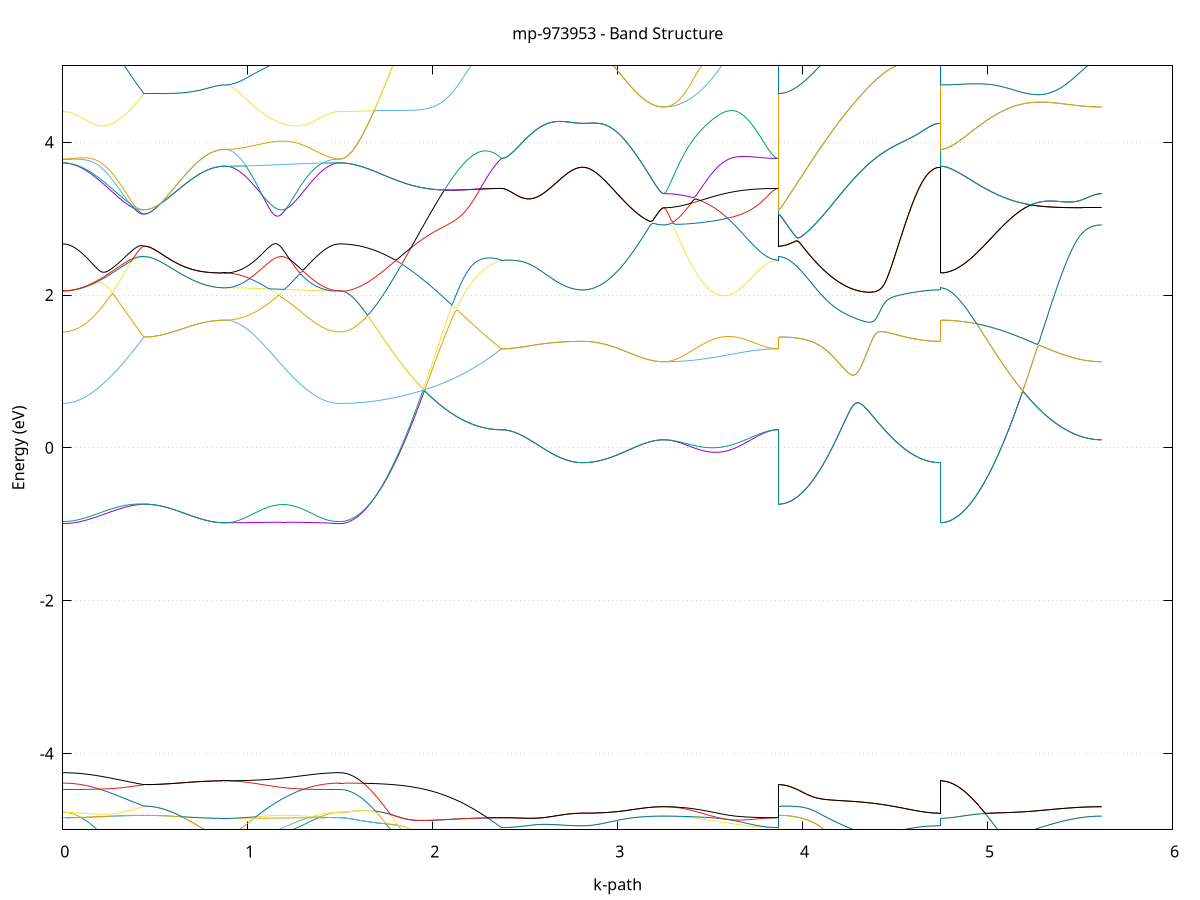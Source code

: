 set title 'mp-973953 - Band Structure'
set xlabel 'k-path'
set ylabel 'Energy (eV)'
set grid y
set yrange [-5:5]
set terminal png size 800,600
set output 'mp-973953_bands_gnuplot.png'
plot '-' using 1:2 with lines notitle, '-' using 1:2 with lines notitle, '-' using 1:2 with lines notitle, '-' using 1:2 with lines notitle, '-' using 1:2 with lines notitle, '-' using 1:2 with lines notitle, '-' using 1:2 with lines notitle, '-' using 1:2 with lines notitle, '-' using 1:2 with lines notitle, '-' using 1:2 with lines notitle, '-' using 1:2 with lines notitle, '-' using 1:2 with lines notitle, '-' using 1:2 with lines notitle, '-' using 1:2 with lines notitle, '-' using 1:2 with lines notitle, '-' using 1:2 with lines notitle, '-' using 1:2 with lines notitle, '-' using 1:2 with lines notitle, '-' using 1:2 with lines notitle, '-' using 1:2 with lines notitle, '-' using 1:2 with lines notitle, '-' using 1:2 with lines notitle, '-' using 1:2 with lines notitle, '-' using 1:2 with lines notitle, '-' using 1:2 with lines notitle, '-' using 1:2 with lines notitle, '-' using 1:2 with lines notitle, '-' using 1:2 with lines notitle, '-' using 1:2 with lines notitle, '-' using 1:2 with lines notitle, '-' using 1:2 with lines notitle, '-' using 1:2 with lines notitle, '-' using 1:2 with lines notitle, '-' using 1:2 with lines notitle, '-' using 1:2 with lines notitle, '-' using 1:2 with lines notitle, '-' using 1:2 with lines notitle, '-' using 1:2 with lines notitle, '-' using 1:2 with lines notitle, '-' using 1:2 with lines notitle, '-' using 1:2 with lines notitle, '-' using 1:2 with lines notitle, '-' using 1:2 with lines notitle, '-' using 1:2 with lines notitle, '-' using 1:2 with lines notitle, '-' using 1:2 with lines notitle, '-' using 1:2 with lines notitle, '-' using 1:2 with lines notitle
0.000000 -39.049675
0.009970 -39.049675
0.019940 -39.049675
0.029911 -39.049675
0.039881 -39.049575
0.049851 -39.049675
0.059821 -39.049575
0.069791 -39.049575
0.079762 -39.049575
0.089732 -39.049575
0.099702 -39.049575
0.109672 -39.049575
0.119642 -39.049575
0.129613 -39.049475
0.139583 -39.049475
0.149553 -39.049475
0.159523 -39.049475
0.169494 -39.049475
0.179464 -39.049375
0.189434 -39.049375
0.199404 -39.049375
0.209374 -39.049375
0.219345 -39.049275
0.229315 -39.049175
0.239285 -39.049275
0.249255 -39.049175
0.259225 -39.049175
0.269196 -39.049175
0.279166 -39.049075
0.289136 -39.049075
0.299106 -39.049075
0.309076 -39.048975
0.319047 -39.048975
0.329017 -39.048875
0.338987 -39.048875
0.348957 -39.048875
0.358927 -39.048775
0.368898 -39.048775
0.378868 -39.048675
0.388838 -39.048675
0.398808 -39.048675
0.408778 -39.048575
0.418749 -39.048575
0.428719 -39.048475
0.438689 -39.048475
0.438689 -39.048475
0.448659 -39.048475
0.458630 -39.048475
0.468600 -39.048475
0.478570 -39.048475
0.488540 -39.048475
0.498510 -39.048475
0.508481 -39.048475
0.518451 -39.048475
0.528421 -39.048475
0.538391 -39.048475
0.548361 -39.048475
0.558332 -39.048475
0.568302 -39.048475
0.578272 -39.048475
0.588242 -39.048475
0.598212 -39.048475
0.608183 -39.048475
0.618153 -39.048475
0.628123 -39.048475
0.638093 -39.048475
0.648063 -39.048475
0.658034 -39.048475
0.668004 -39.048475
0.677974 -39.048475
0.687944 -39.048475
0.697914 -39.048475
0.707885 -39.048475
0.717855 -39.048475
0.727825 -39.048475
0.737795 -39.048475
0.747766 -39.048475
0.757736 -39.048475
0.767706 -39.048475
0.777676 -39.048475
0.787646 -39.048475
0.797617 -39.048475
0.807587 -39.048475
0.817557 -39.048475
0.827527 -39.048475
0.837497 -39.048475
0.847468 -39.048475
0.857438 -39.048475
0.867408 -39.048475
0.877378 -39.048475
0.877378 -39.048475
0.887226 -39.048475
0.897073 -39.048475
0.906921 -39.048475
0.916769 -39.048475
0.926616 -39.048475
0.936464 -39.048475
0.946312 -39.048475
0.956159 -39.048475
0.966007 -39.048475
0.975854 -39.048575
0.985702 -39.048575
0.995550 -39.048575
1.005397 -39.048575
1.015245 -39.048575
1.025093 -39.048575
1.034940 -39.048675
1.044788 -39.048675
1.054635 -39.048675
1.064483 -39.048675
1.074331 -39.048775
1.084178 -39.048775
1.094026 -39.048775
1.103873 -39.048775
1.113721 -39.048875
1.123569 -39.048875
1.133416 -39.048875
1.143264 -39.048975
1.153112 -39.048975
1.162959 -39.048975
1.172807 -39.048975
1.182654 -39.049075
1.192502 -39.049075
1.202350 -39.049075
1.212197 -39.049175
1.222045 -39.049175
1.231893 -39.049175
1.241740 -39.049175
1.251588 -39.049275
1.261435 -39.049275
1.271283 -39.049275
1.281131 -39.049375
1.290978 -39.049375
1.300826 -39.049375
1.310674 -39.049375
1.320521 -39.049375
1.330369 -39.049475
1.340216 -39.049475
1.350064 -39.049475
1.359912 -39.049475
1.369759 -39.049575
1.379607 -39.049575
1.389454 -39.049575
1.399302 -39.049575
1.409150 -39.049575
1.418997 -39.049575
1.428845 -39.049575
1.438693 -39.049575
1.448540 -39.049675
1.458388 -39.049675
1.468235 -39.049675
1.478083 -39.049675
1.487931 -39.049675
1.497778 -39.049675
1.497778 -39.049675
1.507710 -39.049675
1.517642 -39.049575
1.527574 -39.049475
1.537506 -39.049375
1.547438 -39.049175
1.557370 -39.048975
1.567302 -39.048775
1.577234 -39.048575
1.587166 -39.048275
1.597098 -39.047875
1.607030 -39.047575
1.616962 -39.047175
1.626894 -39.046775
1.636826 -39.046275
1.646758 -39.045775
1.656690 -39.045275
1.666622 -39.044775
1.676554 -39.044175
1.686485 -39.043575
1.696417 -39.042875
1.706349 -39.042275
1.716281 -39.041575
1.726213 -39.040875
1.736145 -39.040175
1.746077 -39.039375
1.756009 -39.038575
1.765941 -39.037775
1.775873 -39.036975
1.785805 -39.036175
1.795737 -39.035275
1.805669 -39.034375
1.815601 -39.033475
1.825533 -39.032575
1.835465 -39.031675
1.845397 -39.030775
1.855329 -39.029775
1.865261 -39.028875
1.875193 -39.027875
1.885125 -39.026875
1.895057 -39.025975
1.904988 -39.024975
1.914920 -39.023975
1.924852 -39.022975
1.934784 -39.021975
1.944716 -39.020975
1.954648 -39.019975
1.964580 -39.018975
1.974512 -39.017975
1.984444 -39.016975
1.994376 -39.015975
2.004308 -39.015075
2.014240 -39.014075
2.024172 -39.013175
2.034104 -39.012175
2.044036 -39.011275
2.053968 -39.010375
2.063900 -39.009475
2.073832 -39.008575
2.083764 -39.007675
2.093696 -39.006775
2.103628 -39.005975
2.113560 -39.005175
2.123491 -39.004375
2.133423 -39.003575
2.143355 -39.002875
2.153287 -39.002075
2.163219 -39.001375
2.173151 -39.000675
2.183083 -39.000075
2.193015 -38.999475
2.202947 -38.998875
2.212879 -38.998275
2.222811 -38.997775
2.232743 -38.997275
2.242675 -38.996775
2.252607 -38.996275
2.262539 -38.995875
2.272471 -38.995475
2.282403 -38.995175
2.292335 -38.994875
2.302267 -38.994575
2.312199 -38.994275
2.322131 -38.994075
2.332063 -38.993875
2.341995 -38.993775
2.351926 -38.993675
2.361858 -38.993575
2.371790 -38.993575
2.371790 -38.993575
2.381761 -38.993575
2.391731 -38.993575
2.401701 -38.993575
2.411671 -38.993575
2.421641 -38.993575
2.431612 -38.993575
2.441582 -38.993575
2.451552 -38.993575
2.461522 -38.993575
2.471492 -38.993575
2.481463 -38.993575
2.491433 -38.993575
2.501403 -38.993575
2.511373 -38.993575
2.521343 -38.993575
2.531314 -38.993575
2.541284 -38.993575
2.551254 -38.993575
2.561224 -38.993575
2.571195 -38.993575
2.581165 -38.993575
2.591135 -38.993575
2.601105 -38.993575
2.611075 -38.993575
2.621046 -38.993575
2.631016 -38.993575
2.640986 -38.993575
2.650956 -38.993575
2.660926 -38.993575
2.670897 -38.993575
2.680867 -38.993575
2.690837 -38.993575
2.700807 -38.993575
2.710777 -38.993575
2.720748 -38.993575
2.730718 -38.993575
2.740688 -38.993575
2.750658 -38.993575
2.760628 -38.993575
2.770599 -38.993575
2.780569 -38.993575
2.790539 -38.993575
2.800509 -38.993575
2.810479 -38.993575
2.810479 -38.993575
2.820450 -38.993575
2.830420 -38.993575
2.840390 -38.993575
2.850360 -38.993575
2.860331 -38.993575
2.870301 -38.993575
2.880271 -38.993575
2.890241 -38.993575
2.900211 -38.993575
2.910182 -38.993575
2.920152 -38.993575
2.930122 -38.993575
2.940092 -38.993575
2.950062 -38.993575
2.960033 -38.993575
2.970003 -38.993575
2.979973 -38.993575
2.989943 -38.993575
2.999913 -38.993575
3.009884 -38.993575
3.019854 -38.993575
3.029824 -38.993575
3.039794 -38.993575
3.049764 -38.993575
3.059735 -38.993575
3.069705 -38.993575
3.079675 -38.993575
3.089645 -38.993575
3.099615 -38.993575
3.109586 -38.993575
3.119556 -38.993575
3.129526 -38.993575
3.139496 -38.993575
3.149467 -38.993575
3.159437 -38.993575
3.169407 -38.993575
3.179377 -38.993575
3.189347 -38.993575
3.199318 -38.993575
3.209288 -38.993575
3.219258 -38.993575
3.229228 -38.993575
3.239198 -38.993575
3.249169 -38.993575
3.249169 -38.993575
3.259016 -38.993575
3.268864 -38.993575
3.278711 -38.993575
3.288559 -38.993575
3.298407 -38.993575
3.308254 -38.993575
3.318102 -38.993575
3.327950 -38.993575
3.337797 -38.993575
3.347645 -38.993575
3.357492 -38.993575
3.367340 -38.993575
3.377188 -38.993575
3.387035 -38.993575
3.396883 -38.993575
3.406731 -38.993575
3.416578 -38.993575
3.426426 -38.993575
3.436273 -38.993575
3.446121 -38.993575
3.455969 -38.993575
3.465816 -38.993575
3.475664 -38.993575
3.485511 -38.993575
3.495359 -38.993575
3.505207 -38.993575
3.515054 -38.993575
3.524902 -38.993575
3.534750 -38.993575
3.544597 -38.993575
3.554445 -38.993575
3.564292 -38.993575
3.574140 -38.993575
3.583988 -38.993575
3.593835 -38.993575
3.603683 -38.993575
3.613531 -38.993575
3.623378 -38.993575
3.633226 -38.993575
3.643073 -38.993575
3.652921 -38.993575
3.662769 -38.993575
3.672616 -38.993575
3.682464 -38.993575
3.692312 -38.993575
3.702159 -38.993575
3.712007 -38.993575
3.721854 -38.993575
3.731702 -38.993575
3.741550 -38.993575
3.751397 -38.993575
3.761245 -38.993575
3.771092 -38.993575
3.780940 -38.993575
3.790788 -38.993575
3.800635 -38.993575
3.810483 -38.993575
3.820331 -38.993575
3.830178 -38.993575
3.840026 -38.993575
3.849873 -38.993575
3.859721 -38.993575
3.869569 -38.993575
3.869569 -39.048475
3.879501 -39.048475
3.889433 -39.048375
3.899365 -39.048275
3.909296 -39.048175
3.919228 -39.047975
3.929160 -39.047875
3.939092 -39.047575
3.949024 -39.047375
3.958956 -39.047075
3.968888 -39.046775
3.978820 -39.046375
3.988752 -39.045975
3.998684 -39.045575
4.008616 -39.045175
4.018548 -39.044675
4.028480 -39.044175
4.038412 -39.043575
4.048344 -39.043075
4.058276 -39.042475
4.068208 -39.041775
4.078140 -39.041175
4.088072 -39.040475
4.098004 -39.039775
4.107936 -39.039075
4.117868 -39.038275
4.127800 -39.037575
4.137731 -39.036775
4.147663 -39.035975
4.157595 -39.035075
4.167527 -39.034275
4.177459 -39.033375
4.187391 -39.032475
4.197323 -39.031675
4.207255 -39.030675
4.217187 -39.029775
4.227119 -39.028875
4.237051 -39.027875
4.246983 -39.026975
4.256915 -39.025975
4.266847 -39.025075
4.276779 -39.024075
4.286711 -39.023075
4.296643 -39.022075
4.306575 -39.021175
4.316507 -39.020175
4.326439 -39.019175
4.336371 -39.018175
4.346303 -39.017275
4.356234 -39.016275
4.366166 -39.015275
4.376098 -39.014375
4.386030 -39.013375
4.395962 -39.012475
4.405894 -39.011575
4.415826 -39.010575
4.425758 -39.009675
4.435690 -39.008775
4.445622 -39.007975
4.455554 -39.007075
4.465486 -39.006275
4.475418 -39.005475
4.485350 -39.004675
4.495282 -39.003875
4.505214 -39.003075
4.515146 -39.002375
4.525078 -39.001675
4.535010 -39.000975
4.544942 -39.000275
4.554874 -38.999675
4.564806 -38.999075
4.574737 -38.998475
4.584669 -38.997975
4.594601 -38.997475
4.604533 -38.996975
4.614465 -38.996475
4.624397 -38.996075
4.634329 -38.995675
4.644261 -38.995275
4.654193 -38.994975
4.664125 -38.994675
4.674057 -38.994375
4.683989 -38.994175
4.693921 -38.993975
4.703853 -38.993875
4.713785 -38.993675
4.723717 -38.993675
4.733649 -38.993575
4.743581 -38.993575
4.743581 -39.048475
4.753513 -39.048475
4.763445 -39.048375
4.773377 -39.048275
4.783309 -39.048175
4.793241 -39.048075
4.803172 -39.047875
4.813104 -39.047575
4.823036 -39.047375
4.832968 -39.047075
4.842900 -39.046775
4.852832 -39.046375
4.862764 -39.045975
4.872696 -39.045575
4.882628 -39.045175
4.892560 -39.044675
4.902492 -39.044175
4.912424 -39.043575
4.922356 -39.043075
4.932288 -39.042475
4.942220 -39.041775
4.952152 -39.041175
4.962084 -39.040475
4.972016 -39.039775
4.981948 -39.039075
4.991880 -39.038275
5.001812 -39.037575
5.011744 -39.036775
5.021675 -39.035975
5.031607 -39.035075
5.041539 -39.034275
5.051471 -39.033375
5.061403 -39.032475
5.071335 -39.031575
5.081267 -39.030675
5.091199 -39.029775
5.101131 -39.028875
5.111063 -39.027875
5.120995 -39.026975
5.130927 -39.025975
5.140859 -39.025075
5.150791 -39.024075
5.160723 -39.023075
5.170655 -39.022075
5.180587 -39.021175
5.190519 -39.020175
5.200451 -39.019175
5.210383 -39.018175
5.220315 -39.017275
5.230247 -39.016275
5.240178 -39.015275
5.250110 -39.014375
5.260042 -39.013375
5.269974 -39.012475
5.279906 -39.011575
5.289838 -39.010575
5.299770 -39.009675
5.309702 -39.008775
5.319634 -39.007975
5.329566 -39.007075
5.339498 -39.006275
5.349430 -39.005475
5.359362 -39.004675
5.369294 -39.003875
5.379226 -39.003075
5.389158 -39.002375
5.399090 -39.001675
5.409022 -39.000975
5.418954 -39.000275
5.428886 -38.999675
5.438818 -38.999075
5.448750 -38.998475
5.458682 -38.997975
5.468613 -38.997475
5.478545 -38.996975
5.488477 -38.996475
5.498409 -38.996075
5.508341 -38.995675
5.518273 -38.995275
5.528205 -38.994975
5.538137 -38.994675
5.548069 -38.994375
5.558001 -38.994175
5.567933 -38.993975
5.577865 -38.993875
5.587797 -38.993675
5.597729 -38.993675
5.607661 -38.993575
5.617593 -38.993575
e
0.000000 -39.047275
0.009970 -39.047275
0.019940 -39.047275
0.029911 -39.047275
0.039881 -39.047275
0.049851 -39.047275
0.059821 -39.047275
0.069791 -39.047375
0.079762 -39.047375
0.089732 -39.047375
0.099702 -39.047375
0.109672 -39.047375
0.119642 -39.047375
0.129613 -39.047375
0.139583 -39.047475
0.149553 -39.047475
0.159523 -39.047475
0.169494 -39.047475
0.179464 -39.047575
0.189434 -39.047575
0.199404 -39.047575
0.209374 -39.047575
0.219345 -39.047675
0.229315 -39.047675
0.239285 -39.047675
0.249255 -39.047775
0.259225 -39.047775
0.269196 -39.047775
0.279166 -39.047875
0.289136 -39.047875
0.299106 -39.047875
0.309076 -39.047975
0.319047 -39.047975
0.329017 -39.047975
0.338987 -39.048075
0.348957 -39.048075
0.358927 -39.048175
0.368898 -39.048175
0.378868 -39.048175
0.388838 -39.048275
0.398808 -39.048275
0.408778 -39.048375
0.418749 -39.048375
0.428719 -39.048375
0.438689 -39.048475
0.438689 -39.048475
0.448659 -39.048475
0.458630 -39.048475
0.468600 -39.048475
0.478570 -39.048475
0.488540 -39.048475
0.498510 -39.048475
0.508481 -39.048475
0.518451 -39.048475
0.528421 -39.048475
0.538391 -39.048475
0.548361 -39.048475
0.558332 -39.048475
0.568302 -39.048475
0.578272 -39.048475
0.588242 -39.048475
0.598212 -39.048475
0.608183 -39.048475
0.618153 -39.048475
0.628123 -39.048475
0.638093 -39.048475
0.648063 -39.048475
0.658034 -39.048475
0.668004 -39.048475
0.677974 -39.048475
0.687944 -39.048475
0.697914 -39.048375
0.707885 -39.048475
0.717855 -39.048475
0.727825 -39.048475
0.737795 -39.048475
0.747766 -39.048475
0.757736 -39.048475
0.767706 -39.048475
0.777676 -39.048475
0.787646 -39.048475
0.797617 -39.048475
0.807587 -39.048475
0.817557 -39.048475
0.827527 -39.048475
0.837497 -39.048475
0.847468 -39.048475
0.857438 -39.048475
0.867408 -39.048475
0.877378 -39.048475
0.877378 -39.048475
0.887226 -39.048475
0.897073 -39.048475
0.906921 -39.048475
0.916769 -39.048475
0.926616 -39.048475
0.936464 -39.048475
0.946312 -39.048475
0.956159 -39.048375
0.966007 -39.048375
0.975854 -39.048375
0.985702 -39.048375
0.995550 -39.048375
1.005397 -39.048375
1.015245 -39.048375
1.025093 -39.048275
1.034940 -39.048275
1.044788 -39.048275
1.054635 -39.048275
1.064483 -39.048175
1.074331 -39.048175
1.084178 -39.048175
1.094026 -39.048175
1.103873 -39.048075
1.113721 -39.048075
1.123569 -39.048075
1.133416 -39.048075
1.143264 -39.047975
1.153112 -39.047975
1.162959 -39.047975
1.172807 -39.047875
1.182654 -39.047875
1.192502 -39.047875
1.202350 -39.047875
1.212197 -39.047775
1.222045 -39.047775
1.231893 -39.047775
1.241740 -39.047675
1.251588 -39.047675
1.261435 -39.047675
1.271283 -39.047675
1.281131 -39.047575
1.290978 -39.047575
1.300826 -39.047575
1.310674 -39.047575
1.320521 -39.047475
1.330369 -39.047475
1.340216 -39.047475
1.350064 -39.047475
1.359912 -39.047475
1.369759 -39.047375
1.379607 -39.047375
1.389454 -39.047375
1.399302 -39.047375
1.409150 -39.047375
1.418997 -39.047375
1.428845 -39.047375
1.438693 -39.047275
1.448540 -39.047275
1.458388 -39.047275
1.468235 -39.047275
1.478083 -39.047275
1.487931 -39.047275
1.497778 -39.047275
1.497778 -39.047275
1.507710 -39.047275
1.517642 -39.047275
1.527574 -39.047175
1.537506 -39.046975
1.547438 -39.046875
1.557370 -39.046675
1.567302 -39.046475
1.577234 -39.046175
1.587166 -39.045875
1.597098 -39.045575
1.607030 -39.045275
1.616962 -39.044875
1.626894 -39.044475
1.636826 -39.043975
1.646758 -39.043475
1.656690 -39.042975
1.666622 -39.042475
1.676554 -39.041875
1.686485 -39.041375
1.696417 -39.040675
1.706349 -39.040075
1.716281 -39.039375
1.726213 -39.038675
1.736145 -39.037975
1.746077 -39.037275
1.756009 -39.036475
1.765941 -39.035675
1.775873 -39.034875
1.785805 -39.034075
1.795737 -39.033275
1.805669 -39.032375
1.815601 -39.031575
1.825533 -39.030675
1.835465 -39.029775
1.845397 -39.028875
1.855329 -39.027875
1.865261 -39.026975
1.875193 -39.026075
1.885125 -39.025075
1.895057 -39.024175
1.904988 -39.023175
1.914920 -39.022275
1.924852 -39.021275
1.934784 -39.020275
1.944716 -39.019375
1.954648 -39.018375
1.964580 -39.017375
1.974512 -39.016475
1.984444 -39.015475
1.994376 -39.014575
2.004308 -39.013575
2.014240 -39.012675
2.024172 -39.011775
2.034104 -39.010875
2.044036 -39.009975
2.053968 -39.009075
2.063900 -39.008175
2.073832 -39.007375
2.083764 -39.006475
2.093696 -39.005675
2.103628 -39.004875
2.113560 -39.004075
2.123491 -39.003375
2.133423 -39.002575
2.143355 -39.001875
2.153287 -39.001175
2.163219 -39.000575
2.173151 -38.999875
2.183083 -38.999275
2.193015 -38.998675
2.202947 -38.998175
2.212879 -38.997575
2.222811 -38.997075
2.232743 -38.996675
2.242675 -38.996175
2.252607 -38.995775
2.262539 -38.995475
2.272471 -38.995075
2.282403 -38.994775
2.292335 -38.994475
2.302267 -38.994275
2.312199 -38.994075
2.322131 -38.993875
2.332063 -38.993775
2.341995 -38.993675
2.351926 -38.993575
2.361858 -38.993575
2.371790 -38.993575
2.371790 -38.993575
2.381761 -38.993575
2.391731 -38.993575
2.401701 -38.993575
2.411671 -38.993575
2.421641 -38.993575
2.431612 -38.993575
2.441582 -38.993575
2.451552 -38.993575
2.461522 -38.993575
2.471492 -38.993575
2.481463 -38.993575
2.491433 -38.993575
2.501403 -38.993575
2.511373 -38.993575
2.521343 -38.993575
2.531314 -38.993575
2.541284 -38.993575
2.551254 -38.993575
2.561224 -38.993575
2.571195 -38.993575
2.581165 -38.993575
2.591135 -38.993575
2.601105 -38.993575
2.611075 -38.993575
2.621046 -38.993575
2.631016 -38.993575
2.640986 -38.993575
2.650956 -38.993575
2.660926 -38.993575
2.670897 -38.993575
2.680867 -38.993575
2.690837 -38.993575
2.700807 -38.993575
2.710777 -38.993575
2.720748 -38.993575
2.730718 -38.993575
2.740688 -38.993575
2.750658 -38.993575
2.760628 -38.993575
2.770599 -38.993575
2.780569 -38.993575
2.790539 -38.993575
2.800509 -38.993575
2.810479 -38.993575
2.810479 -38.993575
2.820450 -38.993575
2.830420 -38.993575
2.840390 -38.993575
2.850360 -38.993575
2.860331 -38.993575
2.870301 -38.993575
2.880271 -38.993575
2.890241 -38.993575
2.900211 -38.993575
2.910182 -38.993575
2.920152 -38.993575
2.930122 -38.993575
2.940092 -38.993575
2.950062 -38.993575
2.960033 -38.993575
2.970003 -38.993575
2.979973 -38.993575
2.989943 -38.993575
2.999913 -38.993575
3.009884 -38.993575
3.019854 -38.993575
3.029824 -38.993575
3.039794 -38.993575
3.049764 -38.993575
3.059735 -38.993575
3.069705 -38.993575
3.079675 -38.993575
3.089645 -38.993575
3.099615 -38.993575
3.109586 -38.993575
3.119556 -38.993575
3.129526 -38.993575
3.139496 -38.993575
3.149467 -38.993575
3.159437 -38.993575
3.169407 -38.993575
3.179377 -38.993575
3.189347 -38.993575
3.199318 -38.993575
3.209288 -38.993575
3.219258 -38.993575
3.229228 -38.993575
3.239198 -38.993575
3.249169 -38.993575
3.249169 -38.993575
3.259016 -38.993575
3.268864 -38.993575
3.278711 -38.993575
3.288559 -38.993575
3.298407 -38.993575
3.308254 -38.993575
3.318102 -38.993575
3.327950 -38.993575
3.337797 -38.993575
3.347645 -38.993575
3.357492 -38.993575
3.367340 -38.993575
3.377188 -38.993575
3.387035 -38.993575
3.396883 -38.993575
3.406731 -38.993575
3.416578 -38.993575
3.426426 -38.993575
3.436273 -38.993575
3.446121 -38.993575
3.455969 -38.993575
3.465816 -38.993575
3.475664 -38.993575
3.485511 -38.993575
3.495359 -38.993575
3.505207 -38.993575
3.515054 -38.993575
3.524902 -38.993575
3.534750 -38.993575
3.544597 -38.993575
3.554445 -38.993575
3.564292 -38.993575
3.574140 -38.993575
3.583988 -38.993575
3.593835 -38.993575
3.603683 -38.993575
3.613531 -38.993575
3.623378 -38.993575
3.633226 -38.993575
3.643073 -38.993575
3.652921 -38.993575
3.662769 -38.993575
3.672616 -38.993575
3.682464 -38.993575
3.692312 -38.993575
3.702159 -38.993575
3.712007 -38.993575
3.721854 -38.993575
3.731702 -38.993575
3.741550 -38.993575
3.751397 -38.993575
3.761245 -38.993575
3.771092 -38.993575
3.780940 -38.993575
3.790788 -38.993575
3.800635 -38.993575
3.810483 -38.993575
3.820331 -38.993575
3.830178 -38.993575
3.840026 -38.993575
3.849873 -38.993575
3.859721 -38.993475
3.869569 -38.993575
3.869569 -39.048475
3.879501 -39.048475
3.889433 -39.048375
3.899365 -39.048275
3.909296 -39.048175
3.919228 -39.047975
3.929160 -39.047875
3.939092 -39.047575
3.949024 -39.047375
3.958956 -39.047075
3.968888 -39.046775
3.978820 -39.046375
3.988752 -39.045975
3.998684 -39.045575
4.008616 -39.045175
4.018548 -39.044675
4.028480 -39.044175
4.038412 -39.043575
4.048344 -39.043075
4.058276 -39.042475
4.068208 -39.041775
4.078140 -39.041175
4.088072 -39.040475
4.098004 -39.039775
4.107936 -39.039075
4.117868 -39.038275
4.127800 -39.037575
4.137731 -39.036775
4.147663 -39.035975
4.157595 -39.035075
4.167527 -39.034275
4.177459 -39.033375
4.187391 -39.032475
4.197323 -39.031575
4.207255 -39.030675
4.217187 -39.029775
4.227119 -39.028875
4.237051 -39.027875
4.246983 -39.026975
4.256915 -39.025975
4.266847 -39.025075
4.276779 -39.024075
4.286711 -39.023075
4.296643 -39.022075
4.306575 -39.021175
4.316507 -39.020175
4.326439 -39.019175
4.336371 -39.018175
4.346303 -39.017175
4.356234 -39.016275
4.366166 -39.015275
4.376098 -39.014375
4.386030 -39.013375
4.395962 -39.012475
4.405894 -39.011475
4.415826 -39.010575
4.425758 -39.009675
4.435690 -39.008775
4.445622 -39.007975
4.455554 -39.007075
4.465486 -39.006275
4.475418 -39.005475
4.485350 -39.004675
4.495282 -39.003875
4.505214 -39.003075
4.515146 -39.002375
4.525078 -39.001675
4.535010 -39.000975
4.544942 -39.000275
4.554874 -38.999675
4.564806 -38.999075
4.574737 -38.998475
4.584669 -38.997975
4.594601 -38.997375
4.604533 -38.996975
4.614465 -38.996475
4.624397 -38.996075
4.634329 -38.995675
4.644261 -38.995275
4.654193 -38.994975
4.664125 -38.994675
4.674057 -38.994375
4.683989 -38.994175
4.693921 -38.993975
4.703853 -38.993875
4.713785 -38.993675
4.723717 -38.993575
4.733649 -38.993575
4.743581 -38.993575
4.743581 -39.048475
4.753513 -39.048475
4.763445 -39.048375
4.773377 -39.048275
4.783309 -39.048175
4.793241 -39.048075
4.803172 -39.047875
4.813104 -39.047575
4.823036 -39.047375
4.832968 -39.047075
4.842900 -39.046775
4.852832 -39.046375
4.862764 -39.045975
4.872696 -39.045575
4.882628 -39.045175
4.892560 -39.044675
4.902492 -39.044175
4.912424 -39.043575
4.922356 -39.043075
4.932288 -39.042475
4.942220 -39.041775
4.952152 -39.041175
4.962084 -39.040475
4.972016 -39.039775
4.981948 -39.039075
4.991880 -39.038275
5.001812 -39.037575
5.011744 -39.036775
5.021675 -39.035975
5.031607 -39.035075
5.041539 -39.034275
5.051471 -39.033375
5.061403 -39.032475
5.071335 -39.031575
5.081267 -39.030675
5.091199 -39.029775
5.101131 -39.028875
5.111063 -39.027875
5.120995 -39.026975
5.130927 -39.025975
5.140859 -39.025075
5.150791 -39.024075
5.160723 -39.023075
5.170655 -39.022075
5.180587 -39.021075
5.190519 -39.020175
5.200451 -39.019175
5.210383 -39.018175
5.220315 -39.017175
5.230247 -39.016275
5.240178 -39.015275
5.250110 -39.014375
5.260042 -39.013375
5.269974 -39.012475
5.279906 -39.011475
5.289838 -39.010575
5.299770 -39.009675
5.309702 -39.008775
5.319634 -39.007975
5.329566 -39.007075
5.339498 -39.006275
5.349430 -39.005475
5.359362 -39.004675
5.369294 -39.003875
5.379226 -39.003075
5.389158 -39.002375
5.399090 -39.001675
5.409022 -39.000975
5.418954 -39.000275
5.428886 -38.999675
5.438818 -38.999075
5.448750 -38.998475
5.458682 -38.997975
5.468613 -38.997475
5.478545 -38.996975
5.488477 -38.996475
5.498409 -38.996075
5.508341 -38.995675
5.518273 -38.995275
5.528205 -38.994975
5.538137 -38.994675
5.548069 -38.994375
5.558001 -38.994175
5.567933 -38.993975
5.577865 -38.993875
5.587797 -38.993675
5.597729 -38.993575
5.607661 -38.993575
5.617593 -38.993575
e
0.000000 -20.713875
0.009970 -20.713775
0.019940 -20.713575
0.029911 -20.713175
0.039881 -20.712675
0.049851 -20.712075
0.059821 -20.711275
0.069791 -20.710375
0.079762 -20.709375
0.089732 -20.708175
0.099702 -20.706875
0.109672 -20.705375
0.119642 -20.703775
0.129613 -20.702075
0.139583 -20.700175
0.149553 -20.698175
0.159523 -20.696075
0.169494 -20.693875
0.179464 -20.691475
0.189434 -20.688975
0.199404 -20.686375
0.209374 -20.683675
0.219345 -20.680775
0.229315 -20.677875
0.239285 -20.674775
0.249255 -20.671575
0.259225 -20.668375
0.269196 -20.664975
0.279166 -20.661475
0.289136 -20.657875
0.299106 -20.654275
0.309076 -20.650475
0.319047 -20.646675
0.329017 -20.642775
0.338987 -20.638775
0.348957 -20.634775
0.358927 -20.630575
0.368898 -20.626475
0.378868 -20.622175
0.388838 -20.617975
0.398808 -20.613675
0.408778 -20.609375
0.418749 -20.605075
0.428719 -20.600975
0.438689 -20.597875
0.438689 -20.597875
0.448659 -20.600075
0.458630 -20.604175
0.468600 -20.608575
0.478570 -20.612975
0.488540 -20.617375
0.498510 -20.621775
0.508481 -20.626175
0.518451 -20.630475
0.528421 -20.634775
0.538391 -20.638975
0.548361 -20.643175
0.558332 -20.647175
0.568302 -20.651175
0.578272 -20.655075
0.588242 -20.658875
0.598212 -20.662675
0.608183 -20.666275
0.618153 -20.669775
0.628123 -20.673175
0.638093 -20.676575
0.648063 -20.679775
0.658034 -20.682875
0.668004 -20.685875
0.677974 -20.688675
0.687944 -20.691475
0.697914 -20.694075
0.707885 -20.696575
0.717855 -20.698975
0.727825 -20.701175
0.737795 -20.703275
0.747766 -20.705175
0.757736 -20.707075
0.767706 -20.708675
0.777676 -20.710275
0.787646 -20.711675
0.797617 -20.712875
0.807587 -20.714075
0.817557 -20.714975
0.827527 -20.715775
0.837497 -20.716475
0.847468 -20.716975
0.857438 -20.717375
0.867408 -20.717575
0.877378 -20.717675
0.877378 -20.717675
0.887226 -20.717675
0.897073 -20.717675
0.906921 -20.717675
0.916769 -20.717675
0.926616 -20.717575
0.936464 -20.717575
0.946312 -20.717575
0.956159 -20.717475
0.966007 -20.717475
0.975854 -20.717475
0.985702 -20.717375
0.995550 -20.717375
1.005397 -20.717275
1.015245 -20.717275
1.025093 -20.717175
1.034940 -20.717075
1.044788 -20.717075
1.054635 -20.716975
1.064483 -20.716875
1.074331 -20.716775
1.084178 -20.716675
1.094026 -20.716675
1.103873 -20.716575
1.113721 -20.716475
1.123569 -20.716375
1.133416 -20.716275
1.143264 -20.716175
1.153112 -20.716075
1.162959 -20.715975
1.172807 -20.715875
1.182654 -20.715775
1.192502 -20.715675
1.202350 -20.715575
1.212197 -20.715475
1.222045 -20.715475
1.231893 -20.715375
1.241740 -20.715275
1.251588 -20.715175
1.261435 -20.715075
1.271283 -20.714975
1.281131 -20.714875
1.290978 -20.714775
1.300826 -20.714675
1.310674 -20.714675
1.320521 -20.714575
1.330369 -20.714475
1.340216 -20.714375
1.350064 -20.714375
1.359912 -20.714275
1.369759 -20.714275
1.379607 -20.714175
1.389454 -20.714175
1.399302 -20.714075
1.409150 -20.714075
1.418997 -20.713975
1.428845 -20.713975
1.438693 -20.713975
1.448540 -20.713875
1.458388 -20.713875
1.468235 -20.713875
1.478083 -20.713875
1.487931 -20.713875
1.497778 -20.713875
1.497778 -20.713875
1.507710 -20.713775
1.517642 -20.713575
1.527574 -20.713175
1.537506 -20.712675
1.547438 -20.712075
1.557370 -20.711275
1.567302 -20.710275
1.577234 -20.709275
1.587166 -20.708075
1.597098 -20.706675
1.607030 -20.705175
1.616962 -20.703575
1.626894 -20.701875
1.636826 -20.699975
1.646758 -20.697975
1.656690 -20.695875
1.666622 -20.693675
1.676554 -20.691275
1.686485 -20.688875
1.696417 -20.686275
1.706349 -20.683575
1.716281 -20.680875
1.726213 -20.677975
1.736145 -20.674975
1.746077 -20.671975
1.756009 -20.668875
1.765941 -20.665675
1.775873 -20.662375
1.785805 -20.659075
1.795737 -20.655675
1.805669 -20.652175
1.815601 -20.648675
1.825533 -20.645075
1.835465 -20.641475
1.845397 -20.637875
1.855329 -20.634275
1.865261 -20.630575
1.875193 -20.626875
1.885125 -20.623175
1.895057 -20.619475
1.904988 -20.615775
1.914920 -20.612075
1.924852 -20.608375
1.934784 -20.604675
1.944716 -20.601075
1.954648 -20.597475
1.964580 -20.593875
1.974512 -20.590275
1.984444 -20.586775
1.994376 -20.583375
2.004308 -20.579975
2.014240 -20.576575
2.024172 -20.573275
2.034104 -20.570075
2.044036 -20.566975
2.053968 -20.563875
2.063900 -20.560875
2.073832 -20.557875
2.083764 -20.555075
2.093696 -20.552275
2.103628 -20.549575
2.113560 -20.554575
2.123491 -20.565275
2.133423 -20.575675
2.143355 -20.585675
2.153287 -20.595275
2.163219 -20.604575
2.173151 -20.613475
2.183083 -20.621975
2.193015 -20.630075
2.202947 -20.637875
2.212879 -20.645175
2.222811 -20.652075
2.232743 -20.658475
2.242675 -20.664575
2.252607 -20.670175
2.262539 -20.675275
2.272471 -20.680075
2.282403 -20.684375
2.292335 -20.688175
2.302267 -20.691575
2.312199 -20.694475
2.322131 -20.696975
2.332063 -20.698975
2.341995 -20.700475
2.351926 -20.701575
2.361858 -20.702175
2.371790 -20.702375
2.371790 -20.702375
2.381761 -20.702375
2.391731 -20.702575
2.401701 -20.702775
2.411671 -20.703175
2.421641 -20.703575
2.431612 -20.704175
2.441582 -20.704775
2.451552 -20.705475
2.461522 -20.706275
2.471492 -20.707075
2.481463 -20.708075
2.491433 -20.708975
2.501403 -20.710075
2.511373 -20.711075
2.521343 -20.712175
2.531314 -20.713375
2.541284 -20.714475
2.551254 -20.715675
2.561224 -20.716875
2.571195 -20.718075
2.581165 -20.719275
2.591135 -20.720475
2.601105 -20.721575
2.611075 -20.722775
2.621046 -20.723875
2.631016 -20.724975
2.640986 -20.725975
2.650956 -20.726975
2.660926 -20.727975
2.670897 -20.728875
2.680867 -20.729775
2.690837 -20.730575
2.700807 -20.731375
2.710777 -20.732075
2.720748 -20.732775
2.730718 -20.733375
2.740688 -20.733875
2.750658 -20.734275
2.760628 -20.734675
2.770599 -20.734975
2.780569 -20.735275
2.790539 -20.735475
2.800509 -20.735575
2.810479 -20.735575
2.810479 -20.735575
2.820450 -20.735575
2.830420 -20.735475
2.840390 -20.735275
2.850360 -20.734975
2.860331 -20.734675
2.870301 -20.734275
2.880271 -20.733875
2.890241 -20.733275
2.900211 -20.732675
2.910182 -20.732075
2.920152 -20.731375
2.930122 -20.730575
2.940092 -20.729775
2.950062 -20.728875
2.960033 -20.727975
2.970003 -20.726975
2.979973 -20.725975
2.989943 -20.724875
2.999913 -20.723775
3.009884 -20.722675
3.019854 -20.721475
3.029824 -20.720275
3.039794 -20.719175
3.049764 -20.717975
3.059735 -20.716775
3.069705 -20.715575
3.079675 -20.714375
3.089645 -20.713175
3.099615 -20.712075
3.109586 -20.710975
3.119556 -20.709875
3.129526 -20.708775
3.139496 -20.707775
3.149467 -20.706875
3.159437 -20.706075
3.169407 -20.705275
3.179377 -20.704475
3.189347 -20.703875
3.199318 -20.703375
3.209288 -20.702875
3.219258 -20.702475
3.229228 -20.702275
3.239198 -20.702075
3.249169 -20.702075
3.249169 -20.702075
3.259016 -20.702175
3.268864 -20.702475
3.278711 -20.702975
3.288559 -20.703675
3.298407 -20.704475
3.308254 -20.705475
3.318102 -20.706675
3.327950 -20.707975
3.337797 -20.709375
3.347645 -20.710875
3.357492 -20.712375
3.367340 -20.714075
3.377188 -20.715675
3.387035 -20.717375
3.396883 -20.718975
3.406731 -20.720675
3.416578 -20.722275
3.426426 -20.723875
3.436273 -20.725375
3.446121 -20.726775
3.455969 -20.728175
3.465816 -20.729375
3.475664 -20.730575
3.485511 -20.731675
3.495359 -20.732575
3.505207 -20.733375
3.515054 -20.734075
3.524902 -20.734675
3.534750 -20.735075
3.544597 -20.735375
3.554445 -20.735475
3.564292 -20.735475
3.574140 -20.735375
3.583988 -20.735075
3.593835 -20.734675
3.603683 -20.734075
3.613531 -20.733475
3.623378 -20.732675
3.633226 -20.731675
3.643073 -20.730675
3.652921 -20.729475
3.662769 -20.728275
3.672616 -20.726875
3.682464 -20.725475
3.692312 -20.723975
3.702159 -20.722375
3.712007 -20.720775
3.721854 -20.719175
3.731702 -20.717475
3.741550 -20.715875
3.751397 -20.714175
3.761245 -20.712575
3.771092 -20.711075
3.780940 -20.709575
3.790788 -20.708175
3.800635 -20.706875
3.810483 -20.705775
3.820331 -20.704775
3.830178 -20.703875
3.840026 -20.703175
3.849873 -20.702775
3.859721 -20.702475
3.869569 -20.702375
3.869569 -20.597875
3.879501 -20.597775
3.889433 -20.597775
3.899365 -20.597675
3.909296 -20.597475
3.919228 -20.597275
3.929160 -20.596975
3.939092 -20.596675
3.949024 -20.596375
3.958956 -20.595975
3.968888 -20.595575
3.978820 -20.595175
3.988752 -20.594675
3.998684 -20.594175
4.008616 -20.593575
4.018548 -20.592975
4.028480 -20.592375
4.038412 -20.591675
4.048344 -20.591075
4.058276 -20.590275
4.068208 -20.589575
4.078140 -20.588875
4.088072 -20.588075
4.098004 -20.587275
4.107936 -20.586475
4.117868 -20.585675
4.127800 -20.584875
4.137731 -20.583975
4.147663 -20.583175
4.157595 -20.582375
4.167527 -20.581475
4.177459 -20.580675
4.187391 -20.579875
4.197323 -20.579175
4.207255 -20.578375
4.217187 -20.577675
4.227119 -20.576975
4.237051 -20.576375
4.246983 -20.575875
4.256915 -20.575375
4.266847 -20.574975
4.276779 -20.574675
4.286711 -20.574375
4.296643 -20.574375
4.306575 -20.574375
4.316507 -20.574575
4.326439 -20.574975
4.336371 -20.575575
4.346303 -20.576375
4.356234 -20.577475
4.366166 -20.578875
4.376098 -20.580575
4.386030 -20.582575
4.395962 -20.585075
4.405894 -20.587875
4.415826 -20.591075
4.425758 -20.594775
4.435690 -20.598875
4.445622 -20.603475
4.455554 -20.608375
4.465486 -20.613675
4.475418 -20.619375
4.485350 -20.625275
4.495282 -20.631375
4.505214 -20.637675
4.515146 -20.644075
4.525078 -20.650475
4.535010 -20.656875
4.544942 -20.663275
4.554874 -20.669475
4.564806 -20.675575
4.574737 -20.681575
4.584669 -20.687275
4.594601 -20.692775
4.604533 -20.697975
4.614465 -20.702975
4.624397 -20.707675
4.634329 -20.711975
4.644261 -20.715975
4.654193 -20.719675
4.664125 -20.722975
4.674057 -20.725875
4.683989 -20.728475
4.693921 -20.730575
4.703853 -20.732375
4.713785 -20.733775
4.723717 -20.734775
4.733649 -20.735375
4.743581 -20.735575
4.743581 -20.717675
4.753513 -20.717575
4.763445 -20.717375
4.773377 -20.716975
4.783309 -20.716475
4.793241 -20.715875
4.803172 -20.715075
4.813104 -20.714075
4.823036 -20.713075
4.832968 -20.711775
4.842900 -20.710475
4.852832 -20.708975
4.862764 -20.707375
4.872696 -20.705575
4.882628 -20.703675
4.892560 -20.701675
4.902492 -20.699575
4.912424 -20.697275
4.922356 -20.694975
4.932288 -20.692475
4.942220 -20.689875
4.952152 -20.687175
4.962084 -20.684375
4.972016 -20.681475
4.981948 -20.678475
4.991880 -20.675375
5.001812 -20.672275
5.011744 -20.668975
5.021675 -20.665675
5.031607 -20.662375
5.041539 -20.658875
5.051471 -20.655375
5.061403 -20.651875
5.071335 -20.648275
5.081267 -20.644575
5.091199 -20.640875
5.101131 -20.637175
5.111063 -20.633475
5.120995 -20.629775
5.130927 -20.625975
5.140859 -20.622175
5.150791 -20.618475
5.160723 -20.614675
5.170655 -20.610975
5.180587 -20.607175
5.190519 -20.603475
5.200451 -20.599775
5.210383 -20.596175
5.220315 -20.592575
5.230247 -20.588975
5.240178 -20.585475
5.250110 -20.581975
5.260042 -20.578575
5.269974 -20.575275
5.279906 -20.571975
5.289838 -20.568775
5.299770 -20.565575
5.309702 -20.562475
5.319634 -20.559475
5.329566 -20.556575
5.339498 -20.553775
5.349430 -20.550975
5.359362 -20.552675
5.369294 -20.563375
5.379226 -20.573775
5.389158 -20.583875
5.399090 -20.593575
5.409022 -20.602875
5.418954 -20.611775
5.428886 -20.620375
5.438818 -20.628575
5.448750 -20.636275
5.458682 -20.643675
5.468613 -20.650575
5.478545 -20.657175
5.488477 -20.663275
5.498409 -20.668975
5.508341 -20.674175
5.518273 -20.678975
5.528205 -20.683375
5.538137 -20.687275
5.548069 -20.690675
5.558001 -20.693675
5.567933 -20.696275
5.577865 -20.698375
5.587797 -20.699975
5.597729 -20.701175
5.607661 -20.701875
5.617593 -20.702075
e
0.000000 -20.713875
0.009970 -20.713775
0.019940 -20.713575
0.029911 -20.713175
0.039881 -20.712675
0.049851 -20.711975
0.059821 -20.711175
0.069791 -20.710275
0.079762 -20.709175
0.089732 -20.707975
0.099702 -20.706575
0.109672 -20.705075
0.119642 -20.703375
0.129613 -20.701575
0.139583 -20.699675
0.149553 -20.697575
0.159523 -20.695375
0.169494 -20.693075
0.179464 -20.690675
0.189434 -20.688075
0.199404 -20.685375
0.209374 -20.682575
0.219345 -20.679675
0.229315 -20.676575
0.239285 -20.673475
0.249255 -20.670175
0.259225 -20.666875
0.269196 -20.663375
0.279166 -20.659775
0.289136 -20.656175
0.299106 -20.652375
0.309076 -20.648575
0.319047 -20.644675
0.329017 -20.640675
0.338987 -20.636675
0.348957 -20.632575
0.358927 -20.628375
0.368898 -20.624175
0.378868 -20.619875
0.388838 -20.615575
0.398808 -20.611275
0.408778 -20.606875
0.418749 -20.602675
0.428719 -20.598875
0.438689 -20.597875
0.438689 -20.597875
0.448659 -20.600075
0.458630 -20.604175
0.468600 -20.608575
0.478570 -20.612975
0.488540 -20.617375
0.498510 -20.621775
0.508481 -20.626175
0.518451 -20.630475
0.528421 -20.634775
0.538391 -20.638975
0.548361 -20.643175
0.558332 -20.647175
0.568302 -20.651175
0.578272 -20.655075
0.588242 -20.658875
0.598212 -20.662675
0.608183 -20.666275
0.618153 -20.669775
0.628123 -20.673175
0.638093 -20.676575
0.648063 -20.679775
0.658034 -20.682875
0.668004 -20.685875
0.677974 -20.688675
0.687944 -20.691475
0.697914 -20.694075
0.707885 -20.696575
0.717855 -20.698975
0.727825 -20.701175
0.737795 -20.703275
0.747766 -20.705175
0.757736 -20.707075
0.767706 -20.708675
0.777676 -20.710275
0.787646 -20.711675
0.797617 -20.712875
0.807587 -20.714075
0.817557 -20.714975
0.827527 -20.715775
0.837497 -20.716475
0.847468 -20.716975
0.857438 -20.717375
0.867408 -20.717575
0.877378 -20.717675
0.877378 -20.717675
0.887226 -20.717575
0.897073 -20.717075
0.906921 -20.716375
0.916769 -20.715375
0.926616 -20.714075
0.936464 -20.712575
0.946312 -20.710675
0.956159 -20.708575
0.966007 -20.706175
0.975854 -20.703575
0.985702 -20.700675
0.995550 -20.697475
1.005397 -20.694075
1.015245 -20.690375
1.025093 -20.686475
1.034940 -20.682375
1.044788 -20.677975
1.054635 -20.673475
1.064483 -20.668675
1.074331 -20.663675
1.084178 -20.658575
1.094026 -20.653175
1.103873 -20.647775
1.113721 -20.642075
1.123569 -20.636275
1.133416 -20.630375
1.143264 -20.624375
1.153112 -20.618275
1.162959 -20.612175
1.172807 -20.605975
1.182654 -20.600175
1.192502 -20.597875
1.202350 -20.602775
1.212197 -20.608775
1.222045 -20.614875
1.231893 -20.620875
1.241740 -20.626875
1.251588 -20.632775
1.261435 -20.638475
1.271283 -20.644175
1.281131 -20.649575
1.290978 -20.654875
1.300826 -20.660075
1.310674 -20.664975
1.320521 -20.669775
1.330369 -20.674275
1.340216 -20.678675
1.350064 -20.682775
1.359912 -20.686675
1.369759 -20.690275
1.379607 -20.693675
1.389454 -20.696875
1.399302 -20.699775
1.409150 -20.702375
1.418997 -20.704775
1.428845 -20.706875
1.438693 -20.708775
1.448540 -20.710275
1.458388 -20.711575
1.468235 -20.712575
1.478083 -20.713275
1.487931 -20.713675
1.497778 -20.713875
1.497778 -20.713875
1.507710 -20.713775
1.517642 -20.713575
1.527574 -20.713175
1.537506 -20.712675
1.547438 -20.712075
1.557370 -20.711275
1.567302 -20.710275
1.577234 -20.709275
1.587166 -20.708075
1.597098 -20.706675
1.607030 -20.705175
1.616962 -20.703575
1.626894 -20.701875
1.636826 -20.699975
1.646758 -20.697975
1.656690 -20.695875
1.666622 -20.693675
1.676554 -20.691275
1.686485 -20.688875
1.696417 -20.686275
1.706349 -20.683575
1.716281 -20.680875
1.726213 -20.677975
1.736145 -20.674975
1.746077 -20.671975
1.756009 -20.668875
1.765941 -20.665675
1.775873 -20.662375
1.785805 -20.659075
1.795737 -20.655675
1.805669 -20.652175
1.815601 -20.648675
1.825533 -20.645075
1.835465 -20.641475
1.845397 -20.637875
1.855329 -20.634275
1.865261 -20.630575
1.875193 -20.626875
1.885125 -20.623175
1.895057 -20.619475
1.904988 -20.615775
1.914920 -20.612075
1.924852 -20.608375
1.934784 -20.604675
1.944716 -20.601075
1.954648 -20.597475
1.964580 -20.593875
1.974512 -20.590275
1.984444 -20.586775
1.994376 -20.583375
2.004308 -20.579975
2.014240 -20.576575
2.024172 -20.573275
2.034104 -20.570075
2.044036 -20.566975
2.053968 -20.563875
2.063900 -20.560875
2.073832 -20.557875
2.083764 -20.555075
2.093696 -20.552275
2.103628 -20.549575
2.113560 -20.551275
2.123491 -20.562075
2.133423 -20.572475
2.143355 -20.582575
2.153287 -20.592275
2.163219 -20.601675
2.173151 -20.610675
2.183083 -20.619275
2.193015 -20.627475
2.202947 -20.635275
2.212879 -20.642775
2.222811 -20.649775
2.232743 -20.656375
2.242675 -20.662575
2.252607 -20.668275
2.262539 -20.673575
2.272471 -20.678475
2.282403 -20.682875
2.292335 -20.686875
2.302267 -20.690375
2.312199 -20.693475
2.322131 -20.696175
2.332063 -20.698275
2.341995 -20.699975
2.351926 -20.701275
2.361858 -20.701975
2.371790 -20.702375
2.371790 -20.702375
2.381761 -20.702375
2.391731 -20.702575
2.401701 -20.702775
2.411671 -20.703175
2.421641 -20.703575
2.431612 -20.704175
2.441582 -20.704775
2.451552 -20.705475
2.461522 -20.706275
2.471492 -20.707075
2.481463 -20.708075
2.491433 -20.708975
2.501403 -20.710075
2.511373 -20.711075
2.521343 -20.712175
2.531314 -20.713375
2.541284 -20.714475
2.551254 -20.715675
2.561224 -20.716875
2.571195 -20.718075
2.581165 -20.719275
2.591135 -20.720475
2.601105 -20.721575
2.611075 -20.722775
2.621046 -20.723875
2.631016 -20.724975
2.640986 -20.725975
2.650956 -20.726975
2.660926 -20.727975
2.670897 -20.728875
2.680867 -20.729775
2.690837 -20.730575
2.700807 -20.731375
2.710777 -20.732075
2.720748 -20.732775
2.730718 -20.733375
2.740688 -20.733875
2.750658 -20.734275
2.760628 -20.734675
2.770599 -20.734975
2.780569 -20.735275
2.790539 -20.735475
2.800509 -20.735575
2.810479 -20.735575
2.810479 -20.735575
2.820450 -20.735575
2.830420 -20.735475
2.840390 -20.735275
2.850360 -20.734975
2.860331 -20.734675
2.870301 -20.734275
2.880271 -20.733875
2.890241 -20.733275
2.900211 -20.732675
2.910182 -20.732075
2.920152 -20.731375
2.930122 -20.730575
2.940092 -20.729775
2.950062 -20.728875
2.960033 -20.727975
2.970003 -20.726975
2.979973 -20.725975
2.989943 -20.724875
2.999913 -20.723775
3.009884 -20.722675
3.019854 -20.721475
3.029824 -20.720275
3.039794 -20.719175
3.049764 -20.717975
3.059735 -20.716775
3.069705 -20.715575
3.079675 -20.714375
3.089645 -20.713175
3.099615 -20.712075
3.109586 -20.710975
3.119556 -20.709875
3.129526 -20.708775
3.139496 -20.707775
3.149467 -20.706875
3.159437 -20.706075
3.169407 -20.705275
3.179377 -20.704475
3.189347 -20.703875
3.199318 -20.703375
3.209288 -20.702875
3.219258 -20.702475
3.229228 -20.702275
3.239198 -20.702075
3.249169 -20.702075
3.249169 -20.702075
3.259016 -20.702075
3.268864 -20.702075
3.278711 -20.702075
3.288559 -20.702075
3.298407 -20.702075
3.308254 -20.702075
3.318102 -20.702075
3.327950 -20.702075
3.337797 -20.702075
3.347645 -20.702075
3.357492 -20.702075
3.367340 -20.702075
3.377188 -20.702075
3.387035 -20.702175
3.396883 -20.702175
3.406731 -20.702175
3.416578 -20.702175
3.426426 -20.702175
3.436273 -20.702175
3.446121 -20.702175
3.455969 -20.702175
3.465816 -20.702175
3.475664 -20.702275
3.485511 -20.702275
3.495359 -20.702275
3.505207 -20.702275
3.515054 -20.702275
3.524902 -20.702275
3.534750 -20.702275
3.544597 -20.702275
3.554445 -20.702275
3.564292 -20.702275
3.574140 -20.702275
3.583988 -20.702275
3.593835 -20.702275
3.603683 -20.702375
3.613531 -20.702375
3.623378 -20.702375
3.633226 -20.702375
3.643073 -20.702375
3.652921 -20.702375
3.662769 -20.702375
3.672616 -20.702375
3.682464 -20.702375
3.692312 -20.702375
3.702159 -20.702375
3.712007 -20.702375
3.721854 -20.702375
3.731702 -20.702375
3.741550 -20.702375
3.751397 -20.702375
3.761245 -20.702375
3.771092 -20.702375
3.780940 -20.702375
3.790788 -20.702375
3.800635 -20.702375
3.810483 -20.702375
3.820331 -20.702375
3.830178 -20.702375
3.840026 -20.702375
3.849873 -20.702375
3.859721 -20.702375
3.869569 -20.702375
3.869569 -20.597875
3.879501 -20.597775
3.889433 -20.597775
3.899365 -20.597675
3.909296 -20.597475
3.919228 -20.597275
3.929160 -20.596975
3.939092 -20.596675
3.949024 -20.596375
3.958956 -20.595975
3.968888 -20.595575
3.978820 -20.595175
3.988752 -20.594675
3.998684 -20.594175
4.008616 -20.593575
4.018548 -20.592975
4.028480 -20.592375
4.038412 -20.591675
4.048344 -20.591075
4.058276 -20.590275
4.068208 -20.589575
4.078140 -20.588875
4.088072 -20.588075
4.098004 -20.587275
4.107936 -20.586475
4.117868 -20.585675
4.127800 -20.584875
4.137731 -20.583975
4.147663 -20.583175
4.157595 -20.582375
4.167527 -20.581475
4.177459 -20.580675
4.187391 -20.579875
4.197323 -20.579175
4.207255 -20.578375
4.217187 -20.577675
4.227119 -20.576975
4.237051 -20.576375
4.246983 -20.575875
4.256915 -20.575375
4.266847 -20.574975
4.276779 -20.574675
4.286711 -20.574375
4.296643 -20.574375
4.306575 -20.574375
4.316507 -20.574575
4.326439 -20.574975
4.336371 -20.575575
4.346303 -20.576375
4.356234 -20.577475
4.366166 -20.578875
4.376098 -20.580575
4.386030 -20.582575
4.395962 -20.585075
4.405894 -20.587875
4.415826 -20.591075
4.425758 -20.594775
4.435690 -20.598875
4.445622 -20.603475
4.455554 -20.608375
4.465486 -20.613675
4.475418 -20.619375
4.485350 -20.625275
4.495282 -20.631375
4.505214 -20.637675
4.515146 -20.644075
4.525078 -20.650475
4.535010 -20.656875
4.544942 -20.663275
4.554874 -20.669475
4.564806 -20.675575
4.574737 -20.681575
4.584669 -20.687275
4.594601 -20.692775
4.604533 -20.697975
4.614465 -20.702975
4.624397 -20.707675
4.634329 -20.711975
4.644261 -20.715975
4.654193 -20.719675
4.664125 -20.722975
4.674057 -20.725875
4.683989 -20.728475
4.693921 -20.730575
4.703853 -20.732375
4.713785 -20.733775
4.723717 -20.734775
4.733649 -20.735375
4.743581 -20.735575
4.743581 -20.717675
4.753513 -20.717575
4.763445 -20.717375
4.773377 -20.716975
4.783309 -20.716475
4.793241 -20.715875
4.803172 -20.715075
4.813104 -20.714075
4.823036 -20.713075
4.832968 -20.711775
4.842900 -20.710475
4.852832 -20.708975
4.862764 -20.707375
4.872696 -20.705575
4.882628 -20.703675
4.892560 -20.701675
4.902492 -20.699575
4.912424 -20.697275
4.922356 -20.694975
4.932288 -20.692475
4.942220 -20.689875
4.952152 -20.687175
4.962084 -20.684375
4.972016 -20.681475
4.981948 -20.678475
4.991880 -20.675375
5.001812 -20.672275
5.011744 -20.668975
5.021675 -20.665675
5.031607 -20.662375
5.041539 -20.658875
5.051471 -20.655375
5.061403 -20.651875
5.071335 -20.648275
5.081267 -20.644575
5.091199 -20.640875
5.101131 -20.637175
5.111063 -20.633475
5.120995 -20.629775
5.130927 -20.625975
5.140859 -20.622175
5.150791 -20.618475
5.160723 -20.614675
5.170655 -20.610975
5.180587 -20.607175
5.190519 -20.603475
5.200451 -20.599775
5.210383 -20.596175
5.220315 -20.592575
5.230247 -20.588975
5.240178 -20.585475
5.250110 -20.581975
5.260042 -20.578575
5.269974 -20.575275
5.279906 -20.571975
5.289838 -20.568775
5.299770 -20.565575
5.309702 -20.562475
5.319634 -20.559475
5.329566 -20.556575
5.339498 -20.553775
5.349430 -20.550975
5.359362 -20.552675
5.369294 -20.563375
5.379226 -20.573775
5.389158 -20.583875
5.399090 -20.593575
5.409022 -20.602875
5.418954 -20.611775
5.428886 -20.620375
5.438818 -20.628575
5.448750 -20.636275
5.458682 -20.643675
5.468613 -20.650575
5.478545 -20.657175
5.488477 -20.663275
5.498409 -20.668975
5.508341 -20.674175
5.518273 -20.678975
5.528205 -20.683375
5.538137 -20.687275
5.548069 -20.690675
5.558001 -20.693675
5.567933 -20.696275
5.577865 -20.698375
5.587797 -20.699975
5.597729 -20.701175
5.607661 -20.701875
5.617593 -20.702075
e
0.000000 -20.458775
0.009970 -20.458875
0.019940 -20.459175
0.029911 -20.459675
0.039881 -20.460275
0.049851 -20.461175
0.059821 -20.462175
0.069791 -20.463375
0.079762 -20.464775
0.089732 -20.466375
0.099702 -20.468075
0.109672 -20.469975
0.119642 -20.472075
0.129613 -20.474375
0.139583 -20.476775
0.149553 -20.479275
0.159523 -20.481975
0.169494 -20.484875
0.179464 -20.487875
0.189434 -20.490975
0.199404 -20.494275
0.209374 -20.497675
0.219345 -20.501175
0.229315 -20.504775
0.239285 -20.508475
0.249255 -20.512275
0.259225 -20.516175
0.269196 -20.520175
0.279166 -20.524275
0.289136 -20.528375
0.299106 -20.532675
0.309076 -20.536975
0.319047 -20.541275
0.329017 -20.545675
0.338987 -20.550075
0.348957 -20.554575
0.358927 -20.558975
0.368898 -20.563475
0.378868 -20.568075
0.388838 -20.572575
0.398808 -20.577075
0.408778 -20.581475
0.418749 -20.585775
0.428719 -20.589575
0.438689 -20.590675
0.438689 -20.590675
0.448659 -20.588375
0.458630 -20.584275
0.468600 -20.579775
0.478570 -20.575275
0.488540 -20.570675
0.498510 -20.566075
0.508481 -20.561475
0.518451 -20.556875
0.528421 -20.552275
0.538391 -20.547775
0.548361 -20.543275
0.558332 -20.538775
0.568302 -20.534375
0.578272 -20.530075
0.588242 -20.525775
0.598212 -20.521575
0.608183 -20.517475
0.618153 -20.513375
0.628123 -20.509475
0.638093 -20.505675
0.648063 -20.501875
0.658034 -20.498275
0.668004 -20.494775
0.677974 -20.491375
0.687944 -20.488075
0.697914 -20.484975
0.707885 -20.481975
0.717855 -20.479075
0.727825 -20.476375
0.737795 -20.473775
0.747766 -20.471375
0.757736 -20.469175
0.767706 -20.467075
0.777676 -20.465175
0.787646 -20.463475
0.797617 -20.461875
0.807587 -20.460475
0.817557 -20.459275
0.827527 -20.458275
0.837497 -20.457475
0.847468 -20.456775
0.857438 -20.456275
0.867408 -20.456075
0.877378 -20.455975
0.877378 -20.455975
0.887226 -20.456175
0.897073 -20.456675
0.906921 -20.457575
0.916769 -20.458875
0.926616 -20.460475
0.936464 -20.462375
0.946312 -20.464675
0.956159 -20.467375
0.966007 -20.470275
0.975854 -20.473575
0.985702 -20.477175
0.995550 -20.480975
1.005397 -20.485075
1.015245 -20.489475
1.025093 -20.494175
1.034940 -20.499075
1.044788 -20.504175
1.054635 -20.509475
1.064483 -20.514975
1.074331 -20.520575
1.084178 -20.526375
1.094026 -20.532375
1.103873 -20.538375
1.113721 -20.544575
1.123569 -20.550775
1.133416 -20.557075
1.143264 -20.563475
1.153112 -20.569875
1.162959 -20.576175
1.172807 -20.582475
1.182654 -20.588275
1.192502 -20.590575
1.202350 -20.585675
1.212197 -20.579475
1.222045 -20.573175
1.231893 -20.566775
1.241740 -20.560375
1.251588 -20.554075
1.261435 -20.547775
1.271283 -20.541575
1.281131 -20.535575
1.290978 -20.529575
1.300826 -20.523775
1.310674 -20.518075
1.320521 -20.512575
1.330369 -20.507175
1.340216 -20.502075
1.350064 -20.497175
1.359912 -20.492575
1.369759 -20.488075
1.379607 -20.483975
1.389454 -20.480075
1.399302 -20.476475
1.409150 -20.473175
1.418997 -20.470275
1.428845 -20.467575
1.438693 -20.465275
1.448540 -20.463375
1.458388 -20.461675
1.468235 -20.460475
1.478083 -20.459575
1.487931 -20.458975
1.497778 -20.458775
1.497778 -20.458775
1.507710 -20.458775
1.517642 -20.458675
1.527574 -20.458475
1.537506 -20.458175
1.547438 -20.457775
1.557370 -20.457375
1.567302 -20.456875
1.577234 -20.456275
1.587166 -20.455675
1.597098 -20.454875
1.607030 -20.454075
1.616962 -20.453175
1.626894 -20.452175
1.636826 -20.451175
1.646758 -20.449975
1.656690 -20.448775
1.666622 -20.447475
1.676554 -20.446175
1.686485 -20.444675
1.696417 -20.443175
1.706349 -20.441675
1.716281 -20.439975
1.726213 -20.438275
1.736145 -20.436475
1.746077 -20.434575
1.756009 -20.432575
1.765941 -20.430575
1.775873 -20.428475
1.785805 -20.426375
1.795737 -20.424175
1.805669 -20.421875
1.815601 -20.419475
1.825533 -20.417075
1.835465 -20.414575
1.845397 -20.411975
1.855329 -20.409375
1.865261 -20.406675
1.875193 -20.403975
1.885125 -20.401175
1.895057 -20.398275
1.904988 -20.395375
1.914920 -20.392475
1.924852 -20.389475
1.934784 -20.386375
1.944716 -20.383275
1.954648 -20.380175
1.964580 -20.377075
1.974512 -20.375275
1.984444 -20.389475
1.994376 -20.403575
2.004308 -20.417475
2.014240 -20.431175
2.024172 -20.444675
2.034104 -20.457975
2.044036 -20.470975
2.053968 -20.483775
2.063900 -20.496275
2.073832 -20.508575
2.083764 -20.520575
2.093696 -20.532175
2.103628 -20.543575
2.113560 -20.546975
2.123491 -20.544475
2.133423 -20.542075
2.143355 -20.539775
2.153287 -20.537475
2.163219 -20.535375
2.173151 -20.533275
2.183083 -20.531375
2.193015 -20.529475
2.202947 -20.527675
2.212879 -20.526075
2.222811 -20.524475
2.232743 -20.522975
2.242675 -20.521675
2.252607 -20.520375
2.262539 -20.519175
2.272471 -20.518175
2.282403 -20.517175
2.292335 -20.516275
2.302267 -20.515575
2.312199 -20.514875
2.322131 -20.514375
2.332063 -20.513875
2.341995 -20.513475
2.351926 -20.513275
2.361858 -20.513075
2.371790 -20.513075
2.371790 -20.513075
2.381761 -20.512975
2.391731 -20.512775
2.401701 -20.512475
2.411671 -20.512075
2.421641 -20.511575
2.431612 -20.510875
2.441582 -20.510175
2.451552 -20.509275
2.461522 -20.508375
2.471492 -20.507275
2.481463 -20.506175
2.491433 -20.504975
2.501403 -20.503775
2.511373 -20.502475
2.521343 -20.501075
2.531314 -20.499675
2.541284 -20.498275
2.551254 -20.496875
2.561224 -20.495375
2.571195 -20.493875
2.581165 -20.492475
2.591135 -20.490975
2.601105 -20.489575
2.611075 -20.488075
2.621046 -20.486675
2.631016 -20.485375
2.640986 -20.484075
2.650956 -20.482775
2.660926 -20.481475
2.670897 -20.480375
2.680867 -20.479275
2.690837 -20.478175
2.700807 -20.477175
2.710777 -20.476275
2.720748 -20.475475
2.730718 -20.474675
2.740688 -20.474075
2.750658 -20.473475
2.760628 -20.472975
2.770599 -20.472575
2.780569 -20.472275
2.790539 -20.471975
2.800509 -20.471875
2.810479 -20.471875
2.810479 -20.471875
2.820450 -20.471875
2.830420 -20.471975
2.840390 -20.472275
2.850360 -20.472575
2.860331 -20.472975
2.870301 -20.473475
2.880271 -20.474075
2.890241 -20.474775
2.900211 -20.475475
2.910182 -20.476375
2.920152 -20.477275
2.930122 -20.478275
2.940092 -20.479275
2.950062 -20.480475
2.960033 -20.481675
2.970003 -20.482875
2.979973 -20.484175
2.989943 -20.485475
2.999913 -20.486875
3.009884 -20.488275
3.019854 -20.489775
3.029824 -20.491175
3.039794 -20.492675
3.049764 -20.494175
3.059735 -20.495675
3.069705 -20.497175
3.079675 -20.498575
3.089645 -20.500075
3.099615 -20.501475
3.109586 -20.502775
3.119556 -20.504175
3.129526 -20.505375
3.139496 -20.506575
3.149467 -20.507775
3.159437 -20.508775
3.169407 -20.509775
3.179377 -20.510575
3.189347 -20.511375
3.199318 -20.512075
3.209288 -20.512575
3.219258 -20.512975
3.229228 -20.513275
3.239198 -20.513475
3.249169 -20.513575
3.249169 -20.513575
3.259016 -20.513575
3.268864 -20.513575
3.278711 -20.513575
3.288559 -20.513575
3.298407 -20.513575
3.308254 -20.513575
3.318102 -20.513575
3.327950 -20.513575
3.337797 -20.513575
3.347645 -20.513575
3.357492 -20.513575
3.367340 -20.513475
3.377188 -20.513475
3.387035 -20.513475
3.396883 -20.513475
3.406731 -20.513475
3.416578 -20.513475
3.426426 -20.513475
3.436273 -20.513475
3.446121 -20.513475
3.455969 -20.513475
3.465816 -20.513475
3.475664 -20.513375
3.485511 -20.513375
3.495359 -20.513375
3.505207 -20.513375
3.515054 -20.513375
3.524902 -20.513375
3.534750 -20.513375
3.544597 -20.513375
3.554445 -20.513275
3.564292 -20.513275
3.574140 -20.513275
3.583988 -20.513275
3.593835 -20.513275
3.603683 -20.513275
3.613531 -20.513275
3.623378 -20.513275
3.633226 -20.513175
3.643073 -20.513175
3.652921 -20.513175
3.662769 -20.513175
3.672616 -20.513175
3.682464 -20.513175
3.692312 -20.513175
3.702159 -20.513175
3.712007 -20.513175
3.721854 -20.513075
3.731702 -20.513075
3.741550 -20.513075
3.751397 -20.513075
3.761245 -20.513075
3.771092 -20.513075
3.780940 -20.513075
3.790788 -20.513075
3.800635 -20.513075
3.810483 -20.513075
3.820331 -20.513075
3.830178 -20.513075
3.840026 -20.513075
3.849873 -20.513075
3.859721 -20.513075
3.869569 -20.513075
3.869569 -20.590675
3.879501 -20.590575
3.889433 -20.590275
3.899365 -20.589875
3.909296 -20.589275
3.919228 -20.588475
3.929160 -20.587575
3.939092 -20.586375
3.949024 -20.585075
3.958956 -20.583575
3.968888 -20.581975
3.978820 -20.580075
3.988752 -20.578075
3.998684 -20.575975
4.008616 -20.573575
4.018548 -20.571075
4.028480 -20.568475
4.038412 -20.565675
4.048344 -20.562675
4.058276 -20.559575
4.068208 -20.556275
4.078140 -20.552875
4.088072 -20.549375
4.098004 -20.545675
4.107936 -20.541775
4.117868 -20.537875
4.127800 -20.533775
4.137731 -20.529575
4.147663 -20.525275
4.157595 -20.520775
4.167527 -20.516275
4.177459 -20.511575
4.187391 -20.506875
4.197323 -20.502075
4.207255 -20.497075
4.217187 -20.492075
4.227119 -20.487075
4.237051 -20.481875
4.246983 -20.476675
4.256915 -20.471375
4.266847 -20.466075
4.276779 -20.460675
4.286711 -20.455275
4.296643 -20.449875
4.306575 -20.444475
4.316507 -20.438975
4.326439 -20.433475
4.336371 -20.428075
4.346303 -20.422575
4.356234 -20.417175
4.366166 -20.411875
4.376098 -20.406775
4.386030 -20.402275
4.395962 -20.400275
4.405894 -20.404775
4.415826 -20.411975
4.425758 -20.419175
4.435690 -20.425975
4.445622 -20.432075
4.455554 -20.437675
4.465486 -20.442575
4.475418 -20.446975
4.485350 -20.450775
4.495282 -20.454175
4.505214 -20.456975
4.515146 -20.459475
4.525078 -20.461575
4.535010 -20.463375
4.544942 -20.464875
4.554874 -20.466175
4.564806 -20.467175
4.574737 -20.468075
4.584669 -20.468875
4.594601 -20.469475
4.604533 -20.469975
4.614465 -20.470375
4.624397 -20.470675
4.634329 -20.470975
4.644261 -20.471175
4.654193 -20.471375
4.664125 -20.471475
4.674057 -20.471575
4.683989 -20.471675
4.693921 -20.471675
4.703853 -20.471775
4.713785 -20.471775
4.723717 -20.471775
4.733649 -20.471775
4.743581 -20.471875
4.743581 -20.455975
4.753513 -20.455875
4.763445 -20.455775
4.773377 -20.455575
4.783309 -20.455375
4.793241 -20.454975
4.803172 -20.454575
4.813104 -20.454075
4.823036 -20.453475
4.832968 -20.452775
4.842900 -20.452075
4.852832 -20.451275
4.862764 -20.450375
4.872696 -20.449375
4.882628 -20.448375
4.892560 -20.447275
4.902492 -20.446075
4.912424 -20.444775
4.922356 -20.443475
4.932288 -20.442075
4.942220 -20.440575
4.952152 -20.438975
4.962084 -20.437375
4.972016 -20.435675
4.981948 -20.433875
4.991880 -20.432075
5.001812 -20.430075
5.011744 -20.428175
5.021675 -20.426075
5.031607 -20.423975
5.041539 -20.421775
5.051471 -20.419475
5.061403 -20.417175
5.071335 -20.414775
5.081267 -20.412375
5.091199 -20.409875
5.101131 -20.407275
5.111063 -20.404575
5.120995 -20.401975
5.130927 -20.399175
5.140859 -20.396375
5.150791 -20.393575
5.160723 -20.390675
5.170655 -20.387675
5.180587 -20.384675
5.190519 -20.381675
5.200451 -20.378575
5.210383 -20.375475
5.220315 -20.373375
5.230247 -20.387575
5.240178 -20.401675
5.250110 -20.415475
5.260042 -20.429175
5.269974 -20.442675
5.279906 -20.455975
5.289838 -20.468975
5.299770 -20.481775
5.309702 -20.494275
5.319634 -20.506575
5.329566 -20.518575
5.339498 -20.530175
5.349430 -20.541575
5.359362 -20.548375
5.369294 -20.545775
5.379226 -20.543275
5.389158 -20.540875
5.399090 -20.538575
5.409022 -20.536375
5.418954 -20.534275
5.428886 -20.532275
5.438818 -20.530375
5.448750 -20.528575
5.458682 -20.526875
5.468613 -20.525275
5.478545 -20.523775
5.488477 -20.522375
5.498409 -20.521075
5.508341 -20.519875
5.518273 -20.518775
5.528205 -20.517775
5.538137 -20.516875
5.548069 -20.516075
5.558001 -20.515475
5.567933 -20.514875
5.577865 -20.514375
5.587797 -20.514075
5.597729 -20.513775
5.607661 -20.513575
5.617593 -20.513575
e
0.000000 -20.458775
0.009970 -20.458875
0.019940 -20.459175
0.029911 -20.459575
0.039881 -20.460275
0.049851 -20.461075
0.059821 -20.462075
0.069791 -20.463175
0.079762 -20.464575
0.089732 -20.466075
0.099702 -20.467775
0.109672 -20.469575
0.119642 -20.471575
0.129613 -20.473775
0.139583 -20.476075
0.149553 -20.478475
0.159523 -20.481175
0.169494 -20.483875
0.179464 -20.486775
0.189434 -20.489875
0.199404 -20.492975
0.209374 -20.496275
0.219345 -20.499675
0.229315 -20.503175
0.239285 -20.506775
0.249255 -20.510575
0.259225 -20.514375
0.269196 -20.518275
0.279166 -20.522275
0.289136 -20.526375
0.299106 -20.530475
0.309076 -20.534675
0.319047 -20.538975
0.329017 -20.543275
0.338987 -20.547675
0.348957 -20.552075
0.358927 -20.556575
0.368898 -20.560975
0.378868 -20.565475
0.388838 -20.569975
0.398808 -20.574475
0.408778 -20.578975
0.418749 -20.583375
0.428719 -20.587575
0.438689 -20.590675
0.438689 -20.590675
0.448659 -20.588375
0.458630 -20.584275
0.468600 -20.579775
0.478570 -20.575275
0.488540 -20.570675
0.498510 -20.566075
0.508481 -20.561475
0.518451 -20.556875
0.528421 -20.552275
0.538391 -20.547775
0.548361 -20.543275
0.558332 -20.538775
0.568302 -20.534375
0.578272 -20.530075
0.588242 -20.525775
0.598212 -20.521575
0.608183 -20.517475
0.618153 -20.513375
0.628123 -20.509475
0.638093 -20.505675
0.648063 -20.501875
0.658034 -20.498275
0.668004 -20.494775
0.677974 -20.491375
0.687944 -20.488075
0.697914 -20.484975
0.707885 -20.481975
0.717855 -20.479075
0.727825 -20.476375
0.737795 -20.473775
0.747766 -20.471375
0.757736 -20.469175
0.767706 -20.467075
0.777676 -20.465175
0.787646 -20.463475
0.797617 -20.461875
0.807587 -20.460475
0.817557 -20.459275
0.827527 -20.458275
0.837497 -20.457475
0.847468 -20.456775
0.857438 -20.456275
0.867408 -20.456075
0.877378 -20.455975
0.877378 -20.455975
0.887226 -20.455975
0.897073 -20.455975
0.906921 -20.455975
0.916769 -20.455975
0.926616 -20.455975
0.936464 -20.455975
0.946312 -20.456075
0.956159 -20.456075
0.966007 -20.456075
0.975854 -20.456075
0.985702 -20.456175
0.995550 -20.456175
1.005397 -20.456275
1.015245 -20.456275
1.025093 -20.456375
1.034940 -20.456375
1.044788 -20.456475
1.054635 -20.456475
1.064483 -20.456575
1.074331 -20.456575
1.084178 -20.456675
1.094026 -20.456675
1.103873 -20.456775
1.113721 -20.456875
1.123569 -20.456875
1.133416 -20.456975
1.143264 -20.457075
1.153112 -20.457175
1.162959 -20.457175
1.172807 -20.457275
1.182654 -20.457375
1.192502 -20.457375
1.202350 -20.457475
1.212197 -20.457575
1.222045 -20.457675
1.231893 -20.457675
1.241740 -20.457775
1.251588 -20.457875
1.261435 -20.457875
1.271283 -20.457975
1.281131 -20.458075
1.290978 -20.458075
1.300826 -20.458175
1.310674 -20.458175
1.320521 -20.458275
1.330369 -20.458275
1.340216 -20.458375
1.350064 -20.458475
1.359912 -20.458475
1.369759 -20.458475
1.379607 -20.458575
1.389454 -20.458575
1.399302 -20.458675
1.409150 -20.458675
1.418997 -20.458675
1.428845 -20.458675
1.438693 -20.458775
1.448540 -20.458775
1.458388 -20.458775
1.468235 -20.458775
1.478083 -20.458775
1.487931 -20.458775
1.497778 -20.458775
1.497778 -20.458775
1.507710 -20.458775
1.517642 -20.458675
1.527574 -20.458475
1.537506 -20.458175
1.547438 -20.457775
1.557370 -20.457375
1.567302 -20.456875
1.577234 -20.456275
1.587166 -20.455675
1.597098 -20.454875
1.607030 -20.454075
1.616962 -20.453175
1.626894 -20.452175
1.636826 -20.451175
1.646758 -20.449975
1.656690 -20.448775
1.666622 -20.447475
1.676554 -20.446175
1.686485 -20.444675
1.696417 -20.443175
1.706349 -20.441675
1.716281 -20.439975
1.726213 -20.438275
1.736145 -20.436475
1.746077 -20.434575
1.756009 -20.432575
1.765941 -20.430575
1.775873 -20.428475
1.785805 -20.426375
1.795737 -20.424175
1.805669 -20.421875
1.815601 -20.419475
1.825533 -20.417075
1.835465 -20.414575
1.845397 -20.411975
1.855329 -20.409375
1.865261 -20.406675
1.875193 -20.403975
1.885125 -20.401175
1.895057 -20.398275
1.904988 -20.395375
1.914920 -20.392475
1.924852 -20.389475
1.934784 -20.386375
1.944716 -20.383275
1.954648 -20.380175
1.964580 -20.377075
1.974512 -20.373875
1.984444 -20.386275
1.994376 -20.400275
2.004308 -20.414075
2.014240 -20.427775
2.024172 -20.441175
2.034104 -20.454475
2.044036 -20.467475
2.053968 -20.480275
2.063900 -20.492775
2.073832 -20.505075
2.083764 -20.517075
2.093696 -20.528775
2.103628 -20.540175
2.113560 -20.546975
2.123491 -20.544475
2.133423 -20.542075
2.143355 -20.539775
2.153287 -20.537475
2.163219 -20.535375
2.173151 -20.533275
2.183083 -20.531375
2.193015 -20.529475
2.202947 -20.527675
2.212879 -20.526075
2.222811 -20.524475
2.232743 -20.522975
2.242675 -20.521675
2.252607 -20.520375
2.262539 -20.519175
2.272471 -20.518175
2.282403 -20.517175
2.292335 -20.516275
2.302267 -20.515575
2.312199 -20.514875
2.322131 -20.514375
2.332063 -20.513875
2.341995 -20.513475
2.351926 -20.513275
2.361858 -20.513075
2.371790 -20.513075
2.371790 -20.513075
2.381761 -20.512975
2.391731 -20.512775
2.401701 -20.512475
2.411671 -20.512075
2.421641 -20.511575
2.431612 -20.510875
2.441582 -20.510175
2.451552 -20.509275
2.461522 -20.508375
2.471492 -20.507275
2.481463 -20.506175
2.491433 -20.504975
2.501403 -20.503775
2.511373 -20.502475
2.521343 -20.501075
2.531314 -20.499675
2.541284 -20.498275
2.551254 -20.496875
2.561224 -20.495375
2.571195 -20.493875
2.581165 -20.492475
2.591135 -20.490975
2.601105 -20.489575
2.611075 -20.488075
2.621046 -20.486675
2.631016 -20.485375
2.640986 -20.484075
2.650956 -20.482775
2.660926 -20.481475
2.670897 -20.480375
2.680867 -20.479275
2.690837 -20.478175
2.700807 -20.477175
2.710777 -20.476275
2.720748 -20.475475
2.730718 -20.474675
2.740688 -20.474075
2.750658 -20.473475
2.760628 -20.472975
2.770599 -20.472575
2.780569 -20.472275
2.790539 -20.471975
2.800509 -20.471875
2.810479 -20.471875
2.810479 -20.471875
2.820450 -20.471875
2.830420 -20.471975
2.840390 -20.472275
2.850360 -20.472575
2.860331 -20.472975
2.870301 -20.473475
2.880271 -20.474075
2.890241 -20.474775
2.900211 -20.475475
2.910182 -20.476375
2.920152 -20.477275
2.930122 -20.478275
2.940092 -20.479275
2.950062 -20.480475
2.960033 -20.481675
2.970003 -20.482875
2.979973 -20.484175
2.989943 -20.485475
2.999913 -20.486875
3.009884 -20.488275
3.019854 -20.489775
3.029824 -20.491175
3.039794 -20.492675
3.049764 -20.494175
3.059735 -20.495675
3.069705 -20.497175
3.079675 -20.498575
3.089645 -20.500075
3.099615 -20.501475
3.109586 -20.502775
3.119556 -20.504175
3.129526 -20.505375
3.139496 -20.506575
3.149467 -20.507775
3.159437 -20.508775
3.169407 -20.509775
3.179377 -20.510575
3.189347 -20.511375
3.199318 -20.512075
3.209288 -20.512575
3.219258 -20.512975
3.229228 -20.513275
3.239198 -20.513475
3.249169 -20.513575
3.249169 -20.513575
3.259016 -20.513475
3.268864 -20.513075
3.278711 -20.512475
3.288559 -20.511675
3.298407 -20.510675
3.308254 -20.509375
3.318102 -20.507975
3.327950 -20.506375
3.337797 -20.504675
3.347645 -20.502875
3.357492 -20.500975
3.367340 -20.498975
3.377188 -20.496975
3.387035 -20.494875
3.396883 -20.492775
3.406731 -20.490775
3.416578 -20.488675
3.426426 -20.486675
3.436273 -20.484775
3.446121 -20.482975
3.455969 -20.481275
3.465816 -20.479675
3.475664 -20.478175
3.485511 -20.476775
3.495359 -20.475575
3.505207 -20.474575
3.515054 -20.473675
3.524902 -20.472975
3.534750 -20.472375
3.544597 -20.471975
3.554445 -20.471775
3.564292 -20.471775
3.574140 -20.471975
3.583988 -20.472375
3.593835 -20.472875
3.603683 -20.473575
3.613531 -20.474475
3.623378 -20.475475
3.633226 -20.476675
3.643073 -20.477975
3.652921 -20.479475
3.662769 -20.481075
3.672616 -20.482775
3.682464 -20.484575
3.692312 -20.486475
3.702159 -20.488375
3.712007 -20.490375
3.721854 -20.492475
3.731702 -20.494475
3.741550 -20.496575
3.751397 -20.498575
3.761245 -20.500575
3.771092 -20.502475
3.780940 -20.504275
3.790788 -20.505975
3.800635 -20.507575
3.810483 -20.508975
3.820331 -20.510175
3.830178 -20.511175
3.840026 -20.511975
3.849873 -20.512575
3.859721 -20.512975
3.869569 -20.513075
3.869569 -20.590675
3.879501 -20.590575
3.889433 -20.590275
3.899365 -20.589875
3.909296 -20.589275
3.919228 -20.588475
3.929160 -20.587575
3.939092 -20.586375
3.949024 -20.585075
3.958956 -20.583575
3.968888 -20.581975
3.978820 -20.580075
3.988752 -20.578075
3.998684 -20.575975
4.008616 -20.573575
4.018548 -20.571075
4.028480 -20.568475
4.038412 -20.565675
4.048344 -20.562675
4.058276 -20.559575
4.068208 -20.556275
4.078140 -20.552875
4.088072 -20.549375
4.098004 -20.545675
4.107936 -20.541775
4.117868 -20.537875
4.127800 -20.533775
4.137731 -20.529575
4.147663 -20.525275
4.157595 -20.520775
4.167527 -20.516275
4.177459 -20.511575
4.187391 -20.506875
4.197323 -20.502075
4.207255 -20.497075
4.217187 -20.492075
4.227119 -20.487075
4.237051 -20.481875
4.246983 -20.476675
4.256915 -20.471375
4.266847 -20.466075
4.276779 -20.460675
4.286711 -20.455275
4.296643 -20.449875
4.306575 -20.444475
4.316507 -20.438975
4.326439 -20.433475
4.336371 -20.428075
4.346303 -20.422575
4.356234 -20.417175
4.366166 -20.411875
4.376098 -20.406775
4.386030 -20.402275
4.395962 -20.400275
4.405894 -20.404775
4.415826 -20.411975
4.425758 -20.419175
4.435690 -20.425975
4.445622 -20.432075
4.455554 -20.437675
4.465486 -20.442575
4.475418 -20.446975
4.485350 -20.450775
4.495282 -20.454175
4.505214 -20.456975
4.515146 -20.459475
4.525078 -20.461575
4.535010 -20.463375
4.544942 -20.464875
4.554874 -20.466175
4.564806 -20.467175
4.574737 -20.468075
4.584669 -20.468875
4.594601 -20.469475
4.604533 -20.469975
4.614465 -20.470375
4.624397 -20.470675
4.634329 -20.470975
4.644261 -20.471175
4.654193 -20.471375
4.664125 -20.471475
4.674057 -20.471575
4.683989 -20.471675
4.693921 -20.471675
4.703853 -20.471775
4.713785 -20.471775
4.723717 -20.471775
4.733649 -20.471775
4.743581 -20.471875
4.743581 -20.455975
4.753513 -20.455875
4.763445 -20.455775
4.773377 -20.455575
4.783309 -20.455375
4.793241 -20.454975
4.803172 -20.454575
4.813104 -20.454075
4.823036 -20.453475
4.832968 -20.452775
4.842900 -20.452075
4.852832 -20.451275
4.862764 -20.450375
4.872696 -20.449375
4.882628 -20.448375
4.892560 -20.447275
4.902492 -20.446075
4.912424 -20.444775
4.922356 -20.443475
4.932288 -20.442075
4.942220 -20.440575
4.952152 -20.438975
4.962084 -20.437375
4.972016 -20.435675
4.981948 -20.433875
4.991880 -20.432075
5.001812 -20.430075
5.011744 -20.428175
5.021675 -20.426075
5.031607 -20.423975
5.041539 -20.421775
5.051471 -20.419475
5.061403 -20.417175
5.071335 -20.414775
5.081267 -20.412375
5.091199 -20.409875
5.101131 -20.407275
5.111063 -20.404575
5.120995 -20.401975
5.130927 -20.399175
5.140859 -20.396375
5.150791 -20.393575
5.160723 -20.390675
5.170655 -20.387675
5.180587 -20.384675
5.190519 -20.381675
5.200451 -20.378575
5.210383 -20.375475
5.220315 -20.373375
5.230247 -20.387575
5.240178 -20.401675
5.250110 -20.415475
5.260042 -20.429175
5.269974 -20.442675
5.279906 -20.455975
5.289838 -20.468975
5.299770 -20.481775
5.309702 -20.494275
5.319634 -20.506575
5.329566 -20.518575
5.339498 -20.530175
5.349430 -20.541575
5.359362 -20.548375
5.369294 -20.545775
5.379226 -20.543275
5.389158 -20.540875
5.399090 -20.538575
5.409022 -20.536375
5.418954 -20.534275
5.428886 -20.532275
5.438818 -20.530375
5.448750 -20.528575
5.458682 -20.526875
5.468613 -20.525275
5.478545 -20.523775
5.488477 -20.522375
5.498409 -20.521075
5.508341 -20.519875
5.518273 -20.518775
5.528205 -20.517775
5.538137 -20.516875
5.548069 -20.516075
5.558001 -20.515475
5.567933 -20.514875
5.577865 -20.514375
5.587797 -20.514075
5.597729 -20.513775
5.607661 -20.513575
5.617593 -20.513575
e
0.000000 -19.872475
0.009970 -19.872475
0.019940 -19.872475
0.029911 -19.872475
0.039881 -19.872475
0.049851 -19.872475
0.059821 -19.872375
0.069791 -19.872375
0.079762 -19.872375
0.089732 -19.872275
0.099702 -19.872275
0.109672 -19.872175
0.119642 -19.872175
0.129613 -19.872075
0.139583 -19.871975
0.149553 -19.871975
0.159523 -19.871875
0.169494 -19.871775
0.179464 -19.871675
0.189434 -19.871675
0.199404 -19.871575
0.209374 -19.871475
0.219345 -19.871375
0.229315 -19.871275
0.239285 -19.871175
0.249255 -19.871075
0.259225 -19.870875
0.269196 -19.870775
0.279166 -19.870675
0.289136 -19.870575
0.299106 -19.870475
0.309076 -19.870275
0.319047 -19.870175
0.329017 -19.870075
0.338987 -19.869875
0.348957 -19.869775
0.358927 -19.869675
0.368898 -19.869475
0.378868 -19.869375
0.388838 -19.869275
0.398808 -19.869075
0.408778 -19.868975
0.418749 -19.868775
0.428719 -19.868675
0.438689 -19.868575
0.438689 -19.868575
0.448659 -19.868575
0.458630 -19.868575
0.468600 -19.868575
0.478570 -19.868575
0.488540 -19.868575
0.498510 -19.868575
0.508481 -19.868575
0.518451 -19.868575
0.528421 -19.868575
0.538391 -19.868475
0.548361 -19.868475
0.558332 -19.868475
0.568302 -19.868475
0.578272 -19.868475
0.588242 -19.868475
0.598212 -19.868475
0.608183 -19.868475
0.618153 -19.868475
0.628123 -19.868475
0.638093 -19.868475
0.648063 -19.868475
0.658034 -19.868475
0.668004 -19.868475
0.677974 -19.868475
0.687944 -19.868475
0.697914 -19.868475
0.707885 -19.868475
0.717855 -19.868475
0.727825 -19.868475
0.737795 -19.868475
0.747766 -19.868475
0.757736 -19.868475
0.767706 -19.868475
0.777676 -19.868475
0.787646 -19.868475
0.797617 -19.868475
0.807587 -19.868475
0.817557 -19.868475
0.827527 -19.868475
0.837497 -19.868475
0.847468 -19.868475
0.857438 -19.868475
0.867408 -19.868475
0.877378 -19.868475
0.877378 -19.868475
0.887226 -19.868475
0.897073 -19.868575
0.906921 -19.868575
0.916769 -19.868575
0.926616 -19.868575
0.936464 -19.868575
0.946312 -19.868675
0.956159 -19.868675
0.966007 -19.868675
0.975854 -19.868775
0.985702 -19.868775
0.995550 -19.868875
1.005397 -19.868975
1.015245 -19.868975
1.025093 -19.869075
1.034940 -19.869075
1.044788 -19.869175
1.054635 -19.869275
1.064483 -19.869375
1.074331 -19.869475
1.084178 -19.869475
1.094026 -19.869575
1.103873 -19.869675
1.113721 -19.869775
1.123569 -19.869875
1.133416 -19.869975
1.143264 -19.870075
1.153112 -19.870175
1.162959 -19.870275
1.172807 -19.870375
1.182654 -19.870475
1.192502 -19.870575
1.202350 -19.870675
1.212197 -19.870775
1.222045 -19.870875
1.231893 -19.870975
1.241740 -19.871075
1.251588 -19.871175
1.261435 -19.871275
1.271283 -19.871375
1.281131 -19.871475
1.290978 -19.871475
1.300826 -19.871575
1.310674 -19.871675
1.320521 -19.871775
1.330369 -19.871875
1.340216 -19.871875
1.350064 -19.871975
1.359912 -19.872075
1.369759 -19.872075
1.379607 -19.872175
1.389454 -19.872175
1.399302 -19.872275
1.409150 -19.872275
1.418997 -19.872375
1.428845 -19.872375
1.438693 -19.872375
1.448540 -19.872475
1.458388 -19.872475
1.468235 -19.872475
1.478083 -19.872475
1.487931 -19.872475
1.497778 -19.872475
1.497778 -19.872475
1.507710 -19.872775
1.517642 -19.873775
1.527574 -19.875275
1.537506 -19.877375
1.547438 -19.880175
1.557370 -19.883475
1.567302 -19.887375
1.577234 -19.891875
1.587166 -19.896975
1.597098 -19.902575
1.607030 -19.908775
1.616962 -19.915475
1.626894 -19.922775
1.636826 -19.930575
1.646758 -19.938875
1.656690 -19.947575
1.666622 -19.956775
1.676554 -19.966475
1.686485 -19.976575
1.696417 -19.987175
1.706349 -19.998075
1.716281 -20.009375
1.726213 -20.021075
1.736145 -20.033075
1.746077 -20.045375
1.756009 -20.057975
1.765941 -20.070975
1.775873 -20.084075
1.785805 -20.097575
1.795737 -20.111175
1.805669 -20.125075
1.815601 -20.139175
1.825533 -20.153575
1.835465 -20.168175
1.845397 -20.182875
1.855329 -20.197675
1.865261 -20.212575
1.875193 -20.227475
1.885125 -20.242475
1.895057 -20.257375
1.904988 -20.272375
1.914920 -20.287275
1.924852 -20.302175
1.934784 -20.316975
1.944716 -20.331675
1.954648 -20.346275
1.964580 -20.360875
1.974512 -20.373875
1.984444 -20.370575
1.994376 -20.367375
2.004308 -20.364075
2.014240 -20.360875
2.024172 -20.357575
2.034104 -20.354275
2.044036 -20.350975
2.053968 -20.347675
2.063900 -20.344375
2.073832 -20.341175
2.083764 -20.337875
2.093696 -20.334675
2.103628 -20.331575
2.113560 -20.328475
2.123491 -20.325375
2.133423 -20.322375
2.143355 -20.319375
2.153287 -20.316475
2.163219 -20.313675
2.173151 -20.310975
2.183083 -20.308375
2.193015 -20.305775
2.202947 -20.303375
2.212879 -20.300975
2.222811 -20.298775
2.232743 -20.296675
2.242675 -20.294675
2.252607 -20.292775
2.262539 -20.291075
2.272471 -20.289475
2.282403 -20.287975
2.292335 -20.286675
2.302267 -20.285575
2.312199 -20.284475
2.322131 -20.283675
2.332063 -20.282975
2.341995 -20.282375
2.351926 -20.281975
2.361858 -20.281775
2.371790 -20.281675
2.371790 -20.281675
2.381761 -20.281675
2.391731 -20.281675
2.401701 -20.281675
2.411671 -20.281675
2.421641 -20.281675
2.431612 -20.281675
2.441582 -20.281675
2.451552 -20.281675
2.461522 -20.281675
2.471492 -20.281675
2.481463 -20.281675
2.491433 -20.281675
2.501403 -20.281675
2.511373 -20.281675
2.521343 -20.281675
2.531314 -20.281675
2.541284 -20.281675
2.551254 -20.281675
2.561224 -20.281675
2.571195 -20.281675
2.581165 -20.281675
2.591135 -20.281675
2.601105 -20.281675
2.611075 -20.281675
2.621046 -20.281675
2.631016 -20.281675
2.640986 -20.281675
2.650956 -20.281675
2.660926 -20.281575
2.670897 -20.281575
2.680867 -20.281575
2.690837 -20.281575
2.700807 -20.281575
2.710777 -20.281575
2.720748 -20.281575
2.730718 -20.281575
2.740688 -20.281575
2.750658 -20.281575
2.760628 -20.281575
2.770599 -20.281575
2.780569 -20.281575
2.790539 -20.281575
2.800509 -20.281575
2.810479 -20.281575
2.810479 -20.281575
2.820450 -20.281575
2.830420 -20.281575
2.840390 -20.281575
2.850360 -20.281575
2.860331 -20.281575
2.870301 -20.281575
2.880271 -20.281575
2.890241 -20.281575
2.900211 -20.281675
2.910182 -20.281675
2.920152 -20.281675
2.930122 -20.281675
2.940092 -20.281675
2.950062 -20.281675
2.960033 -20.281675
2.970003 -20.281675
2.979973 -20.281675
2.989943 -20.281675
2.999913 -20.281675
3.009884 -20.281675
3.019854 -20.281675
3.029824 -20.281675
3.039794 -20.281675
3.049764 -20.281775
3.059735 -20.281775
3.069705 -20.281775
3.079675 -20.281775
3.089645 -20.281775
3.099615 -20.281775
3.109586 -20.281775
3.119556 -20.281775
3.129526 -20.281775
3.139496 -20.281775
3.149467 -20.281775
3.159437 -20.281775
3.169407 -20.281775
3.179377 -20.281775
3.189347 -20.281775
3.199318 -20.281775
3.209288 -20.281775
3.219258 -20.281775
3.229228 -20.281775
3.239198 -20.281775
3.249169 -20.281775
3.249169 -20.281775
3.259016 -20.281775
3.268864 -20.281775
3.278711 -20.281775
3.288559 -20.281775
3.298407 -20.281775
3.308254 -20.281775
3.318102 -20.281775
3.327950 -20.281775
3.337797 -20.281775
3.347645 -20.281775
3.357492 -20.281775
3.367340 -20.281775
3.377188 -20.281775
3.387035 -20.281775
3.396883 -20.281775
3.406731 -20.281775
3.416578 -20.281775
3.426426 -20.281775
3.436273 -20.281775
3.446121 -20.281775
3.455969 -20.281775
3.465816 -20.281775
3.475664 -20.281775
3.485511 -20.281775
3.495359 -20.281775
3.505207 -20.281775
3.515054 -20.281775
3.524902 -20.281775
3.534750 -20.281775
3.544597 -20.281775
3.554445 -20.281775
3.564292 -20.281775
3.574140 -20.281775
3.583988 -20.281775
3.593835 -20.281775
3.603683 -20.281775
3.613531 -20.281775
3.623378 -20.281675
3.633226 -20.281675
3.643073 -20.281675
3.652921 -20.281675
3.662769 -20.281675
3.672616 -20.281675
3.682464 -20.281675
3.692312 -20.281675
3.702159 -20.281675
3.712007 -20.281675
3.721854 -20.281675
3.731702 -20.281675
3.741550 -20.281675
3.751397 -20.281675
3.761245 -20.281675
3.771092 -20.281675
3.780940 -20.281675
3.790788 -20.281675
3.800635 -20.281675
3.810483 -20.281675
3.820331 -20.281675
3.830178 -20.281675
3.840026 -20.281675
3.849873 -20.281675
3.859721 -20.281675
3.869569 -20.281675
3.869569 -19.868575
3.879501 -19.868875
3.889433 -19.869775
3.899365 -19.871275
3.909296 -19.873375
3.919228 -19.876075
3.929160 -19.879275
3.939092 -19.883175
3.949024 -19.887575
3.958956 -19.892575
3.968888 -19.898175
3.978820 -19.904275
3.988752 -19.910875
3.998684 -19.917975
4.008616 -19.925675
4.018548 -19.933775
4.028480 -19.942375
4.038412 -19.951375
4.048344 -19.960875
4.058276 -19.970775
4.068208 -19.981075
4.078140 -19.991775
4.088072 -20.002775
4.098004 -20.014175
4.107936 -20.025875
4.117868 -20.037875
4.127800 -20.050175
4.137731 -20.062675
4.147663 -20.075375
4.157595 -20.088375
4.167527 -20.101475
4.177459 -20.114775
4.187391 -20.128275
4.197323 -20.141775
4.207255 -20.155475
4.217187 -20.169175
4.227119 -20.182875
4.237051 -20.196675
4.246983 -20.210375
4.256915 -20.224075
4.266847 -20.237675
4.276779 -20.251175
4.286711 -20.264575
4.296643 -20.277875
4.306575 -20.290875
4.316507 -20.303675
4.326439 -20.316175
4.336371 -20.328375
4.346303 -20.340175
4.356234 -20.351575
4.366166 -20.362475
4.376098 -20.372675
4.386030 -20.381875
4.395962 -20.387975
4.405894 -20.386975
4.415826 -20.382775
4.425758 -20.377975
4.435690 -20.372975
4.445622 -20.367975
4.455554 -20.363075
4.465486 -20.358175
4.475418 -20.353375
4.485350 -20.348675
4.495282 -20.344075
4.505214 -20.339575
4.515146 -20.335275
4.525078 -20.330975
4.535010 -20.326875
4.544942 -20.322875
4.554874 -20.319075
4.564806 -20.315475
4.574737 -20.311975
4.584669 -20.308575
4.594601 -20.305475
4.604533 -20.302475
4.614465 -20.299675
4.624397 -20.297075
4.634329 -20.294575
4.644261 -20.292375
4.654193 -20.290375
4.664125 -20.288575
4.674057 -20.286975
4.683989 -20.285475
4.693921 -20.284375
4.703853 -20.283375
4.713785 -20.282575
4.723717 -20.282075
4.733649 -20.281675
4.743581 -20.281575
4.743581 -19.868475
4.753513 -19.868875
4.763445 -19.869775
4.773377 -19.871275
4.783309 -19.873475
4.793241 -19.876275
4.803172 -19.879675
4.813104 -19.883675
4.823036 -19.888275
4.832968 -19.893475
4.842900 -19.899175
4.852832 -19.905475
4.862764 -19.912375
4.872696 -19.919775
4.882628 -19.927675
4.892560 -19.936075
4.902492 -19.944975
4.912424 -19.954375
4.922356 -19.964175
4.932288 -19.974475
4.942220 -19.985075
4.952152 -19.996175
4.962084 -20.007675
4.972016 -20.019475
4.981948 -20.031675
4.991880 -20.044175
5.001812 -20.056975
5.011744 -20.070075
5.021675 -20.083375
5.031607 -20.096975
5.041539 -20.110775
5.051471 -20.124775
5.061403 -20.138875
5.071335 -20.153175
5.081267 -20.167675
5.091199 -20.182275
5.101131 -20.196875
5.111063 -20.211675
5.120995 -20.226475
5.130927 -20.241275
5.140859 -20.256175
5.150791 -20.270975
5.160723 -20.285875
5.170655 -20.300675
5.180587 -20.315375
5.190519 -20.330075
5.200451 -20.344575
5.210383 -20.359075
5.220315 -20.372375
5.230247 -20.369175
5.240178 -20.366075
5.250110 -20.362875
5.260042 -20.359575
5.269974 -20.356375
5.279906 -20.353175
5.289838 -20.349975
5.299770 -20.346675
5.309702 -20.343475
5.319634 -20.340275
5.329566 -20.337175
5.339498 -20.333975
5.349430 -20.330875
5.359362 -20.327775
5.369294 -20.324775
5.379226 -20.321875
5.389158 -20.318975
5.399090 -20.316075
5.409022 -20.313375
5.418954 -20.310675
5.428886 -20.308075
5.438818 -20.305575
5.448750 -20.303175
5.458682 -20.300875
5.468613 -20.298675
5.478545 -20.296575
5.488477 -20.294575
5.498409 -20.292775
5.508341 -20.291075
5.518273 -20.289475
5.528205 -20.288075
5.538137 -20.286775
5.548069 -20.285675
5.558001 -20.284675
5.567933 -20.283775
5.577865 -20.283075
5.587797 -20.282575
5.597729 -20.282175
5.607661 -20.281875
5.617593 -20.281775
e
0.000000 -19.864575
0.009970 -19.864575
0.019940 -19.864575
0.029911 -19.864575
0.039881 -19.864575
0.049851 -19.864575
0.059821 -19.864675
0.069791 -19.864675
0.079762 -19.864675
0.089732 -19.864775
0.099702 -19.864775
0.109672 -19.864875
0.119642 -19.864875
0.129613 -19.864975
0.139583 -19.865075
0.149553 -19.865075
0.159523 -19.865175
0.169494 -19.865275
0.179464 -19.865375
0.189434 -19.865375
0.199404 -19.865475
0.209374 -19.865575
0.219345 -19.865675
0.229315 -19.865775
0.239285 -19.865875
0.249255 -19.866075
0.259225 -19.866175
0.269196 -19.866275
0.279166 -19.866375
0.289136 -19.866475
0.299106 -19.866575
0.309076 -19.866775
0.319047 -19.866875
0.329017 -19.866975
0.338987 -19.867175
0.348957 -19.867275
0.358927 -19.867375
0.368898 -19.867575
0.378868 -19.867675
0.388838 -19.867775
0.398808 -19.867975
0.408778 -19.868075
0.418749 -19.868275
0.428719 -19.868375
0.438689 -19.868575
0.438689 -19.868575
0.448659 -19.868575
0.458630 -19.868575
0.468600 -19.868575
0.478570 -19.868575
0.488540 -19.868575
0.498510 -19.868575
0.508481 -19.868575
0.518451 -19.868575
0.528421 -19.868575
0.538391 -19.868475
0.548361 -19.868475
0.558332 -19.868475
0.568302 -19.868475
0.578272 -19.868475
0.588242 -19.868475
0.598212 -19.868475
0.608183 -19.868475
0.618153 -19.868475
0.628123 -19.868475
0.638093 -19.868475
0.648063 -19.868475
0.658034 -19.868475
0.668004 -19.868475
0.677974 -19.868475
0.687944 -19.868475
0.697914 -19.868475
0.707885 -19.868475
0.717855 -19.868475
0.727825 -19.868475
0.737795 -19.868475
0.747766 -19.868475
0.757736 -19.868475
0.767706 -19.868475
0.777676 -19.868475
0.787646 -19.868475
0.797617 -19.868475
0.807587 -19.868475
0.817557 -19.868475
0.827527 -19.868475
0.837497 -19.868475
0.847468 -19.868475
0.857438 -19.868475
0.867408 -19.868475
0.877378 -19.868475
0.877378 -19.868475
0.887226 -19.868475
0.897073 -19.868475
0.906921 -19.868475
0.916769 -19.868475
0.926616 -19.868475
0.936464 -19.868475
0.946312 -19.868375
0.956159 -19.868375
0.966007 -19.868275
0.975854 -19.868275
0.985702 -19.868275
0.995550 -19.868175
1.005397 -19.868075
1.015245 -19.868075
1.025093 -19.867975
1.034940 -19.867875
1.044788 -19.867875
1.054635 -19.867775
1.064483 -19.867675
1.074331 -19.867575
1.084178 -19.867575
1.094026 -19.867475
1.103873 -19.867375
1.113721 -19.867275
1.123569 -19.867175
1.133416 -19.867075
1.143264 -19.866975
1.153112 -19.866875
1.162959 -19.866775
1.172807 -19.866675
1.182654 -19.866575
1.192502 -19.866475
1.202350 -19.866375
1.212197 -19.866275
1.222045 -19.866175
1.231893 -19.866075
1.241740 -19.865975
1.251588 -19.865875
1.261435 -19.865775
1.271283 -19.865675
1.281131 -19.865675
1.290978 -19.865575
1.300826 -19.865475
1.310674 -19.865375
1.320521 -19.865275
1.330369 -19.865175
1.340216 -19.865175
1.350064 -19.865075
1.359912 -19.864975
1.369759 -19.864975
1.379607 -19.864875
1.389454 -19.864875
1.399302 -19.864775
1.409150 -19.864775
1.418997 -19.864675
1.428845 -19.864675
1.438693 -19.864675
1.448540 -19.864575
1.458388 -19.864575
1.468235 -19.864575
1.478083 -19.864575
1.487931 -19.864575
1.497778 -19.864575
1.497778 -19.864575
1.507710 -19.864875
1.517642 -19.865775
1.527574 -19.867375
1.537506 -19.869675
1.547438 -19.872475
1.557370 -19.875975
1.567302 -19.879975
1.577234 -19.884675
1.587166 -19.889975
1.597098 -19.895875
1.607030 -19.902275
1.616962 -19.909275
1.626894 -19.916775
1.636826 -19.924875
1.646758 -19.933375
1.656690 -19.942475
1.666622 -19.951975
1.676554 -19.961975
1.686485 -19.972475
1.696417 -19.983375
1.706349 -19.994575
1.716281 -20.006275
1.726213 -20.018275
1.736145 -20.030575
1.746077 -20.043275
1.756009 -20.056275
1.765941 -20.069475
1.775873 -20.082975
1.785805 -20.096675
1.795737 -20.110675
1.805669 -20.124775
1.815601 -20.139075
1.825533 -20.153275
1.835465 -20.167575
1.845397 -20.181975
1.855329 -20.196575
1.865261 -20.211175
1.875193 -20.225875
1.885125 -20.240575
1.895057 -20.255375
1.904988 -20.270175
1.914920 -20.284875
1.924852 -20.299575
1.934784 -20.314275
1.944716 -20.328875
1.954648 -20.343375
1.964580 -20.357775
1.974512 -20.372075
1.984444 -20.370575
1.994376 -20.367375
2.004308 -20.364075
2.014240 -20.360875
2.024172 -20.357575
2.034104 -20.354275
2.044036 -20.350975
2.053968 -20.347675
2.063900 -20.344375
2.073832 -20.341175
2.083764 -20.337875
2.093696 -20.334675
2.103628 -20.331575
2.113560 -20.328475
2.123491 -20.325375
2.133423 -20.322375
2.143355 -20.319375
2.153287 -20.316475
2.163219 -20.313675
2.173151 -20.310975
2.183083 -20.308375
2.193015 -20.305775
2.202947 -20.303375
2.212879 -20.300975
2.222811 -20.298775
2.232743 -20.296675
2.242675 -20.294675
2.252607 -20.292775
2.262539 -20.291075
2.272471 -20.289475
2.282403 -20.287975
2.292335 -20.286675
2.302267 -20.285575
2.312199 -20.284475
2.322131 -20.283675
2.332063 -20.282975
2.341995 -20.282375
2.351926 -20.281975
2.361858 -20.281775
2.371790 -20.281675
2.371790 -20.281675
2.381761 -20.281675
2.391731 -20.281675
2.401701 -20.281675
2.411671 -20.281675
2.421641 -20.281675
2.431612 -20.281675
2.441582 -20.281675
2.451552 -20.281675
2.461522 -20.281675
2.471492 -20.281675
2.481463 -20.281675
2.491433 -20.281675
2.501403 -20.281675
2.511373 -20.281675
2.521343 -20.281675
2.531314 -20.281675
2.541284 -20.281675
2.551254 -20.281675
2.561224 -20.281675
2.571195 -20.281675
2.581165 -20.281675
2.591135 -20.281675
2.601105 -20.281675
2.611075 -20.281675
2.621046 -20.281675
2.631016 -20.281675
2.640986 -20.281675
2.650956 -20.281675
2.660926 -20.281575
2.670897 -20.281575
2.680867 -20.281575
2.690837 -20.281575
2.700807 -20.281575
2.710777 -20.281575
2.720748 -20.281575
2.730718 -20.281575
2.740688 -20.281575
2.750658 -20.281575
2.760628 -20.281575
2.770599 -20.281575
2.780569 -20.281575
2.790539 -20.281575
2.800509 -20.281575
2.810479 -20.281575
2.810479 -20.281575
2.820450 -20.281575
2.830420 -20.281575
2.840390 -20.281575
2.850360 -20.281575
2.860331 -20.281575
2.870301 -20.281575
2.880271 -20.281575
2.890241 -20.281575
2.900211 -20.281675
2.910182 -20.281675
2.920152 -20.281675
2.930122 -20.281675
2.940092 -20.281675
2.950062 -20.281675
2.960033 -20.281675
2.970003 -20.281675
2.979973 -20.281675
2.989943 -20.281675
2.999913 -20.281675
3.009884 -20.281675
3.019854 -20.281675
3.029824 -20.281675
3.039794 -20.281675
3.049764 -20.281775
3.059735 -20.281775
3.069705 -20.281775
3.079675 -20.281775
3.089645 -20.281775
3.099615 -20.281775
3.109586 -20.281775
3.119556 -20.281775
3.129526 -20.281775
3.139496 -20.281775
3.149467 -20.281775
3.159437 -20.281775
3.169407 -20.281775
3.179377 -20.281775
3.189347 -20.281775
3.199318 -20.281775
3.209288 -20.281775
3.219258 -20.281775
3.229228 -20.281775
3.239198 -20.281775
3.249169 -20.281775
3.249169 -20.281775
3.259016 -20.281775
3.268864 -20.281775
3.278711 -20.281775
3.288559 -20.281775
3.298407 -20.281775
3.308254 -20.281775
3.318102 -20.281775
3.327950 -20.281775
3.337797 -20.281775
3.347645 -20.281775
3.357492 -20.281775
3.367340 -20.281775
3.377188 -20.281775
3.387035 -20.281775
3.396883 -20.281775
3.406731 -20.281775
3.416578 -20.281675
3.426426 -20.281675
3.436273 -20.281675
3.446121 -20.281675
3.455969 -20.281675
3.465816 -20.281675
3.475664 -20.281675
3.485511 -20.281675
3.495359 -20.281675
3.505207 -20.281675
3.515054 -20.281675
3.524902 -20.281675
3.534750 -20.281675
3.544597 -20.281575
3.554445 -20.281575
3.564292 -20.281575
3.574140 -20.281575
3.583988 -20.281575
3.593835 -20.281575
3.603683 -20.281575
3.613531 -20.281575
3.623378 -20.281575
3.633226 -20.281575
3.643073 -20.281575
3.652921 -20.281575
3.662769 -20.281575
3.672616 -20.281575
3.682464 -20.281575
3.692312 -20.281575
3.702159 -20.281575
3.712007 -20.281675
3.721854 -20.281675
3.731702 -20.281675
3.741550 -20.281675
3.751397 -20.281675
3.761245 -20.281675
3.771092 -20.281675
3.780940 -20.281675
3.790788 -20.281675
3.800635 -20.281675
3.810483 -20.281675
3.820331 -20.281675
3.830178 -20.281675
3.840026 -20.281675
3.849873 -20.281675
3.859721 -20.281675
3.869569 -20.281675
3.869569 -19.868575
3.879501 -19.868875
3.889433 -19.869775
3.899365 -19.871275
3.909296 -19.873375
3.919228 -19.876075
3.929160 -19.879275
3.939092 -19.883175
3.949024 -19.887575
3.958956 -19.892575
3.968888 -19.898175
3.978820 -19.904275
3.988752 -19.910875
3.998684 -19.917975
4.008616 -19.925675
4.018548 -19.933775
4.028480 -19.942375
4.038412 -19.951375
4.048344 -19.960875
4.058276 -19.970775
4.068208 -19.981075
4.078140 -19.991775
4.088072 -20.002775
4.098004 -20.014175
4.107936 -20.025875
4.117868 -20.037875
4.127800 -20.050175
4.137731 -20.062675
4.147663 -20.075375
4.157595 -20.088375
4.167527 -20.101475
4.177459 -20.114775
4.187391 -20.128275
4.197323 -20.141775
4.207255 -20.155475
4.217187 -20.169175
4.227119 -20.182875
4.237051 -20.196675
4.246983 -20.210375
4.256915 -20.224075
4.266847 -20.237675
4.276779 -20.251175
4.286711 -20.264575
4.296643 -20.277875
4.306575 -20.290875
4.316507 -20.303675
4.326439 -20.316175
4.336371 -20.328375
4.346303 -20.340175
4.356234 -20.351575
4.366166 -20.362475
4.376098 -20.372675
4.386030 -20.381875
4.395962 -20.387975
4.405894 -20.386975
4.415826 -20.382775
4.425758 -20.377975
4.435690 -20.372975
4.445622 -20.367975
4.455554 -20.363075
4.465486 -20.358175
4.475418 -20.353375
4.485350 -20.348675
4.495282 -20.344075
4.505214 -20.339575
4.515146 -20.335275
4.525078 -20.330975
4.535010 -20.326875
4.544942 -20.322875
4.554874 -20.319075
4.564806 -20.315475
4.574737 -20.311975
4.584669 -20.308575
4.594601 -20.305475
4.604533 -20.302475
4.614465 -20.299675
4.624397 -20.297075
4.634329 -20.294575
4.644261 -20.292375
4.654193 -20.290375
4.664125 -20.288575
4.674057 -20.286975
4.683989 -20.285475
4.693921 -20.284375
4.703853 -20.283375
4.713785 -20.282575
4.723717 -20.282075
4.733649 -20.281675
4.743581 -20.281575
4.743581 -19.868475
4.753513 -19.868875
4.763445 -19.869775
4.773377 -19.871275
4.783309 -19.873475
4.793241 -19.876275
4.803172 -19.879675
4.813104 -19.883675
4.823036 -19.888275
4.832968 -19.893475
4.842900 -19.899175
4.852832 -19.905475
4.862764 -19.912375
4.872696 -19.919775
4.882628 -19.927675
4.892560 -19.936075
4.902492 -19.944975
4.912424 -19.954375
4.922356 -19.964175
4.932288 -19.974475
4.942220 -19.985075
4.952152 -19.996175
4.962084 -20.007675
4.972016 -20.019475
4.981948 -20.031675
4.991880 -20.044175
5.001812 -20.056975
5.011744 -20.070075
5.021675 -20.083375
5.031607 -20.096975
5.041539 -20.110775
5.051471 -20.124775
5.061403 -20.138875
5.071335 -20.153175
5.081267 -20.167675
5.091199 -20.182275
5.101131 -20.196875
5.111063 -20.211675
5.120995 -20.226475
5.130927 -20.241275
5.140859 -20.256175
5.150791 -20.270975
5.160723 -20.285875
5.170655 -20.300675
5.180587 -20.315375
5.190519 -20.330075
5.200451 -20.344575
5.210383 -20.359075
5.220315 -20.372375
5.230247 -20.369175
5.240178 -20.366075
5.250110 -20.362875
5.260042 -20.359575
5.269974 -20.356375
5.279906 -20.353175
5.289838 -20.349975
5.299770 -20.346675
5.309702 -20.343475
5.319634 -20.340275
5.329566 -20.337175
5.339498 -20.333975
5.349430 -20.330875
5.359362 -20.327775
5.369294 -20.324775
5.379226 -20.321875
5.389158 -20.318975
5.399090 -20.316075
5.409022 -20.313375
5.418954 -20.310675
5.428886 -20.308075
5.438818 -20.305575
5.448750 -20.303175
5.458682 -20.300875
5.468613 -20.298675
5.478545 -20.296575
5.488477 -20.294575
5.498409 -20.292775
5.508341 -20.291075
5.518273 -20.289475
5.528205 -20.288075
5.538137 -20.286775
5.548069 -20.285675
5.558001 -20.284675
5.567933 -20.283775
5.577865 -20.283075
5.587797 -20.282575
5.597729 -20.282175
5.607661 -20.281875
5.617593 -20.281775
e
0.000000 -17.278575
0.009970 -17.278375
0.019940 -17.277775
0.029911 -17.276675
0.039881 -17.275275
0.049851 -17.273375
0.059821 -17.271075
0.069791 -17.268375
0.079762 -17.265375
0.089732 -17.261875
0.099702 -17.257975
0.109672 -17.253775
0.119642 -17.249075
0.129613 -17.244075
0.139583 -17.238775
0.149553 -17.233075
0.159523 -17.226975
0.169494 -17.220675
0.179464 -17.213975
0.189434 -17.206975
0.199404 -17.199675
0.209374 -17.192075
0.219345 -17.184275
0.229315 -17.176175
0.239285 -17.167875
0.249255 -17.159375
0.259225 -17.150675
0.269196 -17.141775
0.279166 -17.132675
0.289136 -17.123475
0.299106 -17.114175
0.309076 -17.104775
0.319047 -17.095375
0.329017 -17.085875
0.338987 -17.076375
0.348957 -17.066975
0.358927 -17.057675
0.368898 -17.048475
0.378868 -17.039475
0.388838 -17.030675
0.398808 -17.022275
0.408778 -17.014175
0.418749 -17.006575
0.428719 -16.999475
0.438689 -16.993075
0.438689 -16.993075
0.448659 -16.993475
0.458630 -16.994675
0.468600 -16.996775
0.478570 -16.999475
0.488540 -17.002975
0.498510 -17.007075
0.508481 -17.011675
0.518451 -17.016775
0.528421 -17.022175
0.538391 -17.028075
0.548361 -17.034075
0.558332 -17.040375
0.568302 -17.046875
0.578272 -17.053375
0.588242 -17.059975
0.598212 -17.066675
0.608183 -17.073275
0.618153 -17.079875
0.628123 -17.086475
0.638093 -17.092875
0.648063 -17.099275
0.658034 -17.105475
0.668004 -17.111475
0.677974 -17.117375
0.687944 -17.123075
0.697914 -17.128575
0.707885 -17.133775
0.717855 -17.138875
0.727825 -17.143675
0.737795 -17.148175
0.747766 -17.152375
0.757736 -17.156375
0.767706 -17.160075
0.777676 -17.163475
0.787646 -17.166575
0.797617 -17.169375
0.807587 -17.171875
0.817557 -17.173975
0.827527 -17.175775
0.837497 -17.177275
0.847468 -17.178475
0.857438 -17.179275
0.867408 -17.179775
0.877378 -17.179975
0.877378 -17.179975
0.887226 -17.179975
0.897073 -17.180075
0.906921 -17.180075
0.916769 -17.180175
0.926616 -17.180375
0.936464 -17.180475
0.946312 -17.180675
0.956159 -17.180875
0.966007 -17.181075
0.975854 -17.181375
0.985702 -17.181675
0.995550 -17.181975
1.005397 -17.182375
1.015245 -17.182775
1.025093 -17.183275
1.034940 -17.183675
1.044788 -17.184175
1.054635 -17.184775
1.064483 -17.185375
1.074331 -17.186075
1.084178 -17.186775
1.094026 -17.187475
1.103873 -17.188275
1.113721 -17.189175
1.123569 -17.190075
1.133416 -17.191075
1.143264 -17.192175
1.153112 -17.193275
1.162959 -17.194575
1.172807 -17.195875
1.182654 -17.197275
1.192502 -17.198875
1.202350 -17.200475
1.212197 -17.202275
1.222045 -17.204175
1.231893 -17.206175
1.241740 -17.208375
1.251588 -17.210675
1.261435 -17.213175
1.271283 -17.215875
1.281131 -17.218675
1.290978 -17.221675
1.300826 -17.224875
1.310674 -17.228075
1.320521 -17.231575
1.330369 -17.235075
1.340216 -17.238675
1.350064 -17.242375
1.359912 -17.246075
1.369759 -17.249675
1.379607 -17.253275
1.389454 -17.256775
1.399302 -17.260175
1.409150 -17.263375
1.418997 -17.266375
1.428845 -17.269075
1.438693 -17.271475
1.448540 -17.273575
1.458388 -17.275375
1.468235 -17.276775
1.478083 -17.277775
1.487931 -17.278375
1.497778 -17.278575
1.497778 -17.278575
1.507710 -17.278375
1.517642 -17.277775
1.527574 -17.276775
1.537506 -17.275375
1.547438 -17.273575
1.557370 -17.271375
1.567302 -17.268875
1.577234 -17.265875
1.587166 -17.262575
1.597098 -17.258875
1.607030 -17.254875
1.616962 -17.250475
1.626894 -17.245675
1.636826 -17.240675
1.646758 -17.235275
1.656690 -17.229575
1.666622 -17.223575
1.676554 -17.217275
1.686485 -17.210775
1.696417 -17.203975
1.706349 -17.196875
1.716281 -17.189575
1.726213 -17.182075
1.736145 -17.174275
1.746077 -17.166375
1.756009 -17.158175
1.765941 -17.149875
1.775873 -17.141475
1.785805 -17.132775
1.795737 -17.124075
1.805669 -17.115175
1.815601 -17.106175
1.825533 -17.096975
1.835465 -17.087775
1.845397 -17.078475
1.855329 -17.069175
1.865261 -17.059775
1.875193 -17.050275
1.885125 -17.040775
1.895057 -17.031275
1.904988 -17.021775
1.914920 -17.012175
1.924852 -17.002675
1.934784 -16.993175
1.944716 -16.983675
1.954648 -16.974175
1.964580 -16.964775
1.974512 -16.955475
1.984444 -16.946175
1.994376 -16.936875
2.004308 -16.927775
2.014240 -16.918775
2.024172 -16.909775
2.034104 -16.900975
2.044036 -16.892175
2.053968 -16.883575
2.063900 -16.875175
2.073832 -16.866775
2.083764 -16.858575
2.093696 -16.850575
2.103628 -16.842675
2.113560 -16.834975
2.123491 -16.827475
2.133423 -16.820075
2.143355 -16.812875
2.153287 -16.805975
2.163219 -16.799175
2.173151 -16.792575
2.183083 -16.786575
2.193015 -16.789675
2.202947 -16.792675
2.212879 -16.795475
2.222811 -16.798175
2.232743 -16.800675
2.242675 -16.803075
2.252607 -16.805275
2.262539 -16.807275
2.272471 -16.809175
2.282403 -16.810975
2.292335 -16.812475
2.302267 -16.813875
2.312199 -16.815075
2.322131 -16.816075
2.332063 -16.816875
2.341995 -16.817575
2.351926 -16.817975
2.361858 -16.818275
2.371790 -16.818375
2.371790 -16.818375
2.381761 -16.819075
2.391731 -16.820975
2.401701 -16.823975
2.411671 -16.828075
2.421641 -16.832775
2.431612 -16.838175
2.441582 -16.843975
2.451552 -16.850175
2.461522 -16.856575
2.471492 -16.863075
2.481463 -16.869775
2.491433 -16.876475
2.501403 -16.883175
2.511373 -16.889875
2.521343 -16.896475
2.531314 -16.903075
2.541284 -16.909575
2.551254 -16.915975
2.561224 -16.922175
2.571195 -16.928275
2.581165 -16.934175
2.591135 -16.939975
2.601105 -16.945575
2.611075 -16.950875
2.621046 -16.956075
2.631016 -16.961075
2.640986 -16.965775
2.650956 -16.970375
2.660926 -16.974575
2.670897 -16.978675
2.680867 -16.982475
2.690837 -16.985975
2.700807 -16.989275
2.710777 -16.992275
2.720748 -16.994975
2.730718 -16.997375
2.740688 -16.999575
2.750658 -17.001475
2.760628 -17.003075
2.770599 -17.004375
2.780569 -17.005375
2.790539 -17.006175
2.800509 -17.006575
2.810479 -17.006775
2.810479 -17.006775
2.820450 -17.006575
2.830420 -17.006175
2.840390 -17.005475
2.850360 -17.004375
2.860331 -17.003075
2.870301 -17.001475
2.880271 -16.999675
2.890241 -16.997475
2.900211 -16.995075
2.910182 -16.992275
2.920152 -16.989375
2.930122 -16.986075
2.940092 -16.982575
2.950062 -16.978775
2.960033 -16.974775
2.970003 -16.970575
2.979973 -16.966075
2.989943 -16.961375
2.999913 -16.956475
3.009884 -16.951275
3.019854 -16.945975
3.029824 -16.940475
3.039794 -16.934775
3.049764 -16.928875
3.059735 -16.922875
3.069705 -16.916675
3.079675 -16.910475
3.089645 -16.904075
3.099615 -16.897575
3.109586 -16.891075
3.119556 -16.884475
3.129526 -16.877875
3.139496 -16.871375
3.149467 -16.864875
3.159437 -16.858575
3.169407 -16.852375
3.179377 -16.846475
3.189347 -16.840875
3.199318 -16.835775
3.209288 -16.831275
3.219258 -16.827575
3.229228 -16.824675
3.239198 -16.822975
3.249169 -16.822375
3.249169 -16.822375
3.259016 -16.823475
3.268864 -16.826875
3.278711 -16.832075
3.288559 -16.838775
3.298407 -16.846375
3.308254 -16.854775
3.318102 -16.863575
3.327950 -16.872575
3.337797 -16.881775
3.347645 -16.890975
3.357492 -16.900075
3.367340 -16.909075
3.377188 -16.917775
3.387035 -16.926375
3.396883 -16.934575
3.406731 -16.942475
3.416578 -16.950075
3.426426 -16.957275
3.436273 -16.964075
3.446121 -16.970375
3.455969 -16.976275
3.465816 -16.981675
3.475664 -16.986575
3.485511 -16.990975
3.495359 -16.994875
3.505207 -16.998275
3.515054 -17.001075
3.524902 -17.003275
3.534750 -17.004975
3.544597 -17.006175
3.554445 -17.006675
3.564292 -17.006675
3.574140 -17.006075
3.583988 -17.004975
3.593835 -17.003175
3.603683 -17.000875
3.613531 -16.998075
3.623378 -16.994675
3.633226 -16.990775
3.643073 -16.986275
3.652921 -16.981375
3.662769 -16.975875
3.672616 -16.969975
3.682464 -16.963575
3.692312 -16.956775
3.702159 -16.949475
3.712007 -16.941875
3.721854 -16.933775
3.731702 -16.925475
3.741550 -16.916875
3.751397 -16.907975
3.761245 -16.898875
3.771092 -16.889575
3.780940 -16.880275
3.790788 -16.870875
3.800635 -16.861575
3.810483 -16.852475
3.820331 -16.843875
3.830178 -16.835875
3.840026 -16.828875
3.849873 -16.823275
3.859721 -16.819675
3.869569 -16.818375
3.869569 -16.993075
3.879501 -16.992875
3.889433 -16.992375
3.899365 -16.991575
3.909296 -16.990375
3.919228 -16.988875
3.929160 -16.987075
3.939092 -16.984975
3.949024 -16.982575
3.958956 -16.979775
3.968888 -16.976775
3.978820 -16.973475
3.988752 -16.969875
3.998684 -16.965975
4.008616 -16.961875
4.018548 -16.957475
4.028480 -16.952875
4.038412 -16.948075
4.048344 -16.942975
4.058276 -16.937775
4.068208 -16.932375
4.078140 -16.926875
4.088072 -16.921175
4.098004 -16.915475
4.107936 -16.909675
4.117868 -16.903875
4.127800 -16.898075
4.137731 -16.892375
4.147663 -16.886875
4.157595 -16.881675
4.167527 -16.876875
4.177459 -16.872575
4.187391 -16.868975
4.197323 -16.866175
4.207255 -16.864275
4.217187 -16.863275
4.227119 -16.863175
4.237051 -16.863775
4.246983 -16.865175
4.256915 -16.866975
4.266847 -16.869375
4.276779 -16.871975
4.286711 -16.874975
4.296643 -16.878175
4.306575 -16.881575
4.316507 -16.885175
4.326439 -16.888875
4.336371 -16.892675
4.346303 -16.896475
4.356234 -16.900475
4.366166 -16.904375
4.376098 -16.908375
4.386030 -16.912475
4.395962 -16.916475
4.405894 -16.920575
4.415826 -16.924575
4.425758 -16.928675
4.435690 -16.932675
4.445622 -16.936675
4.455554 -16.940575
4.465486 -16.944475
4.475418 -16.948275
4.485350 -16.952075
4.495282 -16.955675
4.505214 -16.959275
4.515146 -16.962875
4.525078 -16.966275
4.535010 -16.969575
4.544942 -16.972775
4.554874 -16.975875
4.564806 -16.978875
4.574737 -16.981775
4.584669 -16.984475
4.594601 -16.987075
4.604533 -16.989475
4.614465 -16.991775
4.624397 -16.993975
4.634329 -16.995975
4.644261 -16.997775
4.654193 -16.999475
4.664125 -17.000975
4.674057 -17.002375
4.683989 -17.003475
4.693921 -17.004475
4.703853 -17.005275
4.713785 -17.005975
4.723717 -17.006375
4.733649 -17.006675
4.743581 -17.006775
4.743581 -17.179975
4.753513 -17.179775
4.763445 -17.179275
4.773377 -17.178375
4.783309 -17.177175
4.793241 -17.175575
4.803172 -17.173575
4.813104 -17.171375
4.823036 -17.168675
4.832968 -17.165775
4.842900 -17.162475
4.852832 -17.158875
4.862764 -17.154975
4.872696 -17.150775
4.882628 -17.146275
4.892560 -17.141475
4.902492 -17.136475
4.912424 -17.131075
4.922356 -17.125575
4.932288 -17.119675
4.942220 -17.113675
4.952152 -17.107375
4.962084 -17.100875
4.972016 -17.094175
4.981948 -17.087375
4.991880 -17.080275
5.001812 -17.073075
5.011744 -17.065675
5.021675 -17.058175
5.031607 -17.050475
5.041539 -17.042775
5.051471 -17.034875
5.061403 -17.026875
5.071335 -17.018775
5.081267 -17.010675
5.091199 -17.002475
5.101131 -16.994275
5.111063 -16.985975
5.120995 -16.977575
5.130927 -16.969275
5.140859 -16.960875
5.150791 -16.952575
5.160723 -16.944175
5.170655 -16.935875
5.180587 -16.927575
5.190519 -16.919275
5.200451 -16.911075
5.210383 -16.902875
5.220315 -16.894775
5.230247 -16.886775
5.240178 -16.878775
5.250110 -16.870975
5.260042 -16.863175
5.269974 -16.855575
5.279906 -16.847975
5.289838 -16.840575
5.299770 -16.833275
5.309702 -16.826175
5.319634 -16.819175
5.329566 -16.812375
5.339498 -16.805675
5.349430 -16.799175
5.359362 -16.792775
5.369294 -16.786675
5.379226 -16.780675
5.389158 -16.776975
5.399090 -16.780575
5.409022 -16.784075
5.418954 -16.787375
5.428886 -16.790575
5.438818 -16.793675
5.448750 -16.796675
5.458682 -16.799475
5.468613 -16.802075
5.478545 -16.804675
5.488477 -16.806975
5.498409 -16.809275
5.508341 -16.811275
5.518273 -16.813175
5.528205 -16.814875
5.538137 -16.816475
5.548069 -16.817775
5.558001 -16.818975
5.567933 -16.819975
5.577865 -16.820875
5.587797 -16.821475
5.597729 -16.821975
5.607661 -16.822275
5.617593 -16.822375
e
0.000000 -17.090675
0.009970 -17.090575
0.019940 -17.090075
0.029911 -17.089375
0.039881 -17.088375
0.049851 -17.087175
0.059821 -17.085575
0.069791 -17.083775
0.079762 -17.081675
0.089732 -17.079275
0.099702 -17.076675
0.109672 -17.073875
0.119642 -17.070675
0.129613 -17.067375
0.139583 -17.063775
0.149553 -17.060075
0.159523 -17.056075
0.169494 -17.051875
0.179464 -17.047575
0.189434 -17.043075
0.199404 -17.038475
0.209374 -17.033675
0.219345 -17.028775
0.229315 -17.023875
0.239285 -17.018875
0.249255 -17.013975
0.259225 -17.008975
0.269196 -17.004075
0.279166 -16.999275
0.289136 -16.994575
0.299106 -16.990175
0.309076 -16.986075
0.319047 -16.982275
0.329017 -16.978875
0.338987 -16.976075
0.348957 -16.973875
0.358927 -16.972475
0.368898 -16.971775
0.378868 -16.971975
0.388838 -16.973175
0.398808 -16.975275
0.408778 -16.978375
0.418749 -16.982375
0.428719 -16.987275
0.438689 -16.993075
0.438689 -16.993075
0.448659 -16.993475
0.458630 -16.994675
0.468600 -16.996775
0.478570 -16.999475
0.488540 -17.002975
0.498510 -17.007075
0.508481 -17.011675
0.518451 -17.016775
0.528421 -17.022175
0.538391 -17.028075
0.548361 -17.034075
0.558332 -17.040375
0.568302 -17.046875
0.578272 -17.053375
0.588242 -17.059975
0.598212 -17.066675
0.608183 -17.073275
0.618153 -17.079875
0.628123 -17.086475
0.638093 -17.092875
0.648063 -17.099275
0.658034 -17.105475
0.668004 -17.111475
0.677974 -17.117375
0.687944 -17.123075
0.697914 -17.128575
0.707885 -17.133775
0.717855 -17.138875
0.727825 -17.143675
0.737795 -17.148175
0.747766 -17.152375
0.757736 -17.156375
0.767706 -17.160075
0.777676 -17.163475
0.787646 -17.166575
0.797617 -17.169375
0.807587 -17.171875
0.817557 -17.173975
0.827527 -17.175775
0.837497 -17.177275
0.847468 -17.178475
0.857438 -17.179275
0.867408 -17.179775
0.877378 -17.179975
0.877378 -17.179975
0.887226 -17.179675
0.897073 -17.178675
0.906921 -17.176975
0.916769 -17.174575
0.926616 -17.171475
0.936464 -17.167875
0.946312 -17.163475
0.956159 -17.158575
0.966007 -17.152975
0.975854 -17.146875
0.985702 -17.140175
0.995550 -17.132975
1.005397 -17.125275
1.015245 -17.117175
1.025093 -17.108575
1.034940 -17.099575
1.044788 -17.090275
1.054635 -17.080675
1.064483 -17.070775
1.074331 -17.060875
1.084178 -17.050775
1.094026 -17.040675
1.103873 -17.030775
1.113721 -17.021075
1.123569 -17.011675
1.133416 -17.002875
1.143264 -16.994675
1.153112 -16.987475
1.162959 -16.981475
1.172807 -16.976675
1.182654 -16.973475
1.192502 -16.971875
1.202350 -16.971975
1.212197 -16.973575
1.222045 -16.976675
1.231893 -16.980875
1.241740 -16.986075
1.251588 -16.991975
1.261435 -16.998275
1.271283 -17.004975
1.281131 -17.011875
1.290978 -17.018675
1.300826 -17.025475
1.310674 -17.032075
1.320521 -17.038375
1.330369 -17.044375
1.340216 -17.050075
1.350064 -17.055275
1.359912 -17.060175
1.369759 -17.064675
1.379607 -17.068775
1.389454 -17.072575
1.399302 -17.075875
1.409150 -17.078775
1.418997 -17.081375
1.428845 -17.083675
1.438693 -17.085575
1.448540 -17.087175
1.458388 -17.088475
1.468235 -17.089375
1.478083 -17.090175
1.487931 -17.090575
1.497778 -17.090675
1.497778 -17.090675
1.507710 -17.090575
1.517642 -17.090075
1.527574 -17.089275
1.537506 -17.088175
1.547438 -17.086775
1.557370 -17.085075
1.567302 -17.083075
1.577234 -17.080775
1.587166 -17.078175
1.597098 -17.075375
1.607030 -17.072175
1.616962 -17.068775
1.626894 -17.065075
1.636826 -17.061175
1.646758 -17.056975
1.656690 -17.052575
1.666622 -17.047875
1.676554 -17.042975
1.686485 -17.037875
1.696417 -17.032575
1.706349 -17.027075
1.716281 -17.021475
1.726213 -17.015575
1.736145 -17.009575
1.746077 -17.003375
1.756009 -16.997075
1.765941 -16.990675
1.775873 -16.984075
1.785805 -16.977475
1.795737 -16.970675
1.805669 -16.963875
1.815601 -16.956875
1.825533 -16.949875
1.835465 -16.942875
1.845397 -16.935775
1.855329 -16.928575
1.865261 -16.921375
1.875193 -16.914175
1.885125 -16.906975
1.895057 -16.899775
1.904988 -16.892675
1.914920 -16.885475
1.924852 -16.878375
1.934784 -16.871275
1.944716 -16.864175
1.954648 -16.857175
1.964580 -16.850275
1.974512 -16.843475
1.984444 -16.836675
1.994376 -16.829975
2.004308 -16.823475
2.014240 -16.816975
2.024172 -16.810675
2.034104 -16.804375
2.044036 -16.798375
2.053968 -16.792375
2.063900 -16.786575
2.073832 -16.780975
2.083764 -16.775475
2.093696 -16.770175
2.103628 -16.764975
2.113560 -16.761675
2.123491 -16.765475
2.133423 -16.769275
2.143355 -16.772975
2.153287 -16.776575
2.163219 -16.779975
2.173151 -16.783375
2.183083 -16.786575
2.193015 -16.789675
2.202947 -16.792675
2.212879 -16.795475
2.222811 -16.798175
2.232743 -16.800675
2.242675 -16.803075
2.252607 -16.805275
2.262539 -16.807275
2.272471 -16.809175
2.282403 -16.810975
2.292335 -16.812475
2.302267 -16.813875
2.312199 -16.815075
2.322131 -16.816075
2.332063 -16.816875
2.341995 -16.817575
2.351926 -16.817975
2.361858 -16.818275
2.371790 -16.818375
2.371790 -16.818375
2.381761 -16.819075
2.391731 -16.820975
2.401701 -16.823975
2.411671 -16.828075
2.421641 -16.832775
2.431612 -16.838175
2.441582 -16.843975
2.451552 -16.850175
2.461522 -16.856575
2.471492 -16.863075
2.481463 -16.869775
2.491433 -16.876475
2.501403 -16.883175
2.511373 -16.889875
2.521343 -16.896475
2.531314 -16.903075
2.541284 -16.909575
2.551254 -16.915975
2.561224 -16.922175
2.571195 -16.928275
2.581165 -16.934175
2.591135 -16.939975
2.601105 -16.945575
2.611075 -16.950875
2.621046 -16.956075
2.631016 -16.961075
2.640986 -16.965775
2.650956 -16.970375
2.660926 -16.974575
2.670897 -16.978675
2.680867 -16.982475
2.690837 -16.985975
2.700807 -16.989275
2.710777 -16.992275
2.720748 -16.994975
2.730718 -16.997375
2.740688 -16.999575
2.750658 -17.001475
2.760628 -17.003075
2.770599 -17.004375
2.780569 -17.005375
2.790539 -17.006175
2.800509 -17.006575
2.810479 -17.006775
2.810479 -17.006775
2.820450 -17.006575
2.830420 -17.006175
2.840390 -17.005475
2.850360 -17.004375
2.860331 -17.003075
2.870301 -17.001475
2.880271 -16.999675
2.890241 -16.997475
2.900211 -16.995075
2.910182 -16.992275
2.920152 -16.989375
2.930122 -16.986075
2.940092 -16.982575
2.950062 -16.978775
2.960033 -16.974775
2.970003 -16.970575
2.979973 -16.966075
2.989943 -16.961375
2.999913 -16.956475
3.009884 -16.951275
3.019854 -16.945975
3.029824 -16.940475
3.039794 -16.934775
3.049764 -16.928875
3.059735 -16.922875
3.069705 -16.916675
3.079675 -16.910475
3.089645 -16.904075
3.099615 -16.897575
3.109586 -16.891075
3.119556 -16.884475
3.129526 -16.877875
3.139496 -16.871375
3.149467 -16.864875
3.159437 -16.858575
3.169407 -16.852375
3.179377 -16.846475
3.189347 -16.840875
3.199318 -16.835775
3.209288 -16.831275
3.219258 -16.827575
3.229228 -16.824675
3.239198 -16.822975
3.249169 -16.822375
3.249169 -16.822375
3.259016 -16.822375
3.268864 -16.822375
3.278711 -16.822275
3.288559 -16.822275
3.298407 -16.822275
3.308254 -16.822275
3.318102 -16.822175
3.327950 -16.822175
3.337797 -16.822175
3.347645 -16.822075
3.357492 -16.822075
3.367340 -16.821975
3.377188 -16.821975
3.387035 -16.821875
3.396883 -16.821775
3.406731 -16.821775
3.416578 -16.821675
3.426426 -16.821575
3.436273 -16.821475
3.446121 -16.821475
3.455969 -16.821375
3.465816 -16.821275
3.475664 -16.821175
3.485511 -16.821075
3.495359 -16.820975
3.505207 -16.820875
3.515054 -16.820775
3.524902 -16.820675
3.534750 -16.820575
3.544597 -16.820475
3.554445 -16.820375
3.564292 -16.820275
3.574140 -16.820175
3.583988 -16.820075
3.593835 -16.819975
3.603683 -16.819975
3.613531 -16.819875
3.623378 -16.819775
3.633226 -16.819675
3.643073 -16.819575
3.652921 -16.819475
3.662769 -16.819375
3.672616 -16.819275
3.682464 -16.819175
3.692312 -16.819175
3.702159 -16.819075
3.712007 -16.818975
3.721854 -16.818875
3.731702 -16.818875
3.741550 -16.818775
3.751397 -16.818775
3.761245 -16.818675
3.771092 -16.818675
3.780940 -16.818575
3.790788 -16.818575
3.800635 -16.818475
3.810483 -16.818475
3.820331 -16.818475
3.830178 -16.818475
3.840026 -16.818375
3.849873 -16.818375
3.859721 -16.818375
3.869569 -16.818375
3.869569 -16.993075
3.879501 -16.992875
3.889433 -16.992375
3.899365 -16.991575
3.909296 -16.990375
3.919228 -16.988875
3.929160 -16.987075
3.939092 -16.984975
3.949024 -16.982575
3.958956 -16.979775
3.968888 -16.976775
3.978820 -16.973475
3.988752 -16.969875
3.998684 -16.965975
4.008616 -16.961875
4.018548 -16.957475
4.028480 -16.952875
4.038412 -16.948075
4.048344 -16.942975
4.058276 -16.937775
4.068208 -16.932375
4.078140 -16.926875
4.088072 -16.921175
4.098004 -16.915475
4.107936 -16.909675
4.117868 -16.903875
4.127800 -16.898075
4.137731 -16.892375
4.147663 -16.886875
4.157595 -16.881675
4.167527 -16.876875
4.177459 -16.872575
4.187391 -16.868975
4.197323 -16.866175
4.207255 -16.864275
4.217187 -16.863275
4.227119 -16.863175
4.237051 -16.863775
4.246983 -16.865175
4.256915 -16.866975
4.266847 -16.869375
4.276779 -16.871975
4.286711 -16.874975
4.296643 -16.878175
4.306575 -16.881575
4.316507 -16.885175
4.326439 -16.888875
4.336371 -16.892675
4.346303 -16.896475
4.356234 -16.900475
4.366166 -16.904375
4.376098 -16.908375
4.386030 -16.912475
4.395962 -16.916475
4.405894 -16.920575
4.415826 -16.924575
4.425758 -16.928675
4.435690 -16.932675
4.445622 -16.936675
4.455554 -16.940575
4.465486 -16.944475
4.475418 -16.948275
4.485350 -16.952075
4.495282 -16.955675
4.505214 -16.959275
4.515146 -16.962875
4.525078 -16.966275
4.535010 -16.969575
4.544942 -16.972775
4.554874 -16.975875
4.564806 -16.978875
4.574737 -16.981775
4.584669 -16.984475
4.594601 -16.987075
4.604533 -16.989475
4.614465 -16.991775
4.624397 -16.993975
4.634329 -16.995975
4.644261 -16.997775
4.654193 -16.999475
4.664125 -17.000975
4.674057 -17.002375
4.683989 -17.003475
4.693921 -17.004475
4.703853 -17.005275
4.713785 -17.005975
4.723717 -17.006375
4.733649 -17.006675
4.743581 -17.006775
4.743581 -17.179975
4.753513 -17.179775
4.763445 -17.179275
4.773377 -17.178375
4.783309 -17.177175
4.793241 -17.175575
4.803172 -17.173575
4.813104 -17.171375
4.823036 -17.168675
4.832968 -17.165775
4.842900 -17.162475
4.852832 -17.158875
4.862764 -17.154975
4.872696 -17.150775
4.882628 -17.146275
4.892560 -17.141475
4.902492 -17.136475
4.912424 -17.131075
4.922356 -17.125575
4.932288 -17.119675
4.942220 -17.113675
4.952152 -17.107375
4.962084 -17.100875
4.972016 -17.094175
4.981948 -17.087375
4.991880 -17.080275
5.001812 -17.073075
5.011744 -17.065675
5.021675 -17.058175
5.031607 -17.050475
5.041539 -17.042775
5.051471 -17.034875
5.061403 -17.026875
5.071335 -17.018775
5.081267 -17.010675
5.091199 -17.002475
5.101131 -16.994275
5.111063 -16.985975
5.120995 -16.977575
5.130927 -16.969275
5.140859 -16.960875
5.150791 -16.952575
5.160723 -16.944175
5.170655 -16.935875
5.180587 -16.927575
5.190519 -16.919275
5.200451 -16.911075
5.210383 -16.902875
5.220315 -16.894775
5.230247 -16.886775
5.240178 -16.878775
5.250110 -16.870975
5.260042 -16.863175
5.269974 -16.855575
5.279906 -16.847975
5.289838 -16.840575
5.299770 -16.833275
5.309702 -16.826175
5.319634 -16.819175
5.329566 -16.812375
5.339498 -16.805675
5.349430 -16.799175
5.359362 -16.792775
5.369294 -16.786675
5.379226 -16.780675
5.389158 -16.776975
5.399090 -16.780575
5.409022 -16.784075
5.418954 -16.787375
5.428886 -16.790575
5.438818 -16.793675
5.448750 -16.796675
5.458682 -16.799475
5.468613 -16.802075
5.478545 -16.804675
5.488477 -16.806975
5.498409 -16.809275
5.508341 -16.811275
5.518273 -16.813175
5.528205 -16.814875
5.538137 -16.816475
5.548069 -16.817775
5.558001 -16.818975
5.567933 -16.819975
5.577865 -16.820875
5.587797 -16.821475
5.597729 -16.821975
5.607661 -16.822275
5.617593 -16.822375
e
0.000000 -16.568675
0.009970 -16.568875
0.019940 -16.569475
0.029911 -16.570475
0.039881 -16.571875
0.049851 -16.573575
0.059821 -16.575775
0.069791 -16.578275
0.079762 -16.581175
0.089732 -16.584475
0.099702 -16.588075
0.109672 -16.592075
0.119642 -16.596375
0.129613 -16.601075
0.139583 -16.606075
0.149553 -16.611375
0.159523 -16.616975
0.169494 -16.622875
0.179464 -16.628975
0.189434 -16.635375
0.199404 -16.642075
0.209374 -16.648875
0.219345 -16.655875
0.229315 -16.663075
0.239285 -16.670375
0.249255 -16.677775
0.259225 -16.685275
0.269196 -16.692675
0.279166 -16.700175
0.289136 -16.707475
0.299106 -16.714675
0.309076 -16.721575
0.319047 -16.728275
0.329017 -16.734575
0.338987 -16.740375
0.348957 -16.745575
0.358927 -16.750175
0.368898 -16.753875
0.378868 -16.756875
0.388838 -16.758875
0.398808 -16.759975
0.408778 -16.760175
0.418749 -16.759475
0.428719 -16.757875
0.438689 -16.755475
0.438689 -16.755475
0.448659 -16.754975
0.458630 -16.753775
0.468600 -16.751775
0.478570 -16.749075
0.488540 -16.745675
0.498510 -16.741675
0.508481 -16.737075
0.518451 -16.732075
0.528421 -16.726675
0.538391 -16.720975
0.548361 -16.715075
0.558332 -16.708875
0.568302 -16.702575
0.578272 -16.696175
0.588242 -16.689675
0.598212 -16.683175
0.608183 -16.676675
0.618153 -16.670275
0.628123 -16.663875
0.638093 -16.657575
0.648063 -16.651475
0.658034 -16.645375
0.668004 -16.639575
0.677974 -16.633875
0.687944 -16.628375
0.697914 -16.622975
0.707885 -16.617975
0.717855 -16.613075
0.727825 -16.608475
0.737795 -16.604075
0.747766 -16.599975
0.757736 -16.596075
0.767706 -16.592575
0.777676 -16.589275
0.787646 -16.586275
0.797617 -16.583575
0.807587 -16.581275
0.817557 -16.579175
0.827527 -16.577375
0.837497 -16.575975
0.847468 -16.574875
0.857438 -16.574075
0.867408 -16.573575
0.877378 -16.573375
0.877378 -16.573375
0.887226 -16.573675
0.897073 -16.574675
0.906921 -16.576275
0.916769 -16.578475
0.926616 -16.581275
0.936464 -16.584675
0.946312 -16.588775
0.956159 -16.593375
0.966007 -16.598475
0.975854 -16.604175
0.985702 -16.610475
0.995550 -16.617175
1.005397 -16.624375
1.015245 -16.631975
1.025093 -16.639875
1.034940 -16.648275
1.044788 -16.656875
1.054635 -16.665775
1.064483 -16.674875
1.074331 -16.684075
1.084178 -16.693275
1.094026 -16.702575
1.103873 -16.711575
1.113721 -16.720375
1.123569 -16.728775
1.133416 -16.736575
1.143264 -16.743675
1.153112 -16.749675
1.162959 -16.754575
1.172807 -16.758075
1.182654 -16.759875
1.192502 -16.760075
1.202350 -16.758475
1.212197 -16.755275
1.222045 -16.750475
1.231893 -16.744475
1.241740 -16.737275
1.251588 -16.729275
1.261435 -16.720675
1.271283 -16.711575
1.281131 -16.702275
1.290978 -16.692675
1.300826 -16.683075
1.310674 -16.673575
1.320521 -16.664175
1.330369 -16.654975
1.340216 -16.645975
1.350064 -16.637375
1.359912 -16.629075
1.369759 -16.621275
1.379607 -16.613875
1.389454 -16.606875
1.399302 -16.600475
1.409150 -16.594575
1.418997 -16.589275
1.428845 -16.584475
1.438693 -16.580375
1.448540 -16.576775
1.458388 -16.573875
1.468235 -16.571575
1.478083 -16.569975
1.487931 -16.568975
1.497778 -16.568675
1.497778 -16.568675
1.507710 -16.568775
1.517642 -16.568975
1.527574 -16.569275
1.537506 -16.569775
1.547438 -16.570375
1.557370 -16.571075
1.567302 -16.571975
1.577234 -16.572975
1.587166 -16.574075
1.597098 -16.575375
1.607030 -16.576775
1.616962 -16.578275
1.626894 -16.579975
1.636826 -16.581775
1.646758 -16.583675
1.656690 -16.585675
1.666622 -16.587875
1.676554 -16.590175
1.686485 -16.592575
1.696417 -16.595075
1.706349 -16.597675
1.716281 -16.600375
1.726213 -16.603275
1.736145 -16.606275
1.746077 -16.609275
1.756009 -16.612475
1.765941 -16.615775
1.775873 -16.619175
1.785805 -16.622575
1.795737 -16.626175
1.805669 -16.629775
1.815601 -16.633575
1.825533 -16.637375
1.835465 -16.641275
1.845397 -16.645175
1.855329 -16.649275
1.865261 -16.653375
1.875193 -16.657475
1.885125 -16.661675
1.895057 -16.665975
1.904988 -16.670275
1.914920 -16.674675
1.924852 -16.679075
1.934784 -16.683475
1.944716 -16.687875
1.954648 -16.692375
1.964580 -16.696875
1.974512 -16.701375
1.984444 -16.705775
1.994376 -16.710275
2.004308 -16.714775
2.014240 -16.719275
2.024172 -16.723675
2.034104 -16.728075
2.044036 -16.732475
2.053968 -16.736875
2.063900 -16.741075
2.073832 -16.745375
2.083764 -16.749575
2.093696 -16.753675
2.103628 -16.757675
2.113560 -16.761675
2.123491 -16.765475
2.133423 -16.769275
2.143355 -16.772975
2.153287 -16.776575
2.163219 -16.779975
2.173151 -16.783375
2.183083 -16.786275
2.193015 -16.780075
2.202947 -16.774175
2.212879 -16.768475
2.222811 -16.762975
2.232743 -16.757775
2.242675 -16.752775
2.252607 -16.748075
2.262539 -16.743575
2.272471 -16.739275
2.282403 -16.735275
2.292335 -16.731575
2.302267 -16.728075
2.312199 -16.724875
2.322131 -16.721875
2.332063 -16.719175
2.341995 -16.716775
2.351926 -16.714675
2.361858 -16.712775
2.371790 -16.711175
2.371790 -16.711175
2.381761 -16.710475
2.391731 -16.708575
2.401701 -16.705475
2.411671 -16.701475
2.421641 -16.696675
2.431612 -16.691275
2.441582 -16.685475
2.451552 -16.679275
2.461522 -16.672875
2.471492 -16.666275
2.481463 -16.659575
2.491433 -16.652875
2.501403 -16.646075
2.511373 -16.639375
2.521343 -16.632675
2.531314 -16.626075
2.541284 -16.619475
2.551254 -16.613075
2.561224 -16.606875
2.571195 -16.600675
2.581165 -16.594675
2.591135 -16.588875
2.601105 -16.583275
2.611075 -16.577875
2.621046 -16.572675
2.631016 -16.567575
2.640986 -16.562775
2.650956 -16.558275
2.660926 -16.553975
2.670897 -16.549875
2.680867 -16.546075
2.690837 -16.542475
2.700807 -16.539175
2.710777 -16.536175
2.720748 -16.533375
2.730718 -16.530875
2.740688 -16.528675
2.750658 -16.526775
2.760628 -16.525175
2.770599 -16.523875
2.780569 -16.522775
2.790539 -16.522075
2.800509 -16.521575
2.810479 -16.521475
2.810479 -16.521475
2.820450 -16.521575
2.830420 -16.522075
2.840390 -16.522775
2.850360 -16.523775
2.860331 -16.525175
2.870301 -16.526775
2.880271 -16.528575
2.890241 -16.530775
2.900211 -16.533275
2.910182 -16.535975
2.920152 -16.538975
2.930122 -16.542175
2.940092 -16.545775
2.950062 -16.549475
2.960033 -16.553575
2.970003 -16.557775
2.979973 -16.562275
2.989943 -16.567075
2.999913 -16.571975
3.009884 -16.577175
3.019854 -16.582475
3.029824 -16.588075
3.039794 -16.593775
3.049764 -16.599675
3.059735 -16.605675
3.069705 -16.611875
3.079675 -16.618175
3.089645 -16.624575
3.099615 -16.631075
3.109586 -16.637575
3.119556 -16.644175
3.129526 -16.650775
3.139496 -16.657275
3.149467 -16.663775
3.159437 -16.670175
3.169407 -16.676375
3.179377 -16.682275
3.189347 -16.687875
3.199318 -16.692975
3.209288 -16.697475
3.219258 -16.701175
3.229228 -16.704075
3.239198 -16.705875
3.249169 -16.706475
3.249169 -16.706475
3.259016 -16.706475
3.268864 -16.706475
3.278711 -16.706475
3.288559 -16.706475
3.298407 -16.706475
3.308254 -16.706575
3.318102 -16.706575
3.327950 -16.706575
3.337797 -16.706675
3.347645 -16.706675
3.357492 -16.706775
3.367340 -16.706875
3.377188 -16.706875
3.387035 -16.706975
3.396883 -16.707075
3.406731 -16.707175
3.416578 -16.707275
3.426426 -16.707275
3.436273 -16.707375
3.446121 -16.707475
3.455969 -16.707575
3.465816 -16.707675
3.475664 -16.707775
3.485511 -16.707975
3.495359 -16.708075
3.505207 -16.708175
3.515054 -16.708275
3.524902 -16.708375
3.534750 -16.708475
3.544597 -16.708575
3.554445 -16.708775
3.564292 -16.708875
3.574140 -16.708975
3.583988 -16.709075
3.593835 -16.709175
3.603683 -16.709275
3.613531 -16.709475
3.623378 -16.709575
3.633226 -16.709675
3.643073 -16.709775
3.652921 -16.709875
3.662769 -16.709975
3.672616 -16.710075
3.682464 -16.710175
3.692312 -16.710275
3.702159 -16.710375
3.712007 -16.710475
3.721854 -16.710475
3.731702 -16.710575
3.741550 -16.710675
3.751397 -16.710775
3.761245 -16.710775
3.771092 -16.710875
3.780940 -16.710875
3.790788 -16.710975
3.800635 -16.710975
3.810483 -16.711075
3.820331 -16.711075
3.830178 -16.711075
3.840026 -16.711075
3.849873 -16.711175
3.859721 -16.711175
3.869569 -16.711175
3.869569 -16.755475
3.879501 -16.755475
3.889433 -16.755675
3.899365 -16.755975
3.909296 -16.756375
3.919228 -16.756875
3.929160 -16.757475
3.939092 -16.758275
3.949024 -16.759175
3.958956 -16.760075
3.968888 -16.761175
3.978820 -16.762375
3.988752 -16.763675
3.998684 -16.765075
4.008616 -16.766475
4.018548 -16.768075
4.028480 -16.769775
4.038412 -16.771475
4.048344 -16.773275
4.058276 -16.775175
4.068208 -16.777075
4.078140 -16.779075
4.088072 -16.781075
4.098004 -16.782975
4.107936 -16.784975
4.117868 -16.786875
4.127800 -16.788675
4.137731 -16.790375
4.147663 -16.791775
4.157595 -16.792875
4.167527 -16.793575
4.177459 -16.793675
4.187391 -16.793075
4.197323 -16.791675
4.207255 -16.789375
4.217187 -16.786175
4.227119 -16.782175
4.237051 -16.777375
4.246983 -16.771875
4.256915 -16.765975
4.266847 -16.759575
4.276779 -16.752875
4.286711 -16.745975
4.296643 -16.738875
4.306575 -16.731575
4.316507 -16.724275
4.326439 -16.716875
4.336371 -16.709375
4.346303 -16.701975
4.356234 -16.694575
4.366166 -16.687175
4.376098 -16.679775
4.386030 -16.672475
4.395962 -16.665275
4.405894 -16.658075
4.415826 -16.651075
4.425758 -16.644175
4.435690 -16.637275
4.445622 -16.630575
4.455554 -16.624075
4.465486 -16.617675
4.475418 -16.611375
4.485350 -16.605275
4.495282 -16.599375
4.505214 -16.593575
4.515146 -16.587975
4.525078 -16.582575
4.535010 -16.577375
4.544942 -16.572375
4.554874 -16.567575
4.564806 -16.562975
4.574737 -16.558675
4.584669 -16.554475
4.594601 -16.550575
4.604533 -16.546875
4.614465 -16.543475
4.624397 -16.540275
4.634329 -16.537275
4.644261 -16.534575
4.654193 -16.532075
4.664125 -16.529875
4.674057 -16.527875
4.683989 -16.526175
4.693921 -16.524775
4.703853 -16.523575
4.713785 -16.522675
4.723717 -16.521975
4.733649 -16.521575
4.743581 -16.521475
4.743581 -16.573375
4.753513 -16.573475
4.763445 -16.573675
4.773377 -16.573975
4.783309 -16.574475
4.793241 -16.575075
4.803172 -16.575775
4.813104 -16.576675
4.823036 -16.577675
4.832968 -16.578775
4.842900 -16.580075
4.852832 -16.581475
4.862764 -16.582975
4.872696 -16.584675
4.882628 -16.586375
4.892560 -16.588275
4.902492 -16.590375
4.912424 -16.592475
4.922356 -16.594775
4.932288 -16.597175
4.942220 -16.599675
4.952152 -16.602275
4.962084 -16.604975
4.972016 -16.607875
4.981948 -16.610775
4.991880 -16.613875
5.001812 -16.616975
5.011744 -16.620275
5.021675 -16.623675
5.031607 -16.627075
5.041539 -16.630675
5.051471 -16.634275
5.061403 -16.637975
5.071335 -16.641775
5.081267 -16.645675
5.091199 -16.649675
5.101131 -16.653675
5.111063 -16.657775
5.120995 -16.661875
5.130927 -16.666075
5.140859 -16.670375
5.150791 -16.674675
5.160723 -16.678975
5.170655 -16.683375
5.180587 -16.687775
5.190519 -16.692175
5.200451 -16.696675
5.210383 -16.701075
5.220315 -16.705575
5.230247 -16.710075
5.240178 -16.714575
5.250110 -16.718975
5.260042 -16.723475
5.269974 -16.727875
5.279906 -16.732275
5.289838 -16.736675
5.299770 -16.740975
5.309702 -16.745275
5.319634 -16.749475
5.329566 -16.753675
5.339498 -16.757775
5.349430 -16.761775
5.359362 -16.765675
5.369294 -16.769575
5.379226 -16.773375
5.389158 -16.774875
5.399090 -16.769375
5.409022 -16.763975
5.418954 -16.758775
5.428886 -16.753875
5.438818 -16.749175
5.448750 -16.744675
5.458682 -16.740375
5.468613 -16.736375
5.478545 -16.732575
5.488477 -16.728975
5.498409 -16.725675
5.508341 -16.722675
5.518273 -16.719875
5.528205 -16.717375
5.538137 -16.715075
5.548069 -16.713075
5.558001 -16.711275
5.567933 -16.709775
5.577865 -16.708575
5.587797 -16.707675
5.597729 -16.706975
5.607661 -16.706575
5.617593 -16.706475
e
0.000000 -16.568675
0.009970 -16.568775
0.019940 -16.569275
0.029911 -16.569975
0.039881 -16.570975
0.049851 -16.572175
0.059821 -16.573775
0.069791 -16.575575
0.079762 -16.577675
0.089732 -16.579975
0.099702 -16.582675
0.109672 -16.585475
0.119642 -16.588675
0.129613 -16.592075
0.139583 -16.595675
0.149553 -16.599575
0.159523 -16.603675
0.169494 -16.607975
0.179464 -16.612575
0.189434 -16.617275
0.199404 -16.622275
0.209374 -16.627375
0.219345 -16.632675
0.229315 -16.638175
0.239285 -16.643775
0.249255 -16.649575
0.259225 -16.655475
0.269196 -16.661475
0.279166 -16.667675
0.289136 -16.673775
0.299106 -16.680075
0.309076 -16.686375
0.319047 -16.692675
0.329017 -16.698975
0.338987 -16.705175
0.348957 -16.711375
0.358927 -16.717375
0.368898 -16.723275
0.378868 -16.728975
0.388838 -16.734475
0.398808 -16.739575
0.408778 -16.744275
0.418749 -16.748575
0.428719 -16.752275
0.438689 -16.755475
0.438689 -16.755475
0.448659 -16.754975
0.458630 -16.753775
0.468600 -16.751775
0.478570 -16.749075
0.488540 -16.745675
0.498510 -16.741675
0.508481 -16.737075
0.518451 -16.732075
0.528421 -16.726675
0.538391 -16.720975
0.548361 -16.715075
0.558332 -16.708875
0.568302 -16.702575
0.578272 -16.696175
0.588242 -16.689675
0.598212 -16.683175
0.608183 -16.676675
0.618153 -16.670275
0.628123 -16.663875
0.638093 -16.657575
0.648063 -16.651475
0.658034 -16.645375
0.668004 -16.639575
0.677974 -16.633875
0.687944 -16.628375
0.697914 -16.622975
0.707885 -16.617975
0.717855 -16.613075
0.727825 -16.608475
0.737795 -16.604075
0.747766 -16.599975
0.757736 -16.596075
0.767706 -16.592575
0.777676 -16.589275
0.787646 -16.586275
0.797617 -16.583575
0.807587 -16.581275
0.817557 -16.579175
0.827527 -16.577375
0.837497 -16.575975
0.847468 -16.574875
0.857438 -16.574075
0.867408 -16.573575
0.877378 -16.573375
0.877378 -16.573375
0.887226 -16.573375
0.897073 -16.573375
0.906921 -16.573375
0.916769 -16.573375
0.926616 -16.573275
0.936464 -16.573275
0.946312 -16.573275
0.956159 -16.573175
0.966007 -16.573175
0.975854 -16.573075
0.985702 -16.573075
0.995550 -16.572975
1.005397 -16.572875
1.015245 -16.572875
1.025093 -16.572775
1.034940 -16.572675
1.044788 -16.572575
1.054635 -16.572475
1.064483 -16.572375
1.074331 -16.572275
1.084178 -16.572175
1.094026 -16.572075
1.103873 -16.571975
1.113721 -16.571875
1.123569 -16.571775
1.133416 -16.571675
1.143264 -16.571575
1.153112 -16.571475
1.162959 -16.571375
1.172807 -16.571175
1.182654 -16.571075
1.192502 -16.570975
1.202350 -16.570875
1.212197 -16.570775
1.222045 -16.570675
1.231893 -16.570475
1.241740 -16.570375
1.251588 -16.570275
1.261435 -16.570175
1.271283 -16.570075
1.281131 -16.569975
1.290978 -16.569875
1.300826 -16.569775
1.310674 -16.569675
1.320521 -16.569575
1.330369 -16.569475
1.340216 -16.569375
1.350064 -16.569275
1.359912 -16.569275
1.369759 -16.569175
1.379607 -16.569075
1.389454 -16.568975
1.399302 -16.568975
1.409150 -16.568875
1.418997 -16.568875
1.428845 -16.568775
1.438693 -16.568775
1.448540 -16.568775
1.458388 -16.568775
1.468235 -16.568675
1.478083 -16.568675
1.487931 -16.568675
1.497778 -16.568675
1.497778 -16.568675
1.507710 -16.568775
1.517642 -16.568975
1.527574 -16.569275
1.537506 -16.569775
1.547438 -16.570375
1.557370 -16.571075
1.567302 -16.571975
1.577234 -16.572975
1.587166 -16.574075
1.597098 -16.575375
1.607030 -16.576775
1.616962 -16.578275
1.626894 -16.579975
1.636826 -16.581775
1.646758 -16.583675
1.656690 -16.585675
1.666622 -16.587875
1.676554 -16.590175
1.686485 -16.592575
1.696417 -16.595075
1.706349 -16.597675
1.716281 -16.600375
1.726213 -16.603275
1.736145 -16.606275
1.746077 -16.609275
1.756009 -16.612475
1.765941 -16.615775
1.775873 -16.619175
1.785805 -16.622575
1.795737 -16.626175
1.805669 -16.629775
1.815601 -16.633575
1.825533 -16.637375
1.835465 -16.641275
1.845397 -16.645175
1.855329 -16.649275
1.865261 -16.653375
1.875193 -16.657475
1.885125 -16.661675
1.895057 -16.665975
1.904988 -16.670275
1.914920 -16.674675
1.924852 -16.679075
1.934784 -16.683475
1.944716 -16.687875
1.954648 -16.692375
1.964580 -16.696875
1.974512 -16.701375
1.984444 -16.705775
1.994376 -16.710275
2.004308 -16.714775
2.014240 -16.719275
2.024172 -16.723675
2.034104 -16.728075
2.044036 -16.732475
2.053968 -16.736875
2.063900 -16.741075
2.073832 -16.745375
2.083764 -16.749575
2.093696 -16.753675
2.103628 -16.757675
2.113560 -16.759975
2.123491 -16.755275
2.133423 -16.750675
2.143355 -16.746275
2.153287 -16.742075
2.163219 -16.738175
2.173151 -16.734375
2.183083 -16.730875
2.193015 -16.727575
2.202947 -16.724575
2.212879 -16.721675
2.222811 -16.719075
2.232743 -16.716775
2.242675 -16.714675
2.252607 -16.712775
2.262539 -16.711175
2.272471 -16.709875
2.282403 -16.708775
2.292335 -16.707975
2.302267 -16.707475
2.312199 -16.707175
2.322131 -16.707175
2.332063 -16.707375
2.341995 -16.707975
2.351926 -16.708775
2.361858 -16.709775
2.371790 -16.711175
2.371790 -16.711175
2.381761 -16.710475
2.391731 -16.708575
2.401701 -16.705475
2.411671 -16.701475
2.421641 -16.696675
2.431612 -16.691275
2.441582 -16.685475
2.451552 -16.679275
2.461522 -16.672875
2.471492 -16.666275
2.481463 -16.659575
2.491433 -16.652875
2.501403 -16.646075
2.511373 -16.639375
2.521343 -16.632675
2.531314 -16.626075
2.541284 -16.619475
2.551254 -16.613075
2.561224 -16.606875
2.571195 -16.600675
2.581165 -16.594675
2.591135 -16.588875
2.601105 -16.583275
2.611075 -16.577875
2.621046 -16.572675
2.631016 -16.567575
2.640986 -16.562775
2.650956 -16.558275
2.660926 -16.553975
2.670897 -16.549875
2.680867 -16.546075
2.690837 -16.542475
2.700807 -16.539175
2.710777 -16.536175
2.720748 -16.533375
2.730718 -16.530875
2.740688 -16.528675
2.750658 -16.526775
2.760628 -16.525175
2.770599 -16.523875
2.780569 -16.522775
2.790539 -16.522075
2.800509 -16.521575
2.810479 -16.521475
2.810479 -16.521475
2.820450 -16.521575
2.830420 -16.522075
2.840390 -16.522775
2.850360 -16.523775
2.860331 -16.525175
2.870301 -16.526775
2.880271 -16.528575
2.890241 -16.530775
2.900211 -16.533275
2.910182 -16.535975
2.920152 -16.538975
2.930122 -16.542175
2.940092 -16.545775
2.950062 -16.549475
2.960033 -16.553575
2.970003 -16.557775
2.979973 -16.562275
2.989943 -16.567075
2.999913 -16.571975
3.009884 -16.577175
3.019854 -16.582475
3.029824 -16.588075
3.039794 -16.593775
3.049764 -16.599675
3.059735 -16.605675
3.069705 -16.611875
3.079675 -16.618175
3.089645 -16.624575
3.099615 -16.631075
3.109586 -16.637575
3.119556 -16.644175
3.129526 -16.650775
3.139496 -16.657275
3.149467 -16.663775
3.159437 -16.670175
3.169407 -16.676375
3.179377 -16.682275
3.189347 -16.687875
3.199318 -16.692975
3.209288 -16.697475
3.219258 -16.701175
3.229228 -16.704075
3.239198 -16.705875
3.249169 -16.706475
3.249169 -16.706475
3.259016 -16.705275
3.268864 -16.701875
3.278711 -16.696675
3.288559 -16.689975
3.298407 -16.682275
3.308254 -16.673975
3.318102 -16.665175
3.327950 -16.656075
3.337797 -16.646875
3.347645 -16.637675
3.357492 -16.628475
3.367340 -16.619475
3.377188 -16.610675
3.387035 -16.602075
3.396883 -16.593875
3.406731 -16.585875
3.416578 -16.578275
3.426426 -16.571075
3.436273 -16.564275
3.446121 -16.557875
3.455969 -16.551975
3.465816 -16.546575
3.475664 -16.541575
3.485511 -16.537175
3.495359 -16.533275
3.505207 -16.529875
3.515054 -16.527075
3.524902 -16.524875
3.534750 -16.523175
3.544597 -16.522075
3.554445 -16.521475
3.564292 -16.521575
3.574140 -16.522175
3.583988 -16.523375
3.593835 -16.525075
3.603683 -16.527375
3.613531 -16.530275
3.623378 -16.533775
3.633226 -16.537675
3.643073 -16.542175
3.652921 -16.547175
3.662769 -16.552775
3.672616 -16.558775
3.682464 -16.565175
3.692312 -16.572075
3.702159 -16.579375
3.712007 -16.587075
3.721854 -16.595175
3.731702 -16.603575
3.741550 -16.612275
3.751397 -16.621175
3.761245 -16.630375
3.771092 -16.639675
3.780940 -16.649075
3.790788 -16.658475
3.800635 -16.667775
3.810483 -16.676875
3.820331 -16.685575
3.830178 -16.693575
3.840026 -16.700675
3.849873 -16.706175
3.859721 -16.709875
3.869569 -16.711175
3.869569 -16.755475
3.879501 -16.755475
3.889433 -16.755675
3.899365 -16.755975
3.909296 -16.756375
3.919228 -16.756875
3.929160 -16.757475
3.939092 -16.758275
3.949024 -16.759175
3.958956 -16.760075
3.968888 -16.761175
3.978820 -16.762375
3.988752 -16.763675
3.998684 -16.765075
4.008616 -16.766475
4.018548 -16.768075
4.028480 -16.769775
4.038412 -16.771475
4.048344 -16.773275
4.058276 -16.775175
4.068208 -16.777075
4.078140 -16.779075
4.088072 -16.781075
4.098004 -16.782975
4.107936 -16.784975
4.117868 -16.786875
4.127800 -16.788675
4.137731 -16.790375
4.147663 -16.791775
4.157595 -16.792875
4.167527 -16.793575
4.177459 -16.793675
4.187391 -16.793075
4.197323 -16.791675
4.207255 -16.789375
4.217187 -16.786175
4.227119 -16.782175
4.237051 -16.777375
4.246983 -16.771875
4.256915 -16.765975
4.266847 -16.759575
4.276779 -16.752875
4.286711 -16.745975
4.296643 -16.738875
4.306575 -16.731575
4.316507 -16.724275
4.326439 -16.716875
4.336371 -16.709375
4.346303 -16.701975
4.356234 -16.694575
4.366166 -16.687175
4.376098 -16.679775
4.386030 -16.672475
4.395962 -16.665275
4.405894 -16.658075
4.415826 -16.651075
4.425758 -16.644175
4.435690 -16.637275
4.445622 -16.630575
4.455554 -16.624075
4.465486 -16.617675
4.475418 -16.611375
4.485350 -16.605275
4.495282 -16.599375
4.505214 -16.593575
4.515146 -16.587975
4.525078 -16.582575
4.535010 -16.577375
4.544942 -16.572375
4.554874 -16.567575
4.564806 -16.562975
4.574737 -16.558675
4.584669 -16.554475
4.594601 -16.550575
4.604533 -16.546875
4.614465 -16.543475
4.624397 -16.540275
4.634329 -16.537275
4.644261 -16.534575
4.654193 -16.532075
4.664125 -16.529875
4.674057 -16.527875
4.683989 -16.526175
4.693921 -16.524775
4.703853 -16.523575
4.713785 -16.522675
4.723717 -16.521975
4.733649 -16.521575
4.743581 -16.521475
4.743581 -16.573375
4.753513 -16.573475
4.763445 -16.573675
4.773377 -16.573975
4.783309 -16.574475
4.793241 -16.575075
4.803172 -16.575775
4.813104 -16.576675
4.823036 -16.577675
4.832968 -16.578775
4.842900 -16.580075
4.852832 -16.581475
4.862764 -16.582975
4.872696 -16.584675
4.882628 -16.586375
4.892560 -16.588275
4.902492 -16.590375
4.912424 -16.592475
4.922356 -16.594775
4.932288 -16.597175
4.942220 -16.599675
4.952152 -16.602275
4.962084 -16.604975
4.972016 -16.607875
4.981948 -16.610775
4.991880 -16.613875
5.001812 -16.616975
5.011744 -16.620275
5.021675 -16.623675
5.031607 -16.627075
5.041539 -16.630675
5.051471 -16.634275
5.061403 -16.637975
5.071335 -16.641775
5.081267 -16.645675
5.091199 -16.649675
5.101131 -16.653675
5.111063 -16.657775
5.120995 -16.661875
5.130927 -16.666075
5.140859 -16.670375
5.150791 -16.674675
5.160723 -16.678975
5.170655 -16.683375
5.180587 -16.687775
5.190519 -16.692175
5.200451 -16.696675
5.210383 -16.701075
5.220315 -16.705575
5.230247 -16.710075
5.240178 -16.714575
5.250110 -16.718975
5.260042 -16.723475
5.269974 -16.727875
5.279906 -16.732275
5.289838 -16.736675
5.299770 -16.740975
5.309702 -16.745275
5.319634 -16.749475
5.329566 -16.753675
5.339498 -16.757775
5.349430 -16.761775
5.359362 -16.765675
5.369294 -16.769575
5.379226 -16.773375
5.389158 -16.774875
5.399090 -16.769375
5.409022 -16.763975
5.418954 -16.758775
5.428886 -16.753875
5.438818 -16.749175
5.448750 -16.744675
5.458682 -16.740375
5.468613 -16.736375
5.478545 -16.732575
5.488477 -16.728975
5.498409 -16.725675
5.508341 -16.722675
5.518273 -16.719875
5.528205 -16.717375
5.538137 -16.715075
5.548069 -16.713075
5.558001 -16.711275
5.567933 -16.709775
5.577865 -16.708575
5.587797 -16.707675
5.597729 -16.706975
5.607661 -16.706575
5.617593 -16.706475
e
0.000000 -6.919275
0.009970 -6.918775
0.019940 -6.917575
0.029911 -6.915475
0.039881 -6.912575
0.049851 -6.908775
0.059821 -6.904175
0.069791 -6.898775
0.079762 -6.892575
0.089732 -6.885475
0.099702 -6.877675
0.109672 -6.869075
0.119642 -6.859575
0.129613 -6.849475
0.139583 -6.838475
0.149553 -6.826775
0.159523 -6.814375
0.169494 -6.801275
0.179464 -6.787375
0.189434 -6.772875
0.199404 -6.757675
0.209374 -6.741775
0.219345 -6.725375
0.229315 -6.708275
0.239285 -6.690575
0.249255 -6.672375
0.259225 -6.653575
0.269196 -6.634275
0.279166 -6.614475
0.289136 -6.594275
0.299106 -6.573675
0.309076 -6.552575
0.319047 -6.531175
0.329017 -6.509475
0.338987 -6.487575
0.348957 -6.465375
0.358927 -6.442975
0.368898 -6.420375
0.378868 -6.397775
0.388838 -6.375275
0.398808 -6.352775
0.408778 -6.330475
0.418749 -6.308475
0.428719 -6.286975
0.438689 -6.266075
0.438689 -6.266075
0.448659 -6.267475
0.458630 -6.271475
0.468600 -6.277975
0.478570 -6.286575
0.488540 -6.297075
0.498510 -6.308975
0.508481 -6.322075
0.518451 -6.336075
0.528421 -6.350775
0.538391 -6.365875
0.548361 -6.381375
0.558332 -6.397075
0.568302 -6.412775
0.578272 -6.428475
0.588242 -6.444175
0.598212 -6.459675
0.608183 -6.474875
0.618153 -6.489875
0.628123 -6.504575
0.638093 -6.518875
0.648063 -6.532775
0.658034 -6.546375
0.668004 -6.559375
0.677974 -6.572075
0.687944 -6.584175
0.697914 -6.595775
0.707885 -6.606875
0.717855 -6.617375
0.727825 -6.627375
0.737795 -6.636675
0.747766 -6.645475
0.757736 -6.653675
0.767706 -6.661275
0.777676 -6.668175
0.787646 -6.674475
0.797617 -6.680175
0.807587 -6.685175
0.817557 -6.689575
0.827527 -6.693275
0.837497 -6.696275
0.847468 -6.698675
0.857438 -6.700375
0.867408 -6.701375
0.877378 -6.701675
0.877378 -6.701675
0.887226 -6.701675
0.897073 -6.701775
0.906921 -6.701875
0.916769 -6.702075
0.926616 -6.702275
0.936464 -6.702475
0.946312 -6.702875
0.956159 -6.703175
0.966007 -6.703575
0.975854 -6.704075
0.985702 -6.704575
0.995550 -6.705175
1.005397 -6.705875
1.015245 -6.706575
1.025093 -6.707475
1.034940 -6.708375
1.044788 -6.709275
1.054635 -6.710375
1.064483 -6.711575
1.074331 -6.712875
1.084178 -6.714375
1.094026 -6.715875
1.103873 -6.717575
1.113721 -6.719475
1.123569 -6.721475
1.133416 -6.723675
1.143264 -6.726075
1.153112 -6.728675
1.162959 -6.731475
1.172807 -6.734575
1.182654 -6.737975
1.192502 -6.741575
1.202350 -6.745475
1.212197 -6.749675
1.222045 -6.754275
1.231893 -6.759175
1.241740 -6.764475
1.251588 -6.770075
1.261435 -6.776075
1.271283 -6.782375
1.281131 -6.789175
1.290978 -6.796175
1.300826 -6.803575
1.310674 -6.811175
1.320521 -6.818975
1.330369 -6.826975
1.340216 -6.835075
1.350064 -6.843175
1.359912 -6.851275
1.369759 -6.859275
1.379607 -6.866975
1.389454 -6.874475
1.399302 -6.881575
1.409150 -6.888175
1.418997 -6.894375
1.428845 -6.899975
1.438693 -6.904875
1.448540 -6.909175
1.458388 -6.912775
1.468235 -6.915575
1.478083 -6.917575
1.487931 -6.918775
1.497778 -6.919275
1.497778 -6.919275
1.507710 -6.918875
1.517642 -6.917875
1.527574 -6.916175
1.537506 -6.913875
1.547438 -6.910875
1.557370 -6.907275
1.567302 -6.902975
1.577234 -6.897975
1.587166 -6.892375
1.597098 -6.886175
1.607030 -6.879375
1.616962 -6.871975
1.626894 -6.863975
1.636826 -6.855375
1.646758 -6.846175
1.656690 -6.836475
1.666622 -6.826175
1.676554 -6.815375
1.686485 -6.804075
1.696417 -6.792275
1.706349 -6.780075
1.716281 -6.767375
1.726213 -6.754175
1.736145 -6.740575
1.746077 -6.726575
1.756009 -6.712275
1.765941 -6.697575
1.775873 -6.682475
1.785805 -6.667075
1.795737 -6.651375
1.805669 -6.635375
1.815601 -6.619175
1.825533 -6.602775
1.835465 -6.586075
1.845397 -6.569175
1.855329 -6.552175
1.865261 -6.534975
1.875193 -6.517675
1.885125 -6.500175
1.895057 -6.482675
1.904988 -6.465075
1.914920 -6.447475
1.924852 -6.429775
1.934784 -6.412175
1.944716 -6.394475
1.954648 -6.376875
1.964580 -6.359375
1.974512 -6.341975
1.984444 -6.324575
1.994376 -6.307475
2.004308 -6.290475
2.014240 -6.273675
2.024172 -6.257075
2.034104 -6.240875
2.044036 -6.224975
2.053968 -6.209475
2.063900 -6.194475
2.073832 -6.180175
2.083764 -6.166775
2.093696 -6.154775
2.103628 -6.144675
2.113560 -6.137575
2.123491 -6.134875
2.133423 -6.141075
2.143355 -6.152475
2.153287 -6.164475
2.163219 -6.176875
2.173151 -6.189575
2.183083 -6.202375
2.193015 -6.215075
2.202947 -6.228175
2.212879 -6.241775
2.222811 -6.254775
2.232743 -6.267075
2.242675 -6.278575
2.252607 -6.289275
2.262539 -6.299075
2.272471 -6.308175
2.282403 -6.316275
2.292335 -6.323575
2.302267 -6.329975
2.312199 -6.335475
2.322131 -6.340075
2.332063 -6.343875
2.341995 -6.346575
2.351926 -6.348575
2.361858 -6.349475
2.371790 -6.349575
2.371790 -6.349575
2.381761 -6.349775
2.391731 -6.350475
2.401701 -6.351475
2.411671 -6.352975
2.421641 -6.354775
2.431612 -6.357075
2.441582 -6.359775
2.451552 -6.362775
2.461522 -6.366175
2.471492 -6.369875
2.481463 -6.373975
2.491433 -6.378475
2.501403 -6.383275
2.511373 -6.388375
2.521343 -6.393875
2.531314 -6.399775
2.541284 -6.405975
2.551254 -6.412575
2.561224 -6.419675
2.571195 -6.427075
2.581165 -6.434775
2.591135 -6.442975
2.601105 -6.451375
2.611075 -6.460075
2.621046 -6.468975
2.631016 -6.477875
2.640986 -6.486775
2.650956 -6.495475
2.660926 -6.504075
2.670897 -6.512375
2.680867 -6.520275
2.690837 -6.527775
2.700807 -6.534775
2.710777 -6.541375
2.720748 -6.547375
2.730718 -6.552775
2.740688 -6.557675
2.750658 -6.561875
2.760628 -6.565475
2.770599 -6.568475
2.780569 -6.570775
2.790539 -6.572475
2.800509 -6.573475
2.810479 -6.573775
2.810479 -6.573775
2.820450 -6.573575
2.830420 -6.572875
2.840390 -6.571775
2.850360 -6.570175
2.860331 -6.568175
2.870301 -6.565775
2.880271 -6.562975
2.890241 -6.559775
2.900211 -6.556175
2.910182 -6.552275
2.920152 -6.548075
2.930122 -6.543575
2.940092 -6.538775
2.950062 -6.533775
2.960033 -6.528575
2.970003 -6.523175
2.979973 -6.517575
2.989943 -6.511875
2.999913 -6.506075
3.009884 -6.500275
3.019854 -6.494275
3.029824 -6.488275
3.039794 -6.482275
3.049764 -6.476275
3.059735 -6.470275
3.069705 -6.464275
3.079675 -6.458275
3.089645 -6.452475
3.099615 -6.446675
3.109586 -6.440975
3.119556 -6.435475
3.129526 -6.430175
3.139496 -6.424975
3.149467 -6.420075
3.159437 -6.415475
3.169407 -6.411175
3.179377 -6.407275
3.189347 -6.403775
3.199318 -6.400675
3.209288 -6.398075
3.219258 -6.396075
3.229228 -6.394575
3.239198 -6.393675
3.249169 -6.393375
3.249169 -6.393375
3.259016 -6.393775
3.268864 -6.394975
3.278711 -6.396875
3.288559 -6.399475
3.298407 -6.402775
3.308254 -6.406575
3.318102 -6.410875
3.327950 -6.415575
3.337797 -6.420575
3.347645 -6.425775
3.357492 -6.431075
3.367340 -6.436475
3.377188 -6.441875
3.387035 -6.447175
3.396883 -6.452475
3.406731 -6.457475
3.416578 -6.465975
3.426426 -6.475075
3.436273 -6.484175
3.446121 -6.493075
3.455969 -6.501775
3.465816 -6.509975
3.475664 -6.517475
3.485511 -6.524375
3.495359 -6.530375
3.505207 -6.535475
3.515054 -6.539575
3.524902 -6.542675
3.534750 -6.544575
3.544597 -6.545375
3.554445 -6.544975
3.564292 -6.543375
3.574140 -6.540475
3.583988 -6.536375
3.593835 -6.531075
3.603683 -6.524475
3.613531 -6.516575
3.623378 -6.507475
3.633226 -6.497175
3.643073 -6.485675
3.652921 -6.472975
3.662769 -6.459275
3.672616 -6.449375
3.682464 -6.443475
3.692312 -6.437375
3.702159 -6.431075
3.712007 -6.424575
3.721854 -6.417975
3.731702 -6.411375
3.741550 -6.404675
3.751397 -6.398075
3.761245 -6.391575
3.771092 -6.385375
3.780940 -6.379375
3.790788 -6.373675
3.800635 -6.368475
3.810483 -6.363775
3.820331 -6.359575
3.830178 -6.356075
3.840026 -6.353275
3.849873 -6.351275
3.859721 -6.349975
3.869569 -6.349575
3.869569 -6.266075
3.879501 -6.265875
3.889433 -6.265275
3.899365 -6.264275
3.909296 -6.262975
3.919228 -6.261275
3.929160 -6.259175
3.939092 -6.256875
3.949024 -6.254175
3.958956 -6.251375
3.968888 -6.248275
3.978820 -6.245075
3.988752 -6.241775
3.998684 -6.238575
4.008616 -6.235375
4.018548 -6.232375
4.028480 -6.229675
4.038412 -6.227375
4.048344 -6.225575
4.058276 -6.224375
4.068208 -6.223875
4.078140 -6.224275
4.088072 -6.225475
4.098004 -6.227575
4.107936 -6.230575
4.117868 -6.234475
4.127800 -6.239175
4.137731 -6.244775
4.147663 -6.250975
4.157595 -6.257775
4.167527 -6.265175
4.177459 -6.273075
4.187391 -6.281275
4.197323 -6.289875
4.207255 -6.298675
4.217187 -6.307675
4.227119 -6.316775
4.237051 -6.326075
4.246983 -6.335275
4.256915 -6.344575
4.266847 -6.353875
4.276779 -6.362975
4.286711 -6.372075
4.296643 -6.381075
4.306575 -6.389875
4.316507 -6.398575
4.326439 -6.406975
4.336371 -6.415275
4.346303 -6.423275
4.356234 -6.431075
4.366166 -6.438575
4.376098 -6.445875
4.386030 -6.452875
4.395962 -6.459675
4.405894 -6.466175
4.415826 -6.472375
4.425758 -6.478275
4.435690 -6.483875
4.445622 -6.489275
4.455554 -6.494275
4.465486 -6.499175
4.475418 -6.503675
4.485350 -6.507975
4.495282 -6.512075
4.505214 -6.515975
4.515146 -6.519675
4.525078 -6.523175
4.535010 -6.526475
4.544942 -6.529675
4.554874 -6.532675
4.564806 -6.535675
4.574737 -6.538575
4.584669 -6.541475
4.594601 -6.544275
4.604533 -6.547075
4.614465 -6.549775
4.624397 -6.552575
4.634329 -6.555275
4.644261 -6.557875
4.654193 -6.560475
4.664125 -6.562975
4.674057 -6.565275
4.683989 -6.567375
4.693921 -6.569275
4.703853 -6.570875
4.713785 -6.572075
4.723717 -6.573075
4.733649 -6.573575
4.743581 -6.573775
4.743581 -6.701675
4.753513 -6.701375
4.763445 -6.700575
4.773377 -6.699175
4.783309 -6.697275
4.793241 -6.694875
4.803172 -6.691875
4.813104 -6.688275
4.823036 -6.684175
4.832968 -6.679675
4.842900 -6.674575
4.852832 -6.668975
4.862764 -6.662875
4.872696 -6.656375
4.882628 -6.649275
4.892560 -6.641875
4.902492 -6.633875
4.912424 -6.625575
4.922356 -6.616875
4.932288 -6.607675
4.942220 -6.598175
4.952152 -6.588275
4.962084 -6.578075
4.972016 -6.567575
4.981948 -6.556775
4.991880 -6.545675
5.001812 -6.534275
5.011744 -6.522675
5.021675 -6.510875
5.031607 -6.498875
5.041539 -6.486775
5.051471 -6.474475
5.061403 -6.461975
5.071335 -6.449475
5.081267 -6.436875
5.091199 -6.424275
5.101131 -6.411575
5.111063 -6.398975
5.120995 -6.386475
5.130927 -6.373975
5.140859 -6.361575
5.150791 -6.349375
5.160723 -6.337375
5.170655 -6.325575
5.180587 -6.314075
5.190519 -6.302875
5.200451 -6.292075
5.210383 -6.281675
5.220315 -6.271775
5.230247 -6.262475
5.240178 -6.253775
5.250110 -6.245775
5.260042 -6.238475
5.269974 -6.232175
5.279906 -6.226675
5.289838 -6.222275
5.299770 -6.219075
5.309702 -6.216975
5.319634 -6.216075
5.329566 -6.216475
5.339498 -6.218175
5.349430 -6.221175
5.359362 -6.225275
5.369294 -6.230575
5.379226 -6.236875
5.389158 -6.244175
5.399090 -6.252075
5.409022 -6.260575
5.418954 -6.269575
5.428886 -6.278875
5.438818 -6.288275
5.448750 -6.297775
5.458682 -6.307175
5.468613 -6.316475
5.478545 -6.325375
5.488477 -6.334075
5.498409 -6.342275
5.508341 -6.349975
5.518273 -6.357175
5.528205 -6.363875
5.538137 -6.369875
5.548069 -6.375275
5.558001 -6.379975
5.567933 -6.384075
5.577865 -6.387375
5.587797 -6.389975
5.597729 -6.391875
5.607661 -6.392975
5.617593 -6.393375
e
0.000000 -6.457375
0.009970 -6.457075
0.019940 -6.456175
0.029911 -6.454775
0.039881 -6.452675
0.049851 -6.450075
0.059821 -6.446875
0.069791 -6.443175
0.079762 -6.438775
0.089732 -6.433975
0.099702 -6.428475
0.109672 -6.422575
0.119642 -6.416075
0.129613 -6.408975
0.139583 -6.401475
0.149553 -6.393375
0.159523 -6.384875
0.169494 -6.375875
0.179464 -6.366375
0.189434 -6.356475
0.199404 -6.346175
0.209374 -6.335375
0.219345 -6.324375
0.229315 -6.312875
0.239285 -6.301175
0.249255 -6.289275
0.259225 -6.277075
0.269196 -6.264775
0.279166 -6.252375
0.289136 -6.240075
0.299106 -6.227975
0.309076 -6.216175
0.319047 -6.204975
0.329017 -6.194775
0.338987 -6.185975
0.348957 -6.179075
0.358927 -6.174975
0.368898 -6.174275
0.378868 -6.177675
0.388838 -6.185175
0.398808 -6.196375
0.408778 -6.210775
0.418749 -6.227575
0.428719 -6.246175
0.438689 -6.266075
0.438689 -6.266075
0.448659 -6.267475
0.458630 -6.271475
0.468600 -6.277975
0.478570 -6.286575
0.488540 -6.296975
0.498510 -6.308975
0.508481 -6.322075
0.518451 -6.336075
0.528421 -6.350775
0.538391 -6.365875
0.548361 -6.381375
0.558332 -6.397075
0.568302 -6.412775
0.578272 -6.428475
0.588242 -6.444175
0.598212 -6.459575
0.608183 -6.474875
0.618153 -6.489875
0.628123 -6.504575
0.638093 -6.518875
0.648063 -6.532775
0.658034 -6.546375
0.668004 -6.559375
0.677974 -6.571975
0.687944 -6.584175
0.697914 -6.595775
0.707885 -6.606875
0.717855 -6.617375
0.727825 -6.627375
0.737795 -6.636675
0.747766 -6.645475
0.757736 -6.653675
0.767706 -6.661275
0.777676 -6.668175
0.787646 -6.674475
0.797617 -6.680175
0.807587 -6.685175
0.817557 -6.689575
0.827527 -6.693275
0.837497 -6.696275
0.847468 -6.698675
0.857438 -6.700375
0.867408 -6.701375
0.877378 -6.701675
0.877378 -6.701675
0.887226 -6.700975
0.897073 -6.698975
0.906921 -6.695575
0.916769 -6.690775
0.926616 -6.684675
0.936464 -6.677275
0.946312 -6.668575
0.956159 -6.658475
0.966007 -6.647175
0.975854 -6.634675
0.985702 -6.620875
0.995550 -6.605875
1.005397 -6.589775
1.015245 -6.572575
1.025093 -6.554275
1.034940 -6.534975
1.044788 -6.514675
1.054635 -6.493475
1.064483 -6.471375
1.074331 -6.448475
1.084178 -6.424875
1.094026 -6.400675
1.103873 -6.375975
1.113721 -6.350875
1.123569 -6.325475
1.133416 -6.300075
1.143264 -6.274875
1.153112 -6.250275
1.162959 -6.226875
1.172807 -6.205375
1.182654 -6.187275
1.192502 -6.174275
1.202350 -6.168275
1.212197 -6.170075
1.222045 -6.178875
1.231893 -6.192475
1.241740 -6.208875
1.251588 -6.226775
1.261435 -6.245175
1.271283 -6.263475
1.281131 -6.281475
1.290978 -6.298775
1.300826 -6.315275
1.310674 -6.330875
1.320521 -6.345475
1.330369 -6.359075
1.340216 -6.371675
1.350064 -6.383275
1.359912 -6.393875
1.369759 -6.403475
1.379607 -6.412075
1.389454 -6.419875
1.399302 -6.426775
1.409150 -6.432975
1.418997 -6.438275
1.428845 -6.442875
1.438693 -6.446875
1.448540 -6.450075
1.458388 -6.452775
1.468235 -6.454775
1.478083 -6.456275
1.487931 -6.457075
1.497778 -6.457375
1.497778 -6.457375
1.507710 -6.457175
1.517642 -6.456475
1.527574 -6.455375
1.537506 -6.453775
1.547438 -6.451775
1.557370 -6.449275
1.567302 -6.446375
1.577234 -6.443075
1.587166 -6.439275
1.597098 -6.435175
1.607030 -6.430575
1.616962 -6.425575
1.626894 -6.420275
1.636826 -6.414575
1.646758 -6.408475
1.656690 -6.401975
1.666622 -6.395175
1.676554 -6.388075
1.686485 -6.380675
1.696417 -6.372975
1.706349 -6.364975
1.716281 -6.356775
1.726213 -6.348275
1.736145 -6.339575
1.746077 -6.330575
1.756009 -6.321475
1.765941 -6.312175
1.775873 -6.302775
1.785805 -6.293175
1.795737 -6.283475
1.805669 -6.273675
1.815601 -6.263775
1.825533 -6.253875
1.835465 -6.243975
1.845397 -6.233975
1.855329 -6.224075
1.865261 -6.214275
1.875193 -6.204475
1.885125 -6.194775
1.895057 -6.185275
1.904988 -6.175875
1.914920 -6.166775
1.924852 -6.157875
1.934784 -6.149275
1.944716 -6.140975
1.954648 -6.133075
1.964580 -6.125575
1.974512 -6.118675
1.984444 -6.112275
1.994376 -6.106475
2.004308 -6.101475
2.014240 -6.097275
2.024172 -6.094075
2.034104 -6.091775
2.044036 -6.090675
2.053968 -6.090875
2.063900 -6.092375
2.073832 -6.095175
2.083764 -6.099575
2.093696 -6.105275
2.103628 -6.112475
2.113560 -6.120875
2.123491 -6.130475
2.133423 -6.137575
2.143355 -6.145375
2.153287 -6.156775
2.163219 -6.170375
2.173151 -6.184775
2.183083 -6.199475
2.193015 -6.213975
2.202947 -6.227575
2.212879 -6.239875
2.222811 -6.251775
2.232743 -6.263175
2.242675 -6.274075
2.252607 -6.284375
2.262539 -6.294075
2.272471 -6.303075
2.282403 -6.311375
2.292335 -6.318975
2.302267 -6.325675
2.312199 -6.331675
2.322131 -6.336775
2.332063 -6.341075
2.341995 -6.344475
2.351926 -6.347075
2.361858 -6.348775
2.371790 -6.349575
2.371790 -6.349575
2.381761 -6.349775
2.391731 -6.350475
2.401701 -6.351475
2.411671 -6.352975
2.421641 -6.354775
2.431612 -6.357075
2.441582 -6.359775
2.451552 -6.362775
2.461522 -6.366175
2.471492 -6.369875
2.481463 -6.373975
2.491433 -6.378475
2.501403 -6.383275
2.511373 -6.388375
2.521343 -6.393875
2.531314 -6.399775
2.541284 -6.405975
2.551254 -6.412575
2.561224 -6.419575
2.571195 -6.427075
2.581165 -6.434775
2.591135 -6.442975
2.601105 -6.451375
2.611075 -6.460075
2.621046 -6.468975
2.631016 -6.477875
2.640986 -6.486775
2.650956 -6.495475
2.660926 -6.504075
2.670897 -6.512375
2.680867 -6.520275
2.690837 -6.527775
2.700807 -6.534775
2.710777 -6.541375
2.720748 -6.547375
2.730718 -6.552775
2.740688 -6.557675
2.750658 -6.561875
2.760628 -6.565475
2.770599 -6.568475
2.780569 -6.570775
2.790539 -6.572475
2.800509 -6.573475
2.810479 -6.573775
2.810479 -6.573775
2.820450 -6.573575
2.830420 -6.572875
2.840390 -6.571775
2.850360 -6.570175
2.860331 -6.568175
2.870301 -6.565775
2.880271 -6.562975
2.890241 -6.559775
2.900211 -6.556175
2.910182 -6.552275
2.920152 -6.548075
2.930122 -6.543575
2.940092 -6.538775
2.950062 -6.533775
2.960033 -6.528575
2.970003 -6.523175
2.979973 -6.517575
2.989943 -6.511875
2.999913 -6.506075
3.009884 -6.500275
3.019854 -6.494275
3.029824 -6.488275
3.039794 -6.482275
3.049764 -6.476275
3.059735 -6.470275
3.069705 -6.464275
3.079675 -6.458275
3.089645 -6.452475
3.099615 -6.446675
3.109586 -6.440975
3.119556 -6.435475
3.129526 -6.430175
3.139496 -6.424975
3.149467 -6.420075
3.159437 -6.415475
3.169407 -6.411175
3.179377 -6.407275
3.189347 -6.403775
3.199318 -6.400675
3.209288 -6.398075
3.219258 -6.396075
3.229228 -6.394575
3.239198 -6.393675
3.249169 -6.393375
3.249169 -6.393375
3.259016 -6.393575
3.268864 -6.394175
3.278711 -6.395075
3.288559 -6.396475
3.298407 -6.398275
3.308254 -6.400575
3.318102 -6.403475
3.327950 -6.406775
3.337797 -6.410775
3.347645 -6.415375
3.357492 -6.420675
3.367340 -6.426575
3.377188 -6.433275
3.387035 -6.440675
3.396883 -6.448675
3.406731 -6.457175
3.416578 -6.462275
3.426426 -6.466875
3.436273 -6.471075
3.446121 -6.475075
3.455969 -6.478675
3.465816 -6.481975
3.475664 -6.484775
3.485511 -6.487175
3.495359 -6.489175
3.505207 -6.490775
3.515054 -6.491975
3.524902 -6.492575
3.534750 -6.492775
3.544597 -6.492575
3.554445 -6.491875
3.564292 -6.490675
3.574140 -6.489075
3.583988 -6.486975
3.593835 -6.484375
3.603683 -6.481375
3.613531 -6.477975
3.623378 -6.474175
3.633226 -6.469875
3.643073 -6.465275
3.652921 -6.460375
3.662769 -6.454975
3.672616 -6.444575
3.682464 -6.428975
3.692312 -6.412875
3.702159 -6.396675
3.712007 -6.381375
3.721854 -6.368675
3.731702 -6.360175
3.741550 -6.355275
3.751397 -6.352675
3.761245 -6.351175
3.771092 -6.350375
3.780940 -6.349975
3.790788 -6.349775
3.800635 -6.349575
3.810483 -6.349575
3.820331 -6.349575
3.830178 -6.349575
3.840026 -6.349575
3.849873 -6.349575
3.859721 -6.349575
3.869569 -6.349575
3.869569 -6.266075
3.879501 -6.265875
3.889433 -6.265275
3.899365 -6.264275
3.909296 -6.262975
3.919228 -6.261275
3.929160 -6.259175
3.939092 -6.256875
3.949024 -6.254175
3.958956 -6.251275
3.968888 -6.248275
3.978820 -6.245075
3.988752 -6.241775
3.998684 -6.238575
4.008616 -6.235375
4.018548 -6.232375
4.028480 -6.229675
4.038412 -6.227375
4.048344 -6.225575
4.058276 -6.224375
4.068208 -6.223875
4.078140 -6.224275
4.088072 -6.225475
4.098004 -6.227575
4.107936 -6.230575
4.117868 -6.234475
4.127800 -6.239175
4.137731 -6.244775
4.147663 -6.250975
4.157595 -6.257775
4.167527 -6.265175
4.177459 -6.273075
4.187391 -6.281275
4.197323 -6.289875
4.207255 -6.298675
4.217187 -6.307675
4.227119 -6.316775
4.237051 -6.326075
4.246983 -6.335275
4.256915 -6.344575
4.266847 -6.353875
4.276779 -6.362975
4.286711 -6.372075
4.296643 -6.381075
4.306575 -6.389875
4.316507 -6.398475
4.326439 -6.406975
4.336371 -6.415275
4.346303 -6.423275
4.356234 -6.431075
4.366166 -6.438575
4.376098 -6.445875
4.386030 -6.452875
4.395962 -6.459675
4.405894 -6.466175
4.415826 -6.472375
4.425758 -6.478275
4.435690 -6.483875
4.445622 -6.489275
4.455554 -6.494275
4.465486 -6.499175
4.475418 -6.503675
4.485350 -6.508075
4.495282 -6.512075
4.505214 -6.515975
4.515146 -6.519675
4.525078 -6.523175
4.535010 -6.526475
4.544942 -6.529675
4.554874 -6.532775
4.564806 -6.535675
4.574737 -6.538575
4.584669 -6.541475
4.594601 -6.544275
4.604533 -6.547075
4.614465 -6.549775
4.624397 -6.552575
4.634329 -6.555275
4.644261 -6.557975
4.654193 -6.560475
4.664125 -6.562975
4.674057 -6.565275
4.683989 -6.567375
4.693921 -6.569275
4.703853 -6.570875
4.713785 -6.572175
4.723717 -6.573075
4.733649 -6.573575
4.743581 -6.573775
4.743581 -6.701675
4.753513 -6.701475
4.763445 -6.700575
4.773377 -6.699175
4.783309 -6.697275
4.793241 -6.694875
4.803172 -6.691875
4.813104 -6.688275
4.823036 -6.684175
4.832968 -6.679675
4.842900 -6.674575
4.852832 -6.668975
4.862764 -6.662875
4.872696 -6.656375
4.882628 -6.649275
4.892560 -6.641875
4.902492 -6.633875
4.912424 -6.625575
4.922356 -6.616875
4.932288 -6.607675
4.942220 -6.598175
4.952152 -6.588275
4.962084 -6.578075
4.972016 -6.567575
4.981948 -6.556775
4.991880 -6.545675
5.001812 -6.534275
5.011744 -6.522675
5.021675 -6.510875
5.031607 -6.498875
5.041539 -6.486775
5.051471 -6.474475
5.061403 -6.461975
5.071335 -6.449475
5.081267 -6.436875
5.091199 -6.424275
5.101131 -6.411575
5.111063 -6.398975
5.120995 -6.386475
5.130927 -6.373975
5.140859 -6.361575
5.150791 -6.349375
5.160723 -6.337375
5.170655 -6.325575
5.180587 -6.314075
5.190519 -6.302875
5.200451 -6.292075
5.210383 -6.281675
5.220315 -6.271775
5.230247 -6.262475
5.240178 -6.253775
5.250110 -6.245775
5.260042 -6.238475
5.269974 -6.232175
5.279906 -6.226675
5.289838 -6.222275
5.299770 -6.218975
5.309702 -6.216875
5.319634 -6.216075
5.329566 -6.216475
5.339498 -6.218175
5.349430 -6.221175
5.359362 -6.225275
5.369294 -6.230575
5.379226 -6.236875
5.389158 -6.244075
5.399090 -6.252075
5.409022 -6.260575
5.418954 -6.269575
5.428886 -6.278875
5.438818 -6.288275
5.448750 -6.297775
5.458682 -6.307175
5.468613 -6.316475
5.478545 -6.325375
5.488477 -6.334075
5.498409 -6.342275
5.508341 -6.349975
5.518273 -6.357175
5.528205 -6.363875
5.538137 -6.369875
5.548069 -6.375275
5.558001 -6.379975
5.567933 -6.384075
5.577865 -6.387375
5.587797 -6.389975
5.597729 -6.391875
5.607661 -6.392975
5.617593 -6.393375
e
0.000000 -6.148375
0.009970 -6.148075
0.019940 -6.147275
0.029911 -6.145775
0.039881 -6.143775
0.049851 -6.141175
0.059821 -6.137975
0.069791 -6.134275
0.079762 -6.129975
0.089732 -6.125075
0.099702 -6.119575
0.109672 -6.113575
0.119642 -6.106975
0.129613 -6.099875
0.139583 -6.092175
0.149553 -6.083875
0.159523 -6.075075
0.169494 -6.065775
0.179464 -6.055875
0.189434 -6.045475
0.199404 -6.034575
0.209374 -6.023075
0.219345 -6.011175
0.229315 -5.998675
0.239285 -5.985775
0.249255 -5.972375
0.259225 -5.958475
0.269196 -5.944175
0.279166 -5.929575
0.289136 -5.914575
0.299106 -5.899475
0.309076 -5.889675
0.319047 -5.907275
0.329017 -5.924075
0.338987 -5.939575
0.348957 -5.953075
0.358927 -5.964075
0.368898 -5.971675
0.378868 -5.975375
0.388838 -5.974975
0.398808 -5.970875
0.408778 -5.963775
0.418749 -5.954375
0.428719 -5.943275
0.438689 -5.930975
0.438689 -5.930975
0.448659 -5.929575
0.458630 -5.925475
0.468600 -5.918775
0.478570 -5.909875
0.488540 -5.899075
0.498510 -5.886775
0.508481 -5.873275
0.518451 -5.858775
0.528421 -5.843675
0.538391 -5.828075
0.548361 -5.812075
0.558332 -5.795975
0.568302 -5.779775
0.578272 -5.763575
0.588242 -5.747475
0.598212 -5.731575
0.608183 -5.715875
0.618153 -5.700275
0.628123 -5.684975
0.638093 -5.669875
0.648063 -5.654975
0.658034 -5.640275
0.668004 -5.625675
0.677974 -5.611375
0.687944 -5.597175
0.697914 -5.583075
0.707885 -5.569175
0.717855 -5.555375
0.727825 -5.541875
0.737795 -5.528475
0.747766 -5.515275
0.757736 -5.502275
0.767706 -5.489675
0.777676 -5.477475
0.787646 -5.465775
0.797617 -5.454575
0.807587 -5.444175
0.817557 -5.434575
0.827527 -5.426075
0.837497 -5.418675
0.847468 -5.412775
0.857438 -5.408375
0.867408 -5.405675
0.877378 -5.404775
0.877378 -5.404775
0.887226 -5.405975
0.897073 -5.409375
0.906921 -5.414975
0.916769 -5.422575
0.926616 -5.431975
0.936464 -5.442975
0.946312 -5.455475
0.956159 -5.469175
0.966007 -5.484075
0.975854 -5.499875
0.985702 -5.516575
0.995550 -5.533775
1.005397 -5.551575
1.015245 -5.569775
1.025093 -5.588275
1.034940 -5.606875
1.044788 -5.625675
1.054635 -5.644575
1.064483 -5.663375
1.074331 -5.682175
1.084178 -5.706475
1.094026 -5.733575
1.103873 -5.760875
1.113721 -5.788375
1.123569 -5.815875
1.133416 -5.842975
1.143264 -5.869475
1.153112 -5.894875
1.162959 -5.918775
1.172807 -5.940075
1.182654 -5.957575
1.192502 -5.969375
1.202350 -5.973575
1.212197 -5.969375
1.222045 -5.957675
1.231893 -5.950875
1.241740 -5.964675
1.251588 -5.978075
1.261435 -5.990975
1.271283 -6.003475
1.281131 -6.015475
1.290978 -6.026975
1.300826 -6.037975
1.310674 -6.048575
1.320521 -6.058575
1.330369 -6.068175
1.340216 -6.077175
1.350064 -6.085675
1.359912 -6.093675
1.369759 -6.101175
1.379607 -6.108075
1.389454 -6.114475
1.399302 -6.120375
1.409150 -6.125675
1.418997 -6.130375
1.428845 -6.134575
1.438693 -6.138275
1.448540 -6.141375
1.458388 -6.143875
1.468235 -6.145875
1.478083 -6.147275
1.487931 -6.148075
1.497778 -6.148375
1.497778 -6.148375
1.507710 -6.148175
1.517642 -6.147575
1.527574 -6.146575
1.537506 -6.145175
1.547438 -6.143375
1.557370 -6.141175
1.567302 -6.138575
1.577234 -6.135575
1.587166 -6.132175
1.597098 -6.128375
1.607030 -6.124175
1.616962 -6.119575
1.626894 -6.114575
1.636826 -6.109175
1.646758 -6.103475
1.656690 -6.097275
1.666622 -6.090775
1.676554 -6.083875
1.686485 -6.076575
1.696417 -6.068875
1.706349 -6.060875
1.716281 -6.052475
1.726213 -6.043675
1.736145 -6.034575
1.746077 -6.024975
1.756009 -6.015175
1.765941 -6.004975
1.775873 -5.994375
1.785805 -5.983475
1.795737 -5.972275
1.805669 -5.960675
1.815601 -5.948675
1.825533 -5.936475
1.835465 -5.923875
1.845397 -5.910975
1.855329 -5.897775
1.865261 -5.903975
1.875193 -5.916775
1.885125 -5.929375
1.895057 -5.941675
1.904988 -5.953575
1.914920 -5.965275
1.924852 -5.976475
1.934784 -5.987375
1.944716 -5.997875
1.954648 -6.007975
1.964580 -6.017675
1.974512 -6.026875
1.984444 -6.035675
1.994376 -6.043975
2.004308 -6.051775
2.014240 -6.059175
2.024172 -6.065975
2.034104 -6.072175
2.044036 -6.077975
2.053968 -6.083175
2.063900 -6.087875
2.073832 -6.091975
2.083764 -6.095475
2.093696 -6.098475
2.103628 -6.100875
2.113560 -6.102675
2.123491 -6.103975
2.133423 -6.104675
2.143355 -6.104675
2.153287 -6.104275
2.163219 -6.103175
2.173151 -6.101475
2.183083 -6.099275
2.193015 -6.096475
2.202947 -6.093175
2.212879 -6.089275
2.222811 -6.084775
2.232743 -6.079875
2.242675 -6.074375
2.252607 -6.068475
2.262539 -6.062075
2.272471 -6.055275
2.282403 -6.048075
2.292335 -6.040675
2.302267 -6.033075
2.312199 -6.025475
2.322131 -6.017975
2.332063 -6.010875
2.341995 -6.004575
2.351926 -5.999575
2.361858 -5.996275
2.371790 -5.995075
2.371790 -5.995075
2.381761 -5.998175
2.391731 -6.006775
2.401701 -6.019575
2.411671 -6.035175
2.421641 -6.052475
2.431612 -6.070775
2.441582 -6.089775
2.451552 -6.108875
2.461522 -6.128075
2.471492 -6.147175
2.481463 -6.166075
2.491433 -6.184475
2.501403 -6.202575
2.511373 -6.220175
2.521343 -6.237075
2.531314 -6.253375
2.541284 -6.268975
2.551254 -6.283775
2.561224 -6.297775
2.571195 -6.310775
2.581165 -6.322975
2.591135 -6.334175
2.601105 -6.344475
2.611075 -6.353875
2.621046 -6.362475
2.631016 -6.370275
2.640986 -6.377275
2.650956 -6.383675
2.660926 -6.389575
2.670897 -6.394875
2.680867 -6.399675
2.690837 -6.403975
2.700807 -6.407875
2.710777 -6.411475
2.720748 -6.414575
2.730718 -6.417375
2.740688 -6.419875
2.750658 -6.421975
2.760628 -6.423675
2.770599 -6.425175
2.780569 -6.426275
2.790539 -6.427075
2.800509 -6.427475
2.810479 -6.427675
2.810479 -6.427675
2.820450 -6.427475
2.830420 -6.426775
2.840390 -6.425575
2.850360 -6.423875
2.860331 -6.421675
2.870301 -6.419075
2.880271 -6.415875
2.890241 -6.412175
2.900211 -6.407975
2.910182 -6.403175
2.920152 -6.397875
2.930122 -6.391975
2.940092 -6.385475
2.950062 -6.378375
2.960033 -6.370775
2.970003 -6.362375
2.979973 -6.353475
2.989943 -6.343875
2.999913 -6.333675
3.009884 -6.322875
3.019854 -6.311475
3.029824 -6.299375
3.039794 -6.286675
3.049764 -6.273475
3.059735 -6.259675
3.069705 -6.245375
3.079675 -6.230575
3.089645 -6.215275
3.099615 -6.199575
3.109586 -6.183475
3.119556 -6.167175
3.129526 -6.150575
3.139496 -6.133775
3.149467 -6.117075
3.159437 -6.100375
3.169407 -6.084275
3.179377 -6.069075
3.189347 -6.055975
3.199318 -6.047375
3.209288 -6.044475
3.219258 -6.044575
3.229228 -6.045475
3.239198 -6.046175
3.249169 -6.046475
3.249169 -6.046475
3.259016 -6.046375
3.268864 -6.046075
3.278711 -6.045675
3.288559 -6.045075
3.298407 -6.053575
3.308254 -6.074775
3.318102 -6.096175
3.327950 -6.117175
3.337797 -6.137575
3.347645 -6.157175
3.357492 -6.175575
3.367340 -6.192675
3.377188 -6.208375
3.387035 -6.222775
3.396883 -6.235575
3.406731 -6.247075
3.416578 -6.257175
3.426426 -6.266075
3.436273 -6.273875
3.446121 -6.280675
3.455969 -6.286675
3.465816 -6.291875
3.475664 -6.296475
3.485511 -6.300575
3.495359 -6.304175
3.505207 -6.307375
3.515054 -6.310375
3.524902 -6.312975
3.534750 -6.315375
3.544597 -6.317475
3.554445 -6.319475
3.564292 -6.321275
3.574140 -6.322975
3.583988 -6.324475
3.593835 -6.325875
3.603683 -6.327175
3.613531 -6.328275
3.623378 -6.329375
3.633226 -6.330275
3.643073 -6.330975
3.652921 -6.331675
3.662769 -6.332075
3.672616 -6.332175
3.682464 -6.331975
3.692312 -6.331075
3.702159 -6.329075
3.712007 -6.325075
3.721854 -6.317375
3.731702 -6.304575
3.741550 -6.287075
3.751397 -6.266375
3.761245 -6.243675
3.771092 -6.219475
3.780940 -6.194375
3.790788 -6.168375
3.800635 -6.141975
3.810483 -6.115275
3.820331 -6.088575
3.830178 -6.062575
3.840026 -6.038075
3.849873 -6.016575
3.859721 -6.000975
3.869569 -5.995075
3.869569 -5.930975
3.879501 -5.931175
3.889433 -5.931775
3.899365 -5.932775
3.909296 -5.934175
3.919228 -5.935975
3.929160 -5.938075
3.939092 -5.940475
3.949024 -5.943075
3.958956 -5.945975
3.968888 -5.949075
3.978820 -5.952175
3.988752 -5.955375
3.998684 -5.958575
4.008616 -5.961575
4.018548 -5.964375
4.028480 -5.966675
4.038412 -5.968675
4.048344 -5.969975
4.058276 -5.970475
4.068208 -5.970275
4.078140 -5.969075
4.088072 -5.966875
4.098004 -5.963675
4.107936 -5.959375
4.117868 -5.953975
4.127800 -5.947675
4.137731 -5.940275
4.147663 -5.932075
4.157595 -5.923075
4.167527 -5.913275
4.177459 -5.902875
4.187391 -5.891775
4.197323 -5.880275
4.207255 -5.868275
4.217187 -5.855875
4.227119 -5.843175
4.237051 -5.830175
4.246983 -5.817075
4.256915 -5.803875
4.266847 -5.790775
4.276779 -5.777975
4.286711 -5.765875
4.296643 -5.755475
4.306575 -5.749375
4.316507 -5.752175
4.326439 -5.766175
4.336371 -5.787175
4.346303 -5.811275
4.356234 -5.836775
4.366166 -5.863075
4.376098 -5.889575
4.386030 -5.916075
4.395962 -5.942575
4.405894 -5.968875
4.415826 -5.994875
4.425758 -6.020475
4.435690 -6.045575
4.445622 -6.070175
4.455554 -6.094175
4.465486 -6.117675
4.475418 -6.140475
4.485350 -6.162575
4.495282 -6.183875
4.505214 -6.204475
4.515146 -6.224275
4.525078 -6.243275
4.535010 -6.261275
4.544942 -6.278475
4.554874 -6.294775
4.564806 -6.310075
4.574737 -6.324375
4.584669 -6.337775
4.594601 -6.350075
4.604533 -6.361375
4.614465 -6.371675
4.624397 -6.380975
4.634329 -6.389275
4.644261 -6.396675
4.654193 -6.403075
4.664125 -6.408675
4.674057 -6.413375
4.683989 -6.417375
4.693921 -6.420675
4.703853 -6.423275
4.713785 -6.425175
4.723717 -6.426575
4.733649 -6.427375
4.743581 -6.427675
4.743581 -5.404775
4.753513 -5.405475
4.763445 -5.407475
4.773377 -5.410775
4.783309 -5.415375
4.793241 -5.421175
4.803172 -5.428175
4.813104 -5.436275
4.823036 -5.445475
4.832968 -5.455675
4.842900 -5.466775
4.852832 -5.478775
4.862764 -5.491575
4.872696 -5.504975
4.882628 -5.519075
4.892560 -5.533775
4.902492 -5.548975
4.912424 -5.564675
4.922356 -5.580675
4.932288 -5.597075
4.942220 -5.613675
4.952152 -5.630575
4.962084 -5.647675
4.972016 -5.664875
4.981948 -5.682275
4.991880 -5.699675
5.001812 -5.717075
5.011744 -5.734475
5.021675 -5.751775
5.031607 -5.769075
5.041539 -5.786275
5.051471 -5.803275
5.061403 -5.820075
5.071335 -5.836775
5.081267 -5.853175
5.091199 -5.869275
5.101131 -5.885175
5.111063 -5.900775
5.120995 -5.915975
5.130927 -5.930875
5.140859 -5.945475
5.150791 -5.959675
5.160723 -5.973375
5.170655 -5.986775
5.180587 -5.999675
5.190519 -6.012075
5.200451 -6.024075
5.210383 -6.035575
5.220315 -6.046675
5.230247 -6.057175
5.240178 -6.067175
5.250110 -6.076675
5.260042 -6.085575
5.269974 -6.093975
5.279906 -6.101775
5.289838 -6.109075
5.299770 -6.115775
5.309702 -6.121975
5.319634 -6.127475
5.329566 -6.132475
5.339498 -6.136875
5.349430 -6.140575
5.359362 -6.143775
5.369294 -6.146375
5.379226 -6.148375
5.389158 -6.149775
5.399090 -6.150475
5.409022 -6.150675
5.418954 -6.150275
5.428886 -6.149275
5.438818 -6.147575
5.448750 -6.145375
5.458682 -6.142575
5.468613 -6.139275
5.478545 -6.135275
5.488477 -6.130775
5.498409 -6.125675
5.508341 -6.120075
5.518273 -6.113975
5.528205 -6.107375
5.538137 -6.100275
5.548069 -6.092775
5.558001 -6.084975
5.567933 -6.076875
5.577865 -6.068675
5.587797 -6.060775
5.597729 -6.053675
5.607661 -6.048475
5.617593 -6.046475
e
0.000000 -5.536175
0.009970 -5.536675
0.019940 -5.537875
0.029911 -5.540075
0.039881 -5.542975
0.049851 -5.546875
0.059821 -5.551475
0.069791 -5.556975
0.079762 -5.563275
0.089732 -5.570375
0.099702 -5.578275
0.109672 -5.586975
0.119642 -5.596475
0.129613 -5.606675
0.139583 -5.617675
0.149553 -5.629375
0.159523 -5.641775
0.169494 -5.654875
0.179464 -5.668575
0.189434 -5.682975
0.199404 -5.697875
0.209374 -5.713475
0.219345 -5.729575
0.229315 -5.746175
0.239285 -5.763175
0.249255 -5.780675
0.259225 -5.798475
0.269196 -5.816575
0.279166 -5.834875
0.289136 -5.853275
0.299106 -5.871575
0.309076 -5.884275
0.319047 -5.869275
0.329017 -5.855275
0.338987 -5.843375
0.348957 -5.836075
0.358927 -5.835475
0.368898 -5.841475
0.378868 -5.851575
0.388838 -5.863675
0.398808 -5.876875
0.408778 -5.890575
0.418749 -5.904375
0.428719 -5.917875
0.438689 -5.930975
0.438689 -5.930975
0.448659 -5.929575
0.458630 -5.925475
0.468600 -5.918775
0.478570 -5.909875
0.488540 -5.899075
0.498510 -5.886775
0.508481 -5.873275
0.518451 -5.858775
0.528421 -5.843675
0.538391 -5.828075
0.548361 -5.812075
0.558332 -5.795975
0.568302 -5.779775
0.578272 -5.763575
0.588242 -5.747475
0.598212 -5.731575
0.608183 -5.715875
0.618153 -5.700275
0.628123 -5.684975
0.638093 -5.669875
0.648063 -5.654975
0.658034 -5.640275
0.668004 -5.625675
0.677974 -5.611375
0.687944 -5.597175
0.697914 -5.583075
0.707885 -5.569175
0.717855 -5.555375
0.727825 -5.541875
0.737795 -5.528475
0.747766 -5.515275
0.757736 -5.502375
0.767706 -5.489675
0.777676 -5.477475
0.787646 -5.465775
0.797617 -5.454575
0.807587 -5.444175
0.817557 -5.434575
0.827527 -5.426075
0.837497 -5.418675
0.847468 -5.412775
0.857438 -5.408375
0.867408 -5.405675
0.877378 -5.404775
0.877378 -5.404775
0.887226 -5.405375
0.897073 -5.407175
0.906921 -5.410275
0.916769 -5.414675
0.926616 -5.420375
0.936464 -5.427475
0.946312 -5.435975
0.956159 -5.445975
0.966007 -5.457575
0.975854 -5.470775
0.985702 -5.485475
0.995550 -5.501775
1.005397 -5.519575
1.015245 -5.538875
1.025093 -5.559575
1.034940 -5.581475
1.044788 -5.604675
1.054635 -5.628875
1.064483 -5.653975
1.074331 -5.679875
1.084178 -5.700875
1.094026 -5.719375
1.103873 -5.737775
1.113721 -5.755975
1.123569 -5.773975
1.133416 -5.791675
1.143264 -5.809075
1.153112 -5.826275
1.162959 -5.843075
1.172807 -5.859575
1.182654 -5.875775
1.192502 -5.891575
1.202350 -5.906975
1.212197 -5.922075
1.222045 -5.936675
1.231893 -5.940575
1.241740 -5.920175
1.251588 -5.897675
1.261435 -5.874275
1.271283 -5.850375
1.281131 -5.826375
1.290978 -5.802775
1.300826 -5.779575
1.310674 -5.756975
1.320521 -5.735175
1.330369 -5.714275
1.340216 -5.694275
1.350064 -5.675375
1.359912 -5.657575
1.369759 -5.640875
1.379607 -5.625475
1.389454 -5.611175
1.399302 -5.598175
1.409150 -5.586275
1.418997 -5.575775
1.428845 -5.566475
1.438693 -5.558375
1.448540 -5.551575
1.458388 -5.546075
1.468235 -5.541775
1.478083 -5.538675
1.487931 -5.536775
1.497778 -5.536175
1.497778 -5.536175
1.507710 -5.536575
1.517642 -5.537775
1.527574 -5.539675
1.537506 -5.542275
1.547438 -5.545775
1.557370 -5.549875
1.567302 -5.554775
1.577234 -5.560375
1.587166 -5.566675
1.597098 -5.573575
1.607030 -5.581275
1.616962 -5.589475
1.626894 -5.598375
1.636826 -5.607775
1.646758 -5.617775
1.656690 -5.628275
1.666622 -5.639275
1.676554 -5.650675
1.686485 -5.662575
1.696417 -5.674775
1.706349 -5.687275
1.716281 -5.700175
1.726213 -5.713275
1.736145 -5.726575
1.746077 -5.740075
1.756009 -5.753775
1.765941 -5.767575
1.775873 -5.781475
1.785805 -5.795375
1.795737 -5.809275
1.805669 -5.823075
1.815601 -5.836975
1.825533 -5.850675
1.835465 -5.864275
1.845397 -5.877675
1.855329 -5.890975
1.865261 -5.903975
1.875193 -5.916775
1.885125 -5.929375
1.895057 -5.941675
1.904988 -5.953575
1.914920 -5.965275
1.924852 -5.976475
1.934784 -5.987375
1.944716 -5.997875
1.954648 -6.007975
1.964580 -6.017675
1.974512 -6.026875
1.984444 -6.035675
1.994376 -6.043975
2.004308 -6.051775
2.014240 -6.059175
2.024172 -6.065975
2.034104 -6.072175
2.044036 -6.077975
2.053968 -6.083175
2.063900 -6.087875
2.073832 -6.091975
2.083764 -6.095475
2.093696 -6.098475
2.103628 -6.100875
2.113560 -6.102675
2.123491 -6.103975
2.133423 -6.104575
2.143355 -6.104675
2.153287 -6.104275
2.163219 -6.103175
2.173151 -6.101475
2.183083 -6.099275
2.193015 -6.096475
2.202947 -6.093175
2.212879 -6.089275
2.222811 -6.084775
2.232743 -6.079875
2.242675 -6.074375
2.252607 -6.068475
2.262539 -6.062075
2.272471 -6.055275
2.282403 -6.048075
2.292335 -6.040675
2.302267 -6.033075
2.312199 -6.025475
2.322131 -6.017975
2.332063 -6.010875
2.341995 -6.004575
2.351926 -5.999575
2.361858 -5.996275
2.371790 -5.995075
2.371790 -5.995075
2.381761 -5.998175
2.391731 -6.006775
2.401701 -6.019575
2.411671 -6.035175
2.421641 -6.052475
2.431612 -6.070775
2.441582 -6.089775
2.451552 -6.108875
2.461522 -6.128075
2.471492 -6.147175
2.481463 -6.165975
2.491433 -6.184475
2.501403 -6.202575
2.511373 -6.220075
2.521343 -6.237075
2.531314 -6.253375
2.541284 -6.268975
2.551254 -6.283775
2.561224 -6.297775
2.571195 -6.310775
2.581165 -6.322975
2.591135 -6.334175
2.601105 -6.344475
2.611075 -6.353875
2.621046 -6.362475
2.631016 -6.370275
2.640986 -6.377275
2.650956 -6.383675
2.660926 -6.389575
2.670897 -6.394875
2.680867 -6.399675
2.690837 -6.403975
2.700807 -6.407875
2.710777 -6.411475
2.720748 -6.414575
2.730718 -6.417375
2.740688 -6.419875
2.750658 -6.421975
2.760628 -6.423675
2.770599 -6.425175
2.780569 -6.426275
2.790539 -6.427075
2.800509 -6.427475
2.810479 -6.427675
2.810479 -6.427675
2.820450 -6.427475
2.830420 -6.426775
2.840390 -6.425575
2.850360 -6.423875
2.860331 -6.421675
2.870301 -6.419075
2.880271 -6.415875
2.890241 -6.412175
2.900211 -6.407975
2.910182 -6.403175
2.920152 -6.397875
2.930122 -6.391975
2.940092 -6.385475
2.950062 -6.378375
2.960033 -6.370775
2.970003 -6.362475
2.979973 -6.353475
2.989943 -6.343875
2.999913 -6.333675
3.009884 -6.322875
3.019854 -6.311475
3.029824 -6.299375
3.039794 -6.286675
3.049764 -6.273475
3.059735 -6.259675
3.069705 -6.245375
3.079675 -6.230575
3.089645 -6.215275
3.099615 -6.199575
3.109586 -6.183475
3.119556 -6.167175
3.129526 -6.150575
3.139496 -6.133775
3.149467 -6.117075
3.159437 -6.100475
3.169407 -6.084275
3.179377 -6.069075
3.189347 -6.055975
3.199318 -6.047375
3.209288 -6.044475
3.219258 -6.044575
3.229228 -6.045475
3.239198 -6.046175
3.249169 -6.046475
3.249169 -6.046475
3.259016 -6.045975
3.268864 -6.044675
3.278711 -6.042375
3.288559 -6.039375
3.298407 -6.044375
3.308254 -6.043475
3.318102 -6.042375
3.327950 -6.041075
3.337797 -6.039675
3.347645 -6.038175
3.357492 -6.036375
3.367340 -6.034475
3.377188 -6.032475
3.387035 -6.030275
3.396883 -6.027875
3.406731 -6.025375
3.416578 -6.022675
3.426426 -6.019875
3.436273 -6.016875
3.446121 -6.013775
3.455969 -6.010575
3.465816 -6.007175
3.475664 -6.003675
3.485511 -6.000075
3.495359 -5.996275
3.505207 -5.992375
3.515054 -5.988675
3.524902 -5.988975
3.534750 -5.989275
3.544597 -5.989475
3.554445 -5.989775
3.564292 -5.989975
3.574140 -5.990275
3.583988 -5.990575
3.593835 -5.990775
3.603683 -5.991075
3.613531 -5.991275
3.623378 -5.991575
3.633226 -5.991775
3.643073 -5.992075
3.652921 -5.992275
3.662769 -5.992475
3.672616 -5.992675
3.682464 -5.992975
3.692312 -5.993175
3.702159 -5.993375
3.712007 -5.993575
3.721854 -5.993675
3.731702 -5.993875
3.741550 -5.994075
3.751397 -5.994175
3.761245 -5.994375
3.771092 -5.994475
3.780940 -5.994575
3.790788 -5.994675
3.800635 -5.994775
3.810483 -5.994875
3.820331 -5.994875
3.830178 -5.994975
3.840026 -5.994975
3.849873 -5.995075
3.859721 -5.995075
3.869569 -5.995075
3.869569 -5.930975
3.879501 -5.931175
3.889433 -5.931775
3.899365 -5.932775
3.909296 -5.934175
3.919228 -5.935975
3.929160 -5.938075
3.939092 -5.940475
3.949024 -5.943075
3.958956 -5.945975
3.968888 -5.949075
3.978820 -5.952175
3.988752 -5.955375
3.998684 -5.958575
4.008616 -5.961575
4.018548 -5.964275
4.028480 -5.966675
4.038412 -5.968675
4.048344 -5.969975
4.058276 -5.970475
4.068208 -5.970275
4.078140 -5.969075
4.088072 -5.966875
4.098004 -5.963675
4.107936 -5.959375
4.117868 -5.953975
4.127800 -5.947675
4.137731 -5.940275
4.147663 -5.932075
4.157595 -5.923075
4.167527 -5.913275
4.177459 -5.902875
4.187391 -5.891775
4.197323 -5.880275
4.207255 -5.868275
4.217187 -5.855875
4.227119 -5.843175
4.237051 -5.830175
4.246983 -5.817075
4.256915 -5.803875
4.266847 -5.790775
4.276779 -5.777975
4.286711 -5.765875
4.296643 -5.755475
4.306575 -5.749375
4.316507 -5.752175
4.326439 -5.766175
4.336371 -5.787175
4.346303 -5.811275
4.356234 -5.836775
4.366166 -5.862975
4.376098 -5.889575
4.386030 -5.916075
4.395962 -5.942575
4.405894 -5.968875
4.415826 -5.994875
4.425758 -6.020375
4.435690 -6.045575
4.445622 -6.070175
4.455554 -6.094175
4.465486 -6.117675
4.475418 -6.140475
4.485350 -6.162575
4.495282 -6.183875
4.505214 -6.204475
4.515146 -6.224275
4.525078 -6.243275
4.535010 -6.261375
4.544942 -6.278475
4.554874 -6.294775
4.564806 -6.310075
4.574737 -6.324375
4.584669 -6.337775
4.594601 -6.350075
4.604533 -6.361375
4.614465 -6.371675
4.624397 -6.380975
4.634329 -6.389275
4.644261 -6.396675
4.654193 -6.403075
4.664125 -6.408675
4.674057 -6.413375
4.683989 -6.417375
4.693921 -6.420675
4.703853 -6.423275
4.713785 -6.425175
4.723717 -6.426575
4.733649 -6.427375
4.743581 -6.427675
4.743581 -5.404775
4.753513 -5.405475
4.763445 -5.407475
4.773377 -5.410775
4.783309 -5.415375
4.793241 -5.421175
4.803172 -5.428175
4.813104 -5.436275
4.823036 -5.445475
4.832968 -5.455675
4.842900 -5.466775
4.852832 -5.478775
4.862764 -5.491575
4.872696 -5.504975
4.882628 -5.519075
4.892560 -5.533775
4.902492 -5.548975
4.912424 -5.564675
4.922356 -5.580675
4.932288 -5.597075
4.942220 -5.613675
4.952152 -5.630575
4.962084 -5.647675
4.972016 -5.664875
4.981948 -5.682275
4.991880 -5.699675
5.001812 -5.717075
5.011744 -5.734475
5.021675 -5.751775
5.031607 -5.769075
5.041539 -5.786275
5.051471 -5.803275
5.061403 -5.820075
5.071335 -5.836775
5.081267 -5.853175
5.091199 -5.869275
5.101131 -5.885175
5.111063 -5.900775
5.120995 -5.915975
5.130927 -5.930875
5.140859 -5.945475
5.150791 -5.959675
5.160723 -5.973375
5.170655 -5.986775
5.180587 -5.999675
5.190519 -6.012075
5.200451 -6.024075
5.210383 -6.035575
5.220315 -6.046675
5.230247 -6.057175
5.240178 -6.067175
5.250110 -6.076675
5.260042 -6.085575
5.269974 -6.093975
5.279906 -6.101775
5.289838 -6.109075
5.299770 -6.115775
5.309702 -6.121975
5.319634 -6.127475
5.329566 -6.132475
5.339498 -6.136875
5.349430 -6.140575
5.359362 -6.143775
5.369294 -6.146375
5.379226 -6.148375
5.389158 -6.149775
5.399090 -6.150475
5.409022 -6.150675
5.418954 -6.150275
5.428886 -6.149275
5.438818 -6.147575
5.448750 -6.145375
5.458682 -6.142575
5.468613 -6.139275
5.478545 -6.135275
5.488477 -6.130775
5.498409 -6.125675
5.508341 -6.120075
5.518273 -6.113975
5.528205 -6.107375
5.538137 -6.100275
5.548069 -6.092775
5.558001 -6.084975
5.567933 -6.076875
5.577865 -6.068675
5.587797 -6.060775
5.597729 -6.053675
5.607661 -6.048475
5.617593 -6.046475
e
0.000000 -5.536175
0.009970 -5.536375
0.019940 -5.536775
0.029911 -5.537575
0.039881 -5.538575
0.049851 -5.539975
0.059821 -5.541675
0.069791 -5.543675
0.079762 -5.546075
0.089732 -5.548875
0.099702 -5.551975
0.109672 -5.555575
0.119642 -5.559475
0.129613 -5.563875
0.139583 -5.568775
0.149553 -5.574075
0.159523 -5.579875
0.169494 -5.586175
0.179464 -5.592975
0.189434 -5.600275
0.199404 -5.608075
0.209374 -5.616475
0.219345 -5.625375
0.229315 -5.634775
0.239285 -5.644675
0.249255 -5.655075
0.259225 -5.665975
0.269196 -5.677275
0.279166 -5.688875
0.289136 -5.700775
0.299106 -5.712875
0.309076 -5.724875
0.319047 -5.736475
0.329017 -5.747075
0.338987 -5.755375
0.348957 -5.758875
0.358927 -5.755375
0.368898 -5.744975
0.378868 -5.730175
0.388838 -5.712875
0.398808 -5.693975
0.408778 -5.674075
0.418749 -5.653375
0.428719 -5.631975
0.438689 -5.610075
0.438689 -5.610075
0.448659 -5.609775
0.458630 -5.608675
0.468600 -5.606975
0.478570 -5.604475
0.488540 -5.601375
0.498510 -5.597475
0.508481 -5.592875
0.518451 -5.587575
0.528421 -5.581575
0.538391 -5.574875
0.548361 -5.567475
0.558332 -5.559375
0.568302 -5.550675
0.578272 -5.541275
0.588242 -5.531275
0.598212 -5.520675
0.608183 -5.509575
0.618153 -5.497975
0.628123 -5.485975
0.638093 -5.473675
0.648063 -5.461175
0.658034 -5.448475
0.668004 -5.435675
0.677974 -5.422775
0.687944 -5.410075
0.697914 -5.397475
0.707885 -5.385075
0.717855 -5.372975
0.727825 -5.361175
0.737795 -5.349875
0.747766 -5.338975
0.757736 -5.328575
0.767706 -5.318675
0.777676 -5.309475
0.787646 -5.300875
0.797617 -5.292875
0.807587 -5.285575
0.817557 -5.279075
0.827527 -5.273275
0.837497 -5.268375
0.847468 -5.264375
0.857438 -5.261375
0.867408 -5.259575
0.877378 -5.258975
0.877378 -5.258975
0.887226 -5.260975
0.897073 -5.266575
0.906921 -5.274975
0.916769 -5.285075
0.926616 -5.296075
0.936464 -5.307375
0.946312 -5.318575
0.956159 -5.329475
0.966007 -5.339875
0.975854 -5.349775
0.985702 -5.359075
0.995550 -5.367975
1.005397 -5.376275
1.015245 -5.384175
1.025093 -5.391775
1.034940 -5.398975
1.044788 -5.405775
1.054635 -5.412375
1.064483 -5.418675
1.074331 -5.424675
1.084178 -5.430475
1.094026 -5.436075
1.103873 -5.441475
1.113721 -5.446575
1.123569 -5.451575
1.133416 -5.456375
1.143264 -5.460975
1.153112 -5.465475
1.162959 -5.469775
1.172807 -5.473875
1.182654 -5.477775
1.192502 -5.481575
1.202350 -5.485275
1.212197 -5.488775
1.222045 -5.492175
1.231893 -5.495375
1.241740 -5.498475
1.251588 -5.501375
1.261435 -5.504275
1.271283 -5.506875
1.281131 -5.509475
1.290978 -5.511875
1.300826 -5.514275
1.310674 -5.516375
1.320521 -5.518475
1.330369 -5.520475
1.340216 -5.522275
1.350064 -5.523975
1.359912 -5.525575
1.369759 -5.527075
1.379607 -5.528375
1.389454 -5.529675
1.399302 -5.530775
1.409150 -5.531875
1.418997 -5.532775
1.428845 -5.533575
1.438693 -5.534275
1.448540 -5.534875
1.458388 -5.535375
1.468235 -5.535675
1.478083 -5.535975
1.487931 -5.536175
1.497778 -5.536175
1.497778 -5.536175
1.507710 -5.536575
1.517642 -5.537775
1.527574 -5.539675
1.537506 -5.542275
1.547438 -5.545775
1.557370 -5.549875
1.567302 -5.554775
1.577234 -5.560375
1.587166 -5.566675
1.597098 -5.573575
1.607030 -5.581275
1.616962 -5.589475
1.626894 -5.598375
1.636826 -5.607775
1.646758 -5.617775
1.656690 -5.628275
1.666622 -5.639275
1.676554 -5.650675
1.686485 -5.662575
1.696417 -5.674775
1.706349 -5.687275
1.716281 -5.700175
1.726213 -5.713275
1.736145 -5.726575
1.746077 -5.740075
1.756009 -5.753775
1.765941 -5.767575
1.775873 -5.781475
1.785805 -5.795375
1.795737 -5.809275
1.805669 -5.823075
1.815601 -5.836975
1.825533 -5.850675
1.835465 -5.864275
1.845397 -5.877675
1.855329 -5.890975
1.865261 -5.884275
1.875193 -5.870475
1.885125 -5.856375
1.895057 -5.841975
1.904988 -5.827275
1.914920 -5.812375
1.924852 -5.797075
1.934784 -5.781575
1.944716 -5.765875
1.954648 -5.749875
1.964580 -5.733675
1.974512 -5.717175
1.984444 -5.700475
1.994376 -5.722275
2.004308 -5.751475
2.014240 -5.780075
2.024172 -5.808075
2.034104 -5.835375
2.044036 -5.861975
2.053968 -5.887775
2.063900 -5.912475
2.073832 -5.936175
2.083764 -5.958475
2.093696 -5.979075
2.103628 -5.997275
2.113560 -6.011975
2.123491 -6.021875
2.133423 -6.025875
2.143355 -6.024375
2.153287 -6.018675
2.163219 -6.010575
2.173151 -6.000975
2.183083 -5.990675
2.193015 -5.979975
2.202947 -5.969275
2.212879 -5.958575
2.222811 -5.948075
2.232743 -5.937775
2.242675 -5.927775
2.252607 -5.918075
2.262539 -5.908675
2.272471 -5.899675
2.282403 -5.890975
2.292335 -5.882675
2.302267 -5.874775
2.312199 -5.867275
2.322131 -5.860275
2.332063 -5.853575
2.341995 -5.848175
2.351926 -5.855775
2.361858 -5.860575
2.371790 -5.862275
2.371790 -5.862275
2.381761 -5.862875
2.391731 -5.863875
2.401701 -5.864275
2.411671 -5.863975
2.421641 -5.863075
2.431612 -5.861675
2.441582 -5.859775
2.451552 -5.857575
2.461522 -5.855075
2.471492 -5.852275
2.481463 -5.849175
2.491433 -5.845875
2.501403 -5.842375
2.511373 -5.838775
2.521343 -5.834975
2.531314 -5.831075
2.541284 -5.827075
2.551254 -5.822975
2.561224 -5.818875
2.571195 -5.814675
2.581165 -5.810575
2.591135 -5.806375
2.601105 -5.802275
2.611075 -5.798175
2.621046 -5.794175
2.631016 -5.790275
2.640986 -5.786475
2.650956 -5.782775
2.660926 -5.779175
2.670897 -5.775775
2.680867 -5.772475
2.690837 -5.769375
2.700807 -5.766575
2.710777 -5.763875
2.720748 -5.761375
2.730718 -5.759175
2.740688 -5.757175
2.750658 -5.755375
2.760628 -5.753975
2.770599 -5.752675
2.780569 -5.751775
2.790539 -5.751075
2.800509 -5.750675
2.810479 -5.750475
2.810479 -5.750475
2.820450 -5.750875
2.830420 -5.751975
2.840390 -5.753875
2.850360 -5.756375
2.860331 -5.759675
2.870301 -5.763675
2.880271 -5.768275
2.890241 -5.773475
2.900211 -5.779375
2.910182 -5.785675
2.920152 -5.792575
2.930122 -5.799975
2.940092 -5.807775
2.950062 -5.815975
2.960033 -5.824575
2.970003 -5.833475
2.979973 -5.842575
2.989943 -5.851975
2.999913 -5.861575
3.009884 -5.871275
3.019854 -5.881075
3.029824 -5.890975
3.039794 -5.900975
3.049764 -5.910875
3.059735 -5.920775
3.069705 -5.930575
3.079675 -5.940175
3.089645 -5.949675
3.099615 -5.958975
3.109586 -5.967875
3.119556 -5.976575
3.129526 -5.984775
3.139496 -5.992575
3.149467 -5.999875
3.159437 -6.006475
3.169407 -6.012175
3.179377 -6.016675
3.189347 -6.018775
3.199318 -6.016675
3.209288 -6.009475
3.219258 -6.000275
3.229228 -5.992075
3.239198 -5.986575
3.249169 -5.984575
3.249169 -5.984575
3.259016 -5.988375
3.268864 -5.998975
3.278711 -6.014475
3.288559 -6.033175
3.298407 -6.035675
3.308254 -6.031375
3.318102 -6.026475
3.327950 -6.021175
3.337797 -6.015675
3.347645 -6.009875
3.357492 -6.003975
3.367340 -5.998075
3.377188 -5.992275
3.387035 -5.986575
3.396883 -5.986075
3.406731 -5.986175
3.416578 -5.986375
3.426426 -5.986575
3.436273 -5.986775
3.446121 -5.987075
3.455969 -5.987275
3.465816 -5.987475
3.475664 -5.987775
3.485511 -5.987975
3.495359 -5.988175
3.505207 -5.988475
3.515054 -5.988475
3.524902 -5.984375
3.534750 -5.980175
3.544597 -5.975875
3.554445 -5.971575
3.564292 -5.967075
3.574140 -5.962575
3.583988 -5.958075
3.593835 -5.953475
3.603683 -5.948875
3.613531 -5.944175
3.623378 -5.939475
3.633226 -5.934875
3.643073 -5.930175
3.652921 -5.925575
3.662769 -5.920975
3.672616 -5.916475
3.682464 -5.911975
3.692312 -5.907575
3.702159 -5.905975
3.712007 -5.904475
3.721854 -5.902875
3.731702 -5.901275
3.741550 -5.899475
3.751397 -5.897575
3.761245 -5.895375
3.771092 -5.893075
3.780940 -5.890575
3.790788 -5.887775
3.800635 -5.884775
3.810483 -5.881475
3.820331 -5.877875
3.830178 -5.874075
3.840026 -5.870175
3.849873 -5.866375
3.859721 -5.863475
3.869569 -5.862275
3.869569 -5.610075
3.879501 -5.609975
3.889433 -5.609675
3.899365 -5.609075
3.909296 -5.608375
3.919228 -5.607375
3.929160 -5.606175
3.939092 -5.604775
3.949024 -5.603175
3.958956 -5.601375
3.968888 -5.599275
3.978820 -5.597075
3.988752 -5.594575
3.998684 -5.591975
4.008616 -5.589175
4.018548 -5.586275
4.028480 -5.583075
4.038412 -5.579875
4.048344 -5.576475
4.058276 -5.572975
4.068208 -5.569375
4.078140 -5.565775
4.088072 -5.562175
4.098004 -5.558475
4.107936 -5.554975
4.117868 -5.551475
4.127800 -5.548275
4.137731 -5.545275
4.147663 -5.542675
4.157595 -5.540475
4.167527 -5.538975
4.177459 -5.538175
4.187391 -5.538375
4.197323 -5.539775
4.207255 -5.542575
4.217187 -5.547175
4.227119 -5.553875
4.237051 -5.562775
4.246983 -5.574075
4.256915 -5.587875
4.266847 -5.603875
4.276779 -5.621675
4.286711 -5.640775
4.296643 -5.659675
4.306575 -5.675675
4.316507 -5.683775
4.326439 -5.681475
4.336371 -5.672875
4.346303 -5.661775
4.356234 -5.649575
4.366166 -5.637075
4.376098 -5.624575
4.386030 -5.612375
4.395962 -5.600675
4.405894 -5.589775
4.415826 -5.579975
4.425758 -5.571475
4.435690 -5.564775
4.445622 -5.560175
4.455554 -5.557975
4.465486 -5.558275
4.475418 -5.560875
4.485350 -5.565575
4.495282 -5.572075
4.505214 -5.579775
4.515146 -5.588575
4.525078 -5.598075
4.535010 -5.607975
4.544942 -5.618275
4.554874 -5.628575
4.564806 -5.638975
4.574737 -5.649275
4.584669 -5.659375
4.594601 -5.669175
4.604533 -5.678675
4.614465 -5.687775
4.624397 -5.696375
4.634329 -5.704575
4.644261 -5.712175
4.654193 -5.719175
4.664125 -5.725575
4.674057 -5.731275
4.683989 -5.736275
4.693921 -5.740575
4.703853 -5.744075
4.713785 -5.746875
4.723717 -5.748875
4.733649 -5.750075
4.743581 -5.750475
4.743581 -5.258975
4.753513 -5.258875
4.763445 -5.258475
4.773377 -5.257875
4.783309 -5.256975
4.793241 -5.255875
4.803172 -5.254475
4.813104 -5.252875
4.823036 -5.251075
4.832968 -5.248975
4.842900 -5.246575
4.852832 -5.244075
4.862764 -5.241275
4.872696 -5.238175
4.882628 -5.234975
4.892560 -5.231475
4.902492 -5.227775
4.912424 -5.223775
4.922356 -5.219675
4.932288 -5.215275
4.942220 -5.210675
4.952152 -5.205875
4.962084 -5.200875
4.972016 -5.195775
4.981948 -5.190375
4.991880 -5.184775
5.001812 -5.179075
5.011744 -5.173175
5.021675 -5.167075
5.031607 -5.160875
5.041539 -5.154475
5.051471 -5.159575
5.061403 -5.166175
5.071335 -5.173275
5.081267 -5.180975
5.091199 -5.189175
5.101131 -5.197975
5.111063 -5.207275
5.120995 -5.217275
5.130927 -5.246675
5.140859 -5.278475
5.150791 -5.309875
5.160723 -5.340975
5.170655 -5.371675
5.180587 -5.401775
5.190519 -5.431375
5.200451 -5.460375
5.210383 -5.488575
5.220315 -5.516075
5.230247 -5.542675
5.240178 -5.568375
5.250110 -5.593075
5.260042 -5.616575
5.269974 -5.638975
5.279906 -5.659975
5.289838 -5.679675
5.299770 -5.697775
5.309702 -5.714375
5.319634 -5.729275
5.329566 -5.742575
5.339498 -5.754175
5.349430 -5.764075
5.359362 -5.772275
5.369294 -5.778975
5.379226 -5.784275
5.389158 -5.788175
5.399090 -5.790875
5.409022 -5.792575
5.418954 -5.793475
5.428886 -5.793475
5.438818 -5.792875
5.448750 -5.791875
5.458682 -5.790375
5.468613 -5.788575
5.478545 -5.804975
5.488477 -5.821775
5.498409 -5.838275
5.508341 -5.854475
5.518273 -5.870275
5.528205 -5.885775
5.538137 -5.900775
5.548069 -5.915275
5.558001 -5.929175
5.567933 -5.942375
5.577865 -5.954775
5.587797 -5.965975
5.597729 -5.975475
5.607661 -5.982175
5.617593 -5.984575
e
0.000000 -4.842075
0.009970 -4.842075
0.019940 -4.841975
0.029911 -4.841775
0.039881 -4.841575
0.049851 -4.841375
0.059821 -4.840975
0.069791 -4.840575
0.079762 -4.840175
0.089732 -4.839675
0.099702 -4.841475
0.109672 -4.855675
0.119642 -4.870975
0.129613 -4.887375
0.139583 -4.904875
0.149553 -4.923175
0.159523 -4.942375
0.169494 -4.962475
0.179464 -4.983275
0.189434 -5.004775
0.199404 -5.026875
0.209374 -5.049575
0.219345 -5.072775
0.229315 -5.096375
0.239285 -5.120475
0.249255 -5.144875
0.259225 -5.169575
0.269196 -5.194475
0.279166 -5.219475
0.289136 -5.244675
0.299106 -5.269975
0.309076 -5.295275
0.319047 -5.320675
0.329017 -5.345875
0.338987 -5.371075
0.348957 -5.396075
0.358927 -5.420975
0.368898 -5.445675
0.378868 -5.470075
0.388838 -5.494275
0.398808 -5.518175
0.408778 -5.541675
0.418749 -5.564975
0.428719 -5.587775
0.438689 -5.610075
0.438689 -5.610075
0.448659 -5.609775
0.458630 -5.608675
0.468600 -5.606975
0.478570 -5.604475
0.488540 -5.601375
0.498510 -5.597475
0.508481 -5.592875
0.518451 -5.587575
0.528421 -5.581575
0.538391 -5.574875
0.548361 -5.567475
0.558332 -5.559375
0.568302 -5.550675
0.578272 -5.541275
0.588242 -5.531275
0.598212 -5.520675
0.608183 -5.509575
0.618153 -5.497975
0.628123 -5.485975
0.638093 -5.473675
0.648063 -5.461175
0.658034 -5.448475
0.668004 -5.435675
0.677974 -5.422775
0.687944 -5.410075
0.697914 -5.397475
0.707885 -5.385075
0.717855 -5.372975
0.727825 -5.361175
0.737795 -5.349875
0.747766 -5.338975
0.757736 -5.328575
0.767706 -5.318675
0.777676 -5.309475
0.787646 -5.300875
0.797617 -5.292875
0.807587 -5.285575
0.817557 -5.279075
0.827527 -5.273275
0.837497 -5.268375
0.847468 -5.264375
0.857438 -5.261375
0.867408 -5.259575
0.877378 -5.258975
0.877378 -5.258975
0.887226 -5.258175
0.897073 -5.255775
0.906921 -5.251875
0.916769 -5.246775
0.926616 -5.240775
0.936464 -5.233775
0.946312 -5.226275
0.956159 -5.218175
0.966007 -5.209575
0.975854 -5.200675
0.985702 -5.191475
0.995550 -5.181975
1.005397 -5.172275
1.015245 -5.162375
1.025093 -5.152375
1.034940 -5.142175
1.044788 -5.131775
1.054635 -5.121375
1.064483 -5.112975
1.074331 -5.110175
1.084178 -5.106875
1.094026 -5.103175
1.103873 -5.098875
1.113721 -5.094275
1.123569 -5.089175
1.133416 -5.083675
1.143264 -5.077775
1.153112 -5.071475
1.162959 -5.064775
1.172807 -5.057675
1.182654 -5.050275
1.192502 -5.042475
1.202350 -5.034275
1.212197 -5.025775
1.222045 -5.016875
1.231893 -5.007675
1.241740 -4.998175
1.251588 -4.988275
1.261435 -4.978075
1.271283 -4.967675
1.281131 -4.956875
1.290978 -4.945975
1.300826 -4.934775
1.310674 -4.923475
1.320521 -4.911975
1.330369 -4.900475
1.340216 -4.888875
1.350064 -4.877375
1.359912 -4.866075
1.369759 -4.854975
1.379607 -4.844175
1.389454 -4.842675
1.399302 -4.842575
1.409150 -4.842475
1.418997 -4.842375
1.428845 -4.842275
1.438693 -4.842275
1.448540 -4.842175
1.458388 -4.842175
1.468235 -4.842075
1.478083 -4.842075
1.487931 -4.842075
1.497778 -4.842075
1.497778 -4.842075
1.507710 -4.842575
1.517642 -4.843875
1.527574 -4.846075
1.537506 -4.848975
1.547438 -4.852275
1.557370 -4.856075
1.567302 -4.860075
1.577234 -4.864275
1.587166 -4.868475
1.597098 -4.872775
1.607030 -4.876975
1.616962 -4.881175
1.626894 -4.885175
1.636826 -4.889075
1.646758 -4.892875
1.656690 -4.896475
1.666622 -4.899875
1.676554 -4.903075
1.686485 -4.906175
1.696417 -4.909075
1.706349 -4.911875
1.716281 -4.914475
1.726213 -4.916975
1.736145 -4.919475
1.746077 -4.921875
1.756009 -4.947575
1.765941 -4.978875
1.775873 -5.010575
1.785805 -5.042675
1.795737 -5.075075
1.805669 -5.107675
1.815601 -5.140675
1.825533 -5.173775
1.835465 -5.206975
1.845397 -5.240275
1.855329 -5.273575
1.865261 -5.306975
1.875193 -5.340275
1.885125 -5.373475
1.895057 -5.406575
1.904988 -5.439575
1.914920 -5.472275
1.924852 -5.504775
1.934784 -5.536975
1.944716 -5.568875
1.954648 -5.600375
1.964580 -5.631475
1.974512 -5.662275
1.984444 -5.692475
1.994376 -5.683575
2.004308 -5.666375
2.014240 -5.649075
2.024172 -5.631575
2.034104 -5.636775
2.044036 -5.658275
2.053968 -5.678275
2.063900 -5.696475
2.073832 -5.712975
2.083764 -5.727575
2.093696 -5.740375
2.103628 -5.751375
2.113560 -5.760575
2.123491 -5.768275
2.133423 -5.774575
2.143355 -5.779575
2.153287 -5.783575
2.163219 -5.786675
2.173151 -5.789075
2.183083 -5.790875
2.193015 -5.792375
2.202947 -5.793575
2.212879 -5.794475
2.222811 -5.795375
2.232743 -5.796175
2.242675 -5.797175
2.252607 -5.798175
2.262539 -5.799275
2.272471 -5.800675
2.282403 -5.802275
2.292335 -5.804075
2.302267 -5.806175
2.312199 -5.813875
2.322131 -5.826875
2.332063 -5.838375
2.341995 -5.848175
2.351926 -5.855775
2.361858 -5.860575
2.371790 -5.862275
2.371790 -5.862275
2.381761 -5.862875
2.391731 -5.863875
2.401701 -5.864275
2.411671 -5.863975
2.421641 -5.863075
2.431612 -5.861675
2.441582 -5.859775
2.451552 -5.857575
2.461522 -5.855075
2.471492 -5.852275
2.481463 -5.849175
2.491433 -5.845875
2.501403 -5.842375
2.511373 -5.838775
2.521343 -5.834975
2.531314 -5.831075
2.541284 -5.827075
2.551254 -5.822975
2.561224 -5.818875
2.571195 -5.814675
2.581165 -5.810575
2.591135 -5.806375
2.601105 -5.802275
2.611075 -5.798175
2.621046 -5.794175
2.631016 -5.790275
2.640986 -5.786475
2.650956 -5.782775
2.660926 -5.779175
2.670897 -5.775775
2.680867 -5.772475
2.690837 -5.769375
2.700807 -5.766575
2.710777 -5.763875
2.720748 -5.761375
2.730718 -5.759175
2.740688 -5.757175
2.750658 -5.755375
2.760628 -5.753975
2.770599 -5.752675
2.780569 -5.751775
2.790539 -5.751075
2.800509 -5.750675
2.810479 -5.750475
2.810479 -5.750475
2.820450 -5.750875
2.830420 -5.751975
2.840390 -5.753875
2.850360 -5.756375
2.860331 -5.759675
2.870301 -5.763675
2.880271 -5.768275
2.890241 -5.773475
2.900211 -5.779375
2.910182 -5.785675
2.920152 -5.792575
2.930122 -5.799975
2.940092 -5.807775
2.950062 -5.815975
2.960033 -5.824575
2.970003 -5.833475
2.979973 -5.842575
2.989943 -5.851975
2.999913 -5.861575
3.009884 -5.871275
3.019854 -5.881075
3.029824 -5.890975
3.039794 -5.900975
3.049764 -5.910875
3.059735 -5.920775
3.069705 -5.930575
3.079675 -5.940175
3.089645 -5.949675
3.099615 -5.958975
3.109586 -5.967875
3.119556 -5.976575
3.129526 -5.984775
3.139496 -5.992575
3.149467 -5.999875
3.159437 -6.006475
3.169407 -6.012175
3.179377 -6.016675
3.189347 -6.018775
3.199318 -6.016675
3.209288 -6.009475
3.219258 -6.000275
3.229228 -5.992075
3.239198 -5.986575
3.249169 -5.984575
3.249169 -5.984575
3.259016 -5.984575
3.268864 -5.984675
3.278711 -5.984675
3.288559 -5.984675
3.298407 -5.984775
3.308254 -5.984875
3.318102 -5.984975
3.327950 -5.985075
3.337797 -5.985175
3.347645 -5.985275
3.357492 -5.985375
3.367340 -5.985575
3.377188 -5.985675
3.387035 -5.985875
3.396883 -5.981075
3.406731 -5.975775
3.416578 -5.970675
3.426426 -5.965875
3.436273 -5.961375
3.446121 -5.957275
3.455969 -5.953275
3.465816 -5.949675
3.475664 -5.946275
3.485511 -5.943175
3.495359 -5.940275
3.505207 -5.937575
3.515054 -5.935075
3.524902 -5.932775
3.534750 -5.930575
3.544597 -5.928575
3.554445 -5.926775
3.564292 -5.924975
3.574140 -5.923375
3.583988 -5.921775
3.593835 -5.920375
3.603683 -5.918975
3.613531 -5.917575
3.623378 -5.916275
3.633226 -5.914975
3.643073 -5.913775
3.652921 -5.912475
3.662769 -5.911275
3.672616 -5.909975
3.682464 -5.908675
3.692312 -5.907375
3.702159 -5.903375
3.712007 -5.899175
3.721854 -5.895175
3.731702 -5.891275
3.741550 -5.887675
3.751397 -5.884175
3.761245 -5.880875
3.771092 -5.877775
3.780940 -5.874975
3.790788 -5.872375
3.800635 -5.870075
3.810483 -5.868075
3.820331 -5.866275
3.830178 -5.864875
3.840026 -5.863775
3.849873 -5.862875
3.859721 -5.862475
3.869569 -5.862275
3.869569 -5.610075
3.879501 -5.609975
3.889433 -5.609675
3.899365 -5.609075
3.909296 -5.608375
3.919228 -5.607375
3.929160 -5.606175
3.939092 -5.604775
3.949024 -5.603175
3.958956 -5.601375
3.968888 -5.599275
3.978820 -5.597075
3.988752 -5.594575
3.998684 -5.591975
4.008616 -5.589175
4.018548 -5.586275
4.028480 -5.583075
4.038412 -5.579875
4.048344 -5.576475
4.058276 -5.572975
4.068208 -5.569375
4.078140 -5.565775
4.088072 -5.562175
4.098004 -5.558475
4.107936 -5.554975
4.117868 -5.551475
4.127800 -5.548275
4.137731 -5.545275
4.147663 -5.542675
4.157595 -5.540475
4.167527 -5.538975
4.177459 -5.538175
4.187391 -5.538375
4.197323 -5.539775
4.207255 -5.542575
4.217187 -5.547175
4.227119 -5.553875
4.237051 -5.562775
4.246983 -5.574075
4.256915 -5.587875
4.266847 -5.603875
4.276779 -5.621675
4.286711 -5.640775
4.296643 -5.659675
4.306575 -5.675675
4.316507 -5.683775
4.326439 -5.681475
4.336371 -5.672875
4.346303 -5.661775
4.356234 -5.649575
4.366166 -5.637075
4.376098 -5.624575
4.386030 -5.612375
4.395962 -5.600675
4.405894 -5.589775
4.415826 -5.579975
4.425758 -5.571475
4.435690 -5.564775
4.445622 -5.560175
4.455554 -5.557975
4.465486 -5.558275
4.475418 -5.560875
4.485350 -5.565575
4.495282 -5.572075
4.505214 -5.579775
4.515146 -5.588575
4.525078 -5.598075
4.535010 -5.607975
4.544942 -5.618275
4.554874 -5.628575
4.564806 -5.638975
4.574737 -5.649275
4.584669 -5.659375
4.594601 -5.669175
4.604533 -5.678675
4.614465 -5.687775
4.624397 -5.696375
4.634329 -5.704575
4.644261 -5.712175
4.654193 -5.719175
4.664125 -5.725575
4.674057 -5.731275
4.683989 -5.736275
4.693921 -5.740575
4.703853 -5.744075
4.713785 -5.746875
4.723717 -5.748875
4.733649 -5.750075
4.743581 -5.750475
4.743581 -5.258975
4.753513 -5.258875
4.763445 -5.258475
4.773377 -5.257875
4.783309 -5.256975
4.793241 -5.255875
4.803172 -5.254475
4.813104 -5.252875
4.823036 -5.251075
4.832968 -5.248975
4.842900 -5.246575
4.852832 -5.244075
4.862764 -5.241275
4.872696 -5.238175
4.882628 -5.234975
4.892560 -5.231475
4.902492 -5.227775
4.912424 -5.223775
4.922356 -5.219675
4.932288 -5.215275
4.942220 -5.210675
4.952152 -5.205875
4.962084 -5.200875
4.972016 -5.195775
4.981948 -5.190375
4.991880 -5.184775
5.001812 -5.179075
5.011744 -5.173175
5.021675 -5.167075
5.031607 -5.160875
5.041539 -5.154475
5.051471 -5.159575
5.061403 -5.166175
5.071335 -5.173275
5.081267 -5.180975
5.091199 -5.189175
5.101131 -5.197975
5.111063 -5.207275
5.120995 -5.217275
5.130927 -5.246675
5.140859 -5.278475
5.150791 -5.309875
5.160723 -5.340975
5.170655 -5.371675
5.180587 -5.401775
5.190519 -5.431375
5.200451 -5.460375
5.210383 -5.488575
5.220315 -5.516075
5.230247 -5.542675
5.240178 -5.568375
5.250110 -5.593075
5.260042 -5.616575
5.269974 -5.638975
5.279906 -5.659975
5.289838 -5.679675
5.299770 -5.697775
5.309702 -5.714375
5.319634 -5.729275
5.329566 -5.742575
5.339498 -5.754175
5.349430 -5.764075
5.359362 -5.772275
5.369294 -5.778975
5.379226 -5.784275
5.389158 -5.788175
5.399090 -5.790875
5.409022 -5.792575
5.418954 -5.793475
5.428886 -5.793475
5.438818 -5.792875
5.448750 -5.791875
5.458682 -5.790375
5.468613 -5.788575
5.478545 -5.804975
5.488477 -5.821775
5.498409 -5.838275
5.508341 -5.854475
5.518273 -5.870275
5.528205 -5.885775
5.538137 -5.900775
5.548069 -5.915275
5.558001 -5.929175
5.567933 -5.942375
5.577865 -5.954775
5.587797 -5.965975
5.597729 -5.975475
5.607661 -5.982175
5.617593 -5.984575
e
0.000000 -4.842075
0.009970 -4.842075
0.019940 -4.841875
0.029911 -4.841675
0.039881 -4.841375
0.049851 -4.840875
0.059821 -4.840375
0.069791 -4.839875
0.079762 -4.839175
0.089732 -4.838375
0.099702 -4.839175
0.109672 -4.838575
0.119642 -4.837975
0.129613 -4.837275
0.139583 -4.836575
0.149553 -4.835775
0.159523 -4.834975
0.169494 -4.834075
0.179464 -4.833175
0.189434 -4.832275
0.199404 -4.831375
0.209374 -4.830375
0.219345 -4.829375
0.229315 -4.828375
0.239285 -4.827375
0.249255 -4.826275
0.259225 -4.825275
0.269196 -4.824275
0.279166 -4.823175
0.289136 -4.822175
0.299106 -4.821175
0.309076 -4.820075
0.319047 -4.819175
0.329017 -4.818175
0.338987 -4.817275
0.348957 -4.816375
0.358927 -4.815475
0.368898 -4.814775
0.378868 -4.813975
0.388838 -4.813275
0.398808 -4.812675
0.408778 -4.812075
0.418749 -4.811575
0.428719 -4.811175
0.438689 -4.810875
0.438689 -4.810875
0.448659 -4.810875
0.458630 -4.811075
0.468600 -4.811375
0.478570 -4.811775
0.488540 -4.812275
0.498510 -4.812875
0.508481 -4.813475
0.518451 -4.814275
0.528421 -4.815175
0.538391 -4.816175
0.548361 -4.817175
0.558332 -4.818275
0.568302 -4.819475
0.578272 -4.820675
0.588242 -4.821875
0.598212 -4.823175
0.608183 -4.824575
0.618153 -4.825975
0.628123 -4.827275
0.638093 -4.828675
0.648063 -4.834675
0.658034 -4.847475
0.668004 -4.860475
0.677974 -4.873775
0.687944 -4.887375
0.697914 -4.901175
0.707885 -4.915175
0.717855 -4.929275
0.727825 -4.943375
0.737795 -4.957575
0.747766 -4.971675
0.757736 -4.985675
0.767706 -4.999475
0.777676 -5.012975
0.787646 -5.026075
0.797617 -5.038675
0.807587 -5.050575
0.817557 -5.061675
0.827527 -5.071675
0.837497 -5.080375
0.847468 -5.087475
0.857438 -5.092875
0.867408 -5.096175
0.877378 -5.097375
0.877378 -5.097375
0.887226 -5.097575
0.897073 -5.098375
0.906921 -5.099675
0.916769 -5.101375
0.926616 -5.103475
0.936464 -5.105675
0.946312 -5.108075
0.956159 -5.110475
0.966007 -5.112775
0.975854 -5.114775
0.985702 -5.116475
0.995550 -5.117775
1.005397 -5.118675
1.015245 -5.119075
1.025093 -5.118875
1.034940 -5.118275
1.044788 -5.116975
1.054635 -5.115275
1.064483 -5.110775
1.074331 -5.100175
1.084178 -5.089475
1.094026 -5.078675
1.103873 -5.067875
1.113721 -5.056975
1.123569 -5.046175
1.133416 -5.035275
1.143264 -5.024375
1.153112 -5.013575
1.162959 -5.002775
1.172807 -4.991975
1.182654 -4.981275
1.192502 -4.970675
1.202350 -4.960075
1.212197 -4.949675
1.222045 -4.939375
1.231893 -4.929275
1.241740 -4.919275
1.251588 -4.909475
1.261435 -4.899875
1.271283 -4.890475
1.281131 -4.881275
1.290978 -4.872375
1.300826 -4.863675
1.310674 -4.855275
1.320521 -4.847275
1.330369 -4.843375
1.340216 -4.843275
1.350064 -4.843175
1.359912 -4.842975
1.369759 -4.842875
1.379607 -4.842775
1.389454 -4.833775
1.399302 -4.834675
1.409150 -4.835975
1.418997 -4.837175
1.428845 -4.838275
1.438693 -4.839275
1.448540 -4.840075
1.458388 -4.840775
1.468235 -4.841375
1.478083 -4.841775
1.487931 -4.841975
1.497778 -4.842075
1.497778 -4.842075
1.507710 -4.842575
1.517642 -4.843875
1.527574 -4.846075
1.537506 -4.848975
1.547438 -4.852275
1.557370 -4.856075
1.567302 -4.860075
1.577234 -4.864275
1.587166 -4.868475
1.597098 -4.872775
1.607030 -4.876975
1.616962 -4.881175
1.626894 -4.885175
1.636826 -4.889075
1.646758 -4.892875
1.656690 -4.896475
1.666622 -4.899875
1.676554 -4.903075
1.686485 -4.906175
1.696417 -4.909075
1.706349 -4.911875
1.716281 -4.914475
1.726213 -4.916975
1.736145 -4.919475
1.746077 -4.921875
1.756009 -4.924175
1.765941 -4.926575
1.775873 -4.929075
1.785805 -4.931875
1.795737 -4.934875
1.805669 -4.938275
1.815601 -4.950675
1.825533 -4.985075
1.835465 -5.019575
1.845397 -5.054075
1.855329 -5.088575
1.865261 -5.122975
1.875193 -5.157275
1.885125 -5.191375
1.895057 -5.225175
1.904988 -5.258775
1.914920 -5.291975
1.924852 -5.324675
1.934784 -5.356975
1.944716 -5.388775
1.954648 -5.419875
1.964580 -5.450275
1.974512 -5.479975
1.984444 -5.508775
1.994376 -5.536675
2.004308 -5.563575
2.014240 -5.589275
2.024172 -5.613675
2.034104 -5.613775
2.044036 -5.595975
2.053968 -5.577875
2.063900 -5.559675
2.073832 -5.541275
2.083764 -5.522775
2.093696 -5.504075
2.103628 -5.485275
2.113560 -5.466475
2.123491 -5.457275
2.133423 -5.478475
2.143355 -5.499675
2.153287 -5.520675
2.163219 -5.541575
2.173151 -5.562175
2.183083 -5.582675
2.193015 -5.602875
2.202947 -5.622875
2.212879 -5.642575
2.222811 -5.661875
2.232743 -5.680875
2.242675 -5.699375
2.252607 -5.717575
2.262539 -5.735175
2.272471 -5.752375
2.282403 -5.768875
2.292335 -5.784675
2.302267 -5.799775
2.312199 -5.813875
2.322131 -5.826875
2.332063 -5.838375
2.341995 -5.847275
2.351926 -5.841375
2.361858 -5.835975
2.371790 -5.830875
2.371790 -5.830875
2.381761 -5.826875
2.391731 -5.816275
2.401701 -5.801375
2.411671 -5.783775
2.421641 -5.764375
2.431612 -5.743875
2.441582 -5.722575
2.451552 -5.700775
2.461522 -5.678675
2.471492 -5.656375
2.481463 -5.634075
2.491433 -5.611775
2.501403 -5.589575
2.511373 -5.567475
2.521343 -5.545675
2.531314 -5.524075
2.541284 -5.502875
2.551254 -5.481975
2.561224 -5.461575
2.571195 -5.441575
2.581165 -5.421975
2.591135 -5.402975
2.601105 -5.384575
2.611075 -5.366775
2.621046 -5.349575
2.631016 -5.332975
2.640986 -5.317175
2.650956 -5.302075
2.660926 -5.287775
2.670897 -5.274175
2.680867 -5.261475
2.690837 -5.249475
2.700807 -5.238475
2.710777 -5.228275
2.720748 -5.219075
2.730718 -5.210675
2.740688 -5.203275
2.750658 -5.196775
2.760628 -5.191275
2.770599 -5.186775
2.780569 -5.183275
2.790539 -5.180775
2.800509 -5.179175
2.810479 -5.178675
2.810479 -5.178675
2.820450 -5.179175
2.830420 -5.180675
2.840390 -5.183175
2.850360 -5.186675
2.860331 -5.191075
2.870301 -5.196475
2.880271 -5.202775
2.890241 -5.210075
2.900211 -5.218175
2.910182 -5.227075
2.920152 -5.236975
2.930122 -5.247575
2.940092 -5.258975
2.950062 -5.271175
2.960033 -5.284075
2.970003 -5.297775
2.979973 -5.312075
2.989943 -5.327075
2.999913 -5.342675
3.009884 -5.358875
3.019854 -5.375675
3.029824 -5.392975
3.039794 -5.410775
3.049764 -5.428975
3.059735 -5.447575
3.069705 -5.466575
3.079675 -5.485975
3.089645 -5.505575
3.099615 -5.525375
3.109586 -5.545475
3.119556 -5.565575
3.129526 -5.585775
3.139496 -5.605875
3.149467 -5.625975
3.159437 -5.645675
3.169407 -5.665075
3.179377 -5.683875
3.189347 -5.701875
3.199318 -5.718775
3.209288 -5.734075
3.219258 -5.747175
3.229228 -5.757375
3.239198 -5.763975
3.249169 -5.766275
3.249169 -5.766275
3.259016 -5.766075
3.268864 -5.765375
3.278711 -5.764275
3.288559 -5.762775
3.298407 -5.760775
3.308254 -5.758275
3.318102 -5.755375
3.327950 -5.751975
3.337797 -5.748075
3.347645 -5.743675
3.357492 -5.738875
3.367340 -5.733575
3.377188 -5.727875
3.387035 -5.721675
3.396883 -5.715175
3.406731 -5.708175
3.416578 -5.700975
3.426426 -5.693575
3.436273 -5.685975
3.446121 -5.678275
3.455969 -5.670575
3.465816 -5.662875
3.475664 -5.655375
3.485511 -5.648075
3.495359 -5.641175
3.505207 -5.634675
3.515054 -5.628575
3.524902 -5.623175
3.534750 -5.618375
3.544597 -5.614375
3.554445 -5.611075
3.564292 -5.608775
3.574140 -5.607275
3.583988 -5.606775
3.593835 -5.607275
3.603683 -5.608675
3.613531 -5.611175
3.623378 -5.614675
3.633226 -5.619075
3.643073 -5.624475
3.652921 -5.630775
3.662769 -5.637875
3.672616 -5.645775
3.682464 -5.654375
3.692312 -5.663675
3.702159 -5.673475
3.712007 -5.683675
3.721854 -5.694375
3.731702 -5.705275
3.741550 -5.716375
3.751397 -5.727575
3.761245 -5.738875
3.771092 -5.749975
3.780940 -5.760975
3.790788 -5.771775
3.800635 -5.782075
3.810483 -5.792075
3.820331 -5.801475
3.830178 -5.810075
3.840026 -5.817875
3.849873 -5.824475
3.859721 -5.829175
3.869569 -5.830875
3.869569 -4.810875
3.879501 -4.811075
3.889433 -4.811775
3.899365 -4.812875
3.909296 -4.814475
3.919228 -4.816475
3.929160 -4.818975
3.939092 -4.821875
3.949024 -4.825375
3.958956 -4.829275
3.968888 -4.833675
3.978820 -4.838675
3.988752 -4.844275
3.998684 -4.850475
4.008616 -4.857275
4.018548 -4.864875
4.028480 -4.873275
4.038412 -4.882675
4.048344 -4.892975
4.058276 -4.904375
4.068208 -4.917075
4.078140 -4.931075
4.088072 -4.946475
4.098004 -4.963275
4.107936 -4.981575
4.117868 -5.001175
4.127800 -5.022075
4.137731 -5.043975
4.147663 -5.066775
4.157595 -5.090175
4.167527 -5.113975
4.177459 -5.137875
4.187391 -5.161475
4.197323 -5.184575
4.207255 -5.206775
4.217187 -5.227675
4.227119 -5.247075
4.237051 -5.264475
4.246983 -5.279775
4.256915 -5.292975
4.266847 -5.303975
4.276779 -5.313175
4.286711 -5.320775
4.296643 -5.327075
4.306575 -5.332575
4.316507 -5.337475
4.326439 -5.342075
4.336371 -5.346575
4.346303 -5.351275
4.356234 -5.356075
4.366166 -5.361275
4.376098 -5.366575
4.386030 -5.372175
4.395962 -5.377875
4.405894 -5.383275
4.415826 -5.388375
4.425758 -5.392575
4.435690 -5.395675
4.445622 -5.397075
4.455554 -5.396575
4.465486 -5.393975
4.475418 -5.389375
4.485350 -5.382975
4.495282 -5.375175
4.505214 -5.366175
4.515146 -5.356375
4.525078 -5.346075
4.535010 -5.335375
4.544942 -5.324375
4.554874 -5.313375
4.564806 -5.302375
4.574737 -5.291475
4.584669 -5.280675
4.594601 -5.270175
4.604533 -5.259975
4.614465 -5.250175
4.624397 -5.240675
4.634329 -5.231675
4.644261 -5.223275
4.654193 -5.215375
4.664125 -5.208075
4.674057 -5.201475
4.683989 -5.195675
4.693921 -5.190575
4.703853 -5.186375
4.713785 -5.183075
4.723717 -5.180675
4.733649 -5.179175
4.743581 -5.178675
4.743581 -5.097375
4.753513 -5.097375
4.763445 -5.097575
4.773377 -5.097775
4.783309 -5.098075
4.793241 -5.098475
4.803172 -5.098975
4.813104 -5.099575
4.823036 -5.100175
4.832968 -5.100875
4.842900 -5.101575
4.852832 -5.102475
4.862764 -5.103375
4.872696 -5.104375
4.882628 -5.105575
4.892560 -5.106775
4.902492 -5.108175
4.912424 -5.109675
4.922356 -5.111375
4.932288 -5.113275
4.942220 -5.115375
4.952152 -5.117675
4.962084 -5.120275
4.972016 -5.123175
4.981948 -5.126275
4.991880 -5.129875
5.001812 -5.133775
5.011744 -5.137975
5.021675 -5.142675
5.031607 -5.147875
5.041539 -5.153475
5.051471 -5.147975
5.061403 -5.141275
5.071335 -5.134475
5.081267 -5.127575
5.091199 -5.120475
5.101131 -5.149875
5.111063 -5.182275
5.120995 -5.214575
5.130927 -5.227775
5.140859 -5.238775
5.150791 -5.250375
5.160723 -5.262575
5.170655 -5.275275
5.180587 -5.288475
5.190519 -5.302275
5.200451 -5.316475
5.210383 -5.331075
5.220315 -5.346175
5.230247 -5.361775
5.240178 -5.377675
5.250110 -5.393975
5.260042 -5.410575
5.269974 -5.427475
5.279906 -5.444675
5.289838 -5.462075
5.299770 -5.479775
5.309702 -5.497675
5.319634 -5.515675
5.329566 -5.533875
5.339498 -5.552175
5.349430 -5.570575
5.359362 -5.588975
5.369294 -5.607375
5.379226 -5.625875
5.389158 -5.644275
5.399090 -5.662675
5.409022 -5.680975
5.418954 -5.699175
5.428886 -5.717275
5.438818 -5.735275
5.448750 -5.752975
5.458682 -5.770575
5.468613 -5.787875
5.478545 -5.786675
5.488477 -5.784575
5.498409 -5.782375
5.508341 -5.780175
5.518273 -5.778075
5.528205 -5.776075
5.538137 -5.774175
5.548069 -5.772375
5.558001 -5.770775
5.567933 -5.769475
5.577865 -5.768275
5.587797 -5.767375
5.597729 -5.766775
5.607661 -5.766375
5.617593 -5.766275
e
0.000000 -4.770575
0.009970 -4.771275
0.019940 -4.773475
0.029911 -4.777175
0.039881 -4.782275
0.049851 -4.788775
0.059821 -4.796675
0.069791 -4.805975
0.079762 -4.816475
0.089732 -4.828375
0.099702 -4.837575
0.109672 -4.836775
0.119642 -4.835775
0.129613 -4.834775
0.139583 -4.833675
0.149553 -4.832575
0.159523 -4.831475
0.169494 -4.830275
0.179464 -4.829075
0.189434 -4.827875
0.199404 -4.826675
0.209374 -4.825375
0.219345 -4.824175
0.229315 -4.822975
0.239285 -4.821775
0.249255 -4.820575
0.259225 -4.819375
0.269196 -4.818275
0.279166 -4.817275
0.289136 -4.816275
0.299106 -4.815375
0.309076 -4.814475
0.319047 -4.813675
0.329017 -4.812975
0.338987 -4.812275
0.348957 -4.811775
0.358927 -4.811275
0.368898 -4.810975
0.378868 -4.810675
0.388838 -4.810475
0.398808 -4.810375
0.408778 -4.810375
0.418749 -4.810475
0.428719 -4.810575
0.438689 -4.810875
0.438689 -4.810875
0.448659 -4.810875
0.458630 -4.811075
0.468600 -4.811375
0.478570 -4.811775
0.488540 -4.812275
0.498510 -4.812875
0.508481 -4.813475
0.518451 -4.814275
0.528421 -4.815175
0.538391 -4.816175
0.548361 -4.817175
0.558332 -4.818275
0.568302 -4.819475
0.578272 -4.820675
0.588242 -4.821875
0.598212 -4.823175
0.608183 -4.824575
0.618153 -4.825975
0.628123 -4.827275
0.638093 -4.828675
0.648063 -4.834675
0.658034 -4.847475
0.668004 -4.860475
0.677974 -4.873775
0.687944 -4.887375
0.697914 -4.901175
0.707885 -4.915175
0.717855 -4.929275
0.727825 -4.943375
0.737795 -4.957575
0.747766 -4.971675
0.757736 -4.985675
0.767706 -4.999475
0.777676 -5.012975
0.787646 -5.026075
0.797617 -5.038675
0.807587 -5.050575
0.817557 -5.061675
0.827527 -5.071675
0.837497 -5.080375
0.847468 -5.087475
0.857438 -5.092875
0.867408 -5.096175
0.877378 -5.097375
0.877378 -5.097375
0.887226 -5.094875
0.897073 -5.087875
0.906921 -5.077275
0.916769 -5.063975
0.926616 -5.048675
0.936464 -5.032175
0.946312 -5.014675
0.956159 -4.996675
0.966007 -4.978175
0.975854 -4.959475
0.985702 -4.940575
0.995550 -4.921675
1.005397 -4.902675
1.015245 -4.883775
1.025093 -4.865075
1.034940 -4.848875
1.044788 -4.848675
1.054635 -4.848575
1.064483 -4.848375
1.074331 -4.848175
1.084178 -4.848075
1.094026 -4.847875
1.103873 -4.847675
1.113721 -4.847475
1.123569 -4.847375
1.133416 -4.847175
1.143264 -4.846975
1.153112 -4.846775
1.162959 -4.846575
1.172807 -4.846375
1.182654 -4.846175
1.192502 -4.845975
1.202350 -4.845775
1.212197 -4.845575
1.222045 -4.845375
1.231893 -4.845175
1.241740 -4.844975
1.251588 -4.844775
1.261435 -4.844575
1.271283 -4.844375
1.281131 -4.844275
1.290978 -4.844075
1.300826 -4.843875
1.310674 -4.843775
1.320521 -4.843575
1.330369 -4.839475
1.340216 -4.832075
1.350064 -4.826975
1.359912 -4.828575
1.369759 -4.830275
1.379607 -4.831775
1.389454 -4.833275
1.399302 -4.823775
1.409150 -4.814475
1.418997 -4.805875
1.428845 -4.797975
1.438693 -4.790975
1.448540 -4.784875
1.458388 -4.779775
1.468235 -4.775775
1.478083 -4.772875
1.487931 -4.771075
1.497778 -4.770575
1.497778 -4.770575
1.507710 -4.770175
1.517642 -4.769175
1.527574 -4.767575
1.537506 -4.765575
1.547438 -4.763275
1.557370 -4.760875
1.567302 -4.758475
1.577234 -4.756175
1.587166 -4.754075
1.597098 -4.752275
1.607030 -4.750775
1.616962 -4.749575
1.626894 -4.748875
1.636826 -4.748675
1.646758 -4.748875
1.656690 -4.749675
1.666622 -4.750975
1.676554 -4.752875
1.686485 -4.755275
1.696417 -4.772375
1.706349 -4.799875
1.716281 -4.828075
1.726213 -4.856975
1.736145 -4.886575
1.746077 -4.916875
1.756009 -4.924175
1.765941 -4.926575
1.775873 -4.929075
1.785805 -4.931875
1.795737 -4.934875
1.805669 -4.938275
1.815601 -4.942275
1.825533 -4.946975
1.835465 -4.952575
1.845397 -4.959375
1.855329 -4.967275
1.865261 -4.976575
1.875193 -4.987075
1.885125 -4.998875
1.895057 -5.011875
1.904988 -5.025975
1.914920 -5.040875
1.924852 -5.056675
1.934784 -5.073275
1.944716 -5.090475
1.954648 -5.108275
1.964580 -5.126675
1.974512 -5.145475
1.984444 -5.164775
1.994376 -5.184375
2.004308 -5.204375
2.014240 -5.224575
2.024172 -5.245075
2.034104 -5.265875
2.044036 -5.286775
2.053968 -5.307875
2.063900 -5.329075
2.073832 -5.350375
2.083764 -5.371675
2.093696 -5.393175
2.103628 -5.414575
2.113560 -5.435875
2.123491 -5.457275
2.133423 -5.478475
2.143355 -5.499675
2.153287 -5.520675
2.163219 -5.541575
2.173151 -5.562175
2.183083 -5.582675
2.193015 -5.602875
2.202947 -5.622875
2.212879 -5.642575
2.222811 -5.661875
2.232743 -5.680875
2.242675 -5.699375
2.252607 -5.717575
2.262539 -5.735175
2.272471 -5.752375
2.282403 -5.768875
2.292335 -5.784675
2.302267 -5.799775
2.312199 -5.808675
2.322131 -5.811475
2.332063 -5.814575
2.341995 -5.818075
2.351926 -5.821975
2.361858 -5.826275
2.371790 -5.830875
2.371790 -5.830875
2.381761 -5.826875
2.391731 -5.816275
2.401701 -5.801375
2.411671 -5.783775
2.421641 -5.764375
2.431612 -5.743875
2.441582 -5.722575
2.451552 -5.700775
2.461522 -5.678675
2.471492 -5.656375
2.481463 -5.634075
2.491433 -5.611775
2.501403 -5.589575
2.511373 -5.567475
2.521343 -5.545675
2.531314 -5.524075
2.541284 -5.502875
2.551254 -5.481975
2.561224 -5.461575
2.571195 -5.441575
2.581165 -5.421975
2.591135 -5.402975
2.601105 -5.384575
2.611075 -5.366775
2.621046 -5.349575
2.631016 -5.332975
2.640986 -5.317175
2.650956 -5.302075
2.660926 -5.287775
2.670897 -5.274175
2.680867 -5.261475
2.690837 -5.249475
2.700807 -5.238475
2.710777 -5.228275
2.720748 -5.219075
2.730718 -5.210675
2.740688 -5.203275
2.750658 -5.196775
2.760628 -5.191275
2.770599 -5.186775
2.780569 -5.183275
2.790539 -5.180775
2.800509 -5.179175
2.810479 -5.178675
2.810479 -5.178675
2.820450 -5.179175
2.830420 -5.180675
2.840390 -5.183175
2.850360 -5.186675
2.860331 -5.191075
2.870301 -5.196475
2.880271 -5.202775
2.890241 -5.210075
2.900211 -5.218175
2.910182 -5.227075
2.920152 -5.236975
2.930122 -5.247575
2.940092 -5.258975
2.950062 -5.271175
2.960033 -5.284075
2.970003 -5.297775
2.979973 -5.312075
2.989943 -5.327075
2.999913 -5.342675
3.009884 -5.358875
3.019854 -5.375675
3.029824 -5.392975
3.039794 -5.410775
3.049764 -5.428975
3.059735 -5.447575
3.069705 -5.466575
3.079675 -5.485975
3.089645 -5.505575
3.099615 -5.525375
3.109586 -5.545475
3.119556 -5.565575
3.129526 -5.585775
3.139496 -5.605875
3.149467 -5.625975
3.159437 -5.645675
3.169407 -5.665075
3.179377 -5.683875
3.189347 -5.701875
3.199318 -5.718775
3.209288 -5.734075
3.219258 -5.747175
3.229228 -5.757375
3.239198 -5.763975
3.249169 -5.766275
3.249169 -5.766275
3.259016 -5.762075
3.268864 -5.750275
3.278711 -5.732775
3.288559 -5.711375
3.298407 -5.687275
3.308254 -5.661675
3.318102 -5.634975
3.327950 -5.607775
3.337797 -5.580375
3.347645 -5.552875
3.357492 -5.525675
3.367340 -5.498775
3.377188 -5.472475
3.387035 -5.446775
3.396883 -5.421875
3.406731 -5.397875
3.416578 -5.374775
3.426426 -5.352875
3.436273 -5.332075
3.446121 -5.312575
3.455969 -5.294375
3.465816 -5.277675
3.475664 -5.262475
3.485511 -5.248875
3.495359 -5.236875
3.505207 -5.226675
3.515054 -5.218075
3.524902 -5.211275
3.534750 -5.206375
3.544597 -5.203275
3.554445 -5.201975
3.564292 -5.202575
3.574140 -5.205075
3.583988 -5.209375
3.593835 -5.215575
3.603683 -5.223575
3.613531 -5.233275
3.623378 -5.244875
3.633226 -5.258075
3.643073 -5.272875
3.652921 -5.289375
3.662769 -5.307375
3.672616 -5.326875
3.682464 -5.347675
3.692312 -5.369775
3.702159 -5.393175
3.712007 -5.417675
3.721854 -5.443175
3.731702 -5.469675
3.741550 -5.497075
3.751397 -5.525175
3.761245 -5.553875
3.771092 -5.583175
3.780940 -5.612775
3.790788 -5.642675
3.800635 -5.672575
3.810483 -5.702275
3.820331 -5.731475
3.830178 -5.759675
3.840026 -5.785775
3.849873 -5.808475
3.859721 -5.824775
3.869569 -5.830875
3.869569 -4.810875
3.879501 -4.811075
3.889433 -4.811775
3.899365 -4.812875
3.909296 -4.814475
3.919228 -4.816475
3.929160 -4.818975
3.939092 -4.821875
3.949024 -4.825375
3.958956 -4.829275
3.968888 -4.833675
3.978820 -4.838675
3.988752 -4.844275
3.998684 -4.850475
4.008616 -4.857275
4.018548 -4.864875
4.028480 -4.873275
4.038412 -4.882675
4.048344 -4.892975
4.058276 -4.904375
4.068208 -4.917075
4.078140 -4.931075
4.088072 -4.946475
4.098004 -4.963275
4.107936 -4.981575
4.117868 -5.001175
4.127800 -5.022075
4.137731 -5.043975
4.147663 -5.066775
4.157595 -5.090175
4.167527 -5.113975
4.177459 -5.137875
4.187391 -5.161475
4.197323 -5.184575
4.207255 -5.206775
4.217187 -5.227675
4.227119 -5.247075
4.237051 -5.264475
4.246983 -5.279775
4.256915 -5.292975
4.266847 -5.303975
4.276779 -5.313175
4.286711 -5.320775
4.296643 -5.327075
4.306575 -5.332575
4.316507 -5.337475
4.326439 -5.342075
4.336371 -5.346575
4.346303 -5.351275
4.356234 -5.356075
4.366166 -5.361275
4.376098 -5.366575
4.386030 -5.372175
4.395962 -5.377875
4.405894 -5.383275
4.415826 -5.388375
4.425758 -5.392575
4.435690 -5.395675
4.445622 -5.397075
4.455554 -5.396575
4.465486 -5.393975
4.475418 -5.389375
4.485350 -5.382975
4.495282 -5.375175
4.505214 -5.366175
4.515146 -5.356375
4.525078 -5.346075
4.535010 -5.335375
4.544942 -5.324375
4.554874 -5.313375
4.564806 -5.302375
4.574737 -5.291475
4.584669 -5.280675
4.594601 -5.270175
4.604533 -5.259975
4.614465 -5.250175
4.624397 -5.240675
4.634329 -5.231675
4.644261 -5.223275
4.654193 -5.215375
4.664125 -5.208075
4.674057 -5.201475
4.683989 -5.195675
4.693921 -5.190575
4.703853 -5.186375
4.713785 -5.183075
4.723717 -5.180675
4.733649 -5.179175
4.743581 -5.178675
4.743581 -5.097375
4.753513 -5.097375
4.763445 -5.097575
4.773377 -5.097775
4.783309 -5.098075
4.793241 -5.098475
4.803172 -5.098975
4.813104 -5.099575
4.823036 -5.100175
4.832968 -5.100875
4.842900 -5.101575
4.852832 -5.102475
4.862764 -5.103375
4.872696 -5.104375
4.882628 -5.105575
4.892560 -5.106775
4.902492 -5.108175
4.912424 -5.109675
4.922356 -5.111375
4.932288 -5.113275
4.942220 -5.115375
4.952152 -5.117675
4.962084 -5.120275
4.972016 -5.123175
4.981948 -5.126275
4.991880 -5.129875
5.001812 -5.133775
5.011744 -5.137975
5.021675 -5.142675
5.031607 -5.147875
5.041539 -5.153475
5.051471 -5.147975
5.061403 -5.141275
5.071335 -5.134475
5.081267 -5.127575
5.091199 -5.120475
5.101131 -5.149875
5.111063 -5.182275
5.120995 -5.214575
5.130927 -5.227775
5.140859 -5.238775
5.150791 -5.250375
5.160723 -5.262575
5.170655 -5.275275
5.180587 -5.288475
5.190519 -5.302275
5.200451 -5.316475
5.210383 -5.331075
5.220315 -5.346175
5.230247 -5.361775
5.240178 -5.377675
5.250110 -5.393975
5.260042 -5.410575
5.269974 -5.427475
5.279906 -5.444675
5.289838 -5.462075
5.299770 -5.479775
5.309702 -5.497675
5.319634 -5.515675
5.329566 -5.533875
5.339498 -5.552175
5.349430 -5.570575
5.359362 -5.588975
5.369294 -5.607375
5.379226 -5.625875
5.389158 -5.644275
5.399090 -5.662675
5.409022 -5.680975
5.418954 -5.699175
5.428886 -5.717275
5.438818 -5.735275
5.448750 -5.752975
5.458682 -5.770575
5.468613 -5.787875
5.478545 -5.786675
5.488477 -5.784575
5.498409 -5.782375
5.508341 -5.780175
5.518273 -5.778075
5.528205 -5.776075
5.538137 -5.774175
5.548069 -5.772375
5.558001 -5.770775
5.567933 -5.769475
5.577865 -5.768275
5.587797 -5.767375
5.597729 -5.766775
5.607661 -5.766375
5.617593 -5.766275
e
0.000000 -4.770575
0.009970 -4.770675
0.019940 -4.771075
0.029911 -4.771675
0.039881 -4.772575
0.049851 -4.773575
0.059821 -4.774875
0.069791 -4.776375
0.079762 -4.777975
0.089732 -4.779675
0.099702 -4.781475
0.109672 -4.783375
0.119642 -4.785275
0.129613 -4.787175
0.139583 -4.788975
0.149553 -4.790675
0.159523 -4.792175
0.169494 -4.793575
0.179464 -4.794675
0.189434 -4.795575
0.199404 -4.796175
0.209374 -4.796475
0.219345 -4.796375
0.229315 -4.795975
0.239285 -4.795075
0.249255 -4.793775
0.259225 -4.792075
0.269196 -4.789975
0.279166 -4.787375
0.289136 -4.784275
0.299106 -4.780775
0.309076 -4.776775
0.319047 -4.772375
0.329017 -4.767575
0.338987 -4.762275
0.348957 -4.756575
0.358927 -4.750475
0.368898 -4.743975
0.378868 -4.737175
0.388838 -4.729975
0.398808 -4.722475
0.408778 -4.714575
0.418749 -4.706475
0.428719 -4.698075
0.438689 -4.689475
0.438689 -4.689475
0.448659 -4.689875
0.458630 -4.690975
0.468600 -4.692775
0.478570 -4.695275
0.488540 -4.698475
0.498510 -4.702375
0.508481 -4.706975
0.518451 -4.712275
0.528421 -4.718275
0.538391 -4.724875
0.548361 -4.732075
0.558332 -4.739975
0.568302 -4.748375
0.578272 -4.757475
0.588242 -4.766975
0.598212 -4.777175
0.608183 -4.787775
0.618153 -4.798875
0.628123 -4.810375
0.638093 -4.822375
0.648063 -4.830075
0.658034 -4.831475
0.668004 -4.832875
0.677974 -4.834275
0.687944 -4.835575
0.697914 -4.836875
0.707885 -4.838175
0.717855 -4.839375
0.727825 -4.840575
0.737795 -4.841775
0.747766 -4.842875
0.757736 -4.843875
0.767706 -4.844775
0.777676 -4.845675
0.787646 -4.846475
0.797617 -4.847175
0.807587 -4.847875
0.817557 -4.848475
0.827527 -4.848875
0.837497 -4.849275
0.847468 -4.849575
0.857438 -4.849875
0.867408 -4.849975
0.877378 -4.849975
0.877378 -4.849975
0.887226 -4.849975
0.897073 -4.849975
0.906921 -4.849975
0.916769 -4.849975
0.926616 -4.849875
0.936464 -4.849875
0.946312 -4.849775
0.956159 -4.849675
0.966007 -4.849675
0.975854 -4.849575
0.985702 -4.849475
0.995550 -4.849375
1.005397 -4.849275
1.015245 -4.849075
1.025093 -4.848975
1.034940 -4.846475
1.044788 -4.830075
1.054635 -4.828175
1.064483 -4.826275
1.074331 -4.824375
1.084178 -4.822575
1.094026 -4.820775
1.103873 -4.819175
1.113721 -4.817575
1.123569 -4.816175
1.133416 -4.814775
1.143264 -4.813675
1.153112 -4.812575
1.162959 -4.811775
1.172807 -4.811075
1.182654 -4.810575
1.192502 -4.810375
1.202350 -4.810275
1.212197 -4.810375
1.222045 -4.810675
1.231893 -4.811175
1.241740 -4.811775
1.251588 -4.812675
1.261435 -4.813675
1.271283 -4.814775
1.281131 -4.816075
1.290978 -4.817375
1.300826 -4.818875
1.310674 -4.820475
1.320521 -4.822075
1.330369 -4.823675
1.340216 -4.825275
1.350064 -4.824975
1.359912 -4.818275
1.369759 -4.811975
1.379607 -4.806075
1.389454 -4.800475
1.399302 -4.795475
1.409150 -4.790775
1.418997 -4.786575
1.428845 -4.782875
1.438693 -4.779675
1.448540 -4.776875
1.458388 -4.774575
1.468235 -4.772775
1.478083 -4.771575
1.487931 -4.770775
1.497778 -4.770575
1.497778 -4.770575
1.507710 -4.770175
1.517642 -4.769175
1.527574 -4.767575
1.537506 -4.765575
1.547438 -4.763275
1.557370 -4.760875
1.567302 -4.758475
1.577234 -4.756175
1.587166 -4.754075
1.597098 -4.752275
1.607030 -4.750775
1.616962 -4.749575
1.626894 -4.748875
1.636826 -4.748675
1.646758 -4.748875
1.656690 -4.749675
1.666622 -4.750975
1.676554 -4.752875
1.686485 -4.755275
1.696417 -4.758275
1.706349 -4.761875
1.716281 -4.766075
1.726213 -4.770875
1.736145 -4.776175
1.746077 -4.781975
1.756009 -4.788275
1.765941 -4.795075
1.775873 -4.815075
1.785805 -4.848575
1.795737 -4.882375
1.805669 -4.916375
1.815601 -4.942275
1.825533 -4.946975
1.835465 -4.952575
1.845397 -4.959375
1.855329 -4.967275
1.865261 -4.976575
1.875193 -4.987075
1.885125 -4.998875
1.895057 -5.011875
1.904988 -5.025975
1.914920 -5.040875
1.924852 -5.056675
1.934784 -5.073275
1.944716 -5.090475
1.954648 -5.108275
1.964580 -5.126675
1.974512 -5.145475
1.984444 -5.164775
1.994376 -5.184375
2.004308 -5.204375
2.014240 -5.224575
2.024172 -5.245075
2.034104 -5.265875
2.044036 -5.286775
2.053968 -5.307875
2.063900 -5.329075
2.073832 -5.350375
2.083764 -5.371675
2.093696 -5.393175
2.103628 -5.414575
2.113560 -5.435875
2.123491 -5.447475
2.133423 -5.428375
2.143355 -5.409275
2.153287 -5.389975
2.163219 -5.370775
2.173151 -5.351375
2.183083 -5.332075
2.193015 -5.312675
2.202947 -5.293175
2.212879 -5.273775
2.222811 -5.254375
2.232743 -5.234975
2.242675 -5.215675
2.252607 -5.196375
2.262539 -5.177075
2.272471 -5.157875
2.282403 -5.138775
2.292335 -5.119675
2.302267 -5.100775
2.312199 -5.081975
2.322131 -5.063275
2.332063 -5.044675
2.341995 -5.026275
2.351926 -5.007975
2.361858 -4.989875
2.371790 -4.971975
2.371790 -4.971975
2.381761 -4.971775
2.391731 -4.971275
2.401701 -4.970475
2.411671 -4.969375
2.421641 -4.968075
2.431612 -4.966375
2.441582 -4.964475
2.451552 -4.962275
2.461522 -4.959875
2.471492 -4.957275
2.481463 -4.954575
2.491433 -4.951775
2.501403 -4.948875
2.511373 -4.945975
2.521343 -4.943175
2.531314 -4.940375
2.541284 -4.937875
2.551254 -4.935475
2.561224 -4.933475
2.571195 -4.931775
2.581165 -4.930575
2.591135 -4.929675
2.601105 -4.929175
2.611075 -4.929075
2.621046 -4.929275
2.631016 -4.929875
2.640986 -4.930675
2.650956 -4.931675
2.660926 -4.932875
2.670897 -4.934175
2.680867 -4.935575
2.690837 -4.936975
2.700807 -4.938375
2.710777 -4.939775
2.720748 -4.941175
2.730718 -4.942475
2.740688 -4.943675
2.750658 -4.944775
2.760628 -4.945775
2.770599 -4.946575
2.780569 -4.947175
2.790539 -4.947675
2.800509 -4.947875
2.810479 -4.947975
2.810479 -4.947975
2.820450 -4.947675
2.830420 -4.946875
2.840390 -4.945375
2.850360 -4.943375
2.860331 -4.940875
2.870301 -4.937875
2.880271 -4.934475
2.890241 -4.930575
2.900211 -4.926375
2.910182 -4.921975
2.920152 -4.917175
2.930122 -4.912175
2.940092 -4.907075
2.950062 -4.901875
2.960033 -4.896675
2.970003 -4.891375
2.979973 -4.886175
2.989943 -4.880975
2.999913 -4.875975
3.009884 -4.871175
3.019854 -4.866475
3.029824 -4.862075
3.039794 -4.857875
3.049764 -4.853975
3.059735 -4.850275
3.069705 -4.846775
3.079675 -4.843675
3.089645 -4.840775
3.099615 -4.838075
3.109586 -4.835675
3.119556 -4.833475
3.129526 -4.831475
3.139496 -4.829675
3.149467 -4.828075
3.159437 -4.826675
3.169407 -4.825475
3.179377 -4.824375
3.189347 -4.823475
3.199318 -4.822675
3.209288 -4.822075
3.219258 -4.821575
3.229228 -4.821275
3.239198 -4.821075
3.249169 -4.820975
3.249169 -4.820975
3.259016 -4.821075
3.268864 -4.821375
3.278711 -4.821875
3.288559 -4.822575
3.298407 -4.823375
3.308254 -4.824475
3.318102 -4.825675
3.327950 -4.827075
3.337797 -4.828675
3.347645 -4.830475
3.357492 -4.832475
3.367340 -4.834575
3.377188 -4.836775
3.387035 -4.839175
3.396883 -4.841775
3.406731 -4.844475
3.416578 -4.847275
3.426426 -4.850275
3.436273 -4.853275
3.446121 -4.856475
3.455969 -4.859775
3.465816 -4.863075
3.475664 -4.866575
3.485511 -4.870075
3.495359 -4.873575
3.505207 -4.877275
3.515054 -4.880875
3.524902 -4.884675
3.534750 -4.888375
3.544597 -4.892175
3.554445 -4.895875
3.564292 -4.899675
3.574140 -4.903375
3.583988 -4.907175
3.593835 -4.910875
3.603683 -4.914475
3.613531 -4.918175
3.623378 -4.921675
3.633226 -4.925175
3.643073 -4.928575
3.652921 -4.931975
3.662769 -4.935175
3.672616 -4.938375
3.682464 -4.941375
3.692312 -4.944375
3.702159 -4.947175
3.712007 -4.949875
3.721854 -4.952375
3.731702 -4.954875
3.741550 -4.957075
3.751397 -4.959275
3.761245 -4.961275
3.771092 -4.963075
3.780940 -4.964775
3.790788 -4.966275
3.800635 -4.967575
3.810483 -4.968675
3.820331 -4.969675
3.830178 -4.970475
3.840026 -4.971175
3.849873 -4.971575
3.859721 -4.971875
3.869569 -4.971975
3.869569 -4.689475
3.879501 -4.689475
3.889433 -4.689675
3.899365 -4.689775
3.909296 -4.690075
3.919228 -4.690475
3.929160 -4.691075
3.939092 -4.691875
3.949024 -4.692875
3.958956 -4.694175
3.968888 -4.695975
3.978820 -4.698275
3.988752 -4.701075
3.998684 -4.704675
4.008616 -4.709175
4.018548 -4.714575
4.028480 -4.721175
4.038412 -4.728975
4.048344 -4.737975
4.058276 -4.748075
4.068208 -4.759175
4.078140 -4.771175
4.088072 -4.783575
4.098004 -4.796375
4.107936 -4.809175
4.117868 -4.821975
4.127800 -4.834575
4.137731 -4.846975
4.147663 -4.859075
4.157595 -4.870975
4.167527 -4.882775
4.177459 -4.894275
4.187391 -4.905675
4.197323 -4.916875
4.207255 -4.927975
4.217187 -4.938875
4.227119 -4.949675
4.237051 -4.960275
4.246983 -4.970575
4.256915 -4.980675
4.266847 -4.990475
4.276779 -4.999775
4.286711 -5.008675
4.296643 -5.017075
4.306575 -5.024775
4.316507 -5.031875
4.326439 -5.038175
4.336371 -5.043575
4.346303 -5.048175
4.356234 -5.051775
4.366166 -5.054475
4.376098 -5.056175
4.386030 -5.056975
4.395962 -5.056975
4.405894 -5.056075
4.415826 -5.054475
4.425758 -5.052175
4.435690 -5.049375
4.445622 -5.045975
4.455554 -5.042175
4.465486 -5.037975
4.475418 -5.033475
4.485350 -5.028875
4.495282 -5.023975
4.505214 -5.019075
4.515146 -5.014075
4.525078 -5.008975
4.535010 -5.003975
4.544942 -4.999075
4.554874 -4.994275
4.564806 -4.989575
4.574737 -4.985075
4.584669 -4.980775
4.594601 -4.976675
4.604533 -4.972775
4.614465 -4.969175
4.624397 -4.965875
4.634329 -4.962875
4.644261 -4.960075
4.654193 -4.957675
4.664125 -4.955475
4.674057 -4.953675
4.683989 -4.952075
4.693921 -4.950775
4.703853 -4.949775
4.713785 -4.948975
4.723717 -4.948475
4.733649 -4.948075
4.743581 -4.947975
4.743581 -4.849975
4.753513 -4.849775
4.763445 -4.848975
4.773377 -4.847675
4.783309 -4.845875
4.793241 -4.843675
4.803172 -4.841175
4.813104 -4.838275
4.823036 -4.835075
4.832968 -4.831775
4.842900 -4.828275
4.852832 -4.824675
4.862764 -4.821075
4.872696 -4.817475
4.882628 -4.813975
4.892560 -4.810475
4.902492 -4.807175
4.912424 -4.804075
4.922356 -4.801075
4.932288 -4.798275
4.942220 -4.795775
4.952152 -4.793375
4.962084 -4.791175
4.972016 -4.789275
4.981948 -4.787475
4.991880 -4.798875
5.001812 -4.829375
5.011744 -4.860275
5.021675 -4.891575
5.031607 -4.923275
5.041539 -4.955175
5.051471 -4.987375
5.061403 -5.019775
5.071335 -5.052275
5.081267 -5.084775
5.091199 -5.117375
5.101131 -5.113275
5.111063 -5.106075
5.120995 -5.098675
5.130927 -5.091275
5.140859 -5.083675
5.150791 -5.076075
5.160723 -5.068475
5.170655 -5.060775
5.180587 -5.052975
5.190519 -5.045175
5.200451 -5.037375
5.210383 -5.029575
5.220315 -5.021675
5.230247 -5.013875
5.240178 -5.006075
5.250110 -4.998275
5.260042 -4.990575
5.269974 -4.982875
5.279906 -4.975275
5.289838 -4.967675
5.299770 -4.960175
5.309702 -4.952775
5.319634 -4.945475
5.329566 -4.938375
5.339498 -4.931275
5.349430 -4.924375
5.359362 -4.917575
5.369294 -4.910975
5.379226 -4.904475
5.389158 -4.898175
5.399090 -4.892075
5.409022 -4.886175
5.418954 -4.880475
5.428886 -4.874975
5.438818 -4.869775
5.448750 -4.864675
5.458682 -4.859875
5.468613 -4.855375
5.478545 -4.851075
5.488477 -4.846975
5.498409 -4.843275
5.508341 -4.839775
5.518273 -4.836575
5.528205 -4.833575
5.538137 -4.830975
5.548069 -4.828675
5.558001 -4.826675
5.567933 -4.824875
5.577865 -4.823475
5.587797 -4.822375
5.597729 -4.821575
5.607661 -4.821175
5.617593 -4.820975
e
0.000000 -4.472575
0.009970 -4.472575
0.019940 -4.472575
0.029911 -4.472575
0.039881 -4.472575
0.049851 -4.472475
0.059821 -4.472375
0.069791 -4.472275
0.079762 -4.472175
0.089732 -4.472075
0.099702 -4.471875
0.109672 -4.471675
0.119642 -4.471475
0.129613 -4.471175
0.139583 -4.470875
0.149553 -4.470475
0.159523 -4.469975
0.169494 -4.469475
0.179464 -4.468875
0.189434 -4.468175
0.199404 -4.468275
0.209374 -4.476075
0.219345 -4.484075
0.229315 -4.492375
0.239285 -4.500875
0.249255 -4.509675
0.259225 -4.518575
0.269196 -4.527675
0.279166 -4.536975
0.289136 -4.546375
0.299106 -4.555975
0.309076 -4.565575
0.319047 -4.575275
0.329017 -4.585075
0.338987 -4.594875
0.348957 -4.604675
0.358927 -4.614475
0.368898 -4.624275
0.378868 -4.633875
0.388838 -4.643475
0.398808 -4.652975
0.408778 -4.662375
0.418749 -4.671575
0.428719 -4.680675
0.438689 -4.689475
0.438689 -4.689475
0.448659 -4.689875
0.458630 -4.690975
0.468600 -4.692775
0.478570 -4.695275
0.488540 -4.698475
0.498510 -4.702375
0.508481 -4.706975
0.518451 -4.712275
0.528421 -4.718275
0.538391 -4.724875
0.548361 -4.732075
0.558332 -4.739975
0.568302 -4.748375
0.578272 -4.757475
0.588242 -4.766975
0.598212 -4.777175
0.608183 -4.787775
0.618153 -4.798875
0.628123 -4.810375
0.638093 -4.822375
0.648063 -4.830075
0.658034 -4.831475
0.668004 -4.832875
0.677974 -4.834275
0.687944 -4.835575
0.697914 -4.836875
0.707885 -4.838175
0.717855 -4.839375
0.727825 -4.840575
0.737795 -4.841775
0.747766 -4.842875
0.757736 -4.843875
0.767706 -4.844775
0.777676 -4.845675
0.787646 -4.846475
0.797617 -4.847175
0.807587 -4.847875
0.817557 -4.848475
0.827527 -4.848875
0.837497 -4.849275
0.847468 -4.849575
0.857438 -4.849875
0.867408 -4.849975
0.877378 -4.849975
0.877378 -4.849975
0.887226 -4.849975
0.897073 -4.849675
0.906921 -4.849275
0.916769 -4.848675
0.926616 -4.847975
0.936464 -4.847075
0.946312 -4.846075
0.956159 -4.844975
0.966007 -4.843675
0.975854 -4.842175
0.985702 -4.840675
0.995550 -4.839075
1.005397 -4.837375
1.015245 -4.835575
1.025093 -4.833775
1.034940 -4.831875
1.044788 -4.828075
1.054635 -4.809875
1.064483 -4.791875
1.074331 -4.774175
1.084178 -4.756775
1.094026 -4.739675
1.103873 -4.722875
1.113721 -4.706375
1.123569 -4.690275
1.133416 -4.674575
1.143264 -4.659175
1.153112 -4.644175
1.162959 -4.629575
1.172807 -4.615375
1.182654 -4.601675
1.192502 -4.588275
1.202350 -4.575375
1.212197 -4.562875
1.222045 -4.550775
1.231893 -4.539175
1.241740 -4.527975
1.251588 -4.517175
1.261435 -4.506875
1.271283 -4.496975
1.281131 -4.487575
1.290978 -4.478675
1.300826 -4.470075
1.310674 -4.467875
1.320521 -4.468675
1.330369 -4.469375
1.340216 -4.469875
1.350064 -4.470375
1.359912 -4.470775
1.369759 -4.471175
1.379607 -4.471475
1.389454 -4.471675
1.399302 -4.471875
1.409150 -4.472075
1.418997 -4.472175
1.428845 -4.472275
1.438693 -4.472375
1.448540 -4.472475
1.458388 -4.472575
1.468235 -4.472575
1.478083 -4.472575
1.487931 -4.472575
1.497778 -4.472575
1.497778 -4.472575
1.507710 -4.473475
1.517642 -4.475975
1.527574 -4.480075
1.537506 -4.485875
1.547438 -4.493275
1.557370 -4.502275
1.567302 -4.512875
1.577234 -4.524975
1.587166 -4.538575
1.597098 -4.553575
1.607030 -4.570075
1.616962 -4.587875
1.626894 -4.606975
1.636826 -4.627275
1.646758 -4.648875
1.656690 -4.671575
1.666622 -4.695275
1.676554 -4.720075
1.686485 -4.745775
1.696417 -4.758275
1.706349 -4.761875
1.716281 -4.766075
1.726213 -4.770875
1.736145 -4.776175
1.746077 -4.781975
1.756009 -4.788275
1.765941 -4.795075
1.775873 -4.802175
1.785805 -4.809675
1.795737 -4.817275
1.805669 -4.825075
1.815601 -4.832775
1.825533 -4.840175
1.835465 -4.847175
1.845397 -4.853575
1.855329 -4.859275
1.865261 -4.864075
1.875193 -4.868075
1.885125 -4.871175
1.895057 -4.873675
1.904988 -4.875475
1.914920 -4.876675
1.924852 -4.877475
1.934784 -4.877975
1.944716 -4.878075
1.954648 -4.877875
1.964580 -4.877575
1.974512 -4.876975
1.984444 -4.876275
1.994376 -4.875475
2.004308 -4.874575
2.014240 -4.873575
2.024172 -4.872475
2.034104 -4.871375
2.044036 -4.870175
2.053968 -4.868975
2.063900 -4.867675
2.073832 -4.866375
2.083764 -4.865175
2.093696 -4.863875
2.103628 -4.862575
2.113560 -4.861375
2.123491 -4.860075
2.133423 -4.858875
2.143355 -4.857675
2.153287 -4.856475
2.163219 -4.855275
2.173151 -4.854175
2.183083 -4.853075
2.193015 -4.852075
2.202947 -4.851075
2.212879 -4.850075
2.222811 -4.849175
2.232743 -4.848375
2.242675 -4.847575
2.252607 -4.846775
2.262539 -4.846075
2.272471 -4.845475
2.282403 -4.844875
2.292335 -4.844275
2.302267 -4.852275
2.312199 -4.868675
2.322131 -4.885275
2.332063 -4.902175
2.341995 -4.919275
2.351926 -4.936675
2.361858 -4.954175
2.371790 -4.971975
2.371790 -4.971975
2.381761 -4.971775
2.391731 -4.971275
2.401701 -4.970475
2.411671 -4.969375
2.421641 -4.968075
2.431612 -4.966375
2.441582 -4.964475
2.451552 -4.962275
2.461522 -4.959875
2.471492 -4.957275
2.481463 -4.954575
2.491433 -4.951775
2.501403 -4.948875
2.511373 -4.945975
2.521343 -4.943175
2.531314 -4.940375
2.541284 -4.937875
2.551254 -4.935475
2.561224 -4.933475
2.571195 -4.931775
2.581165 -4.930575
2.591135 -4.929675
2.601105 -4.929175
2.611075 -4.929075
2.621046 -4.929275
2.631016 -4.929875
2.640986 -4.930675
2.650956 -4.931675
2.660926 -4.932875
2.670897 -4.934175
2.680867 -4.935575
2.690837 -4.936975
2.700807 -4.938375
2.710777 -4.939775
2.720748 -4.941175
2.730718 -4.942475
2.740688 -4.943675
2.750658 -4.944775
2.760628 -4.945775
2.770599 -4.946575
2.780569 -4.947175
2.790539 -4.947675
2.800509 -4.947875
2.810479 -4.947975
2.810479 -4.947975
2.820450 -4.947675
2.830420 -4.946875
2.840390 -4.945375
2.850360 -4.943375
2.860331 -4.940875
2.870301 -4.937875
2.880271 -4.934475
2.890241 -4.930575
2.900211 -4.926375
2.910182 -4.921975
2.920152 -4.917175
2.930122 -4.912175
2.940092 -4.907075
2.950062 -4.901875
2.960033 -4.896675
2.970003 -4.891375
2.979973 -4.886175
2.989943 -4.880975
2.999913 -4.875975
3.009884 -4.871175
3.019854 -4.866475
3.029824 -4.862075
3.039794 -4.857875
3.049764 -4.853975
3.059735 -4.850275
3.069705 -4.846775
3.079675 -4.843675
3.089645 -4.840775
3.099615 -4.838075
3.109586 -4.835675
3.119556 -4.833475
3.129526 -4.831475
3.139496 -4.829675
3.149467 -4.828075
3.159437 -4.826675
3.169407 -4.825475
3.179377 -4.824375
3.189347 -4.823475
3.199318 -4.822675
3.209288 -4.822075
3.219258 -4.821575
3.229228 -4.821275
3.239198 -4.821075
3.249169 -4.820975
3.249169 -4.820975
3.259016 -4.821075
3.268864 -4.821175
3.278711 -4.821275
3.288559 -4.821575
3.298407 -4.821875
3.308254 -4.822175
3.318102 -4.822675
3.327950 -4.823175
3.337797 -4.823675
3.347645 -4.824375
3.357492 -4.824975
3.367340 -4.825775
3.377188 -4.826575
3.387035 -4.827375
3.396883 -4.828275
3.406731 -4.829275
3.416578 -4.830275
3.426426 -4.831375
3.436273 -4.832475
3.446121 -4.833675
3.455969 -4.834875
3.465816 -4.836175
3.475664 -4.837575
3.485511 -4.838975
3.495359 -4.840475
3.505207 -4.842075
3.515054 -4.843875
3.524902 -4.845675
3.534750 -4.847675
3.544597 -4.849775
3.554445 -4.852175
3.564292 -4.854675
3.574140 -4.857475
3.583988 -4.860675
3.593835 -4.864075
3.603683 -4.867775
3.613531 -4.871775
3.623378 -4.876075
3.633226 -4.880775
3.643073 -4.885675
3.652921 -4.890675
3.662769 -4.895975
3.672616 -4.901275
3.682464 -4.906675
3.692312 -4.912175
3.702159 -4.917575
3.712007 -4.922875
3.721854 -4.928075
3.731702 -4.933075
3.741550 -4.937975
3.751397 -4.942575
3.761245 -4.946975
3.771092 -4.951075
3.780940 -4.954875
3.790788 -4.958275
3.800635 -4.961375
3.810483 -4.964175
3.820331 -4.966475
3.830178 -4.968475
3.840026 -4.969975
3.849873 -4.971075
3.859721 -4.971675
3.869569 -4.971975
3.869569 -4.689475
3.879501 -4.689475
3.889433 -4.689675
3.899365 -4.689775
3.909296 -4.690075
3.919228 -4.690475
3.929160 -4.691075
3.939092 -4.691875
3.949024 -4.692875
3.958956 -4.694175
3.968888 -4.695975
3.978820 -4.698275
3.988752 -4.701075
3.998684 -4.704675
4.008616 -4.709175
4.018548 -4.714575
4.028480 -4.721175
4.038412 -4.728975
4.048344 -4.737975
4.058276 -4.748075
4.068208 -4.759175
4.078140 -4.771175
4.088072 -4.783575
4.098004 -4.796375
4.107936 -4.809175
4.117868 -4.821975
4.127800 -4.834575
4.137731 -4.846975
4.147663 -4.859075
4.157595 -4.870975
4.167527 -4.882775
4.177459 -4.894275
4.187391 -4.905675
4.197323 -4.916875
4.207255 -4.927975
4.217187 -4.938875
4.227119 -4.949675
4.237051 -4.960275
4.246983 -4.970575
4.256915 -4.980675
4.266847 -4.990475
4.276779 -4.999775
4.286711 -5.008675
4.296643 -5.017075
4.306575 -5.024775
4.316507 -5.031875
4.326439 -5.038175
4.336371 -5.043575
4.346303 -5.048175
4.356234 -5.051775
4.366166 -5.054475
4.376098 -5.056175
4.386030 -5.056975
4.395962 -5.056975
4.405894 -5.056075
4.415826 -5.054475
4.425758 -5.052175
4.435690 -5.049375
4.445622 -5.045975
4.455554 -5.042175
4.465486 -5.037975
4.475418 -5.033475
4.485350 -5.028875
4.495282 -5.023975
4.505214 -5.019075
4.515146 -5.014075
4.525078 -5.008975
4.535010 -5.003975
4.544942 -4.999075
4.554874 -4.994275
4.564806 -4.989575
4.574737 -4.985075
4.584669 -4.980775
4.594601 -4.976675
4.604533 -4.972775
4.614465 -4.969175
4.624397 -4.965875
4.634329 -4.962875
4.644261 -4.960075
4.654193 -4.957675
4.664125 -4.955475
4.674057 -4.953675
4.683989 -4.952075
4.693921 -4.950775
4.703853 -4.949775
4.713785 -4.948975
4.723717 -4.948475
4.733649 -4.948075
4.743581 -4.947975
4.743581 -4.849975
4.753513 -4.849775
4.763445 -4.848975
4.773377 -4.847675
4.783309 -4.845875
4.793241 -4.843675
4.803172 -4.841175
4.813104 -4.838275
4.823036 -4.835075
4.832968 -4.831775
4.842900 -4.828275
4.852832 -4.824675
4.862764 -4.821075
4.872696 -4.817475
4.882628 -4.813975
4.892560 -4.810475
4.902492 -4.807175
4.912424 -4.804075
4.922356 -4.801075
4.932288 -4.798275
4.942220 -4.795775
4.952152 -4.793375
4.962084 -4.791175
4.972016 -4.789275
4.981948 -4.787475
4.991880 -4.798875
5.001812 -4.829375
5.011744 -4.860275
5.021675 -4.891575
5.031607 -4.923275
5.041539 -4.955175
5.051471 -4.987375
5.061403 -5.019775
5.071335 -5.052275
5.081267 -5.084775
5.091199 -5.117375
5.101131 -5.113275
5.111063 -5.106075
5.120995 -5.098675
5.130927 -5.091275
5.140859 -5.083675
5.150791 -5.076075
5.160723 -5.068475
5.170655 -5.060775
5.180587 -5.052975
5.190519 -5.045175
5.200451 -5.037375
5.210383 -5.029575
5.220315 -5.021675
5.230247 -5.013875
5.240178 -5.006075
5.250110 -4.998275
5.260042 -4.990575
5.269974 -4.982875
5.279906 -4.975275
5.289838 -4.967675
5.299770 -4.960175
5.309702 -4.952775
5.319634 -4.945475
5.329566 -4.938375
5.339498 -4.931275
5.349430 -4.924375
5.359362 -4.917575
5.369294 -4.910975
5.379226 -4.904475
5.389158 -4.898175
5.399090 -4.892075
5.409022 -4.886175
5.418954 -4.880475
5.428886 -4.874975
5.438818 -4.869775
5.448750 -4.864675
5.458682 -4.859875
5.468613 -4.855375
5.478545 -4.851075
5.488477 -4.846975
5.498409 -4.843275
5.508341 -4.839775
5.518273 -4.836575
5.528205 -4.833575
5.538137 -4.830975
5.548069 -4.828675
5.558001 -4.826675
5.567933 -4.824875
5.577865 -4.823475
5.587797 -4.822375
5.597729 -4.821575
5.607661 -4.821175
5.617593 -4.820975
e
0.000000 -4.388975
0.009970 -4.389175
0.019940 -4.389775
0.029911 -4.390775
0.039881 -4.392175
0.049851 -4.393975
0.059821 -4.396175
0.069791 -4.398875
0.079762 -4.401875
0.089732 -4.405275
0.099702 -4.409175
0.109672 -4.413375
0.119642 -4.418075
0.129613 -4.423075
0.139583 -4.428475
0.149553 -4.434275
0.159523 -4.440375
0.169494 -4.446875
0.179464 -4.453675
0.189434 -4.460875
0.199404 -4.467475
0.209374 -4.466575
0.219345 -4.465675
0.229315 -4.464575
0.239285 -4.463375
0.249255 -4.462075
0.259225 -4.460675
0.269196 -4.459075
0.279166 -4.457375
0.289136 -4.455475
0.299106 -4.453475
0.309076 -4.451275
0.319047 -4.448975
0.329017 -4.446475
0.338987 -4.443875
0.348957 -4.441075
0.358927 -4.438175
0.368898 -4.434975
0.378868 -4.431775
0.388838 -4.428275
0.398808 -4.424775
0.408778 -4.420975
0.418749 -4.417175
0.428719 -4.413175
0.438689 -4.408975
0.438689 -4.408975
0.448659 -4.408975
0.458630 -4.408775
0.468600 -4.408375
0.478570 -4.407875
0.488540 -4.407275
0.498510 -4.406575
0.508481 -4.405675
0.518451 -4.404675
0.528421 -4.403575
0.538391 -4.402375
0.548361 -4.401075
0.558332 -4.399675
0.568302 -4.398275
0.578272 -4.396775
0.588242 -4.395175
0.598212 -4.393475
0.608183 -4.391775
0.618153 -4.390075
0.628123 -4.388275
0.638093 -4.386475
0.648063 -4.384675
0.658034 -4.382975
0.668004 -4.381175
0.677974 -4.379375
0.687944 -4.377675
0.697914 -4.375975
0.707885 -4.374375
0.717855 -4.372775
0.727825 -4.371175
0.737795 -4.369775
0.747766 -4.368375
0.757736 -4.367075
0.767706 -4.365775
0.777676 -4.364675
0.787646 -4.363575
0.797617 -4.362675
0.807587 -4.361775
0.817557 -4.361075
0.827527 -4.360375
0.837497 -4.359875
0.847468 -4.359475
0.857438 -4.359175
0.867408 -4.358975
0.877378 -4.358975
0.877378 -4.358975
0.887226 -4.359075
0.897073 -4.359575
0.906921 -4.360275
0.916769 -4.361275
0.926616 -4.362475
0.936464 -4.364075
0.946312 -4.365875
0.956159 -4.367875
0.966007 -4.370175
0.975854 -4.372675
0.985702 -4.375375
0.995550 -4.378375
1.005397 -4.381475
1.015245 -4.384675
1.025093 -4.388075
1.034940 -4.391575
1.044788 -4.395175
1.054635 -4.398875
1.064483 -4.402675
1.074331 -4.406475
1.084178 -4.410275
1.094026 -4.414075
1.103873 -4.417875
1.113721 -4.421575
1.123569 -4.425275
1.133416 -4.428875
1.143264 -4.432375
1.153112 -4.435775
1.162959 -4.438975
1.172807 -4.442075
1.182654 -4.444975
1.192502 -4.447775
1.202350 -4.450375
1.212197 -4.452775
1.222045 -4.455075
1.231893 -4.457075
1.241740 -4.458975
1.251588 -4.460675
1.261435 -4.462275
1.271283 -4.463675
1.281131 -4.464975
1.290978 -4.466075
1.300826 -4.467075
1.310674 -4.461975
1.320521 -4.454375
1.330369 -4.447175
1.340216 -4.440375
1.350064 -4.434075
1.359912 -4.428175
1.369759 -4.422675
1.379607 -4.417675
1.389454 -4.412975
1.399302 -4.408775
1.409150 -4.404975
1.418997 -4.401575
1.428845 -4.398575
1.438693 -4.396075
1.448540 -4.393875
1.458388 -4.392075
1.468235 -4.390675
1.478083 -4.389675
1.487931 -4.389175
1.497778 -4.388975
1.497778 -4.388975
1.507710 -4.388975
1.517642 -4.388975
1.527574 -4.389075
1.537506 -4.389175
1.547438 -4.389275
1.557370 -4.389475
1.567302 -4.389675
1.577234 -4.389875
1.587166 -4.390175
1.597098 -4.390475
1.607030 -4.390775
1.616962 -4.391175
1.626894 -4.392875
1.636826 -4.414175
1.646758 -4.436675
1.656690 -4.460475
1.666622 -4.485275
1.676554 -4.511175
1.686485 -4.538075
1.696417 -4.565975
1.706349 -4.594675
1.716281 -4.624275
1.726213 -4.654575
1.736145 -4.685575
1.746077 -4.717175
1.756009 -4.749275
1.765941 -4.781975
1.775873 -4.802175
1.785805 -4.809675
1.795737 -4.817275
1.805669 -4.825075
1.815601 -4.832775
1.825533 -4.840175
1.835465 -4.847175
1.845397 -4.853575
1.855329 -4.859275
1.865261 -4.864075
1.875193 -4.868075
1.885125 -4.871175
1.895057 -4.873675
1.904988 -4.875475
1.914920 -4.876675
1.924852 -4.877475
1.934784 -4.877975
1.944716 -4.878075
1.954648 -4.877875
1.964580 -4.877575
1.974512 -4.876975
1.984444 -4.876275
1.994376 -4.875475
2.004308 -4.874575
2.014240 -4.873575
2.024172 -4.872475
2.034104 -4.871375
2.044036 -4.870175
2.053968 -4.868975
2.063900 -4.867675
2.073832 -4.866375
2.083764 -4.865175
2.093696 -4.863875
2.103628 -4.862575
2.113560 -4.861375
2.123491 -4.860075
2.133423 -4.858875
2.143355 -4.857675
2.153287 -4.856475
2.163219 -4.855275
2.173151 -4.854175
2.183083 -4.853075
2.193015 -4.852075
2.202947 -4.851075
2.212879 -4.850075
2.222811 -4.849175
2.232743 -4.848375
2.242675 -4.847575
2.252607 -4.846775
2.262539 -4.846075
2.272471 -4.845475
2.282403 -4.844875
2.292335 -4.844275
2.302267 -4.843875
2.312199 -4.843475
2.322131 -4.843075
2.332063 -4.842775
2.341995 -4.842575
2.351926 -4.842475
2.361858 -4.842375
2.371790 -4.842275
2.371790 -4.842275
2.381761 -4.842375
2.391731 -4.842475
2.401701 -4.842775
2.411671 -4.843175
2.421641 -4.843575
2.431612 -4.844175
2.441582 -4.844775
2.451552 -4.845375
2.461522 -4.846075
2.471492 -4.846775
2.481463 -4.847475
2.491433 -4.848175
2.501403 -4.848775
2.511373 -4.849175
2.521343 -4.849475
2.531314 -4.849575
2.541284 -4.849375
2.551254 -4.848875
2.561224 -4.847975
2.571195 -4.846775
2.581165 -4.845075
2.591135 -4.842975
2.601105 -4.840475
2.611075 -4.837575
2.621046 -4.834375
2.631016 -4.830875
2.640986 -4.827275
2.650956 -4.823475
2.660926 -4.819575
2.670897 -4.815775
2.680867 -4.811875
2.690837 -4.808075
2.700807 -4.804475
2.710777 -4.801075
2.720748 -4.797775
2.730718 -4.794775
2.740688 -4.792075
2.750658 -4.789675
2.760628 -4.787675
2.770599 -4.785875
2.780569 -4.784575
2.790539 -4.783575
2.800509 -4.782975
2.810479 -4.782775
2.810479 -4.782775
2.820450 -4.782675
2.830420 -4.782575
2.840390 -4.782375
2.850360 -4.781975
2.860331 -4.781575
2.870301 -4.780975
2.880271 -4.780275
2.890241 -4.779575
2.900211 -4.778675
2.910182 -4.777575
2.920152 -4.776475
2.930122 -4.775175
2.940092 -4.773675
2.950062 -4.772075
2.960033 -4.770375
2.970003 -4.768375
2.979973 -4.766275
2.989943 -4.763975
2.999913 -4.761575
3.009884 -4.758875
3.019854 -4.756075
3.029824 -4.753075
3.039794 -4.749975
3.049764 -4.746675
3.059735 -4.743375
3.069705 -4.739875
3.079675 -4.736375
3.089645 -4.732875
3.099615 -4.729375
3.109586 -4.725975
3.119556 -4.722575
3.129526 -4.719375
3.139496 -4.716275
3.149467 -4.713275
3.159437 -4.710575
3.169407 -4.708075
3.179377 -4.705775
3.189347 -4.703775
3.199318 -4.702075
3.209288 -4.700675
3.219258 -4.699575
3.229228 -4.698775
3.239198 -4.698275
3.249169 -4.698075
3.249169 -4.698075
3.259016 -4.698375
3.268864 -4.698975
3.278711 -4.700075
3.288559 -4.701575
3.298407 -4.703475
3.308254 -4.705875
3.318102 -4.708575
3.327950 -4.711775
3.337797 -4.715375
3.347645 -4.719275
3.357492 -4.723575
3.367340 -4.728275
3.377188 -4.733375
3.387035 -4.738675
3.396883 -4.744375
3.406731 -4.750275
3.416578 -4.756475
3.426426 -4.762875
3.436273 -4.769375
3.446121 -4.776175
3.455969 -4.782975
3.465816 -4.789975
3.475664 -4.796875
3.485511 -4.803875
3.495359 -4.810675
3.505207 -4.817475
3.515054 -4.823975
3.524902 -4.830275
3.534750 -4.836375
3.544597 -4.842075
3.554445 -4.847375
3.564292 -4.852375
3.574140 -4.856775
3.583988 -4.860575
3.593835 -4.863975
3.603683 -4.866975
3.613531 -4.869275
3.623378 -4.871075
3.633226 -4.872275
3.643073 -4.873075
3.652921 -4.873275
3.662769 -4.873075
3.672616 -4.872475
3.682464 -4.871475
3.692312 -4.870175
3.702159 -4.868575
3.712007 -4.866775
3.721854 -4.864775
3.731702 -4.862675
3.741550 -4.860575
3.751397 -4.858375
3.761245 -4.856175
3.771092 -4.854075
3.780940 -4.852075
3.790788 -4.850175
3.800635 -4.848475
3.810483 -4.846875
3.820331 -4.845475
3.830178 -4.844375
3.840026 -4.843475
3.849873 -4.842875
3.859721 -4.842475
3.869569 -4.842275
3.869569 -4.408975
3.879501 -4.409675
3.889433 -4.411675
3.899365 -4.415075
3.909296 -4.419675
3.919228 -4.425575
3.929160 -4.432675
3.939092 -4.440875
3.949024 -4.450075
3.958956 -4.460175
3.968888 -4.471075
3.978820 -4.482575
3.988752 -4.494475
3.998684 -4.506575
4.008616 -4.518675
4.018548 -4.530475
4.028480 -4.541775
4.038412 -4.552275
4.048344 -4.561775
4.058276 -4.570275
4.068208 -4.577775
4.078140 -4.584175
4.088072 -4.589575
4.098004 -4.594175
4.107936 -4.598075
4.117868 -4.601375
4.127800 -4.604175
4.137731 -4.606575
4.147663 -4.608775
4.157595 -4.610675
4.167527 -4.612475
4.177459 -4.614075
4.187391 -4.615575
4.197323 -4.617075
4.207255 -4.618475
4.217187 -4.619975
4.227119 -4.621375
4.237051 -4.622875
4.246983 -4.624375
4.256915 -4.625875
4.266847 -4.627575
4.276779 -4.629175
4.286711 -4.630975
4.296643 -4.632875
4.306575 -4.634775
4.316507 -4.636875
4.326439 -4.639075
4.336371 -4.641375
4.346303 -4.643775
4.356234 -4.646275
4.366166 -4.648875
4.376098 -4.651675
4.386030 -4.654575
4.395962 -4.657675
4.405894 -4.660775
4.415826 -4.664075
4.425758 -4.667575
4.435690 -4.671075
4.445622 -4.674775
4.455554 -4.678675
4.465486 -4.682575
4.475418 -4.686675
4.485350 -4.690875
4.495282 -4.695175
4.505214 -4.699475
4.515146 -4.703975
4.525078 -4.708575
4.535010 -4.713175
4.544942 -4.717775
4.554874 -4.722475
4.564806 -4.727175
4.574737 -4.731875
4.584669 -4.736475
4.594601 -4.741075
4.604533 -4.745575
4.614465 -4.749975
4.624397 -4.754275
4.634329 -4.758375
4.644261 -4.762175
4.654193 -4.765875
4.664125 -4.769175
4.674057 -4.772275
4.683989 -4.774975
4.693921 -4.777275
4.703853 -4.779275
4.713785 -4.780775
4.723717 -4.781875
4.733649 -4.782575
4.743581 -4.782775
4.743581 -4.358975
4.753513 -4.359775
4.763445 -4.362275
4.773377 -4.366375
4.783309 -4.372075
4.793241 -4.379375
4.803172 -4.388275
4.813104 -4.398775
4.823036 -4.410675
4.832968 -4.424175
4.842900 -4.439075
4.852832 -4.455375
4.862764 -4.472975
4.872696 -4.491875
4.882628 -4.512075
4.892560 -4.533375
4.902492 -4.555875
4.912424 -4.579375
4.922356 -4.603875
4.932288 -4.629375
4.942220 -4.655775
4.952152 -4.682975
4.962084 -4.710975
4.972016 -4.739675
4.981948 -4.768975
4.991880 -4.785875
5.001812 -4.784475
5.011744 -4.783275
5.021675 -4.782175
5.031607 -4.781175
5.041539 -4.780275
5.051471 -4.779375
5.061403 -4.778675
5.071335 -4.777875
5.081267 -4.777175
5.091199 -4.776375
5.101131 -4.775575
5.111063 -4.774775
5.120995 -4.773875
5.130927 -4.772975
5.140859 -4.771875
5.150791 -4.770775
5.160723 -4.769575
5.170655 -4.768275
5.180587 -4.766875
5.190519 -4.765375
5.200451 -4.763875
5.210383 -4.762175
5.220315 -4.760475
5.230247 -4.758675
5.240178 -4.756775
5.250110 -4.754775
5.260042 -4.752775
5.269974 -4.750675
5.279906 -4.748575
5.289838 -4.746475
5.299770 -4.744275
5.309702 -4.742075
5.319634 -4.739875
5.329566 -4.737675
5.339498 -4.735475
5.349430 -4.733275
5.359362 -4.731175
5.369294 -4.728975
5.379226 -4.726875
5.389158 -4.724775
5.399090 -4.722775
5.409022 -4.720775
5.418954 -4.718875
5.428886 -4.716975
5.438818 -4.715175
5.448750 -4.713375
5.458682 -4.711775
5.468613 -4.710175
5.478545 -4.708675
5.488477 -4.707275
5.498409 -4.705975
5.508341 -4.704675
5.518273 -4.703575
5.528205 -4.702575
5.538137 -4.701675
5.548069 -4.700775
5.558001 -4.700075
5.567933 -4.699475
5.577865 -4.698975
5.587797 -4.698575
5.597729 -4.698375
5.607661 -4.698175
5.617593 -4.698075
e
0.000000 -4.252675
0.009970 -4.252775
0.019940 -4.253175
0.029911 -4.253775
0.039881 -4.254575
0.049851 -4.255675
0.059821 -4.256975
0.069791 -4.258475
0.079762 -4.260275
0.089732 -4.262275
0.099702 -4.264475
0.109672 -4.266875
0.119642 -4.269475
0.129613 -4.272275
0.139583 -4.275275
0.149553 -4.278575
0.159523 -4.281875
0.169494 -4.285475
0.179464 -4.289175
0.189434 -4.293075
0.199404 -4.297075
0.209374 -4.301175
0.219345 -4.305475
0.229315 -4.309875
0.239285 -4.314375
0.249255 -4.318975
0.259225 -4.323575
0.269196 -4.328375
0.279166 -4.333175
0.289136 -4.337975
0.299106 -4.342875
0.309076 -4.347775
0.319047 -4.352775
0.329017 -4.357675
0.338987 -4.362575
0.348957 -4.367475
0.358927 -4.372375
0.368898 -4.377275
0.378868 -4.381975
0.388838 -4.386775
0.398808 -4.391375
0.408778 -4.395975
0.418749 -4.400375
0.428719 -4.404775
0.438689 -4.408975
0.438689 -4.408975
0.448659 -4.408975
0.458630 -4.408775
0.468600 -4.408375
0.478570 -4.407875
0.488540 -4.407275
0.498510 -4.406575
0.508481 -4.405675
0.518451 -4.404675
0.528421 -4.403575
0.538391 -4.402375
0.548361 -4.401075
0.558332 -4.399675
0.568302 -4.398275
0.578272 -4.396775
0.588242 -4.395175
0.598212 -4.393475
0.608183 -4.391775
0.618153 -4.390075
0.628123 -4.388275
0.638093 -4.386475
0.648063 -4.384675
0.658034 -4.382975
0.668004 -4.381175
0.677974 -4.379375
0.687944 -4.377675
0.697914 -4.375975
0.707885 -4.374375
0.717855 -4.372775
0.727825 -4.371175
0.737795 -4.369775
0.747766 -4.368375
0.757736 -4.367075
0.767706 -4.365775
0.777676 -4.364675
0.787646 -4.363575
0.797617 -4.362675
0.807587 -4.361775
0.817557 -4.361075
0.827527 -4.360375
0.837497 -4.359875
0.847468 -4.359475
0.857438 -4.359175
0.867408 -4.358975
0.877378 -4.358975
0.877378 -4.358975
0.887226 -4.358875
0.897073 -4.358875
0.906921 -4.358675
0.916769 -4.358475
0.926616 -4.358275
0.936464 -4.357875
0.946312 -4.357475
0.956159 -4.357075
0.966007 -4.356575
0.975854 -4.355975
0.985702 -4.355375
0.995550 -4.354575
1.005397 -4.353875
1.015245 -4.352975
1.025093 -4.352075
1.034940 -4.350975
1.044788 -4.349875
1.054635 -4.348775
1.064483 -4.347475
1.074331 -4.346175
1.084178 -4.344675
1.094026 -4.343175
1.103873 -4.341575
1.113721 -4.339875
1.123569 -4.337975
1.133416 -4.336075
1.143264 -4.334075
1.153112 -4.331975
1.162959 -4.329775
1.172807 -4.327475
1.182654 -4.325075
1.192502 -4.322575
1.202350 -4.319975
1.212197 -4.317275
1.222045 -4.314575
1.231893 -4.311775
1.241740 -4.308875
1.251588 -4.305875
1.261435 -4.302875
1.271283 -4.299875
1.281131 -4.296875
1.290978 -4.293875
1.300826 -4.290775
1.310674 -4.287775
1.320521 -4.284775
1.330369 -4.281775
1.340216 -4.278875
1.350064 -4.276075
1.359912 -4.273375
1.369759 -4.270775
1.379607 -4.268375
1.389454 -4.265975
1.399302 -4.263775
1.409150 -4.261775
1.418997 -4.259875
1.428845 -4.258275
1.438693 -4.256775
1.448540 -4.255575
1.458388 -4.254575
1.468235 -4.253675
1.478083 -4.253175
1.487931 -4.252775
1.497778 -4.252675
1.497778 -4.252675
1.507710 -4.253575
1.517642 -4.256175
1.527574 -4.260475
1.537506 -4.266475
1.547438 -4.274175
1.557370 -4.283575
1.567302 -4.294675
1.577234 -4.307275
1.587166 -4.321475
1.597098 -4.337175
1.607030 -4.354375
1.616962 -4.372975
1.626894 -4.391575
1.636826 -4.392075
1.646758 -4.392675
1.656690 -4.393275
1.666622 -4.393975
1.676554 -4.394675
1.686485 -4.395575
1.696417 -4.396475
1.706349 -4.397375
1.716281 -4.398475
1.726213 -4.399675
1.736145 -4.400975
1.746077 -4.402375
1.756009 -4.403875
1.765941 -4.405475
1.775873 -4.407275
1.785805 -4.409175
1.795737 -4.411175
1.805669 -4.413375
1.815601 -4.415775
1.825533 -4.418275
1.835465 -4.420975
1.845397 -4.423875
1.855329 -4.426975
1.865261 -4.430175
1.875193 -4.433675
1.885125 -4.437375
1.895057 -4.441275
1.904988 -4.445375
1.914920 -4.449675
1.924852 -4.454275
1.934784 -4.459175
1.944716 -4.464275
1.954648 -4.469575
1.964580 -4.475275
1.974512 -4.481175
1.984444 -4.487375
1.994376 -4.493875
2.004308 -4.500675
2.014240 -4.507675
2.024172 -4.515075
2.034104 -4.522775
2.044036 -4.530775
2.053968 -4.539075
2.063900 -4.547775
2.073832 -4.556775
2.083764 -4.566075
2.093696 -4.575675
2.103628 -4.585575
2.113560 -4.595875
2.123491 -4.606475
2.133423 -4.617475
2.143355 -4.628675
2.153287 -4.640375
2.163219 -4.652275
2.173151 -4.664575
2.183083 -4.677175
2.193015 -4.690075
2.202947 -4.703275
2.212879 -4.716875
2.222811 -4.730675
2.232743 -4.744875
2.242675 -4.759375
2.252607 -4.774175
2.262539 -4.789175
2.272471 -4.804575
2.282403 -4.820175
2.292335 -4.836075
2.302267 -4.843875
2.312199 -4.843475
2.322131 -4.843075
2.332063 -4.842775
2.341995 -4.842575
2.351926 -4.842475
2.361858 -4.842375
2.371790 -4.842275
2.371790 -4.842275
2.381761 -4.842375
2.391731 -4.842475
2.401701 -4.842775
2.411671 -4.843175
2.421641 -4.843575
2.431612 -4.844175
2.441582 -4.844775
2.451552 -4.845375
2.461522 -4.846075
2.471492 -4.846775
2.481463 -4.847475
2.491433 -4.848175
2.501403 -4.848775
2.511373 -4.849175
2.521343 -4.849475
2.531314 -4.849575
2.541284 -4.849375
2.551254 -4.848875
2.561224 -4.847975
2.571195 -4.846775
2.581165 -4.845075
2.591135 -4.842975
2.601105 -4.840475
2.611075 -4.837575
2.621046 -4.834375
2.631016 -4.830875
2.640986 -4.827275
2.650956 -4.823475
2.660926 -4.819575
2.670897 -4.815775
2.680867 -4.811875
2.690837 -4.808075
2.700807 -4.804475
2.710777 -4.801075
2.720748 -4.797775
2.730718 -4.794775
2.740688 -4.792075
2.750658 -4.789675
2.760628 -4.787675
2.770599 -4.785875
2.780569 -4.784575
2.790539 -4.783575
2.800509 -4.782975
2.810479 -4.782775
2.810479 -4.782775
2.820450 -4.782675
2.830420 -4.782575
2.840390 -4.782375
2.850360 -4.781975
2.860331 -4.781575
2.870301 -4.780975
2.880271 -4.780275
2.890241 -4.779575
2.900211 -4.778675
2.910182 -4.777575
2.920152 -4.776475
2.930122 -4.775175
2.940092 -4.773675
2.950062 -4.772075
2.960033 -4.770375
2.970003 -4.768375
2.979973 -4.766275
2.989943 -4.763975
2.999913 -4.761575
3.009884 -4.758875
3.019854 -4.756075
3.029824 -4.753075
3.039794 -4.749975
3.049764 -4.746675
3.059735 -4.743375
3.069705 -4.739875
3.079675 -4.736375
3.089645 -4.732875
3.099615 -4.729375
3.109586 -4.725975
3.119556 -4.722575
3.129526 -4.719375
3.139496 -4.716275
3.149467 -4.713275
3.159437 -4.710575
3.169407 -4.708075
3.179377 -4.705775
3.189347 -4.703775
3.199318 -4.702075
3.209288 -4.700675
3.219258 -4.699575
3.229228 -4.698775
3.239198 -4.698275
3.249169 -4.698075
3.249169 -4.698075
3.259016 -4.698175
3.268864 -4.698475
3.278711 -4.698975
3.288559 -4.699675
3.298407 -4.700575
3.308254 -4.701675
3.318102 -4.703075
3.327950 -4.704575
3.337797 -4.706275
3.347645 -4.708175
3.357492 -4.710275
3.367340 -4.712675
3.377188 -4.715175
3.387035 -4.717875
3.396883 -4.720875
3.406731 -4.723975
3.416578 -4.727375
3.426426 -4.730875
3.436273 -4.734575
3.446121 -4.738475
3.455969 -4.742575
3.465816 -4.746775
3.475664 -4.751175
3.485511 -4.755675
3.495359 -4.760275
3.505207 -4.764975
3.515054 -4.769875
3.524902 -4.774675
3.534750 -4.779575
3.544597 -4.784375
3.554445 -4.789175
3.564292 -4.793775
3.574140 -4.798275
3.583988 -4.802675
3.593835 -4.806675
3.603683 -4.810475
3.613531 -4.813975
3.623378 -4.817175
3.633226 -4.819975
3.643073 -4.822575
3.652921 -4.824875
3.662769 -4.826975
3.672616 -4.828775
3.682464 -4.830475
3.692312 -4.831975
3.702159 -4.833275
3.712007 -4.834475
3.721854 -4.835575
3.731702 -4.836575
3.741550 -4.837375
3.751397 -4.838175
3.761245 -4.838875
3.771092 -4.839475
3.780940 -4.840075
3.790788 -4.840575
3.800635 -4.840975
3.810483 -4.841375
3.820331 -4.841675
3.830178 -4.841875
3.840026 -4.842075
3.849873 -4.842175
3.859721 -4.842275
3.869569 -4.842275
3.869569 -4.408975
3.879501 -4.409675
3.889433 -4.411675
3.899365 -4.415075
3.909296 -4.419675
3.919228 -4.425575
3.929160 -4.432675
3.939092 -4.440875
3.949024 -4.450075
3.958956 -4.460175
3.968888 -4.471075
3.978820 -4.482575
3.988752 -4.494475
3.998684 -4.506575
4.008616 -4.518675
4.018548 -4.530475
4.028480 -4.541775
4.038412 -4.552275
4.048344 -4.561775
4.058276 -4.570275
4.068208 -4.577775
4.078140 -4.584175
4.088072 -4.589575
4.098004 -4.594175
4.107936 -4.598075
4.117868 -4.601375
4.127800 -4.604175
4.137731 -4.606575
4.147663 -4.608775
4.157595 -4.610675
4.167527 -4.612475
4.177459 -4.614075
4.187391 -4.615575
4.197323 -4.617075
4.207255 -4.618475
4.217187 -4.619975
4.227119 -4.621375
4.237051 -4.622875
4.246983 -4.624375
4.256915 -4.625875
4.266847 -4.627575
4.276779 -4.629175
4.286711 -4.630975
4.296643 -4.632875
4.306575 -4.634775
4.316507 -4.636875
4.326439 -4.639075
4.336371 -4.641375
4.346303 -4.643775
4.356234 -4.646275
4.366166 -4.648875
4.376098 -4.651675
4.386030 -4.654575
4.395962 -4.657675
4.405894 -4.660775
4.415826 -4.664075
4.425758 -4.667575
4.435690 -4.671075
4.445622 -4.674775
4.455554 -4.678675
4.465486 -4.682575
4.475418 -4.686675
4.485350 -4.690875
4.495282 -4.695175
4.505214 -4.699475
4.515146 -4.703975
4.525078 -4.708575
4.535010 -4.713175
4.544942 -4.717775
4.554874 -4.722475
4.564806 -4.727175
4.574737 -4.731875
4.584669 -4.736475
4.594601 -4.741075
4.604533 -4.745575
4.614465 -4.749975
4.624397 -4.754275
4.634329 -4.758375
4.644261 -4.762175
4.654193 -4.765875
4.664125 -4.769175
4.674057 -4.772275
4.683989 -4.774975
4.693921 -4.777275
4.703853 -4.779275
4.713785 -4.780775
4.723717 -4.781875
4.733649 -4.782575
4.743581 -4.782775
4.743581 -4.358975
4.753513 -4.359775
4.763445 -4.362275
4.773377 -4.366375
4.783309 -4.372075
4.793241 -4.379375
4.803172 -4.388275
4.813104 -4.398775
4.823036 -4.410675
4.832968 -4.424175
4.842900 -4.439075
4.852832 -4.455375
4.862764 -4.472975
4.872696 -4.491875
4.882628 -4.512075
4.892560 -4.533375
4.902492 -4.555875
4.912424 -4.579375
4.922356 -4.603875
4.932288 -4.629375
4.942220 -4.655775
4.952152 -4.682975
4.962084 -4.710975
4.972016 -4.739675
4.981948 -4.768975
4.991880 -4.785875
5.001812 -4.784475
5.011744 -4.783275
5.021675 -4.782175
5.031607 -4.781175
5.041539 -4.780275
5.051471 -4.779375
5.061403 -4.778675
5.071335 -4.777875
5.081267 -4.777175
5.091199 -4.776375
5.101131 -4.775575
5.111063 -4.774775
5.120995 -4.773875
5.130927 -4.772975
5.140859 -4.771875
5.150791 -4.770775
5.160723 -4.769575
5.170655 -4.768275
5.180587 -4.766875
5.190519 -4.765375
5.200451 -4.763875
5.210383 -4.762175
5.220315 -4.760475
5.230247 -4.758675
5.240178 -4.756775
5.250110 -4.754775
5.260042 -4.752775
5.269974 -4.750675
5.279906 -4.748575
5.289838 -4.746475
5.299770 -4.744275
5.309702 -4.742075
5.319634 -4.739875
5.329566 -4.737675
5.339498 -4.735475
5.349430 -4.733275
5.359362 -4.731175
5.369294 -4.728975
5.379226 -4.726875
5.389158 -4.724775
5.399090 -4.722775
5.409022 -4.720775
5.418954 -4.718875
5.428886 -4.716975
5.438818 -4.715175
5.448750 -4.713375
5.458682 -4.711775
5.468613 -4.710175
5.478545 -4.708675
5.488477 -4.707275
5.498409 -4.705975
5.508341 -4.704675
5.518273 -4.703575
5.528205 -4.702575
5.538137 -4.701675
5.548069 -4.700775
5.558001 -4.700075
5.567933 -4.699475
5.577865 -4.698975
5.587797 -4.698575
5.597729 -4.698375
5.607661 -4.698175
5.617593 -4.698075
e
0.000000 -0.992075
0.009970 -0.991775
0.019940 -0.990875
0.029911 -0.989375
0.039881 -0.987275
0.049851 -0.984575
0.059821 -0.981375
0.069791 -0.977575
0.079762 -0.973175
0.089732 -0.968375
0.099702 -0.963075
0.109672 -0.957275
0.119642 -0.951075
0.129613 -0.944375
0.139583 -0.937375
0.149553 -0.930075
0.159523 -0.922475
0.169494 -0.914575
0.179464 -0.906375
0.189434 -0.898075
0.199404 -0.889675
0.209374 -0.881075
0.219345 -0.872375
0.229315 -0.863775
0.239285 -0.855075
0.249255 -0.846475
0.259225 -0.837875
0.269196 -0.829475
0.279166 -0.821275
0.289136 -0.813175
0.299106 -0.805375
0.309076 -0.797775
0.319047 -0.790575
0.329017 -0.783675
0.338987 -0.777075
0.348957 -0.770975
0.358927 -0.765175
0.368898 -0.759875
0.378868 -0.755075
0.388838 -0.750775
0.398808 -0.746975
0.408778 -0.743675
0.418749 -0.740875
0.428719 -0.738675
0.438689 -0.737075
0.438689 -0.737075
0.448659 -0.737375
0.458630 -0.738275
0.468600 -0.739775
0.478570 -0.741875
0.488540 -0.744575
0.498510 -0.747775
0.508481 -0.751575
0.518451 -0.755875
0.528421 -0.760775
0.538391 -0.766075
0.548361 -0.771875
0.558332 -0.778175
0.568302 -0.784775
0.578272 -0.791875
0.588242 -0.799175
0.598212 -0.806875
0.608183 -0.814875
0.618153 -0.823075
0.628123 -0.831475
0.638093 -0.839975
0.648063 -0.848575
0.658034 -0.857275
0.668004 -0.866075
0.677974 -0.874775
0.687944 -0.883375
0.697914 -0.891875
0.707885 -0.900275
0.717855 -0.908475
0.727825 -0.916375
0.737795 -0.923975
0.747766 -0.931275
0.757736 -0.938175
0.767706 -0.944775
0.777676 -0.950875
0.787646 -0.956475
0.797617 -0.961575
0.807587 -0.966175
0.817557 -0.970175
0.827527 -0.973575
0.837497 -0.976475
0.847468 -0.978675
0.857438 -0.980275
0.867408 -0.981275
0.877378 -0.981575
0.877378 -0.981575
0.887226 -0.981575
0.897073 -0.981475
0.906921 -0.981375
0.916769 -0.981275
0.926616 -0.981175
0.936464 -0.980975
0.946312 -0.980675
0.956159 -0.980475
0.966007 -0.980175
0.975854 -0.979875
0.985702 -0.979575
0.995550 -0.979275
1.005397 -0.978875
1.015245 -0.978575
1.025093 -0.978175
1.034940 -0.977775
1.044788 -0.977475
1.054635 -0.977075
1.064483 -0.976675
1.074331 -0.976375
1.084178 -0.975975
1.094026 -0.975675
1.103873 -0.975375
1.113721 -0.975075
1.123569 -0.974875
1.133416 -0.974575
1.143264 -0.974375
1.153112 -0.974175
1.162959 -0.974075
1.172807 -0.973975
1.182654 -0.973875
1.192502 -0.973875
1.202350 -0.973875
1.212197 -0.973975
1.222045 -0.974075
1.231893 -0.974175
1.241740 -0.974375
1.251588 -0.974575
1.261435 -0.974775
1.271283 -0.974975
1.281131 -0.975275
1.290978 -0.975675
1.300826 -0.975975
1.310674 -0.976375
1.320521 -0.976775
1.330369 -0.977175
1.340216 -0.977675
1.350064 -0.978175
1.359912 -0.978675
1.369759 -0.979275
1.379607 -0.979775
1.389454 -0.980475
1.399302 -0.981175
1.409150 -0.981975
1.418997 -0.982875
1.428845 -0.983975
1.438693 -0.985275
1.448540 -0.986675
1.458388 -0.988275
1.468235 -0.989675
1.478083 -0.990975
1.487931 -0.991775
1.497778 -0.992075
1.497778 -0.992075
1.507710 -0.991075
1.517642 -0.988175
1.527574 -0.983275
1.537506 -0.976375
1.547438 -0.967575
1.557370 -0.956875
1.567302 -0.944175
1.577234 -0.929675
1.587166 -0.913175
1.597098 -0.894875
1.607030 -0.874775
1.616962 -0.852775
1.626894 -0.828975
1.636826 -0.803475
1.646758 -0.776175
1.656690 -0.747075
1.666622 -0.716375
1.676554 -0.683975
1.686485 -0.650775
1.696417 -0.617175
1.706349 -0.581975
1.716281 -0.545175
1.726213 -0.506875
1.736145 -0.466875
1.746077 -0.425475
1.756009 -0.382375
1.765941 -0.337875
1.775873 -0.291875
1.785805 -0.244475
1.795737 -0.195575
1.805669 -0.145375
1.815601 -0.093775
1.825533 -0.040875
1.835465 0.013325
1.845397 0.068725
1.855329 0.125325
1.865261 0.183025
1.875193 0.241725
1.885125 0.301525
1.895057 0.362325
1.904988 0.423925
1.914920 0.486325
1.924852 0.549425
1.934784 0.613225
1.944716 0.677625
1.954648 0.742525
1.964580 0.727825
1.974512 0.704125
1.984444 0.681025
1.994376 0.658425
2.004308 0.636525
2.014240 0.615125
2.024172 0.594325
2.034104 0.574125
2.044036 0.554525
2.053968 0.535525
2.063900 0.517125
2.073832 0.499225
2.083764 0.482025
2.093696 0.465325
2.103628 0.449225
2.113560 0.433725
2.123491 0.418825
2.133423 0.404525
2.143355 0.390725
2.153287 0.377625
2.163219 0.365025
2.173151 0.353025
2.183083 0.341625
2.193015 0.330825
2.202947 0.320625
2.212879 0.311025
2.222811 0.301925
2.232743 0.293525
2.242675 0.285625
2.252607 0.278325
2.262539 0.271625
2.272471 0.265525
2.282403 0.259925
2.292335 0.255025
2.302267 0.250625
2.312199 0.246825
2.322131 0.243625
2.332063 0.241025
2.341995 0.238925
2.351926 0.237525
2.361858 0.236625
2.371790 0.236325
2.371790 0.236325
2.381761 0.235725
2.391731 0.233725
2.401701 0.230425
2.411671 0.225825
2.421641 0.220025
2.431612 0.213025
2.441582 0.204925
2.451552 0.195725
2.461522 0.185525
2.471492 0.174525
2.481463 0.162625
2.491433 0.150125
2.501403 0.136925
2.511373 0.123125
2.521343 0.108925
2.531314 0.094225
2.541284 0.079325
2.551254 0.064225
2.561224 0.049025
2.571195 0.033725
2.581165 0.018525
2.591135 0.003325
2.601105 -0.011675
2.611075 -0.026375
2.621046 -0.040875
2.631016 -0.054975
2.640986 -0.068575
2.650956 -0.081775
2.660926 -0.094475
2.670897 -0.106575
2.680867 -0.117975
2.690837 -0.128775
2.700807 -0.138875
2.710777 -0.148175
2.720748 -0.156775
2.730718 -0.164475
2.740688 -0.171375
2.750658 -0.177375
2.760628 -0.182475
2.770599 -0.186775
2.780569 -0.190075
2.790539 -0.192375
2.800509 -0.193875
2.810479 -0.194275
2.810479 -0.194275
2.820450 -0.193975
2.830420 -0.193075
2.840390 -0.191475
2.850360 -0.189275
2.860331 -0.186475
2.870301 -0.183075
2.880271 -0.179075
2.890241 -0.174375
2.900211 -0.169275
2.910182 -0.163475
2.920152 -0.157275
2.930122 -0.150475
2.940092 -0.143175
2.950062 -0.135375
2.960033 -0.127175
2.970003 -0.118575
2.979973 -0.109575
2.989943 -0.100275
2.999913 -0.090575
3.009884 -0.080575
3.019854 -0.070475
3.029824 -0.060075
3.039794 -0.049475
3.049764 -0.038875
3.059735 -0.028175
3.069705 -0.017575
3.079675 -0.006975
3.089645 0.003525
3.099615 0.013925
3.109586 0.023925
3.119556 0.033725
3.129526 0.043125
3.139496 0.052125
3.149467 0.060525
3.159437 0.068425
3.169407 0.075725
3.179377 0.082325
3.189347 0.088125
3.199318 0.093125
3.209288 0.097325
3.219258 0.100625
3.229228 0.103025
3.239198 0.104425
3.249169 0.104925
3.249169 0.104925
3.259016 0.104425
3.268864 0.102825
3.278711 0.100125
3.288559 0.096525
3.298407 0.092025
3.308254 0.086525
3.318102 0.080325
3.327950 0.073325
3.337797 0.065825
3.347645 0.057725
3.357492 0.049325
3.367340 0.040525
3.377188 0.031625
3.387035 0.022625
3.396883 0.013625
3.406731 0.004825
3.416578 -0.003775
3.426426 -0.011975
3.436273 -0.019775
3.446121 -0.027075
3.455969 -0.033775
3.465816 -0.039875
3.475664 -0.045175
3.485511 -0.049675
3.495359 -0.053375
3.505207 -0.056175
3.515054 -0.057975
3.524902 -0.058975
3.534750 -0.058875
3.544597 -0.057875
3.554445 -0.055775
3.564292 -0.052775
3.574140 -0.048675
3.583988 -0.043675
3.593835 -0.037675
3.603683 -0.030775
3.613531 -0.022975
3.623378 -0.014275
3.633226 -0.004775
3.643073 0.005425
3.652921 0.016425
3.662769 0.028025
3.672616 0.040125
3.682464 0.052725
3.692312 0.065725
3.702159 0.078925
3.712007 0.092425
3.721854 0.105925
3.731702 0.119425
3.741550 0.132725
3.751397 0.145725
3.761245 0.158425
3.771092 0.170425
3.780940 0.181925
3.790788 0.192525
3.800635 0.202225
3.810483 0.210925
3.820331 0.218425
3.830178 0.224825
3.840026 0.229825
3.849873 0.233425
3.859721 0.235625
3.869569 0.236325
3.869569 -0.737075
3.879501 -0.736175
3.889433 -0.733475
3.899365 -0.728875
3.909296 -0.722475
3.919228 -0.714375
3.929160 -0.704375
3.939092 -0.692575
3.949024 -0.678975
3.958956 -0.663575
3.968888 -0.646475
3.978820 -0.627675
3.988752 -0.607075
3.998684 -0.584675
4.008616 -0.560675
4.018548 -0.534975
4.028480 -0.507575
4.038412 -0.478575
4.048344 -0.447875
4.058276 -0.415575
4.068208 -0.381675
4.078140 -0.346175
4.088072 -0.309175
4.098004 -0.270675
4.107936 -0.230575
4.117868 -0.189075
4.127800 -0.146175
4.137731 -0.101875
4.147663 -0.056175
4.157595 -0.009275
4.167527 0.038825
4.177459 0.088025
4.187391 0.138225
4.197323 0.189325
4.207255 0.240925
4.217187 0.292925
4.227119 0.344825
4.237051 0.395825
4.246983 0.445125
4.256915 0.491125
4.266847 0.531525
4.276779 0.563425
4.286711 0.583725
4.296643 0.591225
4.306575 0.587225
4.316507 0.574325
4.326439 0.555425
4.336371 0.532625
4.346303 0.507325
4.356234 0.480525
4.366166 0.452725
4.376098 0.424425
4.386030 0.395925
4.395962 0.367425
4.405894 0.339025
4.415826 0.310925
4.425758 0.283225
4.435690 0.256025
4.445622 0.229325
4.455554 0.203225
4.465486 0.177625
4.475418 0.152825
4.485350 0.128725
4.495282 0.105225
4.505214 0.082625
4.515146 0.060725
4.525078 0.039625
4.535010 0.019425
4.544942 -0.000075
4.554874 -0.018575
4.564806 -0.036275
4.574737 -0.053075
4.584669 -0.068975
4.594601 -0.083975
4.604533 -0.098075
4.614465 -0.111175
4.624397 -0.123375
4.634329 -0.134675
4.644261 -0.144975
4.654193 -0.154275
4.664125 -0.162675
4.674057 -0.170075
4.683989 -0.176475
4.693921 -0.181975
4.703853 -0.186375
4.713785 -0.189875
4.723717 -0.192375
4.733649 -0.193775
4.743581 -0.194275
4.743581 -0.981575
4.753513 -0.980575
4.763445 -0.977775
4.773377 -0.973075
4.783309 -0.966475
4.793241 -0.957975
4.803172 -0.947575
4.813104 -0.935375
4.823036 -0.921375
4.832968 -0.905475
4.842900 -0.887675
4.852832 -0.868175
4.862764 -0.846875
4.872696 -0.823675
4.882628 -0.798775
4.892560 -0.772175
4.902492 -0.743775
4.912424 -0.713675
4.922356 -0.681875
4.932288 -0.648475
4.942220 -0.613275
4.952152 -0.576475
4.962084 -0.538075
4.972016 -0.498075
4.981948 -0.456475
4.991880 -0.413275
5.001812 -0.368575
5.011744 -0.322275
5.021675 -0.274475
5.031607 -0.225175
5.041539 -0.174475
5.051471 -0.122275
5.061403 -0.068675
5.071335 -0.013675
5.081267 0.042725
5.091199 0.100425
5.101131 0.159425
5.111063 0.219725
5.120995 0.281225
5.130927 0.344025
5.140859 0.407925
5.150791 0.472925
5.160723 0.539025
5.170655 0.606225
5.180587 0.674325
5.190519 0.743425
5.200451 0.715225
5.210383 0.686725
5.220315 0.658925
5.230247 0.631725
5.240178 0.605225
5.250110 0.579425
5.260042 0.554225
5.269974 0.529625
5.279906 0.505825
5.289838 0.482625
5.299770 0.460025
5.309702 0.438225
5.319634 0.417125
5.329566 0.396625
5.339498 0.376825
5.349430 0.357725
5.359362 0.339325
5.369294 0.321625
5.379226 0.304625
5.389158 0.288325
5.399090 0.272725
5.409022 0.257725
5.418954 0.243525
5.428886 0.230025
5.438818 0.217125
5.448750 0.205025
5.458682 0.193525
5.468613 0.182825
5.478545 0.172725
5.488477 0.163425
5.498409 0.154725
5.508341 0.146825
5.518273 0.139525
5.528205 0.132925
5.538137 0.127025
5.548069 0.121825
5.558001 0.117325
5.567933 0.113525
5.577865 0.110425
5.587797 0.108025
5.597729 0.106325
5.607661 0.105225
5.617593 0.104925
e
0.000000 -0.965175
0.009970 -0.964875
0.019940 -0.963775
0.029911 -0.961975
0.039881 -0.959475
0.049851 -0.956375
0.059821 -0.952575
0.069791 -0.948175
0.079762 -0.943075
0.089732 -0.937575
0.099702 -0.931475
0.109672 -0.924875
0.119642 -0.917875
0.129613 -0.910475
0.139583 -0.902775
0.149553 -0.894775
0.159523 -0.886475
0.169494 -0.878075
0.179464 -0.869475
0.189434 -0.860875
0.199404 -0.852175
0.209374 -0.843575
0.219345 -0.834975
0.229315 -0.826475
0.239285 -0.818175
0.249255 -0.810075
0.259225 -0.802275
0.269196 -0.794675
0.279166 -0.787475
0.289136 -0.780575
0.299106 -0.774075
0.309076 -0.768075
0.319047 -0.762475
0.329017 -0.757375
0.338987 -0.752675
0.348957 -0.748575
0.358927 -0.745075
0.368898 -0.742075
0.378868 -0.739575
0.388838 -0.737675
0.398808 -0.736375
0.408778 -0.735675
0.418749 -0.735575
0.428719 -0.736075
0.438689 -0.737075
0.438689 -0.737075
0.448659 -0.737375
0.458630 -0.738275
0.468600 -0.739775
0.478570 -0.741875
0.488540 -0.744575
0.498510 -0.747775
0.508481 -0.751575
0.518451 -0.755875
0.528421 -0.760775
0.538391 -0.766075
0.548361 -0.771875
0.558332 -0.778175
0.568302 -0.784775
0.578272 -0.791875
0.588242 -0.799175
0.598212 -0.806875
0.608183 -0.814875
0.618153 -0.823075
0.628123 -0.831475
0.638093 -0.839975
0.648063 -0.848575
0.658034 -0.857275
0.668004 -0.866075
0.677974 -0.874775
0.687944 -0.883375
0.697914 -0.891875
0.707885 -0.900275
0.717855 -0.908475
0.727825 -0.916375
0.737795 -0.923975
0.747766 -0.931275
0.757736 -0.938175
0.767706 -0.944775
0.777676 -0.950875
0.787646 -0.956475
0.797617 -0.961575
0.807587 -0.966175
0.817557 -0.970175
0.827527 -0.973575
0.837497 -0.976475
0.847468 -0.978675
0.857438 -0.980275
0.867408 -0.981275
0.877378 -0.981575
0.877378 -0.981575
0.887226 -0.980975
0.897073 -0.979175
0.906921 -0.976075
0.916769 -0.971975
0.926616 -0.966675
0.936464 -0.960275
0.946312 -0.952975
0.956159 -0.944775
0.966007 -0.935675
0.975854 -0.925875
0.985702 -0.915575
0.995550 -0.904575
1.005397 -0.893275
1.015245 -0.881775
1.025093 -0.869975
1.034940 -0.858175
1.044788 -0.846475
1.054635 -0.834875
1.064483 -0.823575
1.074331 -0.812675
1.084178 -0.802375
1.094026 -0.792575
1.103873 -0.783475
1.113721 -0.775075
1.123569 -0.767575
1.133416 -0.760975
1.143264 -0.755275
1.153112 -0.750675
1.162959 -0.747075
1.172807 -0.744475
1.182654 -0.743075
1.192502 -0.742775
1.202350 -0.743575
1.212197 -0.745375
1.222045 -0.748375
1.231893 -0.752475
1.241740 -0.757575
1.251588 -0.763575
1.261435 -0.770575
1.271283 -0.778475
1.281131 -0.787175
1.290978 -0.796475
1.300826 -0.806575
1.310674 -0.817075
1.320521 -0.828075
1.330369 -0.839475
1.340216 -0.850975
1.350064 -0.862575
1.359912 -0.874175
1.369759 -0.885675
1.379607 -0.896775
1.389454 -0.907475
1.399302 -0.917575
1.409150 -0.926975
1.418997 -0.935575
1.428845 -0.943175
1.438693 -0.949575
1.448540 -0.954775
1.458388 -0.958875
1.468235 -0.961775
1.478083 -0.963775
1.487931 -0.964875
1.497778 -0.965175
1.497778 -0.965175
1.507710 -0.964275
1.517642 -0.961675
1.527574 -0.957275
1.537506 -0.951075
1.547438 -0.943175
1.557370 -0.933575
1.567302 -0.922075
1.577234 -0.908975
1.587166 -0.894075
1.597098 -0.877375
1.607030 -0.859075
1.616962 -0.838975
1.626894 -0.817175
1.636826 -0.793575
1.646758 -0.768375
1.656690 -0.741475
1.666622 -0.712875
1.676554 -0.682675
1.686485 -0.649875
1.696417 -0.614175
1.706349 -0.576875
1.716281 -0.537975
1.726213 -0.497475
1.736145 -0.455475
1.746077 -0.411975
1.756009 -0.366975
1.765941 -0.320475
1.775873 -0.272575
1.785805 -0.223275
1.795737 -0.172575
1.805669 -0.120475
1.815601 -0.067075
1.825533 -0.012275
1.835465 0.043725
1.845397 0.101025
1.855329 0.159525
1.865261 0.219225
1.875193 0.280125
1.885125 0.342025
1.895057 0.405125
1.904988 0.469225
1.914920 0.534225
1.924852 0.600325
1.934784 0.667225
1.944716 0.734925
1.954648 0.752125
1.964580 0.727825
1.974512 0.704125
1.984444 0.681025
1.994376 0.658425
2.004308 0.636525
2.014240 0.615125
2.024172 0.594325
2.034104 0.574125
2.044036 0.554525
2.053968 0.535525
2.063900 0.517125
2.073832 0.499225
2.083764 0.482025
2.093696 0.465325
2.103628 0.449225
2.113560 0.433725
2.123491 0.418825
2.133423 0.404525
2.143355 0.390725
2.153287 0.377625
2.163219 0.365025
2.173151 0.353025
2.183083 0.341625
2.193015 0.330825
2.202947 0.320625
2.212879 0.311025
2.222811 0.301925
2.232743 0.293525
2.242675 0.285625
2.252607 0.278325
2.262539 0.271625
2.272471 0.265525
2.282403 0.259925
2.292335 0.255025
2.302267 0.250625
2.312199 0.246825
2.322131 0.243625
2.332063 0.241025
2.341995 0.238925
2.351926 0.237525
2.361858 0.236625
2.371790 0.236325
2.371790 0.236325
2.381761 0.235725
2.391731 0.233725
2.401701 0.230425
2.411671 0.225825
2.421641 0.220025
2.431612 0.213025
2.441582 0.204925
2.451552 0.195725
2.461522 0.185525
2.471492 0.174525
2.481463 0.162625
2.491433 0.150125
2.501403 0.136925
2.511373 0.123125
2.521343 0.108925
2.531314 0.094225
2.541284 0.079325
2.551254 0.064225
2.561224 0.049025
2.571195 0.033725
2.581165 0.018525
2.591135 0.003325
2.601105 -0.011675
2.611075 -0.026375
2.621046 -0.040875
2.631016 -0.054975
2.640986 -0.068575
2.650956 -0.081775
2.660926 -0.094475
2.670897 -0.106575
2.680867 -0.117975
2.690837 -0.128775
2.700807 -0.138875
2.710777 -0.148175
2.720748 -0.156775
2.730718 -0.164475
2.740688 -0.171375
2.750658 -0.177375
2.760628 -0.182475
2.770599 -0.186775
2.780569 -0.190075
2.790539 -0.192375
2.800509 -0.193875
2.810479 -0.194275
2.810479 -0.194275
2.820450 -0.193975
2.830420 -0.193075
2.840390 -0.191475
2.850360 -0.189275
2.860331 -0.186475
2.870301 -0.183075
2.880271 -0.179075
2.890241 -0.174375
2.900211 -0.169275
2.910182 -0.163475
2.920152 -0.157275
2.930122 -0.150475
2.940092 -0.143175
2.950062 -0.135375
2.960033 -0.127175
2.970003 -0.118575
2.979973 -0.109575
2.989943 -0.100275
2.999913 -0.090575
3.009884 -0.080575
3.019854 -0.070475
3.029824 -0.060075
3.039794 -0.049475
3.049764 -0.038875
3.059735 -0.028175
3.069705 -0.017575
3.079675 -0.006975
3.089645 0.003525
3.099615 0.013925
3.109586 0.023925
3.119556 0.033725
3.129526 0.043125
3.139496 0.052125
3.149467 0.060525
3.159437 0.068425
3.169407 0.075725
3.179377 0.082325
3.189347 0.088125
3.199318 0.093125
3.209288 0.097325
3.219258 0.100625
3.229228 0.103025
3.239198 0.104425
3.249169 0.104925
3.249169 0.104925
3.259016 0.104525
3.268864 0.103325
3.278711 0.101325
3.288559 0.098625
3.298407 0.095225
3.308254 0.091225
3.318102 0.086625
3.327950 0.081625
3.337797 0.076125
3.347645 0.070425
3.357492 0.064525
3.367340 0.058425
3.377188 0.052425
3.387035 0.046325
3.396883 0.040425
3.406731 0.034725
3.416578 0.029225
3.426426 0.024125
3.436273 0.019325
3.446121 0.015025
3.455969 0.011225
3.465816 0.008025
3.475664 0.005225
3.485511 0.003125
3.495359 0.001725
3.505207 0.000825
3.515054 0.000725
3.524902 0.001225
3.534750 0.002425
3.544597 0.004325
3.554445 0.006925
3.564292 0.010225
3.574140 0.014125
3.583988 0.018825
3.593835 0.024125
3.603683 0.030025
3.613531 0.036525
3.623378 0.043625
3.633226 0.051325
3.643073 0.059425
3.652921 0.068025
3.662769 0.077125
3.672616 0.086525
3.682464 0.096225
3.692312 0.106225
3.702159 0.116325
3.712007 0.126625
3.721854 0.136925
3.731702 0.147125
3.741550 0.157325
3.751397 0.167225
3.761245 0.176825
3.771092 0.185925
3.780940 0.194625
3.790788 0.202725
3.800635 0.210225
3.810483 0.216825
3.820331 0.222625
3.830178 0.227425
3.840026 0.231325
3.849873 0.234125
3.859721 0.235825
3.869569 0.236325
3.869569 -0.737075
3.879501 -0.736175
3.889433 -0.733475
3.899365 -0.728875
3.909296 -0.722475
3.919228 -0.714375
3.929160 -0.704375
3.939092 -0.692575
3.949024 -0.678975
3.958956 -0.663575
3.968888 -0.646475
3.978820 -0.627675
3.988752 -0.607075
3.998684 -0.584675
4.008616 -0.560675
4.018548 -0.534975
4.028480 -0.507575
4.038412 -0.478575
4.048344 -0.447875
4.058276 -0.415575
4.068208 -0.381675
4.078140 -0.346175
4.088072 -0.309175
4.098004 -0.270575
4.107936 -0.230575
4.117868 -0.189075
4.127800 -0.146175
4.137731 -0.101875
4.147663 -0.056175
4.157595 -0.009275
4.167527 0.038825
4.177459 0.088025
4.187391 0.138225
4.197323 0.189325
4.207255 0.240925
4.217187 0.292925
4.227119 0.344825
4.237051 0.395825
4.246983 0.445125
4.256915 0.491125
4.266847 0.531525
4.276779 0.563425
4.286711 0.583725
4.296643 0.591325
4.306575 0.587225
4.316507 0.574325
4.326439 0.555425
4.336371 0.532625
4.346303 0.507325
4.356234 0.480525
4.366166 0.452725
4.376098 0.424425
4.386030 0.395925
4.395962 0.367425
4.405894 0.339025
4.415826 0.310925
4.425758 0.283225
4.435690 0.256025
4.445622 0.229325
4.455554 0.203225
4.465486 0.177625
4.475418 0.152825
4.485350 0.128725
4.495282 0.105225
4.505214 0.082625
4.515146 0.060725
4.525078 0.039625
4.535010 0.019425
4.544942 -0.000075
4.554874 -0.018575
4.564806 -0.036275
4.574737 -0.053075
4.584669 -0.068975
4.594601 -0.083975
4.604533 -0.098075
4.614465 -0.111175
4.624397 -0.123375
4.634329 -0.134675
4.644261 -0.144975
4.654193 -0.154275
4.664125 -0.162675
4.674057 -0.170075
4.683989 -0.176475
4.693921 -0.181975
4.703853 -0.186375
4.713785 -0.189875
4.723717 -0.192375
4.733649 -0.193775
4.743581 -0.194275
4.743581 -0.981575
4.753513 -0.980575
4.763445 -0.977775
4.773377 -0.973075
4.783309 -0.966475
4.793241 -0.957975
4.803172 -0.947575
4.813104 -0.935375
4.823036 -0.921375
4.832968 -0.905475
4.842900 -0.887675
4.852832 -0.868175
4.862764 -0.846875
4.872696 -0.823675
4.882628 -0.798775
4.892560 -0.772175
4.902492 -0.743775
4.912424 -0.713675
4.922356 -0.681875
4.932288 -0.648475
4.942220 -0.613275
4.952152 -0.576475
4.962084 -0.538075
4.972016 -0.498075
4.981948 -0.456475
4.991880 -0.413275
5.001812 -0.368575
5.011744 -0.322275
5.021675 -0.274475
5.031607 -0.225175
5.041539 -0.174475
5.051471 -0.122275
5.061403 -0.068675
5.071335 -0.013675
5.081267 0.042725
5.091199 0.100425
5.101131 0.159425
5.111063 0.219725
5.120995 0.281225
5.130927 0.344025
5.140859 0.407925
5.150791 0.472925
5.160723 0.539025
5.170655 0.606225
5.180587 0.674325
5.190519 0.743425
5.200451 0.715225
5.210383 0.686725
5.220315 0.658925
5.230247 0.631725
5.240178 0.605225
5.250110 0.579425
5.260042 0.554225
5.269974 0.529625
5.279906 0.505825
5.289838 0.482625
5.299770 0.460025
5.309702 0.438225
5.319634 0.417125
5.329566 0.396625
5.339498 0.376825
5.349430 0.357725
5.359362 0.339325
5.369294 0.321625
5.379226 0.304625
5.389158 0.288325
5.399090 0.272725
5.409022 0.257725
5.418954 0.243525
5.428886 0.230025
5.438818 0.217125
5.448750 0.205025
5.458682 0.193525
5.468613 0.182825
5.478545 0.172725
5.488477 0.163425
5.498409 0.154725
5.508341 0.146825
5.518273 0.139525
5.528205 0.132925
5.538137 0.127025
5.548069 0.121825
5.558001 0.117325
5.567933 0.113525
5.577865 0.110425
5.587797 0.108025
5.597729 0.106325
5.607661 0.105225
5.617593 0.104925
e
0.000000 0.580825
0.009970 0.581425
0.019940 0.583125
0.029911 0.586125
0.039881 0.590225
0.049851 0.595525
0.059821 0.601925
0.069791 0.609525
0.079762 0.618225
0.089732 0.627925
0.099702 0.638725
0.109672 0.650625
0.119642 0.663525
0.129613 0.677325
0.139583 0.692125
0.149553 0.707825
0.159523 0.724425
0.169494 0.741925
0.179464 0.760225
0.189434 0.779325
0.199404 0.799125
0.209374 0.819725
0.219345 0.841125
0.229315 0.863125
0.239285 0.885725
0.249255 0.909125
0.259225 0.933025
0.269196 0.957525
0.279166 0.982625
0.289136 1.008325
0.299106 1.034625
0.309076 1.061325
0.319047 1.088625
0.329017 1.116425
0.338987 1.144625
0.348957 1.173325
0.358927 1.202525
0.368898 1.232225
0.378868 1.262225
0.388838 1.292725
0.398808 1.323625
0.408778 1.354825
0.418749 1.386425
0.428719 1.418425
0.438689 1.450725
0.438689 1.450725
0.448659 1.451025
0.458630 1.451925
0.468600 1.453425
0.478570 1.455525
0.488540 1.458225
0.498510 1.461525
0.508481 1.465225
0.518451 1.469625
0.528421 1.474425
0.538391 1.479725
0.548361 1.485425
0.558332 1.491625
0.568302 1.498125
0.578272 1.505025
0.588242 1.512225
0.598212 1.519725
0.608183 1.527325
0.618153 1.535225
0.628123 1.543125
0.638093 1.551225
0.648063 1.559325
0.658034 1.567325
0.668004 1.575325
0.677974 1.583225
0.687944 1.591025
0.697914 1.598625
0.707885 1.605925
0.717855 1.613025
0.727825 1.619725
0.737795 1.626225
0.747766 1.632225
0.757736 1.637925
0.767706 1.643225
0.777676 1.648125
0.787646 1.652525
0.797617 1.656525
0.807587 1.660025
0.817557 1.663025
0.827527 1.665625
0.837497 1.667725
0.847468 1.669425
0.857438 1.670625
0.867408 1.671325
0.877378 1.671525
0.877378 1.671525
0.887226 1.670725
0.897073 1.668125
0.906921 1.663925
0.916769 1.658025
0.926616 1.650525
0.936464 1.641325
0.946312 1.630725
0.956159 1.618525
0.966007 1.604925
0.975854 1.589925
0.985702 1.573625
0.995550 1.556025
1.005397 1.537325
1.015245 1.517525
1.025093 1.496725
1.034940 1.474925
1.044788 1.452325
1.054635 1.428925
1.064483 1.404925
1.074331 1.380225
1.084178 1.354925
1.094026 1.329225
1.103873 1.303125
1.113721 1.276725
1.123569 1.250025
1.133416 1.223225
1.143264 1.196225
1.153112 1.169225
1.162959 1.142325
1.172807 1.115425
1.182654 1.088725
1.192502 1.062225
1.202350 1.035925
1.212197 1.010025
1.222045 0.984425
1.231893 0.959225
1.241740 0.934625
1.251588 0.910425
1.261435 0.886825
1.271283 0.863825
1.281131 0.841525
1.290978 0.819825
1.300826 0.798925
1.310674 0.778825
1.320521 0.759525
1.330369 0.741025
1.340216 0.723425
1.350064 0.706725
1.359912 0.690925
1.369759 0.676125
1.379607 0.662325
1.389454 0.649525
1.399302 0.637825
1.409150 0.627125
1.418997 0.617425
1.428845 0.608925
1.438693 0.601525
1.448540 0.595225
1.458388 0.590025
1.468235 0.586025
1.478083 0.583125
1.487931 0.581325
1.497778 0.580825
1.497778 0.580825
1.507710 0.580925
1.517642 0.581125
1.527574 0.581625
1.537506 0.582225
1.547438 0.583025
1.557370 0.584025
1.567302 0.585125
1.577234 0.586525
1.587166 0.588025
1.597098 0.589725
1.607030 0.591525
1.616962 0.593525
1.626894 0.595725
1.636826 0.598125
1.646758 0.600625
1.656690 0.603325
1.666622 0.606225
1.676554 0.609325
1.686485 0.612525
1.696417 0.615825
1.706349 0.619425
1.716281 0.623125
1.726213 0.626925
1.736145 0.630925
1.746077 0.635125
1.756009 0.639425
1.765941 0.643925
1.775873 0.648525
1.785805 0.653325
1.795737 0.658325
1.805669 0.663425
1.815601 0.668625
1.825533 0.674125
1.835465 0.679625
1.845397 0.685425
1.855329 0.691225
1.865261 0.697325
1.875193 0.703525
1.885125 0.709825
1.895057 0.716425
1.904988 0.723025
1.914920 0.729925
1.924852 0.736925
1.934784 0.744125
1.944716 0.751525
1.954648 0.752125
1.964580 0.766825
1.974512 0.774725
1.984444 0.782825
1.994376 0.791125
2.004308 0.799625
2.014240 0.808325
2.024172 0.817225
2.034104 0.826325
2.044036 0.835725
2.053968 0.845225
2.063900 0.855025
2.073832 0.865125
2.083764 0.875425
2.093696 0.885925
2.103628 0.896625
2.113560 0.907725
2.123491 0.919025
2.133423 0.930525
2.143355 0.942425
2.153287 0.954525
2.163219 0.966925
2.173151 0.979525
2.183083 0.992525
2.193015 1.005825
2.202947 1.019325
2.212879 1.033225
2.222811 1.047325
2.232743 1.061825
2.242675 1.076525
2.252607 1.091625
2.262539 1.107025
2.272471 1.122725
2.282403 1.138725
2.292335 1.155025
2.302267 1.171625
2.312199 1.188525
2.322131 1.205725
2.332063 1.223225
2.341995 1.241025
2.351926 1.259025
2.361858 1.277425
2.371790 1.296025
2.371790 1.296025
2.381761 1.296325
2.391731 1.296925
2.401701 1.298025
2.411671 1.299625
2.421641 1.301525
2.431612 1.303725
2.441582 1.306325
2.451552 1.309225
2.461522 1.312425
2.471492 1.315725
2.481463 1.319325
2.491433 1.322925
2.501403 1.326725
2.511373 1.330525
2.521343 1.334425
2.531314 1.338225
2.541284 1.342125
2.551254 1.345825
2.561224 1.349525
2.571195 1.353125
2.581165 1.356625
2.591135 1.359925
2.601105 1.363125
2.611075 1.366225
2.621046 1.369125
2.631016 1.371825
2.640986 1.374425
2.650956 1.376825
2.660926 1.379125
2.670897 1.381125
2.680867 1.383025
2.690837 1.384725
2.700807 1.386325
2.710777 1.387725
2.720748 1.388925
2.730718 1.390025
2.740688 1.391025
2.750658 1.391825
2.760628 1.392525
2.770599 1.393025
2.780569 1.393425
2.790539 1.393725
2.800509 1.393925
2.810479 1.394025
2.810479 1.394025
2.820450 1.393725
2.830420 1.392925
2.840390 1.391625
2.850360 1.389725
2.860331 1.387425
2.870301 1.384525
2.880271 1.381025
2.890241 1.377125
2.900211 1.372625
2.910182 1.367625
2.920152 1.362125
2.930122 1.356125
2.940092 1.349725
2.950062 1.342825
2.960033 1.335525
2.970003 1.327825
2.979973 1.319725
2.989943 1.311325
2.999913 1.302525
3.009884 1.293525
3.019854 1.284325
3.029824 1.275025
3.039794 1.265425
3.049764 1.255825
3.059735 1.246225
3.069705 1.236625
3.079675 1.227025
3.089645 1.217525
3.099615 1.208325
3.109586 1.199225
3.119556 1.190525
3.129526 1.182125
3.139496 1.174125
3.149467 1.166525
3.159437 1.159525
3.169407 1.153025
3.179377 1.147125
3.189347 1.142025
3.199318 1.137525
3.209288 1.133825
3.219258 1.130825
3.229228 1.128725
3.239198 1.127425
3.249169 1.127025
3.249169 1.127025
3.259016 1.127125
3.268864 1.127325
3.278711 1.127725
3.288559 1.128225
3.298407 1.128925
3.308254 1.129725
3.318102 1.130725
3.327950 1.131825
3.337797 1.133125
3.347645 1.134525
3.357492 1.136125
3.367340 1.137925
3.377188 1.139725
3.387035 1.141825
3.396883 1.144025
3.406731 1.146325
3.416578 1.148825
3.426426 1.151525
3.436273 1.154325
3.446121 1.157225
3.455969 1.160325
3.465816 1.163525
3.475664 1.166925
3.485511 1.170425
3.495359 1.174025
3.505207 1.177725
3.515054 1.181525
3.524902 1.185425
3.534750 1.189425
3.544597 1.193525
3.554445 1.197725
3.564292 1.201925
3.574140 1.206225
3.583988 1.210525
3.593835 1.214925
3.603683 1.219325
3.613531 1.223625
3.623378 1.228025
3.633226 1.232325
3.643073 1.236625
3.652921 1.240925
3.662769 1.245125
3.672616 1.249225
3.682464 1.253225
3.692312 1.257225
3.702159 1.261025
3.712007 1.264625
3.721854 1.268125
3.731702 1.271525
3.741550 1.274725
3.751397 1.277725
3.761245 1.280525
3.771092 1.283125
3.780940 1.285525
3.790788 1.287725
3.800635 1.289625
3.810483 1.291325
3.820331 1.292725
3.830178 1.293925
3.840026 1.294825
3.849873 1.295525
3.859721 1.295925
3.869569 1.296025
3.869569 1.450725
3.879501 1.450625
3.889433 1.450225
3.899365 1.449725
3.909296 1.448825
3.919228 1.447725
3.929160 1.446325
3.939092 1.444625
3.949024 1.442525
3.958956 1.440025
3.968888 1.437125
3.978820 1.433725
3.988752 1.429825
3.998684 1.425325
4.008616 1.420125
4.018548 1.414225
4.028480 1.407425
4.038412 1.399825
4.048344 1.391225
4.058276 1.381625
4.068208 1.370825
4.078140 1.358725
4.088072 1.345425
4.098004 1.330725
4.107936 1.314525
4.117868 1.296825
4.127800 1.277725
4.137731 1.257225
4.147663 1.235225
4.157595 1.211925
4.167527 1.187425
4.177459 1.161925
4.187391 1.135625
4.197323 1.108825
4.207255 1.081725
4.217187 1.054825
4.227119 1.028625
4.237051 1.003925
4.246983 0.981725
4.256915 0.963725
4.266847 0.952125
4.276779 0.950125
4.286711 0.960525
4.296643 0.984725
4.306575 1.021325
4.316507 1.067625
4.326439 1.120625
4.336371 1.178025
4.346303 1.237825
4.356234 1.298625
4.366166 1.358225
4.376098 1.413825
4.386030 1.461025
4.395962 1.494525
4.405894 1.513125
4.415826 1.520825
4.425758 1.522325
4.435690 1.520425
4.445622 1.516625
4.455554 1.511825
4.465486 1.506325
4.475418 1.500425
4.485350 1.494325
4.495282 1.488125
4.505214 1.481825
4.515146 1.475725
4.525078 1.469525
4.535010 1.463525
4.544942 1.457725
4.554874 1.452025
4.564806 1.446425
4.574737 1.441125
4.584669 1.436125
4.594601 1.431225
4.604533 1.426625
4.614465 1.422325
4.624397 1.418225
4.634329 1.414425
4.644261 1.411025
4.654193 1.407825
4.664125 1.404925
4.674057 1.402425
4.683989 1.400225
4.693921 1.398325
4.703853 1.396725
4.713785 1.395525
4.723717 1.394725
4.733649 1.394125
4.743581 1.394025
4.743581 1.671525
4.753513 1.671425
4.763445 1.671025
4.773377 1.670425
4.783309 1.669625
4.793241 1.668525
4.803172 1.667225
4.813104 1.665625
4.823036 1.663825
4.832968 1.661825
4.842900 1.659525
4.852832 1.657025
4.862764 1.654225
4.872696 1.651225
4.882628 1.647925
4.892560 1.644425
4.902492 1.640725
4.912424 1.636725
4.922356 1.632525
4.932288 1.628025
4.942220 1.620025
4.952152 1.582925
4.962084 1.545625
4.972016 1.508025
4.981948 1.470425
4.991880 1.432725
5.001812 1.395125
5.011744 1.357625
5.021675 1.320225
5.031607 1.283125
5.041539 1.246125
5.051471 1.209525
5.061403 1.173325
5.071335 1.137325
5.081267 1.101825
5.091199 1.066725
5.101131 1.032125
5.111063 0.998025
5.120995 0.964325
5.130927 0.931225
5.140859 0.898625
5.150791 0.866625
5.160723 0.835125
5.170655 0.804225
5.180587 0.773925
5.190519 0.744225
5.200451 0.813325
5.210383 0.884125
5.220315 0.955625
5.230247 1.027825
5.240178 1.100625
5.250110 1.174025
5.260042 1.247725
5.269974 1.321925
5.279906 1.342525
5.289838 1.332425
5.299770 1.322425
5.309702 1.312425
5.319634 1.302625
5.329566 1.292825
5.339498 1.283125
5.349430 1.273625
5.359362 1.264325
5.369294 1.255125
5.379226 1.246125
5.389158 1.237325
5.399090 1.228825
5.409022 1.220425
5.418954 1.212425
5.428886 1.204625
5.438818 1.197125
5.448750 1.190025
5.458682 1.183125
5.468613 1.176625
5.478545 1.170525
5.488477 1.164725
5.498409 1.159225
5.508341 1.154225
5.518273 1.149625
5.528205 1.145425
5.538137 1.141625
5.548069 1.138225
5.558001 1.135225
5.567933 1.132725
5.577865 1.130725
5.587797 1.129125
5.597729 1.127925
5.607661 1.127325
5.617593 1.127025
e
0.000000 1.517125
0.009970 1.517825
0.019940 1.520025
0.029911 1.523625
0.039881 1.528625
0.049851 1.535125
0.059821 1.543025
0.069791 1.552425
0.079762 1.563225
0.089732 1.575525
0.099702 1.589225
0.109672 1.604425
0.119642 1.621025
0.129613 1.639125
0.139583 1.658625
0.149553 1.679625
0.159523 1.702025
0.169494 1.725825
0.179464 1.750925
0.189434 1.777525
0.199404 1.805425
0.209374 1.834725
0.219345 1.865225
0.229315 1.897025
0.239285 1.930025
0.249255 1.964125
0.259225 1.999425
0.269196 2.021525
0.279166 1.989225
0.289136 1.956125
0.299106 1.922725
0.309076 1.888925
0.319047 1.854925
0.329017 1.820725
0.338987 1.786525
0.348957 1.752325
0.358927 1.718225
0.368898 1.684125
0.378868 1.650225
0.388838 1.616425
0.398808 1.582825
0.408778 1.549425
0.418749 1.516225
0.428719 1.483325
0.438689 1.450725
0.438689 1.450725
0.448659 1.451025
0.458630 1.451925
0.468600 1.453425
0.478570 1.455525
0.488540 1.458225
0.498510 1.461525
0.508481 1.465225
0.518451 1.469625
0.528421 1.474425
0.538391 1.479725
0.548361 1.485425
0.558332 1.491625
0.568302 1.498125
0.578272 1.505025
0.588242 1.512225
0.598212 1.519725
0.608183 1.527325
0.618153 1.535225
0.628123 1.543125
0.638093 1.551225
0.648063 1.559325
0.658034 1.567325
0.668004 1.575325
0.677974 1.583225
0.687944 1.591025
0.697914 1.598625
0.707885 1.605925
0.717855 1.613025
0.727825 1.619725
0.737795 1.626225
0.747766 1.632225
0.757736 1.637925
0.767706 1.643225
0.777676 1.648125
0.787646 1.652525
0.797617 1.656525
0.807587 1.660025
0.817557 1.663025
0.827527 1.665625
0.837497 1.667725
0.847468 1.669425
0.857438 1.670625
0.867408 1.671325
0.877378 1.671525
0.877378 1.671525
0.887226 1.671925
0.897073 1.673125
0.906921 1.675025
0.916769 1.677825
0.926616 1.681325
0.936464 1.685625
0.946312 1.690625
0.956159 1.696525
0.966007 1.703125
0.975854 1.710525
0.985702 1.718725
0.995550 1.727625
1.005397 1.737325
1.015245 1.747825
1.025093 1.759025
1.034940 1.771025
1.044788 1.783825
1.054635 1.797225
1.064483 1.811425
1.074331 1.826425
1.084178 1.842025
1.094026 1.858425
1.103873 1.875425
1.113721 1.893225
1.123569 1.911625
1.133416 1.930625
1.143264 1.950325
1.153112 1.970625
1.162959 1.991525
1.172807 1.990725
1.182654 1.974425
1.192502 1.957825
1.202350 1.940925
1.212197 1.923725
1.222045 1.906225
1.231893 1.888425
1.241740 1.870325
1.251588 1.851925
1.261435 1.833225
1.271283 1.814325
1.281131 1.795125
1.290978 1.775925
1.300826 1.756625
1.310674 1.737325
1.320521 1.718225
1.330369 1.699325
1.340216 1.680925
1.350064 1.663025
1.359912 1.645725
1.369759 1.629225
1.379607 1.613525
1.389454 1.598825
1.399302 1.585125
1.409150 1.572625
1.418997 1.561125
1.428845 1.551025
1.438693 1.542125
1.448540 1.534525
1.458388 1.528325
1.468235 1.523425
1.478083 1.519925
1.487931 1.517825
1.497778 1.517125
1.497778 1.517125
1.507710 1.518125
1.517642 1.521025
1.527574 1.525925
1.537506 1.532825
1.547438 1.541625
1.557370 1.552325
1.567302 1.564925
1.577234 1.579325
1.587166 1.595425
1.597098 1.613425
1.607030 1.633025
1.616962 1.654325
1.626894 1.677225
1.636826 1.701625
1.646758 1.727525
1.656690 1.703625
1.666622 1.669025
1.676554 1.634025
1.686485 1.598725
1.696417 1.563325
1.706349 1.527825
1.716281 1.492425
1.726213 1.457025
1.736145 1.421825
1.746077 1.386825
1.756009 1.352125
1.765941 1.317625
1.775873 1.283525
1.785805 1.249825
1.795737 1.216525
1.805669 1.183625
1.815601 1.151225
1.825533 1.119225
1.835465 1.087825
1.845397 1.056825
1.855329 1.026425
1.865261 0.996425
1.875193 0.967125
1.885125 0.938225
1.895057 0.909925
1.904988 0.882225
1.914920 0.855025
1.924852 0.828525
1.934784 0.802425
1.944716 0.777025
1.954648 0.759025
1.964580 0.807625
1.974512 0.873025
1.984444 0.938525
1.994376 1.004125
2.004308 1.069625
2.014240 1.134825
2.024172 1.199625
2.034104 1.263825
2.044036 1.327425
2.053968 1.390125
2.063900 1.451825
2.073832 1.512425
2.083764 1.571625
2.093696 1.629425
2.103628 1.685525
2.113560 1.739825
2.123491 1.792325
2.133423 1.803125
2.143355 1.780825
2.153287 1.758525
2.163219 1.736125
2.173151 1.713925
2.183083 1.691625
2.193015 1.669525
2.202947 1.647425
2.212879 1.625425
2.222811 1.603525
2.232743 1.581725
2.242675 1.560125
2.252607 1.538625
2.262539 1.517225
2.272471 1.496125
2.282403 1.475125
2.292335 1.454325
2.302267 1.433725
2.312199 1.413325
2.322131 1.393225
2.332063 1.373225
2.341995 1.353625
2.351926 1.334125
2.361858 1.314925
2.371790 1.296025
2.371790 1.296025
2.381761 1.296325
2.391731 1.296925
2.401701 1.298025
2.411671 1.299625
2.421641 1.301525
2.431612 1.303725
2.441582 1.306325
2.451552 1.309225
2.461522 1.312425
2.471492 1.315725
2.481463 1.319325
2.491433 1.322925
2.501403 1.326725
2.511373 1.330525
2.521343 1.334425
2.531314 1.338225
2.541284 1.342125
2.551254 1.345825
2.561224 1.349525
2.571195 1.353125
2.581165 1.356625
2.591135 1.359925
2.601105 1.363125
2.611075 1.366225
2.621046 1.369125
2.631016 1.371825
2.640986 1.374425
2.650956 1.376825
2.660926 1.379125
2.670897 1.381125
2.680867 1.383025
2.690837 1.384725
2.700807 1.386325
2.710777 1.387725
2.720748 1.388925
2.730718 1.390025
2.740688 1.391025
2.750658 1.391825
2.760628 1.392525
2.770599 1.393025
2.780569 1.393425
2.790539 1.393725
2.800509 1.393925
2.810479 1.394025
2.810479 1.394025
2.820450 1.393725
2.830420 1.392925
2.840390 1.391625
2.850360 1.389725
2.860331 1.387425
2.870301 1.384525
2.880271 1.381025
2.890241 1.377125
2.900211 1.372625
2.910182 1.367625
2.920152 1.362125
2.930122 1.356125
2.940092 1.349725
2.950062 1.342825
2.960033 1.335525
2.970003 1.327825
2.979973 1.319725
2.989943 1.311325
2.999913 1.302525
3.009884 1.293525
3.019854 1.284325
3.029824 1.275025
3.039794 1.265425
3.049764 1.255825
3.059735 1.246225
3.069705 1.236625
3.079675 1.227025
3.089645 1.217525
3.099615 1.208325
3.109586 1.199225
3.119556 1.190525
3.129526 1.182125
3.139496 1.174125
3.149467 1.166525
3.159437 1.159525
3.169407 1.153025
3.179377 1.147125
3.189347 1.142025
3.199318 1.137525
3.209288 1.133825
3.219258 1.130825
3.229228 1.128725
3.239198 1.127425
3.249169 1.127025
3.249169 1.127025
3.259016 1.127825
3.268864 1.130025
3.278711 1.133825
3.288559 1.138925
3.298407 1.145525
3.308254 1.153325
3.318102 1.162325
3.327950 1.172425
3.337797 1.183525
3.347645 1.195425
3.357492 1.208125
3.367340 1.221425
3.377188 1.235225
3.387035 1.249425
3.396883 1.263925
3.406731 1.278525
3.416578 1.293125
3.426426 1.307625
3.436273 1.321925
3.446121 1.335925
3.455969 1.349625
3.465816 1.362725
3.475664 1.375225
3.485511 1.387125
3.495359 1.398325
3.505207 1.408625
3.515054 1.418125
3.524902 1.426725
3.534750 1.434325
3.544597 1.440925
3.554445 1.446425
3.564292 1.450925
3.574140 1.454325
3.583988 1.456625
3.593835 1.457825
3.603683 1.458025
3.613531 1.457125
3.623378 1.455125
3.633226 1.452225
3.643073 1.448325
3.652921 1.443625
3.662769 1.438025
3.672616 1.431625
3.682464 1.424525
3.692312 1.416925
3.702159 1.408725
3.712007 1.400125
3.721854 1.391225
3.731702 1.382125
3.741550 1.372925
3.751397 1.363725
3.761245 1.354625
3.771092 1.345825
3.780940 1.337425
3.790788 1.329525
3.800635 1.322225
3.810483 1.315625
3.820331 1.309825
3.830178 1.305025
3.840026 1.301125
3.849873 1.298325
3.859721 1.296625
3.869569 1.296025
3.869569 1.450725
3.879501 1.450625
3.889433 1.450225
3.899365 1.449725
3.909296 1.448825
3.919228 1.447725
3.929160 1.446325
3.939092 1.444625
3.949024 1.442525
3.958956 1.440025
3.968888 1.437125
3.978820 1.433725
3.988752 1.429825
3.998684 1.425325
4.008616 1.420125
4.018548 1.414225
4.028480 1.407425
4.038412 1.399825
4.048344 1.391225
4.058276 1.381625
4.068208 1.370825
4.078140 1.358725
4.088072 1.345425
4.098004 1.330725
4.107936 1.314525
4.117868 1.296825
4.127800 1.277725
4.137731 1.257225
4.147663 1.235225
4.157595 1.211925
4.167527 1.187425
4.177459 1.161925
4.187391 1.135625
4.197323 1.108825
4.207255 1.081725
4.217187 1.054825
4.227119 1.028625
4.237051 1.003925
4.246983 0.981725
4.256915 0.963725
4.266847 0.952125
4.276779 0.950125
4.286711 0.960525
4.296643 0.984725
4.306575 1.021325
4.316507 1.067625
4.326439 1.120625
4.336371 1.178025
4.346303 1.237825
4.356234 1.298625
4.366166 1.358225
4.376098 1.413825
4.386030 1.461025
4.395962 1.494525
4.405894 1.513125
4.415826 1.520825
4.425758 1.522325
4.435690 1.520425
4.445622 1.516625
4.455554 1.511825
4.465486 1.506325
4.475418 1.500425
4.485350 1.494325
4.495282 1.488125
4.505214 1.481825
4.515146 1.475725
4.525078 1.469525
4.535010 1.463525
4.544942 1.457725
4.554874 1.452025
4.564806 1.446425
4.574737 1.441125
4.584669 1.436125
4.594601 1.431225
4.604533 1.426625
4.614465 1.422325
4.624397 1.418225
4.634329 1.414425
4.644261 1.411025
4.654193 1.407825
4.664125 1.404925
4.674057 1.402425
4.683989 1.400225
4.693921 1.398325
4.703853 1.396725
4.713785 1.395525
4.723717 1.394725
4.733649 1.394125
4.743581 1.394025
4.743581 1.671525
4.753513 1.671425
4.763445 1.671025
4.773377 1.670425
4.783309 1.669625
4.793241 1.668525
4.803172 1.667225
4.813104 1.665625
4.823036 1.663825
4.832968 1.661825
4.842900 1.659525
4.852832 1.657025
4.862764 1.654225
4.872696 1.651225
4.882628 1.647925
4.892560 1.644425
4.902492 1.640725
4.912424 1.636725
4.922356 1.632525
4.932288 1.628025
4.942220 1.620025
4.952152 1.582925
4.962084 1.545625
4.972016 1.508025
4.981948 1.470425
4.991880 1.432725
5.001812 1.395125
5.011744 1.357625
5.021675 1.320225
5.031607 1.283125
5.041539 1.246125
5.051471 1.209525
5.061403 1.173325
5.071335 1.137325
5.081267 1.101825
5.091199 1.066725
5.101131 1.032125
5.111063 0.998025
5.120995 0.964325
5.130927 0.931225
5.140859 0.898625
5.150791 0.866625
5.160723 0.835125
5.170655 0.804225
5.180587 0.773925
5.190519 0.744225
5.200451 0.813325
5.210383 0.884125
5.220315 0.955625
5.230247 1.027825
5.240178 1.100625
5.250110 1.174025
5.260042 1.247725
5.269974 1.321925
5.279906 1.342525
5.289838 1.332425
5.299770 1.322425
5.309702 1.312425
5.319634 1.302625
5.329566 1.292825
5.339498 1.283125
5.349430 1.273625
5.359362 1.264325
5.369294 1.255125
5.379226 1.246125
5.389158 1.237325
5.399090 1.228825
5.409022 1.220425
5.418954 1.212425
5.428886 1.204625
5.438818 1.197125
5.448750 1.190025
5.458682 1.183125
5.468613 1.176625
5.478545 1.170525
5.488477 1.164725
5.498409 1.159225
5.508341 1.154225
5.518273 1.149625
5.528205 1.145425
5.538137 1.141625
5.548069 1.138225
5.558001 1.135225
5.567933 1.132725
5.577865 1.130725
5.587797 1.129125
5.597729 1.127925
5.607661 1.127325
5.617593 1.127025
e
0.000000 2.047825
0.009970 2.048125
0.019940 2.049225
0.029911 2.051125
0.039881 2.053725
0.049851 2.057025
0.059821 2.061025
0.069791 2.065725
0.079762 2.071225
0.089732 2.077425
0.099702 2.084225
0.109672 2.091725
0.119642 2.099825
0.129613 2.108425
0.139583 2.117625
0.149553 2.127125
0.159523 2.136725
0.169494 2.146225
0.179464 2.155025
0.189434 2.162125
0.199404 2.165725
0.209374 2.163325
0.219345 2.152925
0.229315 2.134625
0.239285 2.110625
0.249255 2.082925
0.259225 2.052925
0.269196 2.035725
0.279166 2.072925
0.289136 2.111125
0.299106 2.150025
0.309076 2.189725
0.319047 2.229925
0.329017 2.270525
0.338987 2.311425
0.348957 2.352325
0.358927 2.393025
0.368898 2.433125
0.378868 2.456825
0.388838 2.468425
0.398808 2.478825
0.408778 2.487625
0.418749 2.494625
0.428719 2.499825
0.438689 2.502925
0.438689 2.502925
0.448659 2.501925
0.458630 2.499125
0.468600 2.494425
0.478570 2.488025
0.488540 2.480025
0.498510 2.470725
0.508481 2.460125
0.518451 2.448525
0.528421 2.436125
0.538391 2.422925
0.548361 2.409225
0.558332 2.395025
0.568302 2.380625
0.578272 2.366025
0.588242 2.351225
0.598212 2.336525
0.608183 2.321925
0.618153 2.307325
0.628123 2.293025
0.638093 2.279025
0.648063 2.265225
0.658034 2.251825
0.668004 2.238825
0.677974 2.226125
0.687944 2.214025
0.697914 2.202325
0.707885 2.191125
0.717855 2.180525
0.727825 2.170425
0.737795 2.160825
0.747766 2.151925
0.757736 2.143625
0.767706 2.135825
0.777676 2.128725
0.787646 2.122325
0.797617 2.116525
0.807587 2.111425
0.817557 2.106925
0.827527 2.103125
0.837497 2.100025
0.847468 2.097625
0.857438 2.095825
0.867408 2.094825
0.877378 2.094525
0.877378 2.094525
0.887226 2.094425
0.897073 2.094425
0.906921 2.094225
0.916769 2.094125
0.926616 2.093825
0.936464 2.093625
0.946312 2.093225
0.956159 2.092925
0.966007 2.092525
0.975854 2.092025
0.985702 2.091525
0.995550 2.091025
1.005397 2.090425
1.015245 2.089825
1.025093 2.089125
1.034940 2.088425
1.044788 2.087725
1.054635 2.087025
1.064483 2.086225
1.074331 2.085325
1.084178 2.084525
1.094026 2.083625
1.103873 2.082725
1.113721 2.081825
1.123569 2.068525
1.133416 2.053525
1.143264 2.038225
1.153112 2.022625
1.162959 2.006825
1.172807 2.013025
1.182654 2.035025
1.192502 2.057525
1.202350 2.073225
1.212197 2.072225
1.222045 2.071225
1.231893 2.070325
1.241740 2.069325
1.251588 2.068425
1.261435 2.067525
1.271283 2.066625
1.281131 2.065725
1.290978 2.064925
1.300826 2.064125
1.310674 2.063325
1.320521 2.062525
1.330369 2.061725
1.340216 2.061025
1.350064 2.060425
1.359912 2.059725
1.369759 2.059125
1.379607 2.058625
1.389454 2.058025
1.399302 2.057625
1.409150 2.057125
1.418997 2.056725
1.428845 2.056425
1.438693 2.056125
1.448540 2.055825
1.458388 2.053625
1.468235 2.051025
1.478083 2.049225
1.487931 2.048125
1.497778 2.047825
1.497778 2.047825
1.507710 2.048325
1.517642 2.048025
1.527574 2.039025
1.537506 2.026725
1.547438 2.011325
1.557370 1.992925
1.567302 1.971925
1.577234 1.948425
1.587166 1.922825
1.597098 1.895325
1.607030 1.866225
1.616962 1.835625
1.626894 1.803925
1.636826 1.771225
1.646758 1.737725
1.656690 1.703625
1.666622 1.669025
1.676554 1.634025
1.686485 1.598725
1.696417 1.563325
1.706349 1.527825
1.716281 1.492425
1.726213 1.457025
1.736145 1.421825
1.746077 1.386825
1.756009 1.352125
1.765941 1.317625
1.775873 1.283525
1.785805 1.249825
1.795737 1.216525
1.805669 1.183625
1.815601 1.151225
1.825533 1.119225
1.835465 1.087825
1.845397 1.056825
1.855329 1.026425
1.865261 0.996425
1.875193 0.967125
1.885125 0.938225
1.895057 0.909925
1.904988 0.882225
1.914920 0.855025
1.924852 0.828525
1.934784 0.802425
1.944716 0.777025
1.954648 0.803425
1.964580 0.872625
1.974512 0.942525
1.984444 1.012825
1.994376 1.083725
2.004308 1.154925
2.014240 1.226325
2.024172 1.297925
2.034104 1.369525
2.044036 1.440925
2.053968 1.512025
2.063900 1.582725
2.073832 1.652625
2.083764 1.721625
2.093696 1.789425
2.103628 1.855725
2.113560 1.847825
2.123491 1.825525
2.133423 1.842725
2.143355 1.891125
2.153287 1.937325
2.163219 1.981225
2.173151 2.022925
2.183083 2.062325
2.193015 2.099425
2.202947 2.134325
2.212879 2.167025
2.222811 2.197525
2.232743 2.226025
2.242675 2.252525
2.252607 2.277125
2.262539 2.299925
2.272471 2.321025
2.282403 2.340525
2.292335 2.358525
2.302267 2.375125
2.312199 2.390325
2.322131 2.404425
2.332063 2.417225
2.341995 2.428925
2.351926 2.439525
2.361858 2.449125
2.371790 2.457625
2.371790 2.457625
2.381761 2.457625
2.391731 2.457525
2.401701 2.457225
2.411671 2.456725
2.421641 2.456025
2.431612 2.454925
2.441582 2.453225
2.451552 2.450925
2.461522 2.447825
2.471492 2.443825
2.481463 2.438725
2.491433 2.432525
2.501403 2.425025
2.511373 2.416225
2.521343 2.406125
2.531314 2.394825
2.541284 2.382325
2.551254 2.368725
2.561224 2.354225
2.571195 2.338925
2.581165 2.323025
2.591135 2.306625
2.601105 2.289925
2.611075 2.273025
2.621046 2.256225
2.631016 2.239525
2.640986 2.223125
2.650956 2.207125
2.660926 2.191625
2.670897 2.176725
2.680867 2.162525
2.690837 2.149125
2.700807 2.136525
2.710777 2.124825
2.720748 2.114125
2.730718 2.104425
2.740688 2.095825
2.750658 2.088225
2.760628 2.081825
2.770599 2.076525
2.780569 2.072425
2.790539 2.069425
2.800509 2.067625
2.810479 2.067025
2.810479 2.067025
2.820450 2.067725
2.830420 2.069825
2.840390 2.073225
2.850360 2.078125
2.860331 2.084325
2.870301 2.091925
2.880271 2.100925
2.890241 2.111325
2.900211 2.123125
2.910182 2.136225
2.920152 2.150825
2.930122 2.166725
2.940092 2.184025
2.950062 2.202625
2.960033 2.222625
2.970003 2.243925
2.979973 2.266425
2.989943 2.290225
2.999913 2.315325
3.009884 2.341525
3.019854 2.368925
3.029824 2.397425
3.039794 2.427125
3.049764 2.457725
3.059735 2.489425
3.069705 2.522025
3.079675 2.555425
3.089645 2.589825
3.099615 2.624925
3.109586 2.660825
3.119556 2.697325
3.129526 2.734525
3.139496 2.772125
3.149467 2.810125
3.159437 2.848225
3.169407 2.886125
3.179377 2.921425
3.189347 2.938525
3.199318 2.934825
3.209288 2.929125
3.219258 2.924225
3.229228 2.920625
3.239198 2.918425
3.249169 2.917725
3.249169 2.917725
3.259016 2.917625
3.268864 2.917525
3.278711 2.917025
3.288559 2.915225
3.298407 2.904425
3.308254 2.863425
3.318102 2.810925
3.327950 2.757325
3.337797 2.704125
3.347645 2.651725
3.357492 2.600425
3.367340 2.550425
3.377188 2.501925
3.387035 2.455025
3.396883 2.409825
3.406731 2.366525
3.416578 2.325125
3.426426 2.285825
3.436273 2.248625
3.446121 2.213725
3.455969 2.181125
3.465816 2.150925
3.475664 2.123225
3.485511 2.098025
3.495359 2.075325
3.505207 2.055325
3.515054 2.038025
3.524902 2.023325
3.534750 2.011325
3.544597 2.002025
3.554445 1.995325
3.564292 1.991425
3.574140 1.990025
3.583988 1.991325
3.593835 1.995025
3.603683 2.001225
3.613531 2.009825
3.623378 2.020725
3.633226 2.033725
3.643073 2.048725
3.652921 2.065625
3.662769 2.084225
3.672616 2.104425
3.682464 2.125925
3.692312 2.148525
3.702159 2.172025
3.712007 2.196125
3.721854 2.220725
3.731702 2.245325
3.741550 2.269825
3.751397 2.293925
3.761245 2.317125
3.771092 2.339425
3.780940 2.360325
3.790788 2.379725
3.800635 2.397325
3.810483 2.412825
3.820331 2.426325
3.830178 2.437525
3.840026 2.446225
3.849873 2.452525
3.859721 2.456425
3.869569 2.457625
3.869569 2.502925
3.879501 2.501425
3.889433 2.497025
3.899365 2.489825
3.909296 2.480025
3.919228 2.467625
3.929160 2.452925
3.939092 2.436125
3.949024 2.417225
3.958956 2.396525
3.968888 2.374125
3.978820 2.350225
3.988752 2.325025
3.998684 2.298625
4.008616 2.271225
4.018548 2.243125
4.028480 2.214425
4.038412 2.185325
4.048344 2.156125
4.058276 2.126925
4.068208 2.097925
4.078140 2.069325
4.088072 2.041225
4.098004 2.014025
4.107936 1.987625
4.117868 1.962225
4.127800 1.938025
4.137731 1.914925
4.147663 1.893225
4.157595 1.872625
4.167527 1.853325
4.177459 1.835225
4.187391 1.818225
4.197323 1.802325
4.207255 1.787425
4.217187 1.773425
4.227119 1.760225
4.237051 1.747725
4.246983 1.735925
4.256915 1.724825
4.266847 1.714125
4.276779 1.704025
4.286711 1.694325
4.296643 1.685125
4.306575 1.676425
4.316507 1.668325
4.326439 1.660825
4.336371 1.654125
4.346303 1.648625
4.356234 1.644825
4.366166 1.644025
4.376098 1.648325
4.386030 1.661525
4.395962 1.688025
4.405894 1.728025
4.415826 1.775625
4.425758 1.824025
4.435690 1.867425
4.445622 1.902325
4.455554 1.928125
4.465486 1.946725
4.475418 1.960425
4.485350 1.971025
4.495282 1.979625
4.505214 1.986925
4.515146 1.993425
4.525078 1.999325
4.535010 2.004925
4.544942 2.010125
4.554874 2.015125
4.564806 2.019825
4.574737 2.024425
4.584669 2.028825
4.594601 2.033025
4.604533 2.037025
4.614465 2.040925
4.624397 2.044525
4.634329 2.047925
4.644261 2.051125
4.654193 2.054025
4.664125 2.056625
4.674057 2.059025
4.683989 2.061125
4.693921 2.062925
4.703853 2.064425
4.713785 2.065525
4.723717 2.066425
4.733649 2.066925
4.743581 2.067025
4.743581 2.094525
4.753513 2.092925
4.763445 2.088225
4.773377 2.080425
4.783309 2.069625
4.793241 2.055925
4.803172 2.039525
4.813104 2.020525
4.823036 1.999125
4.832968 1.975525
4.842900 1.949925
4.852832 1.922425
4.862764 1.893225
4.872696 1.862625
4.882628 1.830725
4.892560 1.797625
4.902492 1.763525
4.912424 1.728525
4.922356 1.692925
4.932288 1.656725
4.942220 1.623325
4.952152 1.618325
4.962084 1.613125
4.972016 1.607625
4.981948 1.601925
4.991880 1.596025
5.001812 1.589825
5.011744 1.583425
5.021675 1.576825
5.031607 1.569925
5.041539 1.562825
5.051471 1.555525
5.061403 1.547925
5.071335 1.540225
5.081267 1.532225
5.091199 1.524125
5.101131 1.515725
5.111063 1.507125
5.120995 1.498425
5.130927 1.489525
5.140859 1.480425
5.150791 1.471225
5.160723 1.461825
5.170655 1.452325
5.180587 1.442725
5.190519 1.433025
5.200451 1.423125
5.210383 1.413225
5.220315 1.403225
5.230247 1.393225
5.240178 1.383125
5.250110 1.372925
5.260042 1.362825
5.269974 1.352625
5.279906 1.396225
5.289838 1.470825
5.299770 1.545325
5.309702 1.619825
5.319634 1.694025
5.329566 1.767925
5.339498 1.841325
5.349430 1.914025
5.359362 1.985825
5.369294 2.056625
5.379226 2.126125
5.389158 2.194125
5.399090 2.260525
5.409022 2.324925
5.418954 2.387125
5.428886 2.446825
5.438818 2.503725
5.448750 2.557525
5.458682 2.608025
5.468613 2.654725
5.478545 2.697525
5.488477 2.736125
5.498409 2.770425
5.508341 2.800325
5.518273 2.825925
5.528205 2.847425
5.538137 2.865225
5.548069 2.879625
5.558001 2.891025
5.567933 2.900025
5.577865 2.906825
5.587797 2.911725
5.597729 2.915125
5.607661 2.917025
5.617593 2.917725
e
0.000000 2.055225
0.009970 2.055625
0.019940 2.056625
0.029911 2.058425
0.039881 2.060925
0.049851 2.064025
0.059821 2.067925
0.069791 2.072525
0.079762 2.077725
0.089732 2.083625
0.099702 2.090225
0.109672 2.097525
0.119642 2.105425
0.129613 2.114025
0.139583 2.123125
0.149553 2.132925
0.159523 2.143325
0.169494 2.154325
0.179464 2.165925
0.189434 2.178025
0.199404 2.190625
0.209374 2.203725
0.219345 2.217325
0.229315 2.231325
0.239285 2.245725
0.249255 2.260525
0.259225 2.275625
0.269196 2.291025
0.279166 2.306725
0.289136 2.322525
0.299106 2.338325
0.309076 2.354225
0.319047 2.370125
0.329017 2.385725
0.338987 2.401125
0.348957 2.416025
0.358927 2.430425
0.368898 2.444125
0.378868 2.472325
0.388838 2.486225
0.398808 2.493725
0.408778 2.499225
0.418749 2.502625
0.428719 2.503825
0.438689 2.502925
0.438689 2.502925
0.448659 2.501925
0.458630 2.499125
0.468600 2.494425
0.478570 2.488025
0.488540 2.480025
0.498510 2.470725
0.508481 2.460125
0.518451 2.448525
0.528421 2.436125
0.538391 2.422925
0.548361 2.409225
0.558332 2.395025
0.568302 2.380625
0.578272 2.366025
0.588242 2.351225
0.598212 2.336525
0.608183 2.321925
0.618153 2.307325
0.628123 2.293025
0.638093 2.279025
0.648063 2.265225
0.658034 2.251825
0.668004 2.238825
0.677974 2.226125
0.687944 2.214025
0.697914 2.202325
0.707885 2.191125
0.717855 2.180525
0.727825 2.170425
0.737795 2.160825
0.747766 2.151925
0.757736 2.143625
0.767706 2.135825
0.777676 2.128725
0.787646 2.122325
0.797617 2.116525
0.807587 2.111425
0.817557 2.106925
0.827527 2.103125
0.837497 2.100025
0.847468 2.097625
0.857438 2.095825
0.867408 2.094825
0.877378 2.094525
0.877378 2.094525
0.887226 2.095225
0.897073 2.097325
0.906921 2.100825
0.916769 2.105625
0.926616 2.111925
0.936464 2.119525
0.946312 2.128425
0.956159 2.138725
0.966007 2.150225
0.975854 2.162925
0.985702 2.176825
0.995550 2.191925
1.005397 2.208025
1.015245 2.210925
1.025093 2.200225
1.034940 2.188925
1.044788 2.177225
1.054635 2.165025
1.064483 2.152325
1.074331 2.139225
1.084178 2.125725
1.094026 2.111925
1.103873 2.097825
1.113721 2.083325
1.123569 2.080925
1.133416 2.080025
1.143264 2.079025
1.153112 2.078125
1.162959 2.077125
1.172807 2.076125
1.182654 2.075125
1.192502 2.074225
1.202350 2.080525
1.212197 2.104025
1.222045 2.127825
1.231893 2.152125
1.241740 2.176725
1.251588 2.201525
1.261435 2.226625
1.271283 2.251925
1.281131 2.277325
1.290978 2.264225
1.300826 2.239625
1.310674 2.216925
1.320521 2.196125
1.330369 2.177125
1.340216 2.159825
1.350064 2.144125
1.359912 2.129925
1.369759 2.117225
1.379607 2.105825
1.389454 2.095725
1.399302 2.086725
1.409150 2.078925
1.418997 2.072025
1.428845 2.066125
1.438693 2.061125
1.448540 2.056925
1.458388 2.055625
1.468235 2.055425
1.478083 2.055325
1.487931 2.055225
1.497778 2.055225
1.497778 2.055225
1.507710 2.053425
1.517642 2.048025
1.527574 2.039025
1.537506 2.026725
1.547438 2.011325
1.557370 1.992925
1.567302 1.971925
1.577234 1.948425
1.587166 1.922825
1.597098 1.895325
1.607030 1.866225
1.616962 1.835625
1.626894 1.803925
1.636826 1.771225
1.646758 1.737725
1.656690 1.754825
1.666622 1.783425
1.676554 1.813325
1.686485 1.844525
1.696417 1.876825
1.706349 1.910225
1.716281 1.944625
1.726213 1.979925
1.736145 2.016225
1.746077 2.053325
1.756009 2.091225
1.765941 2.129825
1.775873 2.169125
1.785805 2.208925
1.795737 2.249325
1.805669 2.290225
1.815601 2.331625
1.825533 2.373325
1.835465 2.400825
1.845397 2.385125
1.855329 2.369025
1.865261 2.352625
1.875193 2.335725
1.885125 2.318525
1.895057 2.300925
1.904988 2.282925
1.914920 2.264625
1.924852 2.246025
1.934784 2.227125
1.944716 2.207925
1.954648 2.188425
1.964580 2.168625
1.974512 2.148525
1.984444 2.128225
1.994376 2.107625
2.004308 2.086925
2.014240 2.065925
2.024172 2.044725
2.034104 2.023325
2.044036 2.001825
2.053968 1.980125
2.063900 1.958325
2.073832 1.936425
2.083764 1.914325
2.093696 1.892225
2.103628 1.870025
2.113560 1.920125
2.123491 1.982525
2.133423 2.042325
2.143355 2.099125
2.153287 2.152625
2.163219 2.202425
2.173151 2.248125
2.183083 2.289525
2.193015 2.326425
2.202947 2.358825
2.212879 2.386825
2.222811 2.410625
2.232743 2.430325
2.242675 2.446525
2.252607 2.459425
2.262539 2.469325
2.272471 2.476725
2.282403 2.481825
2.292335 2.484925
2.302267 2.486325
2.312199 2.486025
2.322131 2.484225
2.332063 2.481225
2.341995 2.477025
2.351926 2.471625
2.361858 2.465125
2.371790 2.457625
2.371790 2.457625
2.381761 2.457625
2.391731 2.457525
2.401701 2.457225
2.411671 2.456725
2.421641 2.456025
2.431612 2.454925
2.441582 2.453225
2.451552 2.450925
2.461522 2.447825
2.471492 2.443825
2.481463 2.438725
2.491433 2.432525
2.501403 2.425025
2.511373 2.416225
2.521343 2.406125
2.531314 2.394825
2.541284 2.382325
2.551254 2.368725
2.561224 2.354225
2.571195 2.338925
2.581165 2.323025
2.591135 2.306625
2.601105 2.289925
2.611075 2.273025
2.621046 2.256225
2.631016 2.239525
2.640986 2.223125
2.650956 2.207125
2.660926 2.191625
2.670897 2.176725
2.680867 2.162525
2.690837 2.149125
2.700807 2.136525
2.710777 2.124825
2.720748 2.114125
2.730718 2.104425
2.740688 2.095825
2.750658 2.088325
2.760628 2.081825
2.770599 2.076525
2.780569 2.072425
2.790539 2.069425
2.800509 2.067625
2.810479 2.067025
2.810479 2.067025
2.820450 2.067725
2.830420 2.069825
2.840390 2.073225
2.850360 2.078125
2.860331 2.084325
2.870301 2.091925
2.880271 2.100925
2.890241 2.111325
2.900211 2.123125
2.910182 2.136225
2.920152 2.150825
2.930122 2.166725
2.940092 2.184025
2.950062 2.202625
2.960033 2.222625
2.970003 2.243925
2.979973 2.266425
2.989943 2.290225
2.999913 2.315325
3.009884 2.341525
3.019854 2.368925
3.029824 2.397425
3.039794 2.427125
3.049764 2.457725
3.059735 2.489425
3.069705 2.522025
3.079675 2.555425
3.089645 2.589825
3.099615 2.624925
3.109586 2.660825
3.119556 2.697325
3.129526 2.734525
3.139496 2.772125
3.149467 2.810125
3.159437 2.848225
3.169407 2.886125
3.179377 2.921425
3.189347 2.938525
3.199318 2.934825
3.209288 2.929125
3.219258 2.924225
3.229228 2.920625
3.239198 2.918425
3.249169 2.917725
3.249169 2.917725
3.259016 2.919125
3.268864 2.923525
3.278711 2.930725
3.288559 2.940825
3.298407 2.941225
3.308254 2.927625
3.318102 2.925825
3.327950 2.925925
3.337797 2.926525
3.347645 2.927525
3.357492 2.928725
3.367340 2.930125
3.377188 2.931725
3.387035 2.933525
3.396883 2.935325
3.406731 2.937425
3.416578 2.939525
3.426426 2.941825
3.436273 2.944325
3.446121 2.946925
3.455969 2.949625
3.465816 2.952525
3.475664 2.955525
3.485511 2.958725
3.495359 2.962025
3.505207 2.965525
3.515054 2.969125
3.524902 2.972925
3.534750 2.976925
3.544597 2.981125
3.554445 2.985525
3.564292 2.990125
3.574140 2.995025
3.583988 3.000125
3.593835 3.005525
3.603683 2.985425
3.613531 2.962625
3.623378 2.939125
3.633226 2.914925
3.643073 2.890125
3.652921 2.864925
3.662769 2.839225
3.672616 2.813325
3.682464 2.787225
3.692312 2.761025
3.702159 2.735025
3.712007 2.709125
3.721854 2.683725
3.731702 2.658825
3.741550 2.634625
3.751397 2.611425
3.761245 2.589125
3.771092 2.568125
3.780940 2.548525
3.790788 2.530425
3.800635 2.514025
3.810483 2.499525
3.820331 2.487025
3.830178 2.476625
3.840026 2.468325
3.849873 2.462425
3.859721 2.458825
3.869569 2.457625
3.869569 2.502925
3.879501 2.501425
3.889433 2.497025
3.899365 2.489825
3.909296 2.480025
3.919228 2.467625
3.929160 2.452925
3.939092 2.436125
3.949024 2.417225
3.958956 2.396525
3.968888 2.374125
3.978820 2.350225
3.988752 2.325025
3.998684 2.298625
4.008616 2.271225
4.018548 2.243125
4.028480 2.214425
4.038412 2.185325
4.048344 2.156125
4.058276 2.126925
4.068208 2.097925
4.078140 2.069325
4.088072 2.041225
4.098004 2.014025
4.107936 1.987625
4.117868 1.962225
4.127800 1.938025
4.137731 1.914925
4.147663 1.893225
4.157595 1.872625
4.167527 1.853325
4.177459 1.835225
4.187391 1.818225
4.197323 1.802325
4.207255 1.787425
4.217187 1.773425
4.227119 1.760225
4.237051 1.747725
4.246983 1.735925
4.256915 1.724825
4.266847 1.714125
4.276779 1.704025
4.286711 1.694325
4.296643 1.685125
4.306575 1.676425
4.316507 1.668325
4.326439 1.660825
4.336371 1.654125
4.346303 1.648625
4.356234 1.644825
4.366166 1.644025
4.376098 1.648325
4.386030 1.661525
4.395962 1.688025
4.405894 1.728025
4.415826 1.775625
4.425758 1.824025
4.435690 1.867425
4.445622 1.902325
4.455554 1.928125
4.465486 1.946725
4.475418 1.960425
4.485350 1.971025
4.495282 1.979625
4.505214 1.986925
4.515146 1.993425
4.525078 1.999425
4.535010 2.004925
4.544942 2.010125
4.554874 2.015125
4.564806 2.019825
4.574737 2.024425
4.584669 2.028825
4.594601 2.033025
4.604533 2.037025
4.614465 2.040925
4.624397 2.044525
4.634329 2.047925
4.644261 2.051125
4.654193 2.054025
4.664125 2.056625
4.674057 2.059025
4.683989 2.061125
4.693921 2.062925
4.703853 2.064425
4.713785 2.065525
4.723717 2.066425
4.733649 2.066925
4.743581 2.067025
4.743581 2.094525
4.753513 2.092925
4.763445 2.088225
4.773377 2.080425
4.783309 2.069625
4.793241 2.055925
4.803172 2.039525
4.813104 2.020525
4.823036 1.999125
4.832968 1.975525
4.842900 1.949925
4.852832 1.922425
4.862764 1.893225
4.872696 1.862625
4.882628 1.830725
4.892560 1.797625
4.902492 1.763525
4.912424 1.728525
4.922356 1.692925
4.932288 1.656725
4.942220 1.623325
4.952152 1.618325
4.962084 1.613125
4.972016 1.607625
4.981948 1.601925
4.991880 1.596025
5.001812 1.589825
5.011744 1.583425
5.021675 1.576825
5.031607 1.569925
5.041539 1.562825
5.051471 1.555525
5.061403 1.547925
5.071335 1.540225
5.081267 1.532225
5.091199 1.524125
5.101131 1.515725
5.111063 1.507125
5.120995 1.498425
5.130927 1.489525
5.140859 1.480425
5.150791 1.471225
5.160723 1.461825
5.170655 1.452325
5.180587 1.442725
5.190519 1.433025
5.200451 1.423125
5.210383 1.413225
5.220315 1.403225
5.230247 1.393225
5.240178 1.383125
5.250110 1.372925
5.260042 1.362825
5.269974 1.352625
5.279906 1.396225
5.289838 1.470825
5.299770 1.545325
5.309702 1.619825
5.319634 1.694025
5.329566 1.767925
5.339498 1.841325
5.349430 1.914025
5.359362 1.985825
5.369294 2.056625
5.379226 2.126125
5.389158 2.194225
5.399090 2.260525
5.409022 2.324925
5.418954 2.387125
5.428886 2.446825
5.438818 2.503725
5.448750 2.557525
5.458682 2.608025
5.468613 2.654725
5.478545 2.697525
5.488477 2.736125
5.498409 2.770425
5.508341 2.800325
5.518273 2.825925
5.528205 2.847425
5.538137 2.865225
5.548069 2.879625
5.558001 2.891025
5.567933 2.900025
5.577865 2.906825
5.587797 2.911725
5.597729 2.915125
5.607661 2.917025
5.617593 2.917725
e
0.000000 2.055225
0.009970 2.055625
0.019940 2.056825
0.029911 2.058825
0.039881 2.061625
0.049851 2.065225
0.059821 2.069625
0.069791 2.074725
0.079762 2.080625
0.089732 2.087325
0.099702 2.094725
0.109672 2.102925
0.119642 2.111825
0.129613 2.121425
0.139583 2.131625
0.149553 2.142525
0.159523 2.154125
0.169494 2.166325
0.179464 2.179125
0.189434 2.192425
0.199404 2.206325
0.209374 2.220725
0.219345 2.235525
0.229315 2.250725
0.239285 2.266325
0.249255 2.282225
0.259225 2.298425
0.269196 2.314725
0.279166 2.331225
0.289136 2.347725
0.299106 2.364125
0.309076 2.380325
0.319047 2.396325
0.329017 2.411825
0.338987 2.426725
0.348957 2.440925
0.358927 2.454125
0.368898 2.466225
0.378868 2.477025
0.388838 2.509825
0.398808 2.545125
0.408778 2.577125
0.418749 2.604525
0.428719 2.625925
0.438689 2.640225
0.438689 2.640225
0.448659 2.638725
0.458630 2.634025
0.468600 2.626525
0.478570 2.616725
0.488540 2.604925
0.498510 2.591725
0.508481 2.577425
0.518451 2.562325
0.528421 2.546825
0.538391 2.531125
0.548361 2.515425
0.558332 2.499825
0.568302 2.484525
0.578272 2.469625
0.588242 2.455125
0.598212 2.441125
0.608183 2.427725
0.618153 2.414925
0.628123 2.402725
0.638093 2.391225
0.648063 2.380425
0.658034 2.370325
0.668004 2.360825
0.677974 2.352125
0.687944 2.344025
0.697914 2.336725
0.707885 2.330025
0.717855 2.323925
0.727825 2.318525
0.737795 2.313625
0.747766 2.309325
0.757736 2.305625
0.767706 2.302325
0.777676 2.299525
0.787646 2.297125
0.797617 2.295125
0.807587 2.293525
0.817557 2.292125
0.827527 2.291025
0.837497 2.290225
0.847468 2.289525
0.857438 2.289125
0.867408 2.288825
0.877378 2.288725
0.877378 2.288725
0.887226 2.288325
0.897073 2.287125
0.906921 2.284925
0.916769 2.282025
0.926616 2.278225
0.936464 2.273725
0.946312 2.268325
0.956159 2.262225
0.966007 2.255425
0.975854 2.247825
0.985702 2.239525
0.995550 2.230625
1.005397 2.221125
1.015245 2.225125
1.025093 2.243225
1.034940 2.262025
1.044788 2.281625
1.054635 2.301825
1.064483 2.322525
1.074331 2.343525
1.084178 2.364525
1.094026 2.385425
1.103873 2.405925
1.113721 2.425625
1.123569 2.444125
1.133416 2.461125
1.143264 2.475925
1.153112 2.488125
1.162959 2.497225
1.172807 2.502625
1.182654 2.504225
1.192502 2.501725
1.202350 2.495425
1.212197 2.485425
1.222045 2.472325
1.231893 2.449125
1.241740 2.414525
1.251588 2.381225
1.261435 2.349325
1.271283 2.319125
1.281131 2.290725
1.290978 2.302825
1.300826 2.310525
1.310674 2.288625
1.320521 2.267225
1.330369 2.246325
1.340216 2.226125
1.350064 2.206725
1.359912 2.188225
1.369759 2.170725
1.379607 2.154325
1.389454 2.138925
1.399302 2.124825
1.409150 2.111825
1.418997 2.100125
1.428845 2.089725
1.438693 2.080625
1.448540 2.072925
1.458388 2.066625
1.468235 2.061625
1.478083 2.058125
1.487931 2.055925
1.497778 2.055225
1.497778 2.055225
1.507710 2.053425
1.517642 2.050025
1.527574 2.052725
1.537506 2.056625
1.547438 2.061525
1.557370 2.067625
1.567302 2.074625
1.577234 2.082725
1.587166 2.091725
1.597098 2.101825
1.607030 2.112725
1.616962 2.124625
1.626894 2.137325
1.636826 2.150925
1.646758 2.165225
1.656690 2.180225
1.666622 2.196025
1.676554 2.212425
1.686485 2.229425
1.696417 2.246925
1.706349 2.265025
1.716281 2.283525
1.726213 2.302425
1.736145 2.321725
1.746077 2.341325
1.756009 2.361125
1.765941 2.381225
1.775873 2.401425
1.785805 2.421725
1.795737 2.442225
1.805669 2.445525
1.815601 2.431025
1.825533 2.416225
1.835465 2.415325
1.845397 2.457725
1.855329 2.500325
1.865261 2.543125
1.875193 2.586025
1.885125 2.622125
1.895057 2.641025
1.904988 2.659525
1.914920 2.677725
1.924852 2.695425
1.934784 2.712725
1.944716 2.729625
1.954648 2.746125
1.964580 2.762025
1.974512 2.777525
1.984444 2.792625
1.994376 2.807225
2.004308 2.821325
2.014240 2.835125
2.024172 2.848525
2.034104 2.861625
2.044036 2.874425
2.053968 2.887125
2.063900 2.899725
2.073832 2.912425
2.083764 2.925325
2.093696 2.938625
2.103628 2.952425
2.113560 2.967125
2.123491 2.982825
2.133423 2.999925
2.143355 3.018725
2.153287 3.039425
2.163219 3.062325
2.173151 3.087725
2.183083 3.115725
2.193015 3.146325
2.202947 3.179525
2.212879 3.215025
2.222811 3.252625
2.232743 3.291825
2.242675 3.332125
2.252607 3.373225
2.262539 3.388725
2.272471 3.389825
2.282403 3.390825
2.292335 3.391725
2.302267 3.392525
2.312199 3.393225
2.322131 3.393925
2.332063 3.394425
2.341995 3.394825
2.351926 3.395125
2.361858 3.395325
2.371790 3.395425
2.371790 3.395425
2.381761 3.393325
2.391731 3.387325
2.401701 3.378025
2.411671 3.366225
2.421641 3.352725
2.431612 3.338425
2.441582 3.323925
2.451552 3.309925
2.461522 3.296925
2.471492 3.285325
2.481463 3.275525
2.491433 3.267825
2.501403 3.262325
2.511373 3.259225
2.521343 3.258625
2.531314 3.260525
2.541284 3.264925
2.551254 3.271625
2.561224 3.280625
2.571195 3.291725
2.581165 3.304725
2.591135 3.319525
2.601105 3.335725
2.611075 3.353425
2.621046 3.372125
2.631016 3.391825
2.640986 3.412325
2.650956 3.433325
2.660926 3.454625
2.670897 3.476025
2.680867 3.497425
2.690837 3.518625
2.700807 3.539225
2.710777 3.559225
2.720748 3.578325
2.730718 3.596225
2.740688 3.612825
2.750658 3.627825
2.760628 3.641025
2.770599 3.652125
2.780569 3.661025
2.790539 3.667525
2.800509 3.671525
2.810479 3.672825
2.810479 3.672825
2.820450 3.671425
2.830420 3.667025
2.840390 3.659925
2.850360 3.650025
2.860331 3.637825
2.870301 3.623225
2.880271 3.606625
2.890241 3.588225
2.900211 3.568125
2.910182 3.546725
2.920152 3.524125
2.930122 3.500525
2.940092 3.476125
2.950062 3.451025
2.960033 3.425525
2.970003 3.399625
2.979973 3.373425
2.989943 3.347225
2.999913 3.321025
3.009884 3.294925
3.019854 3.269025
3.029824 3.243525
3.039794 3.218425
3.049764 3.193925
3.059735 3.169925
3.069705 3.146725
3.079675 3.124225
3.089645 3.102625
3.099615 3.081925
3.109586 3.062225
3.119556 3.043525
3.129526 3.026125
3.139496 3.009825
3.149467 2.994925
3.159437 2.981525
3.169407 2.969925
3.179377 2.962325
3.189347 2.974325
3.199318 3.008025
3.209288 3.044225
3.219258 3.079125
3.229228 3.110325
3.239198 3.133725
3.249169 3.142925
3.249169 3.142925
3.259016 3.125525
3.268864 3.085225
3.278711 3.036025
3.288559 2.984725
3.298407 2.953725
3.308254 2.969125
3.318102 2.987225
3.327950 3.007625
3.337797 3.030325
3.347645 3.055125
3.357492 3.081825
3.367340 3.110325
3.377188 3.140225
3.387035 3.171425
3.396883 3.200925
3.406731 3.207825
3.416578 3.214925
3.426426 3.222125
3.436273 3.229425
3.446121 3.236825
3.455969 3.228225
3.465816 3.217725
3.475664 3.206525
3.485511 3.194425
3.495359 3.181625
3.505207 3.168025
3.515054 3.153625
3.524902 3.138325
3.534750 3.122225
3.544597 3.105225
3.554445 3.087425
3.564292 3.068725
3.574140 3.049125
3.583988 3.028725
3.593835 3.007425
3.603683 3.011125
3.613531 3.017225
3.623378 3.023525
3.633226 3.030325
3.643073 3.037625
3.652921 3.045325
3.662769 3.053625
3.672616 3.062625
3.682464 3.072325
3.692312 3.082725
3.702159 3.094025
3.712007 3.106325
3.721854 3.119725
3.731702 3.134225
3.741550 3.150025
3.751397 3.167125
3.761245 3.185525
3.771092 3.205425
3.780940 3.226525
3.790788 3.248925
3.800635 3.272125
3.810483 3.296025
3.820331 3.319825
3.830178 3.342625
3.840026 3.363325
3.849873 3.380225
3.859721 3.391425
3.869569 3.395425
3.869569 2.640225
3.879501 2.641125
3.889433 2.643825
3.899365 2.648225
3.909296 2.654225
3.919228 2.661625
3.929160 2.670425
3.939092 2.680425
3.949024 2.691525
3.958956 2.702825
3.968888 2.710425
3.978820 2.698125
3.988752 2.670725
3.998684 2.640925
4.008616 2.610925
4.018548 2.581325
4.028480 2.552125
4.038412 2.523525
4.048344 2.495525
4.058276 2.468225
4.068208 2.441625
4.078140 2.415725
4.088072 2.390625
4.098004 2.366325
4.107936 2.342725
4.117868 2.320025
4.127800 2.298025
4.137731 2.276925
4.147663 2.256725
4.157595 2.237325
4.167527 2.218725
4.177459 2.201125
4.187391 2.184325
4.197323 2.168425
4.207255 2.153425
4.217187 2.139325
4.227119 2.126125
4.237051 2.113825
4.246983 2.102425
4.256915 2.091925
4.266847 2.082225
4.276779 2.073525
4.286711 2.065725
4.296643 2.058825
4.306575 2.052725
4.316507 2.047625
4.326439 2.043525
4.336371 2.040225
4.346303 2.038125
4.356234 2.037025
4.366166 2.037125
4.376098 2.038725
4.386030 2.042125
4.395962 2.047725
4.405894 2.056625
4.415826 2.070225
4.425758 2.090625
4.435690 2.120725
4.445622 2.162225
4.455554 2.214625
4.465486 2.275625
4.475418 2.342525
4.485350 2.413025
4.495282 2.485825
4.505214 2.559925
4.515146 2.634525
4.525078 2.709225
4.535010 2.783525
4.544942 2.857025
4.554874 2.929425
4.564806 3.000325
4.574737 3.069225
4.584669 3.135925
4.594601 3.200025
4.604533 3.261125
4.614465 3.318725
4.624397 3.372625
4.634329 3.422425
4.644261 3.467825
4.654193 3.508525
4.664125 3.544625
4.674057 3.575925
4.683989 3.602525
4.693921 3.624625
4.703853 3.642325
4.713785 3.655825
4.723717 3.665325
4.733649 3.670925
4.743581 3.672825
4.743581 2.288725
4.753513 2.289525
4.763445 2.291725
4.773377 2.295425
4.783309 2.300625
4.793241 2.307225
4.803172 2.315225
4.813104 2.324625
4.823036 2.335425
4.832968 2.347525
4.842900 2.360825
4.852832 2.375425
4.862764 2.391225
4.872696 2.408125
4.882628 2.426025
4.892560 2.444925
4.902492 2.464825
4.912424 2.485525
4.922356 2.507125
4.932288 2.529425
4.942220 2.552325
4.952152 2.575825
4.962084 2.599825
4.972016 2.624325
4.981948 2.649125
4.991880 2.674225
5.001812 2.699525
5.011744 2.724925
5.021675 2.750425
5.031607 2.775925
5.041539 2.801325
5.051471 2.826525
5.061403 2.851425
5.071335 2.876125
5.081267 2.900325
5.091199 2.924225
5.101131 2.947525
5.111063 2.970225
5.120995 2.992225
5.130927 3.013525
5.140859 3.034125
5.150791 3.053925
5.160723 3.072725
5.170655 3.090625
5.180587 3.107525
5.190519 3.123425
5.200451 3.138325
5.210383 3.152025
5.220315 3.164625
5.230247 3.176125
5.240178 3.178225
5.250110 3.174625
5.260042 3.171125
5.269974 3.168025
5.279906 3.165225
5.289838 3.162625
5.299770 3.160225
5.309702 3.158025
5.319634 3.156125
5.329566 3.154325
5.339498 3.152825
5.349430 3.151425
5.359362 3.150125
5.369294 3.149025
5.379226 3.148125
5.389158 3.147225
5.399090 3.146525
5.409022 3.145925
5.418954 3.145325
5.428886 3.144925
5.438818 3.144525
5.448750 3.144225
5.458682 3.143925
5.468613 3.143725
5.478545 3.143525
5.488477 3.143325
5.498409 3.143225
5.508341 3.143125
5.518273 3.143025
5.528205 3.143025
5.538137 3.142925
5.548069 3.142925
5.558001 3.142925
5.567933 3.142925
5.577865 3.142925
5.587797 3.142925
5.597729 3.142925
5.607661 3.142925
5.617593 3.142925
e
0.000000 2.669425
0.009970 2.668225
0.019940 2.664525
0.029911 2.658525
0.039881 2.650125
0.049851 2.639525
0.059821 2.626825
0.069791 2.612025
0.079762 2.595325
0.089732 2.576925
0.099702 2.556825
0.109672 2.535325
0.119642 2.512525
0.129613 2.488625
0.139583 2.463725
0.149553 2.438125
0.159523 2.412125
0.169494 2.386225
0.179464 2.360925
0.189434 2.337325
0.199404 2.317425
0.209374 2.303525
0.219345 2.298025
0.229315 2.300525
0.239285 2.309225
0.249255 2.322025
0.259225 2.337425
0.269196 2.354625
0.279166 2.373325
0.289136 2.393125
0.299106 2.413825
0.309076 2.435125
0.319047 2.457125
0.329017 2.479525
0.338987 2.502125
0.348957 2.524825
0.358927 2.547225
0.368898 2.569025
0.378868 2.589825
0.388838 2.608925
0.398808 2.625325
0.408778 2.638125
0.418749 2.645725
0.428719 2.646725
0.438689 2.640225
0.438689 2.640225
0.448659 2.638725
0.458630 2.634025
0.468600 2.626525
0.478570 2.616725
0.488540 2.604925
0.498510 2.591725
0.508481 2.577425
0.518451 2.562325
0.528421 2.546825
0.538391 2.531125
0.548361 2.515425
0.558332 2.499825
0.568302 2.484525
0.578272 2.469625
0.588242 2.455125
0.598212 2.441125
0.608183 2.427725
0.618153 2.414925
0.628123 2.402725
0.638093 2.391225
0.648063 2.380425
0.658034 2.370325
0.668004 2.360825
0.677974 2.352125
0.687944 2.344025
0.697914 2.336725
0.707885 2.330025
0.717855 2.323925
0.727825 2.318525
0.737795 2.313625
0.747766 2.309325
0.757736 2.305625
0.767706 2.302325
0.777676 2.299525
0.787646 2.297125
0.797617 2.295125
0.807587 2.293525
0.817557 2.292125
0.827527 2.291025
0.837497 2.290225
0.847468 2.289525
0.857438 2.289125
0.867408 2.288825
0.877378 2.288825
0.877378 2.288725
0.887226 2.289325
0.897073 2.291125
0.906921 2.294025
0.916769 2.298225
0.926616 2.303525
0.936464 2.310025
0.946312 2.317825
0.956159 2.326825
0.966007 2.337025
0.975854 2.348525
0.985702 2.361325
0.995550 2.375425
1.005397 2.390725
1.015245 2.407325
1.025093 2.425225
1.034940 2.444325
1.044788 2.464525
1.054635 2.485925
1.064483 2.508225
1.074331 2.531325
1.084178 2.555025
1.094026 2.578925
1.103873 2.602425
1.113721 2.624925
1.123569 2.645025
1.133416 2.661125
1.143264 2.671025
1.153112 2.672425
1.162959 2.663825
1.172807 2.645725
1.182654 2.620125
1.192502 2.589325
1.202350 2.555525
1.212197 2.520225
1.222045 2.484525
1.231893 2.456525
1.241740 2.438625
1.251588 2.419025
1.261435 2.398325
1.271283 2.376825
1.281131 2.354825
1.290978 2.332625
1.300826 2.328225
1.310674 2.353625
1.320521 2.378825
1.330369 2.403825
1.340216 2.428425
1.350064 2.452525
1.359912 2.476125
1.369759 2.498925
1.379607 2.521025
1.389454 2.542125
1.399302 2.562225
1.409150 2.580925
1.418997 2.598325
1.428845 2.614125
1.438693 2.628225
1.448540 2.640425
1.458388 2.650725
1.468235 2.658825
1.478083 2.664625
1.487931 2.668225
1.497778 2.669425
1.497778 2.669425
1.507710 2.669125
1.517642 2.668425
1.527574 2.667325
1.537506 2.665625
1.547438 2.663525
1.557370 2.661025
1.567302 2.657925
1.577234 2.654425
1.587166 2.650425
1.597098 2.646025
1.607030 2.641125
1.616962 2.635725
1.626894 2.629925
1.636826 2.623525
1.646758 2.616725
1.656690 2.609525
1.666622 2.601825
1.676554 2.593625
1.686485 2.584925
1.696417 2.575825
1.706349 2.566225
1.716281 2.556225
1.726213 2.545725
1.736145 2.534725
1.746077 2.523325
1.756009 2.511525
1.765941 2.499125
1.775873 2.486425
1.785805 2.473225
1.795737 2.459625
1.805669 2.462625
1.815601 2.483025
1.825533 2.503425
1.835465 2.523725
1.845397 2.543825
1.855329 2.563725
1.865261 2.583525
1.875193 2.602925
1.885125 2.629125
1.895057 2.672225
1.904988 2.715425
1.914920 2.758525
1.924852 2.801625
1.934784 2.844625
1.944716 2.887525
1.954648 2.930325
1.964580 2.972725
1.974512 3.015025
1.984444 3.056925
1.994376 3.098525
2.004308 3.139825
2.014240 3.180625
2.024172 3.221025
2.034104 3.260825
2.044036 3.300125
2.053968 3.338825
2.063900 3.374625
2.073832 3.374025
2.083764 3.373625
2.093696 3.373425
2.103628 3.373525
2.113560 3.373725
2.123491 3.374125
2.133423 3.374725
2.143355 3.375425
2.153287 3.376225
2.163219 3.377225
2.173151 3.378225
2.183083 3.379325
2.193015 3.380425
2.202947 3.381625
2.212879 3.382825
2.222811 3.384025
2.232743 3.385225
2.242675 3.386425
2.252607 3.387625
2.262539 3.388725
2.272471 3.389825
2.282403 3.390825
2.292335 3.391725
2.302267 3.392625
2.312199 3.393225
2.322131 3.393925
2.332063 3.394425
2.341995 3.394825
2.351926 3.395125
2.361858 3.395325
2.371790 3.395425
2.371790 3.395425
2.381761 3.393325
2.391731 3.387325
2.401701 3.378025
2.411671 3.366225
2.421641 3.352725
2.431612 3.338425
2.441582 3.323925
2.451552 3.309925
2.461522 3.296925
2.471492 3.285325
2.481463 3.275525
2.491433 3.267825
2.501403 3.262325
2.511373 3.259225
2.521343 3.258625
2.531314 3.260525
2.541284 3.264925
2.551254 3.271625
2.561224 3.280625
2.571195 3.291725
2.581165 3.304725
2.591135 3.319525
2.601105 3.335725
2.611075 3.353425
2.621046 3.372125
2.631016 3.391825
2.640986 3.412325
2.650956 3.433325
2.660926 3.454625
2.670897 3.476025
2.680867 3.497425
2.690837 3.518625
2.700807 3.539225
2.710777 3.559225
2.720748 3.578325
2.730718 3.596225
2.740688 3.612825
2.750658 3.627825
2.760628 3.641025
2.770599 3.652125
2.780569 3.661125
2.790539 3.667525
2.800509 3.671525
2.810479 3.672825
2.810479 3.672825
2.820450 3.671425
2.830420 3.667025
2.840390 3.659925
2.850360 3.650125
2.860331 3.637825
2.870301 3.623225
2.880271 3.606625
2.890241 3.588225
2.900211 3.568125
2.910182 3.546725
2.920152 3.524125
2.930122 3.500525
2.940092 3.476125
2.950062 3.451025
2.960033 3.425525
2.970003 3.399625
2.979973 3.373425
2.989943 3.347225
2.999913 3.321025
3.009884 3.294925
3.019854 3.269025
3.029824 3.243525
3.039794 3.218425
3.049764 3.193925
3.059735 3.169925
3.069705 3.146725
3.079675 3.124225
3.089645 3.102625
3.099615 3.081925
3.109586 3.062225
3.119556 3.043625
3.129526 3.026125
3.139496 3.009825
3.149467 2.994925
3.159437 2.981525
3.169407 2.969925
3.179377 2.962325
3.189347 2.974325
3.199318 3.008025
3.209288 3.044225
3.219258 3.079125
3.229228 3.110325
3.239198 3.133725
3.249169 3.142925
3.249169 3.142925
3.259016 3.143125
3.268864 3.144025
3.278711 3.145525
3.288559 3.147525
3.298407 3.150025
3.308254 3.153125
3.318102 3.156825
3.327950 3.160925
3.337797 3.165425
3.347645 3.170425
3.357492 3.175925
3.367340 3.181625
3.377188 3.187825
3.387035 3.194225
3.396883 3.203525
3.406731 3.235225
3.416578 3.256425
3.426426 3.254325
3.436273 3.246825
3.446121 3.238025
3.455969 3.244325
3.465816 3.251725
3.475664 3.259125
3.485511 3.266525
3.495359 3.273725
3.505207 3.280825
3.515054 3.287825
3.524902 3.294625
3.534750 3.301225
3.544597 3.307725
3.554445 3.313825
3.564292 3.319825
3.574140 3.325525
3.583988 3.331025
3.593835 3.336225
3.603683 3.341225
3.613531 3.345925
3.623378 3.350325
3.633226 3.354525
3.643073 3.358425
3.652921 3.362125
3.662769 3.365625
3.672616 3.368825
3.682464 3.371825
3.692312 3.374525
3.702159 3.377125
3.712007 3.379425
3.721854 3.381625
3.731702 3.383525
3.741550 3.385325
3.751397 3.386925
3.761245 3.388325
3.771092 3.389625
3.780940 3.390825
3.790788 3.391825
3.800635 3.392625
3.810483 3.393425
3.820331 3.394025
3.830178 3.394525
3.840026 3.394925
3.849873 3.395125
3.859721 3.395325
3.869569 3.395425
3.869569 2.640225
3.879501 2.641225
3.889433 2.643825
3.899365 2.648225
3.909296 2.654225
3.919228 2.661625
3.929160 2.670425
3.939092 2.680425
3.949024 2.691525
3.958956 2.702825
3.968888 2.710425
3.978820 2.698125
3.988752 2.670725
3.998684 2.640925
4.008616 2.610925
4.018548 2.581325
4.028480 2.552125
4.038412 2.523525
4.048344 2.495525
4.058276 2.468225
4.068208 2.441625
4.078140 2.415725
4.088072 2.390625
4.098004 2.366325
4.107936 2.342725
4.117868 2.320025
4.127800 2.298025
4.137731 2.276925
4.147663 2.256725
4.157595 2.237325
4.167527 2.218725
4.177459 2.201125
4.187391 2.184325
4.197323 2.168425
4.207255 2.153425
4.217187 2.139325
4.227119 2.126125
4.237051 2.113825
4.246983 2.102425
4.256915 2.091925
4.266847 2.082225
4.276779 2.073525
4.286711 2.065725
4.296643 2.058825
4.306575 2.052725
4.316507 2.047625
4.326439 2.043525
4.336371 2.040325
4.346303 2.038125
4.356234 2.037025
4.366166 2.037125
4.376098 2.038725
4.386030 2.042125
4.395962 2.047725
4.405894 2.056625
4.415826 2.070225
4.425758 2.090625
4.435690 2.120725
4.445622 2.162225
4.455554 2.214625
4.465486 2.275625
4.475418 2.342525
4.485350 2.413025
4.495282 2.485825
4.505214 2.559925
4.515146 2.634525
4.525078 2.709225
4.535010 2.783525
4.544942 2.857025
4.554874 2.929425
4.564806 3.000325
4.574737 3.069225
4.584669 3.135925
4.594601 3.200025
4.604533 3.261125
4.614465 3.318725
4.624397 3.372625
4.634329 3.422425
4.644261 3.467825
4.654193 3.508525
4.664125 3.544625
4.674057 3.575925
4.683989 3.602525
4.693921 3.624625
4.703853 3.642325
4.713785 3.655825
4.723717 3.665325
4.733649 3.670925
4.743581 3.672825
4.743581 2.288725
4.753513 2.289525
4.763445 2.291725
4.773377 2.295425
4.783309 2.300625
4.793241 2.307225
4.803172 2.315225
4.813104 2.324625
4.823036 2.335425
4.832968 2.347525
4.842900 2.360825
4.852832 2.375425
4.862764 2.391225
4.872696 2.408025
4.882628 2.426025
4.892560 2.444925
4.902492 2.464825
4.912424 2.485625
4.922356 2.507125
4.932288 2.529425
4.942220 2.552325
4.952152 2.575825
4.962084 2.599825
4.972016 2.624325
4.981948 2.649125
4.991880 2.674225
5.001812 2.699525
5.011744 2.724925
5.021675 2.750425
5.031607 2.775925
5.041539 2.801325
5.051471 2.826525
5.061403 2.851425
5.071335 2.876125
5.081267 2.900425
5.091199 2.924225
5.101131 2.947525
5.111063 2.970225
5.120995 2.992225
5.130927 3.013625
5.140859 3.034125
5.150791 3.053925
5.160723 3.072725
5.170655 3.090625
5.180587 3.107525
5.190519 3.123425
5.200451 3.138325
5.210383 3.152025
5.220315 3.164625
5.230247 3.176125
5.240178 3.178225
5.250110 3.174625
5.260042 3.171225
5.269974 3.168025
5.279906 3.165225
5.289838 3.162625
5.299770 3.160225
5.309702 3.158025
5.319634 3.156125
5.329566 3.154325
5.339498 3.152825
5.349430 3.151425
5.359362 3.150125
5.369294 3.149025
5.379226 3.148125
5.389158 3.147225
5.399090 3.146525
5.409022 3.145925
5.418954 3.145325
5.428886 3.144925
5.438818 3.144525
5.448750 3.144225
5.458682 3.143925
5.468613 3.143725
5.478545 3.143525
5.488477 3.143325
5.498409 3.143225
5.508341 3.143125
5.518273 3.143025
5.528205 3.143025
5.538137 3.142925
5.548069 3.142925
5.558001 3.142925
5.567933 3.142925
5.577865 3.142925
5.587797 3.142925
5.597729 3.142925
5.607661 3.142925
5.617593 3.142925
e
0.000000 3.730025
0.009970 3.729325
0.019940 3.727325
0.029911 3.724125
0.039881 3.719525
0.049851 3.713625
0.059821 3.706525
0.069791 3.698225
0.079762 3.688625
0.089732 3.677925
0.099702 3.666125
0.109672 3.653225
0.119642 3.639325
0.129613 3.624425
0.139583 3.608625
0.149553 3.591925
0.159523 3.574425
0.169494 3.556225
0.179464 3.537325
0.189434 3.517725
0.199404 3.497625
0.209374 3.477025
0.219345 3.456025
0.229315 3.434725
0.239285 3.413225
0.249255 3.391425
0.259225 3.369625
0.269196 3.347825
0.279166 3.326225
0.289136 3.304725
0.299106 3.283625
0.309076 3.262925
0.319047 3.242925
0.329017 3.223625
0.338987 3.205225
0.348957 3.188025
0.358927 3.172025
0.368898 3.157625
0.378868 3.144925
0.388838 3.125725
0.398808 3.102325
0.408778 3.082725
0.418749 3.068325
0.428719 3.060425
0.438689 3.060125
0.438689 3.060125
0.448659 3.062325
0.458630 3.068625
0.468600 3.078825
0.478570 3.092525
0.488540 3.109225
0.498510 3.128525
0.508481 3.149925
0.518451 3.173025
0.528421 3.197625
0.538391 3.214325
0.548361 3.231825
0.558332 3.250025
0.568302 3.268825
0.578272 3.288025
0.588242 3.307525
0.598212 3.327325
0.608183 3.347225
0.618153 3.367125
0.628123 3.386925
0.638093 3.406625
0.648063 3.426125
0.658034 3.445425
0.668004 3.464225
0.677974 3.482725
0.687944 3.500625
0.697914 3.518125
0.707885 3.534925
0.717855 3.551125
0.727825 3.566525
0.737795 3.581325
0.747766 3.595225
0.757736 3.608325
0.767706 3.620525
0.777676 3.631825
0.787646 3.642125
0.797617 3.651425
0.807587 3.659725
0.817557 3.667025
0.827527 3.673225
0.837497 3.678225
0.847468 3.682225
0.857438 3.685125
0.867408 3.686825
0.877378 3.687325
0.877378 3.687325
0.887226 3.686225
0.897073 3.682825
0.906921 3.677125
0.916769 3.669325
0.926616 3.659225
0.936464 3.647125
0.946312 3.632925
0.956159 3.616925
0.966007 3.598925
0.975854 3.579325
0.985702 3.558125
0.995550 3.535425
1.005397 3.511425
1.015245 3.486225
1.025093 3.460125
1.034940 3.433125
1.044788 3.405425
1.054635 3.377325
1.064483 3.349025
1.074331 3.320725
1.084178 3.279325
1.094026 3.233425
1.103873 3.188925
1.113721 3.146825
1.123569 3.108325
1.133416 3.075325
1.143264 3.050125
1.153112 3.035325
1.162959 3.032225
1.172807 3.040525
1.182654 3.058325
1.192502 3.083125
1.202350 3.113025
1.212197 3.135725
1.222045 3.151125
1.231893 3.169925
1.241740 3.191525
1.251588 3.215425
1.261435 3.241225
1.271283 3.268325
1.281131 3.296525
1.290978 3.325325
1.300826 3.354525
1.310674 3.383925
1.320521 3.413125
1.330369 3.442125
1.340216 3.470425
1.350064 3.498125
1.359912 3.524925
1.369759 3.550625
1.379607 3.575125
1.389454 3.598325
1.399302 3.619925
1.409150 3.639925
1.418997 3.658225
1.428845 3.674625
1.438693 3.689025
1.448540 3.701325
1.458388 3.711625
1.468235 3.719625
1.478083 3.725325
1.487931 3.728825
1.497778 3.730025
1.497778 3.730025
1.507710 3.729625
1.517642 3.728325
1.527574 3.726325
1.537506 3.723725
1.547438 3.720425
1.557370 3.716425
1.567302 3.711825
1.577234 3.706725
1.587166 3.700925
1.597098 3.694725
1.607030 3.687925
1.616962 3.680625
1.626894 3.672825
1.636826 3.664725
1.646758 3.656225
1.656690 3.647425
1.666622 3.638225
1.676554 3.628925
1.686485 3.619325
1.696417 3.609525
1.706349 3.599725
1.716281 3.589725
1.726213 3.579725
1.736145 3.569725
1.746077 3.559725
1.756009 3.549825
1.765941 3.540025
1.775873 3.530225
1.785805 3.520725
1.795737 3.511325
1.805669 3.502125
1.815601 3.493225
1.825533 3.484525
1.835465 3.476025
1.845397 3.467925
1.855329 3.460025
1.865261 3.452525
1.875193 3.445325
1.885125 3.438425
1.895057 3.431925
1.904988 3.425825
1.914920 3.420025
1.924852 3.414525
1.934784 3.409425
1.944716 3.404725
1.954648 3.400425
1.964580 3.396425
1.974512 3.392725
1.984444 3.389425
1.994376 3.386525
2.004308 3.383925
2.014240 3.381625
2.024172 3.379625
2.034104 3.377925
2.044036 3.376525
2.053968 3.375425
2.063900 3.374625
2.073832 3.374025
2.083764 3.373625
2.093696 3.373425
2.103628 3.373525
2.113560 3.373725
2.123491 3.374125
2.133423 3.374725
2.143355 3.375425
2.153287 3.376225
2.163219 3.377225
2.173151 3.378225
2.183083 3.379325
2.193015 3.380425
2.202947 3.381625
2.212879 3.382825
2.222811 3.384025
2.232743 3.385225
2.242675 3.386425
2.252607 3.387625
2.262539 3.414525
2.272471 3.455625
2.282403 3.496125
2.292335 3.535625
2.302267 3.573825
2.312199 3.610525
2.322131 3.645425
2.332063 3.678325
2.341995 3.709225
2.351926 3.737825
2.361858 3.764125
2.371790 3.788025
2.371790 3.788025
2.381761 3.790625
2.391731 3.798425
2.401701 3.810725
2.411671 3.826925
2.421641 3.846025
2.431612 3.867425
2.441582 3.890425
2.451552 3.914425
2.461522 3.939225
2.471492 3.964225
2.481463 3.989225
2.491433 4.014025
2.501403 4.038325
2.511373 4.062025
2.521343 4.084825
2.531314 4.106725
2.541284 4.127525
2.551254 4.147225
2.561224 4.165625
2.571195 4.182625
2.581165 4.198225
2.591135 4.212325
2.601105 4.225025
2.611075 4.236125
2.621046 4.245725
2.631016 4.253725
2.640986 4.260325
2.650956 4.265425
2.660926 4.269225
2.670897 4.271625
2.680867 4.272925
2.690837 4.273125
2.700807 4.272325
2.710777 4.270725
2.720748 4.268425
2.730718 4.265725
2.740688 4.262625
2.750658 4.259525
2.760628 4.256325
2.770599 4.253525
2.780569 4.251125
2.790539 4.249225
2.800509 4.248125
2.810479 4.247725
2.810479 4.247725
2.820450 4.247825
2.830420 4.248325
2.840390 4.249125
2.850360 4.249825
2.860331 4.250425
2.870301 4.250625
2.880271 4.250225
2.890241 4.248925
2.900211 4.246425
2.910182 4.242625
2.920152 4.237125
2.930122 4.230025
2.940092 4.220925
2.950062 4.209925
2.960033 4.196925
2.970003 4.181925
2.979973 4.165025
2.989943 4.146025
2.999913 4.125325
3.009884 4.102825
3.019854 4.078625
3.029824 4.052825
3.039794 4.025625
3.049764 3.997125
3.059735 3.967325
3.069705 3.936325
3.079675 3.904225
3.089645 3.871125
3.099615 3.837125
3.109586 3.802225
3.119556 3.766525
3.129526 3.730025
3.139496 3.693025
3.149467 3.655325
3.159437 3.617225
3.169407 3.578825
3.179377 3.540225
3.189347 3.501725
3.199318 3.463625
3.209288 3.426425
3.219258 3.391225
3.229228 3.359825
3.239198 3.336425
3.249169 3.327225
3.249169 3.327225
3.259016 3.327025
3.268864 3.326425
3.278711 3.325525
3.288559 3.324125
3.298407 3.322325
3.308254 3.320125
3.318102 3.317525
3.327950 3.314525
3.337797 3.311025
3.347645 3.307125
3.357492 3.302825
3.367340 3.298125
3.377188 3.292925
3.387035 3.287325
3.396883 3.281625
3.406731 3.276725
3.416578 3.282325
3.426426 3.311225
3.436273 3.345225
3.446121 3.380025
3.455969 3.414825
3.465816 3.449325
3.475664 3.483225
3.485511 3.516325
3.495359 3.548225
3.505207 3.578825
3.515054 3.607925
3.524902 3.635325
3.534750 3.660825
3.544597 3.684425
3.554445 3.705825
3.564292 3.725225
3.574140 3.742425
3.583988 3.757525
3.593835 3.770525
3.603683 3.781525
3.613531 3.790725
3.623378 3.798125
3.633226 3.804025
3.643073 3.808425
3.652921 3.811525
3.662769 3.813525
3.672616 3.814625
3.682464 3.814925
3.692312 3.814525
3.702159 3.813625
3.712007 3.812225
3.721854 3.810525
3.731702 3.808525
3.741550 3.806525
3.751397 3.804325
3.761245 3.802125
3.771092 3.800025
3.780940 3.797925
3.790788 3.796025
3.800635 3.794225
3.810483 3.792625
3.820331 3.791225
3.830178 3.790125
3.840026 3.789225
3.849873 3.788525
3.859721 3.788125
3.869569 3.788025
3.869569 3.060125
3.879501 3.042325
3.889433 3.010825
3.899365 2.976925
3.909296 2.942525
3.919228 2.908225
3.929160 2.874225
3.939092 2.840725
3.949024 2.807825
3.958956 2.776525
3.968888 2.750525
3.978820 2.746225
3.988752 2.758825
3.998684 2.775525
4.008616 2.794125
4.018548 2.814025
4.028480 2.835225
4.038412 2.857425
4.048344 2.880625
4.058276 2.904725
4.068208 2.929725
4.078140 2.955325
4.088072 2.981725
4.098004 3.008625
4.107936 3.036125
4.117868 3.064125
4.127800 3.092525
4.137731 3.121125
4.147663 3.150125
4.157595 3.179225
4.167527 3.208425
4.177459 3.237725
4.187391 3.267025
4.197323 3.296225
4.207255 3.325325
4.217187 3.354225
4.227119 3.382825
4.237051 3.411225
4.246983 3.439225
4.256915 3.466825
4.266847 3.494025
4.276779 3.520825
4.286711 3.547025
4.296643 3.572625
4.306575 3.597725
4.316507 3.622225
4.326439 3.646125
4.336371 3.669325
4.346303 3.691825
4.356234 3.713725
4.366166 3.734825
4.376098 3.755325
4.386030 3.775025
4.395962 3.794125
4.405894 3.812525
4.415826 3.830125
4.425758 3.847125
4.435690 3.863525
4.445622 3.879225
4.455554 3.894325
4.465486 3.908825
4.475418 3.922825
4.485350 3.936325
4.495282 3.949425
4.505214 3.962025
4.515146 3.974425
4.525078 3.986425
4.535010 3.998325
4.544942 4.010025
4.554874 4.021725
4.564806 4.033525
4.574737 4.045425
4.584669 4.057625
4.594601 4.070225
4.604533 4.083225
4.614465 4.096725
4.624397 4.110825
4.634329 4.125425
4.644261 4.140425
4.654193 4.155825
4.664125 4.171225
4.674057 4.186225
4.683989 4.200625
4.693921 4.213825
4.703853 4.225325
4.713785 4.234825
4.723717 4.241925
4.733649 4.246225
4.743581 4.247725
4.743581 3.687325
4.753513 3.686225
4.763445 3.682925
4.773377 3.677625
4.783309 3.670525
4.793241 3.661825
4.803172 3.651925
4.813104 3.640925
4.823036 3.629025
4.832968 3.616325
4.842900 3.603125
4.852832 3.589425
4.862764 3.575425
4.872696 3.561025
4.882628 3.546525
4.892560 3.531825
4.902492 3.517025
4.912424 3.502325
4.922356 3.487625
4.932288 3.472925
4.942220 3.458525
4.952152 3.444125
4.962084 3.430025
4.972016 3.416225
4.981948 3.402625
4.991880 3.389325
5.001812 3.376325
5.011744 3.363625
5.021675 3.351225
5.031607 3.339325
5.041539 3.327725
5.051471 3.316525
5.061403 3.305725
5.071335 3.295225
5.081267 3.285225
5.091199 3.275625
5.101131 3.266425
5.111063 3.257625
5.120995 3.249225
5.130927 3.241225
5.140859 3.233625
5.150791 3.226425
5.160723 3.219625
5.170655 3.213225
5.180587 3.207125
5.190519 3.201525
5.200451 3.196125
5.210383 3.191225
5.220315 3.186525
5.230247 3.182225
5.240178 3.186425
5.250110 3.195625
5.260042 3.203625
5.269974 3.210525
5.279906 3.216225
5.289838 3.221025
5.299770 3.224725
5.309702 3.227425
5.319634 3.229325
5.329566 3.230325
5.339498 3.230625
5.349430 3.230225
5.359362 3.229425
5.369294 3.228125
5.379226 3.226425
5.389158 3.224625
5.399090 3.222825
5.409022 3.221025
5.418954 3.219525
5.428886 3.218425
5.438818 3.217925
5.448750 3.218125
5.458682 3.219325
5.468613 3.221525
5.478545 3.225125
5.488477 3.230025
5.498409 3.236325
5.508341 3.244125
5.518273 3.253025
5.528205 3.262825
5.538137 3.273225
5.548069 3.283725
5.558001 3.293925
5.567933 3.303325
5.577865 3.311525
5.587797 3.318225
5.597729 3.323225
5.607661 3.326225
5.617593 3.327225
e
0.000000 3.730025
0.009970 3.729425
0.019940 3.727725
0.029911 3.725025
0.039881 3.721125
0.049851 3.716125
0.059821 3.710025
0.069791 3.702925
0.079762 3.694725
0.089732 3.685525
0.099702 3.675325
0.109672 3.664125
0.119642 3.652025
0.129613 3.639025
0.139583 3.625125
0.149553 3.610425
0.159523 3.594925
0.169494 3.578625
0.179464 3.561725
0.189434 3.544025
0.199404 3.525825
0.209374 3.507025
0.219345 3.487625
0.229315 3.467925
0.239285 3.447725
0.249255 3.427325
0.259225 3.406525
0.269196 3.385625
0.279166 3.364625
0.289136 3.343625
0.299106 3.322625
0.309076 3.301825
0.319047 3.281425
0.329017 3.261325
0.338987 3.241725
0.348957 3.222925
0.358927 3.204925
0.368898 3.180725
0.378868 3.152125
0.388838 3.134125
0.398808 3.125525
0.408778 3.106725
0.418749 3.084025
0.428719 3.068125
0.438689 3.060125
0.438689 3.060125
0.448659 3.062325
0.458630 3.068625
0.468600 3.078825
0.478570 3.092525
0.488540 3.109225
0.498510 3.128525
0.508481 3.149925
0.518451 3.173025
0.528421 3.197625
0.538391 3.214325
0.548361 3.231825
0.558332 3.250025
0.568302 3.268825
0.578272 3.288025
0.588242 3.307525
0.598212 3.327325
0.608183 3.347225
0.618153 3.367125
0.628123 3.386925
0.638093 3.406625
0.648063 3.426125
0.658034 3.445425
0.668004 3.464225
0.677974 3.482725
0.687944 3.500625
0.697914 3.518125
0.707885 3.534925
0.717855 3.551125
0.727825 3.566525
0.737795 3.581325
0.747766 3.595225
0.757736 3.608325
0.767706 3.620525
0.777676 3.631825
0.787646 3.642125
0.797617 3.651425
0.807587 3.659725
0.817557 3.667025
0.827527 3.673225
0.837497 3.678225
0.847468 3.682225
0.857438 3.685125
0.867408 3.686825
0.877378 3.687325
0.877378 3.687325
0.887226 3.687425
0.897073 3.687425
0.906921 3.687625
0.916769 3.687725
0.926616 3.688025
0.936464 3.688225
0.946312 3.688625
0.956159 3.688925
0.966007 3.689425
0.975854 3.689825
0.985702 3.690325
0.995550 3.671725
1.005397 3.633925
1.015245 3.594125
1.025093 3.552425
1.034940 3.509125
1.044788 3.464525
1.054635 3.418925
1.064483 3.372525
1.074331 3.325925
1.084178 3.292625
1.094026 3.265225
1.103873 3.238625
1.113721 3.213425
1.123569 3.189925
1.133416 3.168725
1.143264 3.150225
1.153112 3.135025
1.162959 3.123825
1.172807 3.116825
1.182654 3.114525
1.192502 3.117025
1.202350 3.124225
1.212197 3.146325
1.222045 3.182025
1.231893 3.219325
1.241740 3.257525
1.251588 3.296125
1.261435 3.334725
1.271283 3.372925
1.281131 3.410425
1.290978 3.446925
1.300826 3.482025
1.310674 3.515525
1.320521 3.547125
1.330369 3.576825
1.340216 3.604225
1.350064 3.629425
1.359912 3.652325
1.369759 3.672925
1.379607 3.691225
1.389454 3.707425
1.399302 3.721625
1.409150 3.727825
1.418997 3.728225
1.428845 3.728625
1.438693 3.729025
1.448540 3.729325
1.458388 3.729525
1.468235 3.729725
1.478083 3.729925
1.487931 3.730025
1.497778 3.730025
1.497778 3.730025
1.507710 3.729625
1.517642 3.728325
1.527574 3.726325
1.537506 3.723725
1.547438 3.720425
1.557370 3.716425
1.567302 3.711825
1.577234 3.706725
1.587166 3.700925
1.597098 3.694725
1.607030 3.687925
1.616962 3.680625
1.626894 3.672825
1.636826 3.664725
1.646758 3.656225
1.656690 3.647425
1.666622 3.638225
1.676554 3.628925
1.686485 3.619325
1.696417 3.609525
1.706349 3.599725
1.716281 3.589725
1.726213 3.579725
1.736145 3.569725
1.746077 3.559725
1.756009 3.549825
1.765941 3.540025
1.775873 3.530225
1.785805 3.520725
1.795737 3.511325
1.805669 3.502125
1.815601 3.493225
1.825533 3.484525
1.835465 3.476025
1.845397 3.467925
1.855329 3.460025
1.865261 3.452525
1.875193 3.445325
1.885125 3.438425
1.895057 3.431925
1.904988 3.425825
1.914920 3.420025
1.924852 3.414525
1.934784 3.409425
1.944716 3.404725
1.954648 3.400425
1.964580 3.396425
1.974512 3.392725
1.984444 3.389425
1.994376 3.386525
2.004308 3.383925
2.014240 3.381625
2.024172 3.379625
2.034104 3.377925
2.044036 3.376525
2.053968 3.375425
2.063900 3.376925
2.073832 3.414325
2.083764 3.450925
2.093696 3.486625
2.103628 3.521525
2.113560 3.555525
2.123491 3.588325
2.133423 3.620125
2.143355 3.650625
2.153287 3.679825
2.163219 3.707625
2.173151 3.733825
2.183083 3.758425
2.193015 3.781125
2.202947 3.802025
2.212879 3.820825
2.222811 3.837425
2.232743 3.851825
2.242675 3.863925
2.252607 3.873525
2.262539 3.880725
2.272471 3.885325
2.282403 3.887425
2.292335 3.886825
2.302267 3.883625
2.312199 3.877825
2.322131 3.869325
2.332063 3.858225
2.341995 3.844525
2.351926 3.828225
2.361858 3.809425
2.371790 3.788025
2.371790 3.788025
2.381761 3.790625
2.391731 3.798425
2.401701 3.810725
2.411671 3.826925
2.421641 3.846025
2.431612 3.867425
2.441582 3.890425
2.451552 3.914425
2.461522 3.939225
2.471492 3.964225
2.481463 3.989225
2.491433 4.014025
2.501403 4.038325
2.511373 4.062025
2.521343 4.084825
2.531314 4.106725
2.541284 4.127525
2.551254 4.147225
2.561224 4.165625
2.571195 4.182625
2.581165 4.198225
2.591135 4.212325
2.601105 4.225025
2.611075 4.236125
2.621046 4.245725
2.631016 4.253725
2.640986 4.260325
2.650956 4.265425
2.660926 4.269225
2.670897 4.271625
2.680867 4.272925
2.690837 4.273125
2.700807 4.272325
2.710777 4.270725
2.720748 4.268425
2.730718 4.265725
2.740688 4.262625
2.750658 4.259525
2.760628 4.256325
2.770599 4.253525
2.780569 4.251125
2.790539 4.249225
2.800509 4.248125
2.810479 4.247725
2.810479 4.247725
2.820450 4.247825
2.830420 4.248325
2.840390 4.249125
2.850360 4.249825
2.860331 4.250425
2.870301 4.250625
2.880271 4.250225
2.890241 4.248925
2.900211 4.246425
2.910182 4.242625
2.920152 4.237125
2.930122 4.230025
2.940092 4.220925
2.950062 4.209925
2.960033 4.196925
2.970003 4.181925
2.979973 4.165025
2.989943 4.146025
2.999913 4.125325
3.009884 4.102825
3.019854 4.078625
3.029824 4.052825
3.039794 4.025625
3.049764 3.997125
3.059735 3.967325
3.069705 3.936325
3.079675 3.904225
3.089645 3.871125
3.099615 3.837125
3.109586 3.802225
3.119556 3.766525
3.129526 3.730025
3.139496 3.693025
3.149467 3.655325
3.159437 3.617225
3.169407 3.578825
3.179377 3.540225
3.189347 3.501725
3.199318 3.463625
3.209288 3.426425
3.219258 3.391225
3.229228 3.359825
3.239198 3.336425
3.249169 3.327225
3.249169 3.327225
3.259016 3.344525
3.268864 3.384725
3.278711 3.433825
3.288559 3.486225
3.298407 3.539425
3.308254 3.592425
3.318102 3.644525
3.327950 3.695325
3.337797 3.744425
3.347645 3.791525
3.357492 3.836525
3.367340 3.879325
3.377188 3.919725
3.387035 3.957825
3.396883 3.993725
3.406731 4.027525
3.416578 4.059325
3.426426 4.089425
3.436273 4.117825
3.446121 4.144825
3.455969 4.170525
3.465816 4.195025
3.475664 4.218425
3.485511 4.240825
3.495359 4.262225
3.505207 4.282625
3.515054 4.302025
3.524902 4.320425
3.534750 4.337625
3.544597 4.353525
3.554445 4.368025
3.564292 4.380925
3.574140 4.392025
3.583988 4.401225
3.593835 4.408125
3.603683 4.412725
3.613531 4.414725
3.623378 4.413925
3.633226 4.410225
3.643073 4.403625
3.652921 4.394025
3.662769 4.381325
3.672616 4.365625
3.682464 4.347025
3.692312 4.325625
3.702159 4.301625
3.712007 4.275025
3.721854 4.246125
3.731702 4.215125
3.741550 4.182225
3.751397 4.147625
3.761245 4.111725
3.771092 4.074725
3.780940 4.037125
3.790788 3.999225
3.800635 3.961725
3.810483 3.925025
3.820331 3.890025
3.830178 3.857825
3.840026 3.829725
3.849873 3.807525
3.859721 3.793025
3.869569 3.788025
3.869569 3.060125
3.879501 3.042325
3.889433 3.010825
3.899365 2.976925
3.909296 2.942525
3.919228 2.908225
3.929160 2.874225
3.939092 2.840725
3.949024 2.807825
3.958956 2.776525
3.968888 2.750525
3.978820 2.746225
3.988752 2.758825
3.998684 2.775525
4.008616 2.794125
4.018548 2.814025
4.028480 2.835225
4.038412 2.857425
4.048344 2.880625
4.058276 2.904725
4.068208 2.929725
4.078140 2.955325
4.088072 2.981725
4.098004 3.008625
4.107936 3.036125
4.117868 3.064125
4.127800 3.092525
4.137731 3.121125
4.147663 3.150125
4.157595 3.179225
4.167527 3.208425
4.177459 3.237725
4.187391 3.267025
4.197323 3.296225
4.207255 3.325325
4.217187 3.354225
4.227119 3.382825
4.237051 3.411225
4.246983 3.439225
4.256915 3.466825
4.266847 3.494025
4.276779 3.520825
4.286711 3.547025
4.296643 3.572625
4.306575 3.597725
4.316507 3.622225
4.326439 3.646125
4.336371 3.669325
4.346303 3.691825
4.356234 3.713725
4.366166 3.734825
4.376098 3.755325
4.386030 3.775025
4.395962 3.794125
4.405894 3.812525
4.415826 3.830125
4.425758 3.847125
4.435690 3.863525
4.445622 3.879225
4.455554 3.894325
4.465486 3.908825
4.475418 3.922825
4.485350 3.936325
4.495282 3.949425
4.505214 3.962025
4.515146 3.974425
4.525078 3.986425
4.535010 3.998325
4.544942 4.010025
4.554874 4.021725
4.564806 4.033525
4.574737 4.045425
4.584669 4.057625
4.594601 4.070225
4.604533 4.083225
4.614465 4.096725
4.624397 4.110825
4.634329 4.125425
4.644261 4.140425
4.654193 4.155825
4.664125 4.171225
4.674057 4.186225
4.683989 4.200625
4.693921 4.213825
4.703853 4.225325
4.713785 4.234825
4.723717 4.241925
4.733649 4.246225
4.743581 4.247725
4.743581 3.687325
4.753513 3.686225
4.763445 3.682925
4.773377 3.677625
4.783309 3.670525
4.793241 3.661825
4.803172 3.651925
4.813104 3.640925
4.823036 3.629025
4.832968 3.616325
4.842900 3.603125
4.852832 3.589425
4.862764 3.575425
4.872696 3.561025
4.882628 3.546525
4.892560 3.531825
4.902492 3.517025
4.912424 3.502325
4.922356 3.487625
4.932288 3.472925
4.942220 3.458525
4.952152 3.444125
4.962084 3.430025
4.972016 3.416225
4.981948 3.402625
4.991880 3.389325
5.001812 3.376325
5.011744 3.363625
5.021675 3.351225
5.031607 3.339325
5.041539 3.327725
5.051471 3.316525
5.061403 3.305725
5.071335 3.295225
5.081267 3.285225
5.091199 3.275625
5.101131 3.266425
5.111063 3.257625
5.120995 3.249225
5.130927 3.241225
5.140859 3.233625
5.150791 3.226425
5.160723 3.219625
5.170655 3.213225
5.180587 3.207125
5.190519 3.201525
5.200451 3.196125
5.210383 3.191225
5.220315 3.186525
5.230247 3.182225
5.240178 3.186425
5.250110 3.195625
5.260042 3.203625
5.269974 3.210525
5.279906 3.216225
5.289838 3.221025
5.299770 3.224725
5.309702 3.227425
5.319634 3.229325
5.329566 3.230325
5.339498 3.230625
5.349430 3.230225
5.359362 3.229425
5.369294 3.228125
5.379226 3.226425
5.389158 3.224625
5.399090 3.222825
5.409022 3.221025
5.418954 3.219525
5.428886 3.218425
5.438818 3.217925
5.448750 3.218125
5.458682 3.219325
5.468613 3.221525
5.478545 3.225125
5.488477 3.230025
5.498409 3.236325
5.508341 3.244125
5.518273 3.253025
5.528205 3.262825
5.538137 3.273225
5.548069 3.283725
5.558001 3.293925
5.567933 3.303325
5.577865 3.311525
5.587797 3.318225
5.597729 3.323225
5.607661 3.326225
5.617593 3.327225
e
0.000000 3.780625
0.009970 3.780625
0.019940 3.780625
0.029911 3.780625
0.039881 3.780625
0.049851 3.780425
0.059821 3.780125
0.069791 3.779625
0.079762 3.778825
0.089732 3.777725
0.099702 3.775925
0.109672 3.773525
0.119642 3.770325
0.129613 3.765925
0.139583 3.760325
0.149553 3.753125
0.159523 3.744225
0.169494 3.733225
0.179464 3.720025
0.189434 3.704525
0.199404 3.686725
0.209374 3.666525
0.219345 3.644025
0.229315 3.619525
0.239285 3.593125
0.249255 3.565025
0.259225 3.535425
0.269196 3.504725
0.279166 3.473025
0.289136 3.440625
0.299106 3.407625
0.309076 3.374425
0.319047 3.341025
0.329017 3.307825
0.338987 3.274825
0.348957 3.242525
0.358927 3.211025
0.368898 3.187925
0.378868 3.172225
0.388838 3.157925
0.398808 3.134825
0.408778 3.119225
0.418749 3.115425
0.428719 3.114225
0.438689 3.115625
0.438689 3.115625
0.448659 3.116725
0.458630 3.120225
0.468600 3.125825
0.478570 3.133625
0.488540 3.143225
0.498510 3.154725
0.508481 3.167725
0.518451 3.182125
0.528421 3.197725
0.538391 3.223325
0.548361 3.250025
0.558332 3.277425
0.568302 3.305425
0.578272 3.333925
0.588242 3.362625
0.598212 3.391625
0.608183 3.420525
0.618153 3.449525
0.628123 3.478325
0.638093 3.506825
0.648063 3.535125
0.658034 3.562825
0.668004 3.590125
0.677974 3.616725
0.687944 3.642625
0.697914 3.667725
0.707885 3.691925
0.717855 3.715225
0.727825 3.737325
0.737795 3.758425
0.747766 3.778225
0.757736 3.796825
0.767706 3.814125
0.777676 3.829925
0.787646 3.844425
0.797617 3.857425
0.807587 3.868925
0.817557 3.878925
0.827527 3.887425
0.837497 3.894425
0.847468 3.899825
0.857438 3.903725
0.867408 3.906025
0.877378 3.906825
0.877378 3.906825
0.887226 3.905025
0.897073 3.899825
0.906921 3.891125
0.916769 3.879125
0.926616 3.863725
0.936464 3.845125
0.946312 3.823325
0.956159 3.798525
0.966007 3.770825
0.975854 3.740325
0.985702 3.707225
0.995550 3.690925
1.005397 3.691525
1.015245 3.692125
1.025093 3.692825
1.034940 3.693525
1.044788 3.694325
1.054635 3.695125
1.064483 3.695925
1.074331 3.696725
1.084178 3.697625
1.094026 3.698525
1.103873 3.699525
1.113721 3.700425
1.123569 3.701425
1.133416 3.702425
1.143264 3.703425
1.153112 3.704525
1.162959 3.705525
1.172807 3.706625
1.182654 3.707625
1.192502 3.708725
1.202350 3.709825
1.212197 3.710825
1.222045 3.711925
1.231893 3.712925
1.241740 3.714025
1.251588 3.715025
1.261435 3.716025
1.271283 3.717025
1.281131 3.718025
1.290978 3.718925
1.300826 3.719925
1.310674 3.720825
1.320521 3.721625
1.330369 3.722525
1.340216 3.723325
1.350064 3.724125
1.359912 3.724825
1.369759 3.725525
1.379607 3.726125
1.389454 3.726725
1.399302 3.727325
1.409150 3.734025
1.418997 3.744625
1.428845 3.753625
1.438693 3.761125
1.448540 3.767325
1.458388 3.772225
1.468235 3.775925
1.478083 3.778625
1.487931 3.780125
1.497778 3.780625
1.497778 3.780625
1.507710 3.783125
1.517642 3.790325
1.527574 3.802225
1.537506 3.818525
1.547438 3.839125
1.557370 3.863625
1.567302 3.891825
1.577234 3.923525
1.587166 3.958425
1.597098 3.996225
1.607030 4.036725
1.616962 4.079625
1.626894 4.124625
1.636826 4.171725
1.646758 4.220525
1.656690 4.270825
1.666622 4.322625
1.676554 4.375725
1.686485 4.413725
1.696417 4.414425
1.706349 4.415025
1.716281 4.415625
1.726213 4.416225
1.736145 4.416625
1.746077 4.417025
1.756009 4.417325
1.765941 4.417525
1.775873 4.417725
1.785805 4.417825
1.795737 4.417825
1.805669 4.417825
1.815601 4.417825
1.825533 4.417725
1.835465 4.417725
1.845397 4.417725
1.855329 4.417825
1.865261 4.418025
1.875193 4.418325
1.885125 4.418825
1.895057 4.419625
1.904988 4.420725
1.914920 4.422225
1.924852 4.424125
1.934784 4.426525
1.944716 4.429625
1.954648 4.433325
1.964580 4.437825
1.974512 4.443225
1.984444 4.449625
1.994376 4.457225
2.004308 4.465925
2.014240 4.476025
2.024172 4.487625
2.034104 4.500725
2.044036 4.515525
2.053968 4.532125
2.063900 4.550625
2.073832 4.571125
2.083764 4.593625
2.093696 4.618125
2.103628 4.644725
2.113560 4.673325
2.123491 4.703925
2.133423 4.736225
2.143355 4.770125
2.153287 4.805225
2.163219 4.841325
2.173151 4.878025
2.183083 4.914725
2.193015 4.951025
2.202947 4.986625
2.212879 5.021025
2.222811 5.054025
2.232743 5.085625
2.242675 5.115625
2.252607 5.144125
2.262539 5.171225
2.272471 5.196925
2.282403 5.221325
2.292335 5.244225
2.302267 5.265725
2.312199 5.285625
2.322131 5.303725
2.332063 5.319725
2.341995 5.333525
2.351926 5.344725
2.361858 5.353125
2.371790 5.358625
2.371790 5.358625
2.381761 5.358125
2.391731 5.356525
2.401701 5.354025
2.411671 5.350425
2.421641 5.345925
2.431612 5.340425
2.441582 5.334025
2.451552 5.326825
2.461522 5.318725
2.471492 5.309925
2.481463 5.300525
2.491433 5.290525
2.501403 5.280125
2.511373 5.269425
2.521343 5.258425
2.531314 5.247425
2.541284 5.236525
2.551254 5.225825
2.561224 5.215525
2.571195 5.205625
2.581165 5.196225
2.591135 5.187625
2.601105 5.179825
2.611075 5.172925
2.621046 5.166925
2.631016 5.161925
2.640986 5.158025
2.650956 5.155125
2.660926 5.153425
2.670897 5.152725
2.680867 5.153225
2.690837 5.154625
2.700807 5.157125
2.710777 5.160525
2.720748 5.164725
2.730718 5.169725
2.740688 5.175125
2.750658 5.181025
2.760628 5.186925
2.770599 5.192625
2.780569 5.197825
2.790539 5.201925
2.800509 5.204525
2.810479 5.205525
2.810479 5.205525
2.820450 5.204425
2.830420 5.201425
2.840390 5.196425
2.850360 5.189525
2.860331 5.181025
2.870301 5.171125
2.880271 5.159825
2.890241 5.147625
2.900211 5.134525
2.910182 5.120825
2.920152 5.106425
2.930122 5.091425
2.940092 5.075425
2.950062 5.057925
2.960033 5.038225
2.970003 5.016025
2.979973 4.991425
2.989943 4.964825
2.999913 4.936925
3.009884 4.908025
3.019854 4.878725
3.029824 4.849325
3.039794 4.819925
3.049764 4.790925
3.059735 4.762425
3.069705 4.734525
3.079675 4.707525
3.089645 4.681425
3.099615 4.656425
3.109586 4.632525
3.119556 4.610025
3.129526 4.588825
3.139496 4.569025
3.149467 4.550825
3.159437 4.534225
3.169407 4.519225
3.179377 4.505825
3.189347 4.494225
3.199318 4.484425
3.209288 4.476325
3.219258 4.469925
3.229228 4.465425
3.239198 4.462725
3.249169 4.461825
3.249169 4.461825
3.259016 4.462325
3.268864 4.463825
3.278711 4.466325
3.288559 4.469825
3.298407 4.474325
3.308254 4.479825
3.318102 4.486425
3.327950 4.494025
3.337797 4.502625
3.347645 4.512325
3.357492 4.523025
3.367340 4.534925
3.377188 4.547825
3.387035 4.561925
3.396883 4.577025
3.406731 4.593325
3.416578 4.610725
3.426426 4.629325
3.436273 4.649025
3.446121 4.669925
3.455969 4.692025
3.465816 4.715225
3.475664 4.739525
3.485511 4.765125
3.495359 4.791725
3.505207 4.819525
3.515054 4.848425
3.524902 4.878425
3.534750 4.909525
3.544597 4.941625
3.554445 4.974725
3.564292 5.008825
3.574140 5.040925
3.583988 5.044225
3.593835 5.048525
3.603683 5.054025
3.613531 5.060625
3.623378 5.068625
3.633226 5.077925
3.643073 5.088525
3.652921 5.100425
3.662769 5.113425
3.672616 5.127525
3.682464 5.142525
3.692312 5.158225
3.702159 5.174425
3.712007 5.191025
3.721854 5.207625
3.731702 5.224125
3.741550 5.240425
3.751397 5.256125
3.761245 5.271225
3.771092 5.285525
3.780940 5.298725
3.790788 5.310925
3.800635 5.321825
3.810483 5.331425
3.820331 5.339625
3.830178 5.346425
3.840026 5.351725
3.849873 5.355525
3.859721 5.357825
3.869569 5.358625
3.869569 3.115625
3.879501 3.133625
3.889433 3.165925
3.899365 3.201025
3.909296 3.237025
3.919228 3.273525
3.929160 3.310225
3.939092 3.347125
3.949024 3.384125
3.958956 3.421225
3.968888 3.458325
3.978820 3.495425
3.988752 3.532525
3.998684 3.569525
4.008616 3.606425
4.018548 3.643225
4.028480 3.679925
4.038412 3.716425
4.048344 3.752825
4.058276 3.789025
4.068208 3.824925
4.078140 3.860725
4.088072 3.896225
4.098004 3.931425
4.107936 3.966425
4.117868 4.001125
4.127800 4.035425
4.137731 4.069525
4.147663 4.103225
4.157595 4.136625
4.167527 4.169625
4.177459 4.202325
4.187391 4.234625
4.197323 4.266525
4.207255 4.298125
4.217187 4.329225
4.227119 4.359925
4.237051 4.390225
4.246983 4.420225
4.256915 4.449725
4.266847 4.478725
4.276779 4.507425
4.286711 4.535625
4.296643 4.563425
4.306575 4.590825
4.316507 4.617725
4.326439 4.644125
4.336371 4.670025
4.346303 4.695525
4.356234 4.720525
4.366166 4.744925
4.376098 4.768725
4.386030 4.791925
4.395962 4.814525
4.405894 4.836325
4.415826 4.857425
4.425758 4.877625
4.435690 4.897025
4.445622 4.915325
4.455554 4.932625
4.465486 4.948825
4.475418 4.963725
4.485350 4.977425
4.495282 4.989925
4.505214 5.001025
4.515146 5.010925
4.525078 5.019625
4.535010 5.027325
4.544942 5.033925
4.554874 5.039725
4.564806 5.045025
4.574737 5.049825
4.584669 5.054425
4.594601 5.059025
4.604533 5.063925
4.614465 5.069325
4.624397 5.075425
4.634329 5.082425
4.644261 5.090525
4.654193 5.099925
4.664125 5.110725
4.674057 5.122825
4.683989 5.136325
4.693921 5.150725
4.703853 5.165725
4.713785 5.180325
4.723717 5.193125
4.733649 5.202125
4.743581 5.205525
4.743581 3.906825
4.753513 3.908125
4.763445 3.912125
4.773377 3.918525
4.783309 3.927125
4.793241 3.937625
4.803172 3.949825
4.813104 3.963325
4.823036 3.978125
4.832968 3.993825
4.842900 4.010325
4.852832 4.027525
4.862764 4.045225
4.872696 4.063225
4.882628 4.081625
4.892560 4.100225
4.902492 4.118825
4.912424 4.137525
4.922356 4.156125
4.932288 4.174525
4.942220 4.192825
4.952152 4.210925
4.962084 4.228725
4.972016 4.246125
4.981948 4.263225
4.991880 4.279925
5.001812 4.296225
5.011744 4.312125
5.021675 4.327425
5.031607 4.342325
5.041539 4.356725
5.051471 4.370525
5.061403 4.383825
5.071335 4.396525
5.081267 4.408625
5.091199 4.420225
5.101131 4.431125
5.111063 4.441425
5.120995 4.451225
5.130927 4.460325
5.140859 4.468825
5.150791 4.476625
5.160723 4.483925
5.170655 4.490525
5.180587 4.496525
5.190519 4.501925
5.200451 4.506725
5.210383 4.510925
5.220315 4.514625
5.230247 4.517725
5.240178 4.520225
5.250110 4.522225
5.260042 4.523725
5.269974 4.524825
5.279906 4.525325
5.289838 4.525425
5.299770 4.525125
5.309702 4.524525
5.319634 4.523425
5.329566 4.522125
5.339498 4.520425
5.349430 4.518525
5.359362 4.516425
5.369294 4.514025
5.379226 4.511525
5.389158 4.508825
5.399090 4.506025
5.409022 4.503225
5.418954 4.500225
5.428886 4.497325
5.438818 4.494325
5.448750 4.491325
5.458682 4.488425
5.468613 4.485625
5.478545 4.482825
5.488477 4.480225
5.498409 4.477725
5.508341 4.475325
5.518273 4.473025
5.528205 4.471025
5.538137 4.469125
5.548069 4.467425
5.558001 4.466025
5.567933 4.464725
5.577865 4.463725
5.587797 4.462925
5.597729 4.462325
5.607661 4.461925
5.617593 4.461825
e
0.000000 3.780625
0.009970 3.780925
0.019940 3.781825
0.029911 3.783125
0.039881 3.784925
0.049851 3.787025
0.059821 3.789325
0.069791 3.791625
0.079762 3.793725
0.089732 3.795525
0.099702 3.796925
0.109672 3.797525
0.119642 3.797225
0.129613 3.795825
0.139583 3.793125
0.149553 3.789025
0.159523 3.783225
0.169494 3.775825
0.179464 3.766425
0.189434 3.755125
0.199404 3.741725
0.209374 3.726225
0.219345 3.708625
0.229315 3.688825
0.239285 3.666925
0.249255 3.642825
0.259225 3.616825
0.269196 3.588825
0.279166 3.559025
0.289136 3.527525
0.299106 3.494525
0.309076 3.460125
0.319047 3.424525
0.329017 3.387925
0.338987 3.350625
0.348957 3.312925
0.358927 3.275225
0.368898 3.237925
0.378868 3.201525
0.388838 3.166825
0.398808 3.145225
0.408778 3.134525
0.418749 3.125825
0.428719 3.119525
0.438689 3.115625
0.438689 3.115625
0.448659 3.116725
0.458630 3.120225
0.468600 3.125825
0.478570 3.133625
0.488540 3.143225
0.498510 3.154725
0.508481 3.167725
0.518451 3.182125
0.528421 3.197725
0.538391 3.223325
0.548361 3.250025
0.558332 3.277425
0.568302 3.305425
0.578272 3.333925
0.588242 3.362625
0.598212 3.391625
0.608183 3.420525
0.618153 3.449525
0.628123 3.478325
0.638093 3.506825
0.648063 3.535125
0.658034 3.562825
0.668004 3.590125
0.677974 3.616725
0.687944 3.642625
0.697914 3.667725
0.707885 3.691925
0.717855 3.715225
0.727825 3.737325
0.737795 3.758425
0.747766 3.778225
0.757736 3.796825
0.767706 3.814125
0.777676 3.829925
0.787646 3.844425
0.797617 3.857425
0.807587 3.868925
0.817557 3.878925
0.827527 3.887425
0.837497 3.894425
0.847468 3.899825
0.857438 3.903725
0.867408 3.906025
0.877378 3.906825
0.877378 3.906825
0.887226 3.907025
0.897073 3.907725
0.906921 3.908925
0.916769 3.910525
0.926616 3.912525
0.936464 3.915025
0.946312 3.917925
0.956159 3.921225
0.966007 3.924825
0.975854 3.928825
0.985702 3.933125
0.995550 3.937625
1.005397 3.942425
1.015245 3.947425
1.025093 3.952625
1.034940 3.957825
1.044788 3.963125
1.054635 3.968525
1.064483 3.973825
1.074331 3.979025
1.084178 3.984125
1.094026 3.989025
1.103873 3.993625
1.113721 3.997925
1.123569 4.001925
1.133416 4.005425
1.143264 4.008525
1.153112 4.011025
1.162959 4.013025
1.172807 4.014325
1.182654 4.014925
1.192502 4.014825
1.202350 4.014025
1.212197 4.012425
1.222045 4.010025
1.231893 4.006825
1.241740 4.002725
1.251588 3.997725
1.261435 3.992025
1.271283 3.985425
1.281131 3.978025
1.290978 3.969825
1.300826 3.960925
1.310674 3.951325
1.320521 3.941125
1.330369 3.930425
1.340216 3.919125
1.350064 3.907625
1.359912 3.895725
1.369759 3.883725
1.379607 3.871725
1.389454 3.859825
1.399302 3.848225
1.409150 3.837025
1.418997 3.826425
1.428845 3.816625
1.438693 3.807625
1.448540 3.799725
1.458388 3.793125
1.468235 3.787725
1.478083 3.783825
1.487931 3.781425
1.497778 3.780625
1.497778 3.780625
1.507710 3.783125
1.517642 3.790325
1.527574 3.802225
1.537506 3.818525
1.547438 3.839125
1.557370 3.863625
1.567302 3.891825
1.577234 3.923525
1.587166 3.958425
1.597098 3.996225
1.607030 4.036725
1.616962 4.079625
1.626894 4.124625
1.636826 4.171725
1.646758 4.220525
1.656690 4.270825
1.666622 4.322625
1.676554 4.375725
1.686485 4.429925
1.696417 4.485125
1.706349 4.541225
1.716281 4.598025
1.726213 4.655525
1.736145 4.713625
1.746077 4.772225
1.756009 4.831225
1.765941 4.890625
1.775873 4.950225
1.785805 5.009925
1.795737 5.069925
1.805669 5.129825
1.815601 5.189825
1.825533 5.202325
1.835465 5.208825
1.845397 5.215025
1.855329 5.220725
1.865261 5.226025
1.875193 5.231025
1.885125 5.235525
1.895057 5.239525
1.904988 5.243225
1.914920 5.246625
1.924852 5.249625
1.934784 5.252225
1.944716 5.254625
1.954648 5.256825
1.964580 5.258925
1.974512 5.260825
1.984444 5.243025
1.994376 5.222725
2.004308 5.203625
2.014240 5.185825
2.024172 5.169325
2.034104 5.154325
2.044036 5.140725
2.053968 5.128625
2.063900 5.118125
2.073832 5.109225
2.083764 5.101925
2.093696 5.096325
2.103628 5.092525
2.113560 5.090325
2.123491 5.089925
2.133423 5.091225
2.143355 5.094225
2.153287 5.098925
2.163219 5.105325
2.173151 5.113425
2.183083 5.123025
2.193015 5.134225
2.202947 5.146825
2.212879 5.160825
2.222811 5.176025
2.232743 5.192125
2.242675 5.209225
2.252607 5.226825
2.262539 5.244825
2.272471 5.262725
2.282403 5.280325
2.292335 5.297225
2.302267 5.313025
2.312199 5.327125
2.322131 5.339225
2.332063 5.349025
2.341995 5.356025
2.351926 5.360025
2.361858 5.360925
2.371790 5.358625
2.371790 5.358625
2.381761 5.358125
2.391731 5.356525
2.401701 5.354025
2.411671 5.350425
2.421641 5.345925
2.431612 5.340425
2.441582 5.334025
2.451552 5.326825
2.461522 5.318725
2.471492 5.309925
2.481463 5.300525
2.491433 5.290525
2.501403 5.280125
2.511373 5.269425
2.521343 5.258425
2.531314 5.247425
2.541284 5.236525
2.551254 5.225825
2.561224 5.215525
2.571195 5.205625
2.581165 5.196225
2.591135 5.187625
2.601105 5.179825
2.611075 5.172925
2.621046 5.166925
2.631016 5.161925
2.640986 5.158025
2.650956 5.155125
2.660926 5.153425
2.670897 5.152725
2.680867 5.153225
2.690837 5.154625
2.700807 5.157125
2.710777 5.160525
2.720748 5.164725
2.730718 5.169725
2.740688 5.175125
2.750658 5.181025
2.760628 5.186925
2.770599 5.192625
2.780569 5.197825
2.790539 5.201925
2.800509 5.204525
2.810479 5.205525
2.810479 5.205525
2.820450 5.204425
2.830420 5.201425
2.840390 5.196425
2.850360 5.189525
2.860331 5.181025
2.870301 5.171125
2.880271 5.159825
2.890241 5.147625
2.900211 5.134525
2.910182 5.120825
2.920152 5.106425
2.930122 5.091425
2.940092 5.075425
2.950062 5.057925
2.960033 5.038225
2.970003 5.016025
2.979973 4.991425
2.989943 4.964825
2.999913 4.936925
3.009884 4.908025
3.019854 4.878725
3.029824 4.849325
3.039794 4.819925
3.049764 4.790925
3.059735 4.762425
3.069705 4.734525
3.079675 4.707525
3.089645 4.681425
3.099615 4.656425
3.109586 4.632525
3.119556 4.610025
3.129526 4.588825
3.139496 4.569025
3.149467 4.550825
3.159437 4.534225
3.169407 4.519225
3.179377 4.505825
3.189347 4.494225
3.199318 4.484425
3.209288 4.476325
3.219258 4.469925
3.229228 4.465425
3.239198 4.462725
3.249169 4.461825
3.249169 4.461825
3.259016 4.463125
3.268864 4.466925
3.278711 4.473325
3.288559 4.482425
3.298407 4.494125
3.308254 4.508725
3.318102 4.526125
3.327950 4.546525
3.337797 4.569925
3.347645 4.596425
3.357492 4.625925
3.367340 4.658425
3.377188 4.693725
3.387035 4.731425
3.396883 4.771425
3.406731 4.812925
3.416578 4.855325
3.426426 4.897325
3.436273 4.937025
3.446121 4.971225
3.455969 4.996625
3.465816 5.012725
3.475664 5.021925
3.485511 5.027125
3.495359 5.030125
3.505207 5.031825
3.515054 5.032825
3.524902 5.033625
3.534750 5.034425
3.544597 5.035325
3.554445 5.036625
3.564292 5.038425
3.574140 5.043925
3.583988 5.079925
3.593835 5.116725
3.603683 5.132125
3.613531 5.146525
3.623378 5.161225
3.633226 5.176125
3.643073 5.191125
3.652921 5.205925
3.662769 5.220325
3.672616 5.234325
3.682464 5.247825
3.692312 5.260525
3.702159 5.272425
3.712007 5.283625
3.721854 5.293825
3.731702 5.303325
3.741550 5.311825
3.751397 5.319525
3.761245 5.326425
3.771092 5.332525
3.780940 5.337825
3.790788 5.342425
3.800635 5.346425
3.810483 5.349825
3.820331 5.352525
3.830178 5.354725
3.840026 5.356425
3.849873 5.357625
3.859721 5.358325
3.869569 5.358625
3.869569 3.115625
3.879501 3.133625
3.889433 3.165925
3.899365 3.201025
3.909296 3.237025
3.919228 3.273525
3.929160 3.310225
3.939092 3.347125
3.949024 3.384125
3.958956 3.421225
3.968888 3.458325
3.978820 3.495425
3.988752 3.532525
3.998684 3.569525
4.008616 3.606425
4.018548 3.643225
4.028480 3.679925
4.038412 3.716425
4.048344 3.752825
4.058276 3.789025
4.068208 3.824925
4.078140 3.860725
4.088072 3.896225
4.098004 3.931425
4.107936 3.966425
4.117868 4.001125
4.127800 4.035425
4.137731 4.069525
4.147663 4.103225
4.157595 4.136625
4.167527 4.169625
4.177459 4.202325
4.187391 4.234625
4.197323 4.266525
4.207255 4.298125
4.217187 4.329225
4.227119 4.359925
4.237051 4.390225
4.246983 4.420225
4.256915 4.449725
4.266847 4.478725
4.276779 4.507425
4.286711 4.535625
4.296643 4.563425
4.306575 4.590825
4.316507 4.617725
4.326439 4.644125
4.336371 4.670025
4.346303 4.695525
4.356234 4.720525
4.366166 4.744925
4.376098 4.768725
4.386030 4.791925
4.395962 4.814525
4.405894 4.836325
4.415826 4.857425
4.425758 4.877625
4.435690 4.897025
4.445622 4.915325
4.455554 4.932625
4.465486 4.948825
4.475418 4.963725
4.485350 4.977425
4.495282 4.989925
4.505214 5.001025
4.515146 5.010925
4.525078 5.019625
4.535010 5.027325
4.544942 5.033925
4.554874 5.039725
4.564806 5.045025
4.574737 5.049825
4.584669 5.054425
4.594601 5.059025
4.604533 5.063925
4.614465 5.069325
4.624397 5.075425
4.634329 5.082425
4.644261 5.090525
4.654193 5.099925
4.664125 5.110725
4.674057 5.122825
4.683989 5.136325
4.693921 5.150725
4.703853 5.165725
4.713785 5.180325
4.723717 5.193125
4.733649 5.202125
4.743581 5.205525
4.743581 3.906825
4.753513 3.908125
4.763445 3.912125
4.773377 3.918525
4.783309 3.927125
4.793241 3.937625
4.803172 3.949825
4.813104 3.963325
4.823036 3.978125
4.832968 3.993825
4.842900 4.010325
4.852832 4.027525
4.862764 4.045225
4.872696 4.063225
4.882628 4.081625
4.892560 4.100225
4.902492 4.118825
4.912424 4.137525
4.922356 4.156125
4.932288 4.174525
4.942220 4.192825
4.952152 4.210925
4.962084 4.228725
4.972016 4.246125
4.981948 4.263225
4.991880 4.279925
5.001812 4.296225
5.011744 4.312125
5.021675 4.327425
5.031607 4.342325
5.041539 4.356725
5.051471 4.370525
5.061403 4.383825
5.071335 4.396525
5.081267 4.408625
5.091199 4.420225
5.101131 4.431125
5.111063 4.441425
5.120995 4.451225
5.130927 4.460325
5.140859 4.468825
5.150791 4.476625
5.160723 4.483925
5.170655 4.490525
5.180587 4.496525
5.190519 4.501925
5.200451 4.506725
5.210383 4.510925
5.220315 4.514625
5.230247 4.517725
5.240178 4.520225
5.250110 4.522225
5.260042 4.523725
5.269974 4.524825
5.279906 4.525325
5.289838 4.525425
5.299770 4.525125
5.309702 4.524525
5.319634 4.523425
5.329566 4.522125
5.339498 4.520425
5.349430 4.518525
5.359362 4.516425
5.369294 4.514025
5.379226 4.511525
5.389158 4.508825
5.399090 4.506025
5.409022 4.503225
5.418954 4.500225
5.428886 4.497325
5.438818 4.494325
5.448750 4.491325
5.458682 4.488425
5.468613 4.485625
5.478545 4.482825
5.488477 4.480225
5.498409 4.477725
5.508341 4.475325
5.518273 4.473025
5.528205 4.471025
5.538137 4.469125
5.548069 4.467425
5.558001 4.466025
5.567933 4.464725
5.577865 4.463725
5.587797 4.462925
5.597729 4.462325
5.607661 4.461925
5.617593 4.461825
e
0.000000 4.401725
0.009970 4.400925
0.019940 4.398525
0.029911 4.394425
0.039881 4.388825
0.049851 4.381625
0.059821 4.372925
0.069791 4.362925
0.079762 4.351725
0.089732 4.339425
0.099702 4.326325
0.109672 4.312525
0.119642 4.298425
0.129613 4.284325
0.139583 4.270525
0.149553 4.257525
0.159523 4.245525
0.169494 4.235125
0.179464 4.226425
0.189434 4.219725
0.199404 4.215225
0.209374 4.213125
0.219345 4.213425
0.229315 4.216025
0.239285 4.220825
0.249255 4.227825
0.259225 4.236825
0.269196 4.247725
0.279166 4.260325
0.289136 4.274725
0.299106 4.290525
0.309076 4.307925
0.319047 4.326625
0.329017 4.346625
0.338987 4.367925
0.348957 4.390325
0.358927 4.413925
0.368898 4.438625
0.378868 4.464325
0.388838 4.490925
0.398808 4.518625
0.408778 4.547125
0.418749 4.576525
0.428719 4.606725
0.438689 4.637725
0.438689 4.637725
0.448659 4.637725
0.458630 4.637725
0.468600 4.637625
0.478570 4.637625
0.488540 4.637625
0.498510 4.637625
0.508481 4.637625
0.518451 4.637625
0.528421 4.637725
0.538391 4.637825
0.548361 4.638025
0.558332 4.638325
0.568302 4.638625
0.578272 4.639125
0.588242 4.639725
0.598212 4.640525
0.608183 4.641425
0.618153 4.642625
0.628123 4.644025
0.638093 4.645625
0.648063 4.647525
0.658034 4.649725
0.668004 4.652225
0.677974 4.655025
0.687944 4.658325
0.697914 4.661925
0.707885 4.665925
0.717855 4.670225
0.727825 4.675025
0.737795 4.680225
0.747766 4.685725
0.757736 4.691625
0.767706 4.697825
0.777676 4.704125
0.787646 4.710625
0.797617 4.717225
0.807587 4.723625
0.817557 4.729725
0.827527 4.735425
0.837497 4.740525
0.847468 4.744725
0.857438 4.747925
0.867408 4.749925
0.877378 4.750625
0.877378 4.750625
0.887226 4.748525
0.897073 4.742325
0.906921 4.732425
0.916769 4.719325
0.926616 4.703625
0.936464 4.685725
0.946312 4.666225
0.956159 4.645525
0.966007 4.623925
0.975854 4.601825
0.985702 4.579425
0.995550 4.556925
1.005397 4.534625
1.015245 4.512625
1.025093 4.491025
1.034940 4.469925
1.044788 4.449525
1.054635 4.429725
1.064483 4.410725
1.074331 4.392525
1.084178 4.375125
1.094026 4.358525
1.103873 4.342825
1.113721 4.327925
1.123569 4.313825
1.133416 4.300625
1.143264 4.288325
1.153112 4.276825
1.162959 4.266325
1.172807 4.256625
1.182654 4.247925
1.192502 4.240025
1.202350 4.233225
1.212197 4.227325
1.222045 4.222425
1.231893 4.218625
1.241740 4.215925
1.251588 4.214425
1.261435 4.214025
1.271283 4.214825
1.281131 4.216925
1.290978 4.220425
1.300826 4.225225
1.310674 4.231325
1.320521 4.238725
1.330369 4.247425
1.340216 4.257325
1.350064 4.268125
1.359912 4.279825
1.369759 4.292125
1.379607 4.304825
1.389454 4.317625
1.399302 4.330225
1.409150 4.342425
1.418997 4.353825
1.428845 4.364425
1.438693 4.373925
1.448540 4.382225
1.458388 4.389125
1.468235 4.394625
1.478083 4.398625
1.487931 4.400925
1.497778 4.401725
1.497778 4.401725
1.507710 4.401825
1.517642 4.401925
1.527574 4.402225
1.537506 4.402525
1.547438 4.402925
1.557370 4.403425
1.567302 4.404025
1.577234 4.404725
1.587166 4.405425
1.597098 4.406225
1.607030 4.407025
1.616962 4.407825
1.626894 4.408725
1.636826 4.409525
1.646758 4.410425
1.656690 4.411225
1.666622 4.412125
1.676554 4.412925
1.686485 4.429925
1.696417 4.485125
1.706349 4.541225
1.716281 4.598025
1.726213 4.655525
1.736145 4.713625
1.746077 4.772225
1.756009 4.831225
1.765941 4.890625
1.775873 4.950225
1.785805 5.009925
1.795737 5.069925
1.805669 5.129825
1.815601 5.189825
1.825533 5.249725
1.835465 5.309625
1.845397 5.369225
1.855329 5.428725
1.865261 5.487925
1.875193 5.517525
1.885125 5.490725
1.895057 5.463925
1.904988 5.437225
1.914920 5.410825
1.924852 5.384825
1.934784 5.359325
1.944716 5.334425
1.954648 5.310225
1.964580 5.286825
1.974512 5.264425
1.984444 5.262625
1.994376 5.264525
2.004308 5.266425
2.014240 5.268525
2.024172 5.270925
2.034104 5.273625
2.044036 5.276725
2.053968 5.280425
2.063900 5.284725
2.073832 5.289925
2.083764 5.296025
2.093696 5.303325
2.103628 5.312025
2.113560 5.322225
2.123491 5.334325
2.133423 5.348625
2.143355 5.365425
2.153287 5.385225
2.163219 5.408425
2.173151 5.435525
2.183083 5.467125
2.193015 5.503525
2.202947 5.545125
2.212879 5.592425
2.222811 5.645425
2.232743 5.704025
2.242675 5.768225
2.252607 5.837525
2.262539 5.911725
2.272471 5.990225
2.282403 6.072525
2.292335 6.157925
2.302267 6.231725
2.312199 6.224925
2.322131 6.219125
2.332063 6.214425
2.341995 6.210725
2.351926 6.208025
2.361858 6.206425
2.371790 6.205925
2.371790 6.205925
2.381761 6.201025
2.391731 6.187725
2.401701 6.168525
2.411671 6.146125
2.421641 6.121925
2.431612 6.097225
2.441582 6.072525
2.451552 6.048225
2.461522 6.024725
2.471492 6.001925
2.481463 5.980125
2.491433 5.959125
2.501403 5.939025
2.511373 5.919725
2.521343 5.901025
2.531314 5.883025
2.541284 5.865525
2.551254 5.848325
2.561224 5.831325
2.571195 5.814425
2.581165 5.797525
2.591135 5.780525
2.601105 5.763225
2.611075 5.745625
2.621046 5.727625
2.631016 5.709125
2.640986 5.690325
2.650956 5.671025
2.660926 5.651325
2.670897 5.631325
2.680867 5.611125
2.690837 5.590825
2.700807 5.570525
2.710777 5.550425
2.720748 5.530725
2.730718 5.511625
2.740688 5.493425
2.750658 5.476425
2.760628 5.460825
2.770599 5.447025
2.780569 5.435625
2.790539 5.427025
2.800509 5.421625
2.810479 5.419825
2.810479 5.419825
2.820450 5.417325
2.830420 5.410225
2.840390 5.398725
2.850360 5.383625
2.860331 5.365325
2.870301 5.344625
2.880271 5.321925
2.890241 5.297925
2.900211 5.272925
2.910182 5.247425
2.920152 5.221725
2.930122 5.196425
2.940092 5.172125
2.950062 5.149625
2.960033 5.129825
2.970003 5.113225
2.979973 5.099925
2.989943 5.089525
2.999913 5.081525
3.009884 5.075425
3.019854 5.070925
3.029824 5.067725
3.039794 5.065525
3.049764 5.064225
3.059735 5.063625
3.069705 5.063525
3.079675 5.063925
3.089645 5.064625
3.099615 5.065625
3.109586 5.066825
3.119556 5.068125
3.129526 5.069525
3.139496 5.070925
3.149467 5.072325
3.159437 5.073725
3.169407 5.075025
3.179377 5.076125
3.189347 5.077225
3.199318 5.078125
3.209288 5.078925
3.219258 5.079525
3.229228 5.079925
3.239198 5.080225
3.249169 5.080325
3.249169 5.080325
3.259016 5.080125
3.268864 5.079725
3.278711 5.078925
3.288559 5.077925
3.298407 5.076525
3.308254 5.074925
3.318102 5.073125
3.327950 5.071025
3.337797 5.068625
3.347645 5.066125
3.357492 5.063425
3.367340 5.060625
3.377188 5.057625
3.387035 5.054625
3.396883 5.051725
3.406731 5.048825
3.416578 5.046025
3.426426 5.043425
3.436273 5.041225
3.446121 5.039325
3.455969 5.037925
3.465816 5.037125
3.475664 5.037025
3.485511 5.037725
3.495359 5.039325
3.505207 5.041925
3.515054 5.045625
3.524902 5.050525
3.534750 5.056625
3.544597 5.064025
3.554445 5.072625
3.564292 5.082425
3.574140 5.093425
3.583988 5.105525
3.593835 5.118425
3.603683 5.154425
3.613531 5.192925
3.623378 5.232025
3.633226 5.271925
3.643073 5.312425
3.652921 5.353425
3.662769 5.395025
3.672616 5.437025
3.682464 5.479525
3.692312 5.522225
3.702159 5.565325
3.712007 5.608525
3.721854 5.651925
3.731702 5.695425
3.741550 5.738925
3.751397 5.782325
3.761245 5.825625
3.771092 5.868625
3.780940 5.911325
3.790788 5.953525
3.800635 5.995025
3.810483 6.035625
3.820331 6.074925
3.830178 6.112425
3.840026 6.146925
3.849873 6.176625
3.859721 6.197925
3.869569 6.205925
3.869569 4.637725
3.879501 4.638625
3.889433 4.641325
3.899365 4.645825
3.909296 4.652125
3.919228 4.660125
3.929160 4.669725
3.939092 4.680925
3.949024 4.693625
3.958956 4.707725
3.968888 4.723225
3.978820 4.739925
3.988752 4.757825
3.998684 4.776825
4.008616 4.796825
4.018548 4.817825
4.028480 4.839625
4.038412 4.862225
4.048344 4.885525
4.058276 4.909525
4.068208 4.934125
4.078140 4.959225
4.088072 4.984825
4.098004 5.010825
4.107936 5.037225
4.117868 5.063925
4.127800 5.090925
4.137731 5.118025
4.147663 5.145425
4.157595 5.172925
4.167527 5.200425
4.177459 5.227925
4.187391 5.255525
4.197323 5.282925
4.207255 5.310325
4.217187 5.337425
4.227119 5.364425
4.237051 5.391125
4.246983 5.417525
4.256915 5.443525
4.266847 5.469225
4.276779 5.494425
4.286711 5.519225
4.296643 5.543425
4.306575 5.567125
4.316507 5.590125
4.326439 5.612525
4.336371 5.634125
4.346303 5.654925
4.356234 5.674825
4.366166 5.693525
4.376098 5.711025
4.386030 5.726825
4.395962 5.740625
4.405894 5.751625
4.415826 5.759425
4.425758 5.763225
4.435690 5.763525
4.445622 5.761225
4.455554 5.757625
4.465486 5.754125
4.475418 5.751325
4.485350 5.749925
4.495282 5.750225
4.505214 5.752325
4.515146 5.756525
4.525078 5.762725
4.535010 5.770725
4.544942 5.780425
4.554874 5.791025
4.564806 5.800725
4.574737 5.804525
4.584669 5.796925
4.594601 5.780825
4.604533 5.760125
4.614465 5.736625
4.624397 5.711125
4.634329 5.684025
4.644261 5.655725
4.654193 5.626525
4.664125 5.596825
4.674057 5.566925
4.683989 5.537325
4.693921 5.508625
4.703853 5.481725
4.713785 5.457525
4.723717 5.437825
4.733649 5.424525
4.743581 5.419825
4.743581 4.750625
4.753513 4.750725
4.763445 4.750925
4.773377 4.751325
4.783309 4.751825
4.793241 4.752525
4.803172 4.753225
4.813104 4.754125
4.823036 4.755125
4.832968 4.756125
4.842900 4.757225
4.852832 4.758425
4.862764 4.759525
4.872696 4.760625
4.882628 4.761725
4.892560 4.762725
4.902492 4.763625
4.912424 4.764425
4.922356 4.764925
4.932288 4.765325
4.942220 4.765425
4.952152 4.765225
4.962084 4.764725
4.972016 4.763925
4.981948 4.762725
4.991880 4.761125
5.001812 4.759025
5.011744 4.756625
5.021675 4.753625
5.031607 4.750225
5.041539 4.746325
5.051471 4.741925
5.061403 4.737025
5.071335 4.731825
5.081267 4.726125
5.091199 4.720025
5.101131 4.713625
5.111063 4.706825
5.120995 4.699925
5.130927 4.692825
5.140859 4.685625
5.150791 4.678425
5.160723 4.671225
5.170655 4.664225
5.180587 4.657525
5.190519 4.651125
5.200451 4.645125
5.210383 4.639625
5.220315 4.634725
5.230247 4.630525
5.240178 4.627125
5.250110 4.624625
5.260042 4.622925
5.269974 4.622225
5.279906 4.622625
5.289838 4.624125
5.299770 4.626625
5.309702 4.630425
5.319634 4.635325
5.329566 4.641425
5.339498 4.648725
5.349430 4.657225
5.359362 4.666925
5.369294 4.677825
5.379226 4.690025
5.389158 4.703325
5.399090 4.717725
5.409022 4.733225
5.418954 4.749925
5.428886 4.767525
5.438818 4.786125
5.448750 4.805525
5.458682 4.825825
5.468613 4.846625
5.478545 4.868025
5.488477 4.889625
5.498409 4.911425
5.508341 4.933025
5.518273 4.954325
5.528205 4.974925
5.538137 4.994525
5.548069 5.012825
5.558001 5.029525
5.567933 5.044325
5.577865 5.056925
5.587797 5.066925
5.597729 5.074325
5.607661 5.078825
5.617593 5.080325
e
0.000000 5.001925
0.009970 5.002425
0.019940 5.003925
0.029911 5.006425
0.039881 5.009925
0.049851 5.014525
0.059821 5.020325
0.069791 5.027325
0.079762 5.035525
0.089732 5.045025
0.099702 5.055925
0.109672 5.068125
0.119642 5.081625
0.129613 5.096525
0.139583 5.112725
0.149553 5.130225
0.159523 5.149025
0.169494 5.169025
0.179464 5.190125
0.189434 5.212525
0.199404 5.235925
0.209374 5.260325
0.219345 5.285725
0.229315 5.312025
0.239285 5.339225
0.249255 5.309125
0.259225 5.273425
0.269196 5.237325
0.279166 5.200925
0.289136 5.164325
0.299106 5.127525
0.309076 5.090825
0.319047 5.054025
0.329017 5.017325
0.338987 4.980825
0.348957 4.944525
0.358927 4.908625
0.368898 4.872925
0.378868 4.837725
0.388838 4.802925
0.398808 4.768725
0.408778 4.734925
0.418749 4.701925
0.428719 4.669425
0.438689 4.637725
0.438689 4.637725
0.448659 4.637725
0.458630 4.637725
0.468600 4.637625
0.478570 4.637625
0.488540 4.637625
0.498510 4.637625
0.508481 4.637625
0.518451 4.637625
0.528421 4.637725
0.538391 4.637825
0.548361 4.638025
0.558332 4.638325
0.568302 4.638625
0.578272 4.639125
0.588242 4.639725
0.598212 4.640525
0.608183 4.641425
0.618153 4.642625
0.628123 4.644025
0.638093 4.645625
0.648063 4.647525
0.658034 4.649725
0.668004 4.652225
0.677974 4.655025
0.687944 4.658325
0.697914 4.661925
0.707885 4.665825
0.717855 4.670225
0.727825 4.675025
0.737795 4.680225
0.747766 4.685725
0.757736 4.691625
0.767706 4.697825
0.777676 4.704125
0.787646 4.710625
0.797617 4.717225
0.807587 4.723625
0.817557 4.729725
0.827527 4.735425
0.837497 4.740525
0.847468 4.744725
0.857438 4.747925
0.867408 4.749925
0.877378 4.750625
0.877378 4.750625
0.887226 4.751425
0.897073 4.753825
0.906921 4.757725
0.916769 4.763025
0.926616 4.769725
0.936464 4.777725
0.946312 4.786825
0.956159 4.796825
0.966007 4.807825
0.975854 4.819425
0.985702 4.831625
0.995550 4.844325
1.005397 4.857325
1.015245 4.870525
1.025093 4.883825
1.034940 4.897225
1.044788 4.910525
1.054635 4.923625
1.064483 4.936625
1.074331 4.949325
1.084178 4.961725
1.094026 4.973825
1.103873 4.985625
1.113721 4.996925
1.123569 5.007925
1.133416 5.018425
1.143264 5.028525
1.153112 5.038125
1.162959 5.047325
1.172807 5.055925
1.182654 5.064025
1.192502 5.071625
1.202350 5.078525
1.212197 5.084925
1.222045 5.090625
1.231893 5.095525
1.241740 5.099725
1.251588 5.103025
1.261435 5.105525
1.271283 5.107025
1.281131 5.107425
1.290978 5.106825
1.300826 5.105225
1.310674 5.102525
1.320521 5.098725
1.330369 5.093925
1.340216 5.088325
1.350064 5.081925
1.359912 5.075025
1.369759 5.067625
1.379607 5.060025
1.389454 5.052325
1.399302 5.044725
1.409150 5.037425
1.418997 5.030525
1.428845 5.024225
1.438693 5.018525
1.448540 5.013625
1.458388 5.009425
1.468235 5.006225
1.478083 5.003825
1.487931 5.002425
1.497778 5.001925
1.497778 5.001925
1.507710 5.002225
1.517642 5.003025
1.527574 5.004325
1.537506 5.006125
1.547438 5.008525
1.557370 5.011425
1.567302 5.014825
1.577234 5.018625
1.587166 5.023025
1.597098 5.027825
1.607030 5.033125
1.616962 5.038825
1.626894 5.044925
1.636826 5.051425
1.646758 5.058225
1.656690 5.065425
1.666622 5.072925
1.676554 5.080725
1.686485 5.088725
1.696417 5.096925
1.706349 5.105325
1.716281 5.113825
1.726213 5.122325
1.736145 5.130925
1.746077 5.139525
1.756009 5.148025
1.765941 5.156425
1.775873 5.164725
1.785805 5.172725
1.795737 5.180625
1.805669 5.188125
1.815601 5.195425
1.825533 5.249725
1.835465 5.309625
1.845397 5.369225
1.855329 5.428725
1.865261 5.487925
1.875193 5.546825
1.885125 5.605325
1.895057 5.663425
1.904988 5.721025
1.914920 5.778125
1.924852 5.834725
1.934784 5.890525
1.944716 5.945725
1.954648 6.000025
1.964580 6.053325
1.974512 6.105625
1.984444 6.156725
1.994376 6.206225
2.004308 6.254025
2.014240 6.299725
2.024172 6.342625
2.034104 6.382125
2.044036 6.417525
2.053968 6.447525
2.063900 6.450125
2.073832 6.433725
2.083764 6.418625
2.093696 6.404725
2.103628 6.392025
2.113560 6.380525
2.123491 6.370225
2.133423 6.361125
2.143355 6.353225
2.153287 6.346325
2.163219 6.340625
2.173151 6.335925
2.183083 6.332225
2.193015 6.329625
2.202947 6.327925
2.212879 6.327225
2.222811 6.320625
2.232743 6.306425
2.242675 6.293125
2.252607 6.280525
2.262539 6.268925
2.272471 6.258225
2.282403 6.248425
2.292335 6.239525
2.302267 6.231725
2.312199 6.224925
2.322131 6.219125
2.332063 6.214425
2.341995 6.210725
2.351926 6.208025
2.361858 6.206425
2.371790 6.205925
2.371790 6.205925
2.381761 6.201025
2.391731 6.187725
2.401701 6.168525
2.411671 6.146125
2.421641 6.121925
2.431612 6.097225
2.441582 6.072525
2.451552 6.048225
2.461522 6.024725
2.471492 6.001925
2.481463 5.980125
2.491433 5.959125
2.501403 5.939025
2.511373 5.919725
2.521343 5.901025
2.531314 5.883025
2.541284 5.865525
2.551254 5.848325
2.561224 5.831325
2.571195 5.814425
2.581165 5.797525
2.591135 5.780525
2.601105 5.763225
2.611075 5.745625
2.621046 5.727625
2.631016 5.709125
2.640986 5.690325
2.650956 5.671025
2.660926 5.651325
2.670897 5.631325
2.680867 5.611125
2.690837 5.590825
2.700807 5.570525
2.710777 5.550425
2.720748 5.530725
2.730718 5.511625
2.740688 5.493425
2.750658 5.476425
2.760628 5.460825
2.770599 5.447025
2.780569 5.435625
2.790539 5.427025
2.800509 5.421625
2.810479 5.419825
2.810479 5.419825
2.820450 5.417325
2.830420 5.410225
2.840390 5.398725
2.850360 5.383625
2.860331 5.365325
2.870301 5.344625
2.880271 5.321925
2.890241 5.297925
2.900211 5.272925
2.910182 5.247425
2.920152 5.221725
2.930122 5.196425
2.940092 5.172125
2.950062 5.149625
2.960033 5.129825
2.970003 5.113225
2.979973 5.099925
2.989943 5.089525
2.999913 5.081525
3.009884 5.075425
3.019854 5.070925
3.029824 5.067725
3.039794 5.065525
3.049764 5.064225
3.059735 5.063625
3.069705 5.063525
3.079675 5.063925
3.089645 5.064625
3.099615 5.065625
3.109586 5.066825
3.119556 5.068125
3.129526 5.069525
3.139496 5.070925
3.149467 5.072325
3.159437 5.073725
3.169407 5.075025
3.179377 5.076125
3.189347 5.077225
3.199318 5.078125
3.209288 5.078925
3.219258 5.079525
3.229228 5.079925
3.239198 5.080225
3.249169 5.080325
3.249169 5.080325
3.259016 5.080325
3.268864 5.080225
3.278711 5.080125
3.288559 5.079925
3.298407 5.079825
3.308254 5.079625
3.318102 5.079325
3.327950 5.079125
3.337797 5.078825
3.347645 5.078625
3.357492 5.078525
3.367340 5.078425
3.377188 5.078625
3.387035 5.079025
3.396883 5.079825
3.406731 5.081425
3.416578 5.084125
3.426426 5.089025
3.436273 5.097625
3.446121 5.112825
3.455969 5.137625
3.465816 5.172325
3.475664 5.214225
3.485511 5.260325
3.495359 5.308525
3.505207 5.357625
3.515054 5.407025
3.524902 5.456125
3.534750 5.504625
3.544597 5.552125
3.554445 5.598525
3.564292 5.643625
3.574140 5.687025
3.583988 5.728725
3.593835 5.768525
3.603683 5.806225
3.613531 5.841725
3.623378 5.874825
3.633226 5.905525
3.643073 5.933725
3.652921 5.959325
3.662769 5.982425
3.672616 6.003025
3.682464 6.021325
3.692312 6.037525
3.702159 6.051825
3.712007 6.064525
3.721854 6.075925
3.731702 6.086425
3.741550 6.096225
3.751397 6.105825
3.761245 6.115325
3.771092 6.124925
3.780940 6.134825
3.790788 6.145025
3.800635 6.155425
3.810483 6.165825
3.820331 6.176025
3.830178 6.185525
3.840026 6.193825
3.849873 6.200325
3.859721 6.204425
3.869569 6.205925
3.869569 4.637725
3.879501 4.638625
3.889433 4.641325
3.899365 4.645825
3.909296 4.652125
3.919228 4.660125
3.929160 4.669725
3.939092 4.680925
3.949024 4.693625
3.958956 4.707725
3.968888 4.723225
3.978820 4.739925
3.988752 4.757825
3.998684 4.776825
4.008616 4.796825
4.018548 4.817825
4.028480 4.839625
4.038412 4.862225
4.048344 4.885525
4.058276 4.909525
4.068208 4.934125
4.078140 4.959225
4.088072 4.984825
4.098004 5.010825
4.107936 5.037225
4.117868 5.063925
4.127800 5.090925
4.137731 5.118025
4.147663 5.145425
4.157595 5.172925
4.167527 5.200425
4.177459 5.227925
4.187391 5.255525
4.197323 5.282925
4.207255 5.310325
4.217187 5.337425
4.227119 5.364425
4.237051 5.391125
4.246983 5.417525
4.256915 5.443525
4.266847 5.469225
4.276779 5.494425
4.286711 5.519225
4.296643 5.543425
4.306575 5.567125
4.316507 5.590125
4.326439 5.612525
4.336371 5.634125
4.346303 5.654925
4.356234 5.674825
4.366166 5.693525
4.376098 5.711025
4.386030 5.726825
4.395962 5.740625
4.405894 5.751625
4.415826 5.759425
4.425758 5.763225
4.435690 5.763525
4.445622 5.761225
4.455554 5.757625
4.465486 5.754125
4.475418 5.751325
4.485350 5.749925
4.495282 5.750225
4.505214 5.752325
4.515146 5.756525
4.525078 5.762725
4.535010 5.770725
4.544942 5.780425
4.554874 5.791025
4.564806 5.800725
4.574737 5.804525
4.584669 5.796925
4.594601 5.780825
4.604533 5.760125
4.614465 5.736625
4.624397 5.711125
4.634329 5.684025
4.644261 5.655725
4.654193 5.626525
4.664125 5.596825
4.674057 5.566925
4.683989 5.537325
4.693921 5.508625
4.703853 5.481725
4.713785 5.457525
4.723717 5.437825
4.733649 5.424525
4.743581 5.419825
4.743581 4.750625
4.753513 4.750725
4.763445 4.750925
4.773377 4.751325
4.783309 4.751825
4.793241 4.752525
4.803172 4.753225
4.813104 4.754125
4.823036 4.755125
4.832968 4.756125
4.842900 4.757225
4.852832 4.758425
4.862764 4.759525
4.872696 4.760625
4.882628 4.761725
4.892560 4.762725
4.902492 4.763625
4.912424 4.764425
4.922356 4.764925
4.932288 4.765325
4.942220 4.765425
4.952152 4.765225
4.962084 4.764725
4.972016 4.763925
4.981948 4.762725
4.991880 4.761125
5.001812 4.759025
5.011744 4.756625
5.021675 4.753625
5.031607 4.750225
5.041539 4.746325
5.051471 4.741925
5.061403 4.737025
5.071335 4.731825
5.081267 4.726125
5.091199 4.720025
5.101131 4.713625
5.111063 4.706825
5.120995 4.699925
5.130927 4.692825
5.140859 4.685625
5.150791 4.678425
5.160723 4.671225
5.170655 4.664225
5.180587 4.657525
5.190519 4.651125
5.200451 4.645125
5.210383 4.639625
5.220315 4.634725
5.230247 4.630525
5.240178 4.627125
5.250110 4.624625
5.260042 4.622925
5.269974 4.622225
5.279906 4.622625
5.289838 4.624125
5.299770 4.626625
5.309702 4.630425
5.319634 4.635325
5.329566 4.641425
5.339498 4.648725
5.349430 4.657225
5.359362 4.666925
5.369294 4.677825
5.379226 4.690025
5.389158 4.703325
5.399090 4.717725
5.409022 4.733225
5.418954 4.749925
5.428886 4.767525
5.438818 4.786125
5.448750 4.805525
5.458682 4.825825
5.468613 4.846625
5.478545 4.868025
5.488477 4.889625
5.498409 4.911425
5.508341 4.933025
5.518273 4.954325
5.528205 4.974925
5.538137 4.994525
5.548069 5.012825
5.558001 5.029525
5.567933 5.044325
5.577865 5.056925
5.587797 5.066925
5.597729 5.074325
5.607661 5.078825
5.617593 5.080325
e
0.000000 5.861025
0.009970 5.859825
0.019940 5.856225
0.029911 5.850325
0.039881 5.842025
0.049851 5.831525
0.059821 5.818925
0.069791 5.804425
0.079762 5.787925
0.089732 5.769725
0.099702 5.749825
0.109672 5.728425
0.119642 5.705525
0.129613 5.681325
0.139583 5.655825
0.149553 5.629025
0.159523 5.601225
0.169494 5.572225
0.179464 5.542225
0.189434 5.511325
0.199404 5.479425
0.209374 5.446725
0.219345 5.413325
0.229315 5.379125
0.239285 5.344425
0.249255 5.367125
0.259225 5.395825
0.269196 5.425125
0.279166 5.455025
0.289136 5.485425
0.299106 5.516225
0.309076 5.547525
0.319047 5.579025
0.329017 5.610925
0.338987 5.642925
0.348957 5.675025
0.358927 5.707225
0.368898 5.739425
0.378868 5.771525
0.388838 5.803525
0.398808 5.835225
0.408778 5.866825
0.418749 5.898025
0.428719 5.928825
0.438689 5.959225
0.438689 5.959225
0.448659 5.957925
0.458630 5.954225
0.468600 5.947925
0.478570 5.939025
0.488540 5.927725
0.498510 5.914025
0.508481 5.897925
0.518451 5.879625
0.528421 5.859225
0.538391 5.836825
0.548361 5.812725
0.558332 5.787125
0.568302 5.760125
0.578272 5.732025
0.588242 5.702925
0.598212 5.673225
0.608183 5.642825
0.618153 5.612225
0.628123 5.581325
0.638093 5.550325
0.648063 5.519525
0.658034 5.488825
0.668004 5.458425
0.677974 5.428525
0.687944 5.399125
0.697914 5.370325
0.707885 5.342125
0.717855 5.314825
0.727825 5.288325
0.737795 5.262725
0.747766 5.238225
0.757736 5.214725
0.767706 5.192325
0.777676 5.171225
0.787646 5.151425
0.797617 5.133125
0.807587 5.116325
0.817557 5.101225
0.827527 5.088025
0.837497 5.076925
0.847468 5.067925
0.857438 5.061425
0.867408 5.057425
0.877378 5.056025
0.877378 5.056025
0.887226 5.056825
0.897073 5.059125
0.906921 5.063025
0.916769 5.068425
0.926616 5.075325
0.936464 5.083725
0.946312 5.093525
0.956159 5.104725
0.966007 5.117125
0.975854 5.130925
0.985702 5.145825
0.995550 5.161825
1.005397 5.179025
1.015245 5.197125
1.025093 5.216125
1.034940 5.236125
1.044788 5.256825
1.054635 5.278325
1.064483 5.300425
1.074331 5.323225
1.084178 5.346625
1.094026 5.370525
1.103873 5.394925
1.113721 5.419725
1.123569 5.444925
1.133416 5.470525
1.143264 5.496425
1.153112 5.522725
1.162959 5.549225
1.172807 5.576025
1.182654 5.603025
1.192502 5.630225
1.202350 5.657625
1.212197 5.685225
1.222045 5.712925
1.231893 5.740825
1.241740 5.768725
1.251588 5.796625
1.261435 5.824525
1.271283 5.819425
1.281131 5.801925
1.290978 5.786625
1.300826 5.773725
1.310674 5.763225
1.320521 5.755425
1.330369 5.750325
1.340216 5.747825
1.350064 5.747925
1.359912 5.750425
1.369759 5.755125
1.379607 5.761825
1.389454 5.770225
1.399302 5.779925
1.409150 5.790525
1.418997 5.801725
1.428845 5.813025
1.438693 5.824025
1.448540 5.834225
1.458388 5.843325
1.468235 5.850725
1.478083 5.856425
1.487931 5.859825
1.497778 5.861025
1.497778 5.861025
1.507710 5.861125
1.517642 5.861525
1.527574 5.862225
1.537506 5.863025
1.547438 5.864125
1.557370 5.865325
1.567302 5.866625
1.577234 5.868025
1.587166 5.869325
1.597098 5.870525
1.607030 5.871525
1.616962 5.872225
1.626894 5.872525
1.636826 5.872225
1.646758 5.871425
1.656690 5.869825
1.666622 5.867325
1.676554 5.863925
1.686485 5.859225
1.696417 5.853325
1.706349 5.846125
1.716281 5.837525
1.726213 5.827525
1.736145 5.815925
1.746077 5.802825
1.756009 5.788125
1.765941 5.771925
1.775873 5.754325
1.785805 5.735125
1.795737 5.714725
1.805669 5.693025
1.815601 5.670225
1.825533 5.646525
1.835465 5.621825
1.845397 5.596525
1.855329 5.570525
1.865261 5.544225
1.875193 5.546825
1.885125 5.605325
1.895057 5.663425
1.904988 5.721025
1.914920 5.778125
1.924852 5.834725
1.934784 5.890525
1.944716 5.945725
1.954648 6.000025
1.964580 6.053325
1.974512 6.105625
1.984444 6.156725
1.994376 6.206225
2.004308 6.254025
2.014240 6.299725
2.024172 6.342625
2.034104 6.382125
2.044036 6.417525
2.053968 6.447525
2.063900 6.471425
2.073832 6.488225
2.083764 6.497725
2.093696 6.500425
2.103628 6.497325
2.113560 6.489625
2.123491 6.478525
2.133423 6.465025
2.143355 6.449925
2.153287 6.433825
2.163219 6.417125
2.173151 6.400325
2.183083 6.383525
2.193015 6.367025
2.202947 6.351025
2.212879 6.335525
2.222811 6.320625
2.232743 6.306425
2.242675 6.293125
2.252607 6.280525
2.262539 6.268925
2.272471 6.258225
2.282403 6.248425
2.292335 6.239525
2.302267 6.245725
2.312199 6.334325
2.322131 6.370425
2.332063 6.377825
2.341995 6.385625
2.351926 6.393625
2.361858 6.401925
2.371790 6.410425
2.371790 6.410425
2.381761 6.414325
2.391731 6.424725
2.401701 6.438125
2.411671 6.451625
2.421641 6.462825
2.431612 6.470625
2.441582 6.474825
2.451552 6.475825
2.461522 6.473925
2.471492 6.469725
2.481463 6.463425
2.491433 6.455425
2.501403 6.445725
2.511373 6.434725
2.521343 6.422425
2.531314 6.408925
2.541284 6.394525
2.551254 6.379325
2.561224 6.363425
2.571195 6.347025
2.581165 6.330425
2.591135 6.313825
2.601105 6.297325
2.611075 6.281125
2.621046 6.265525
2.631016 6.250425
2.640986 6.236225
2.650956 6.222825
2.660926 6.210425
2.670897 6.199025
2.680867 6.188625
2.690837 6.179225
2.700807 6.170825
2.710777 6.163425
2.720748 6.156925
2.730718 6.151325
2.740688 6.146525
2.750658 6.142525
2.760628 6.139225
2.770599 6.136625
2.780569 6.134625
2.790539 6.133325
2.800509 6.132425
2.810479 6.132225
2.810479 6.132225
2.820450 6.135625
2.830420 6.145825
2.840390 6.162225
2.850360 6.184325
2.860331 6.211425
2.870301 6.242625
2.880271 6.277325
2.890241 6.314925
2.900211 6.354825
2.910182 6.396625
2.920152 6.439925
2.930122 6.484425
2.940092 6.529825
2.950062 6.575725
2.960033 6.622025
2.970003 6.668425
2.979973 6.714725
2.989943 6.760825
2.999913 6.806425
3.009884 6.851225
3.019854 6.895325
3.029824 6.938125
3.039794 6.979625
3.049764 7.019125
3.059735 7.055925
3.069705 7.088625
3.079675 7.115425
3.089645 7.136525
3.099615 7.154025
3.109586 7.169625
3.119556 7.184025
3.129526 7.197525
3.139496 7.210125
3.149467 7.222025
3.159437 7.233025
3.169407 7.243225
3.179377 7.252325
3.189347 7.260525
3.199318 7.267525
3.209288 7.273325
3.219258 7.278025
3.229228 7.281325
3.239198 7.283325
3.249169 7.284025
3.249169 7.284025
3.259016 7.283225
3.268864 7.280625
3.278711 7.276525
3.288559 7.270725
3.298407 7.263325
3.308254 7.254325
3.318102 7.243925
3.327950 7.232025
3.337797 7.218825
3.347645 7.204425
3.357492 7.188725
3.367340 7.172025
3.377188 7.154425
3.387035 7.135825
3.396883 7.116525
3.406731 7.090425
3.416578 7.062225
3.426426 7.033525
3.436273 7.004725
3.446121 6.976025
3.455969 6.947525
3.465816 6.919525
3.475664 6.892025
3.485511 6.865225
3.495359 6.839125
3.505207 6.813725
3.515054 6.789325
3.524902 6.765725
3.534750 6.743025
3.544597 6.721325
3.554445 6.700525
3.564292 6.680625
3.574140 6.661625
3.583988 6.643625
3.593835 6.626425
3.603683 6.610025
3.613531 6.594525
3.623378 6.579725
3.633226 6.565725
3.643073 6.552425
3.652921 6.539925
3.662769 6.528025
3.672616 6.516825
3.682464 6.506225
3.692312 6.496225
3.702159 6.486825
3.712007 6.478025
3.721854 6.469725
3.731702 6.462025
3.741550 6.454925
3.751397 6.448325
3.761245 6.442225
3.771092 6.436725
3.780940 6.431725
3.790788 6.427225
3.800635 6.423325
3.810483 6.419925
3.820331 6.417025
3.830178 6.414625
3.840026 6.412825
3.849873 6.411425
3.859721 6.410725
3.869569 6.410425
3.869569 5.959225
3.879501 5.959925
3.889433 5.962125
3.899365 5.965725
3.909296 5.970725
3.919228 5.977125
3.929160 5.984825
3.939092 5.993825
3.949024 6.004025
3.958956 6.015425
3.968888 6.027925
3.978820 6.041325
3.988752 6.055725
3.998684 6.070925
4.008616 6.086925
4.018548 6.103425
4.028480 6.120525
4.038412 6.137925
4.048344 6.155525
4.058276 6.173125
4.068208 6.190625
4.078140 6.207725
4.088072 6.224125
4.098004 6.239725
4.107936 6.254025
4.117868 6.266925
4.127800 6.277925
4.137731 6.286925
4.147663 6.293425
4.157595 6.297325
4.167527 6.298425
4.177459 6.296625
4.187391 6.291925
4.197323 6.284325
4.207255 6.274125
4.217187 6.261525
4.227119 6.246625
4.237051 6.229825
4.246983 6.211325
4.256915 6.191425
4.266847 6.170425
4.276779 6.148625
4.286711 6.126125
4.296643 6.103125
4.306575 6.080025
4.316507 6.056825
4.326439 6.033825
4.336371 6.011225
4.346303 5.989225
4.356234 5.967925
4.366166 5.947625
4.376098 5.928725
4.386030 5.911525
4.395962 5.896625
4.405894 5.884625
4.415826 5.876225
4.425758 5.872125
4.435690 5.872025
4.445622 5.874925
4.455554 5.879425
4.465486 5.884425
4.475418 5.888925
4.485350 5.892525
4.495282 5.894725
4.505214 5.895225
4.515146 5.893625
4.525078 5.890025
4.535010 5.884325
4.544942 5.876625
4.554874 5.867425
4.564806 5.858625
4.574737 5.855025
4.584669 5.862025
4.594601 5.876825
4.604533 5.895325
4.614465 5.915725
4.624397 5.937325
4.634329 5.959525
4.644261 5.982125
4.654193 6.004525
4.664125 6.026625
4.674057 6.047725
4.683989 6.067625
4.693921 6.085725
4.703853 6.101425
4.713785 6.114425
4.723717 6.124125
4.733649 6.130125
4.743581 6.132225
4.743581 5.056025
4.753513 5.058225
4.763445 5.064625
4.773377 5.075325
4.783309 5.090125
4.793241 5.109025
4.803172 5.131825
4.813104 5.158525
4.823036 5.188825
4.832968 5.222725
4.842900 5.259925
4.852832 5.300225
4.862764 5.343625
4.872696 5.389925
4.882628 5.438925
4.892560 5.490425
4.902492 5.544325
4.912424 5.600525
4.922356 5.658725
4.932288 5.719025
4.942220 5.781225
4.952152 5.845025
4.962084 5.910525
4.972016 5.977625
4.981948 6.046025
4.991880 6.115825
5.001812 6.186725
5.011744 6.258825
5.021675 6.331925
5.031607 6.405925
5.041539 6.480825
5.051471 6.556425
5.061403 6.632625
5.071335 6.709325
5.081267 6.786225
5.091199 6.862825
5.101131 6.934425
5.111063 6.968725
5.120995 6.981825
5.130927 6.992525
5.140859 7.002325
5.150791 7.011625
5.160723 7.020425
5.170655 7.028825
5.180587 7.036825
5.190519 7.044525
5.200451 7.051825
5.210383 7.059025
5.220315 7.065925
5.230247 7.072725
5.240178 7.079325
5.250110 7.085825
5.260042 7.092325
5.269974 7.098725
5.279906 7.105125
5.289838 7.111525
5.299770 7.117925
5.309702 7.124425
5.319634 7.130925
5.329566 7.137525
5.339498 7.144225
5.349430 7.150925
5.359362 7.157625
5.369294 7.164525
5.379226 7.171425
5.389158 7.178325
5.399090 7.185225
5.409022 7.192125
5.418954 7.198925
5.428886 7.205725
5.438818 7.212425
5.448750 7.219025
5.458682 7.225425
5.468613 7.231725
5.478545 7.237725
5.488477 7.243525
5.498409 7.249125
5.508341 7.254325
5.518273 7.259225
5.528205 7.263725
5.538137 7.267825
5.548069 7.271525
5.558001 7.274725
5.567933 7.277525
5.577865 7.279825
5.587797 7.281725
5.597729 7.283025
5.607661 7.283725
5.617593 7.284025
e
0.000000 6.286425
0.009970 6.285225
0.019940 6.281725
0.029911 6.275825
0.039881 6.267925
0.049851 6.257925
0.059821 6.246325
0.069791 6.233125
0.079762 6.218625
0.089732 6.203325
0.099702 6.187225
0.109672 6.170825
0.119642 6.154425
0.129613 6.138225
0.139583 6.122625
0.149553 6.107825
0.159523 6.094125
0.169494 6.081825
0.179464 6.071125
0.189434 6.062125
0.199404 6.055125
0.209374 6.050225
0.219345 6.047525
0.229315 6.046925
0.239285 6.048625
0.249255 6.052425
0.259225 6.058425
0.269196 6.066425
0.279166 6.076325
0.289136 6.087925
0.299106 6.100825
0.309076 6.114625
0.319047 6.128625
0.329017 6.141525
0.338987 6.151525
0.348957 6.155725
0.358927 6.151825
0.368898 6.139725
0.378868 6.121225
0.388838 6.098525
0.398808 6.073325
0.408778 6.046325
0.418749 6.018125
0.428719 5.989025
0.438689 5.959225
0.438689 5.959225
0.448659 5.957925
0.458630 5.954225
0.468600 5.947825
0.478570 5.939025
0.488540 5.927725
0.498510 5.914025
0.508481 5.897925
0.518451 5.879625
0.528421 5.859225
0.538391 5.836825
0.548361 5.812725
0.558332 5.787125
0.568302 5.760125
0.578272 5.732025
0.588242 5.702925
0.598212 5.673225
0.608183 5.642825
0.618153 5.612225
0.628123 5.581325
0.638093 5.550325
0.648063 5.519525
0.658034 5.488825
0.668004 5.458425
0.677974 5.428525
0.687944 5.399125
0.697914 5.370325
0.707885 5.342125
0.717855 5.314825
0.727825 5.288325
0.737795 5.262725
0.747766 5.238225
0.757736 5.214725
0.767706 5.192325
0.777676 5.171225
0.787646 5.151425
0.797617 5.133125
0.807587 5.116325
0.817557 5.101225
0.827527 5.088025
0.837497 5.076925
0.847468 5.067925
0.857438 5.061425
0.867408 5.057425
0.877378 5.056025
0.877378 5.056025
0.887226 5.057925
0.897073 5.063325
0.906921 5.071925
0.916769 5.083525
0.926616 5.097525
0.936464 5.113725
0.946312 5.131825
0.956159 5.151625
0.966007 5.173025
0.975854 5.195925
0.985702 5.220425
0.995550 5.246325
1.005397 5.273725
1.015245 5.302625
1.025093 5.332925
1.034940 5.364725
1.044788 5.397925
1.054635 5.432425
1.064483 5.468325
1.074331 5.505525
1.084178 5.543925
1.094026 5.583425
1.103873 5.623925
1.113721 5.665225
1.123569 5.707125
1.133416 5.749425
1.143264 5.791725
1.153112 5.833125
1.162959 5.872625
1.172807 5.908025
1.182654 5.935725
1.192502 5.950925
1.202350 5.951525
1.212197 5.940625
1.222045 5.923125
1.231893 5.902525
1.241740 5.880825
1.251588 5.859325
1.261435 5.838625
1.271283 5.852425
1.281131 5.880225
1.290978 5.907925
1.300826 5.935425
1.310674 5.962525
1.320521 5.989425
1.330369 6.015725
1.340216 6.041625
1.350064 6.066825
1.359912 6.091325
1.369759 6.115025
1.379607 6.137625
1.389454 6.159225
1.399302 6.179525
1.409150 6.198525
1.418997 6.216025
1.428845 6.231825
1.438693 6.245825
1.448540 6.257925
1.458388 6.268025
1.468235 6.276025
1.478083 6.281825
1.487931 6.285225
1.497778 6.286425
1.497778 6.286425
1.507710 6.286525
1.517642 6.286725
1.527574 6.287125
1.537506 6.287725
1.547438 6.288425
1.557370 6.289325
1.567302 6.290325
1.577234 6.291525
1.587166 6.292825
1.597098 6.294425
1.607030 6.296125
1.616962 6.297925
1.626894 6.300025
1.636826 6.302225
1.646758 6.304625
1.656690 6.307125
1.666622 6.309925
1.676554 6.312825
1.686485 6.315925
1.696417 6.319225
1.706349 6.322725
1.716281 6.326425
1.726213 6.330225
1.736145 6.334325
1.746077 6.338525
1.756009 6.342925
1.765941 6.347525
1.775873 6.352325
1.785805 6.357325
1.795737 6.362425
1.805669 6.367725
1.815601 6.373225
1.825533 6.378825
1.835465 6.384625
1.845397 6.390525
1.855329 6.396625
1.865261 6.402825
1.875193 6.409125
1.885125 6.415425
1.895057 6.421925
1.904988 6.428425
1.914920 6.435025
1.924852 6.441625
1.934784 6.448225
1.944716 6.454825
1.954648 6.461425
1.964580 6.467925
1.974512 6.474325
1.984444 6.480625
1.994376 6.486825
2.004308 6.492825
2.014240 6.498625
2.024172 6.504225
2.034104 6.507025
2.044036 6.486725
2.053968 6.467825
2.063900 6.471425
2.073832 6.488225
2.083764 6.497725
2.093696 6.500425
2.103628 6.497325
2.113560 6.489625
2.123491 6.478525
2.133423 6.465025
2.143355 6.449925
2.153287 6.433825
2.163219 6.417125
2.173151 6.400325
2.183083 6.383525
2.193015 6.367025
2.202947 6.351025
2.212879 6.335525
2.222811 6.327425
2.232743 6.328525
2.242675 6.330425
2.252607 6.333125
2.262539 6.336525
2.272471 6.340725
2.282403 6.345525
2.292335 6.350925
2.302267 6.356925
2.312199 6.363425
2.322131 6.421725
2.332063 6.445125
2.341995 6.436525
2.351926 6.427725
2.361858 6.419025
2.371790 6.410425
2.371790 6.410425
2.381761 6.414325
2.391731 6.424725
2.401701 6.438125
2.411671 6.451625
2.421641 6.462825
2.431612 6.470625
2.441582 6.474825
2.451552 6.475825
2.461522 6.473925
2.471492 6.469725
2.481463 6.463425
2.491433 6.455425
2.501403 6.445725
2.511373 6.434725
2.521343 6.422425
2.531314 6.408925
2.541284 6.394525
2.551254 6.379325
2.561224 6.363425
2.571195 6.347025
2.581165 6.330425
2.591135 6.313825
2.601105 6.297325
2.611075 6.281125
2.621046 6.265525
2.631016 6.250425
2.640986 6.236225
2.650956 6.222825
2.660926 6.210425
2.670897 6.199025
2.680867 6.188625
2.690837 6.179225
2.700807 6.170825
2.710777 6.163425
2.720748 6.156925
2.730718 6.151325
2.740688 6.146525
2.750658 6.142525
2.760628 6.139225
2.770599 6.136625
2.780569 6.134625
2.790539 6.133325
2.800509 6.132425
2.810479 6.132225
2.810479 6.132225
2.820450 6.135625
2.830420 6.145825
2.840390 6.162225
2.850360 6.184325
2.860331 6.211425
2.870301 6.242625
2.880271 6.277325
2.890241 6.314925
2.900211 6.354825
2.910182 6.396625
2.920152 6.439925
2.930122 6.484425
2.940092 6.529825
2.950062 6.575725
2.960033 6.622025
2.970003 6.668425
2.979973 6.714725
2.989943 6.760825
2.999913 6.806425
3.009884 6.851325
3.019854 6.895325
3.029824 6.938125
3.039794 6.979625
3.049764 7.019125
3.059735 7.055925
3.069705 7.088625
3.079675 7.115425
3.089645 7.136525
3.099615 7.154025
3.109586 7.169625
3.119556 7.184025
3.129526 7.197525
3.139496 7.210125
3.149467 7.222025
3.159437 7.233025
3.169407 7.243225
3.179377 7.252325
3.189347 7.260525
3.199318 7.267525
3.209288 7.273325
3.219258 7.278025
3.229228 7.281325
3.239198 7.283325
3.249169 7.284025
3.249169 7.284025
3.259016 7.283525
3.268864 7.282125
3.278711 7.279625
3.288559 7.276225
3.298407 7.271625
3.308254 7.265825
3.318102 7.258625
3.327950 7.249725
3.337797 7.238825
3.347645 7.225525
3.357492 7.209325
3.367340 7.190225
3.377188 7.168225
3.387035 7.143925
3.396883 7.117825
3.406731 7.096625
3.416578 7.076225
3.426426 7.055425
3.436273 7.034425
3.446121 7.013325
3.455969 6.992125
3.465816 6.971225
3.475664 6.950525
3.485511 6.930325
3.495359 6.910625
3.505207 6.891725
3.515054 6.873625
3.524902 6.856425
3.534750 6.840325
3.544597 6.825425
3.554445 6.811825
3.564292 6.799525
3.574140 6.788625
3.583988 6.779225
3.593835 6.771325
3.603683 6.764825
3.613531 6.759725
3.623378 6.755725
3.633226 6.752725
3.643073 6.750425
3.652921 6.748225
3.662769 6.745625
3.672616 6.742325
3.682464 6.737825
3.692312 6.732125
3.702159 6.725425
3.712007 6.717925
3.721854 6.709925
3.731702 6.701925
3.741550 6.693925
3.751397 6.686225
3.761245 6.679025
3.771092 6.672225
3.780940 6.656925
3.790788 6.624725
3.800635 6.592125
3.810483 6.559225
3.820331 6.526525
3.830178 6.494425
3.840026 6.464025
3.849873 6.437325
3.859721 6.417825
3.869569 6.410425
3.869569 5.959225
3.879501 5.959925
3.889433 5.962125
3.899365 5.965725
3.909296 5.970725
3.919228 5.977125
3.929160 5.984825
3.939092 5.993825
3.949024 6.004025
3.958956 6.015425
3.968888 6.027925
3.978820 6.041325
3.988752 6.055725
3.998684 6.070925
4.008616 6.086925
4.018548 6.103425
4.028480 6.120525
4.038412 6.137925
4.048344 6.155525
4.058276 6.173125
4.068208 6.190625
4.078140 6.207725
4.088072 6.224125
4.098004 6.239725
4.107936 6.254025
4.117868 6.266925
4.127800 6.277925
4.137731 6.286925
4.147663 6.293425
4.157595 6.297325
4.167527 6.298425
4.177459 6.296625
4.187391 6.291925
4.197323 6.284325
4.207255 6.274125
4.217187 6.261525
4.227119 6.246625
4.237051 6.229825
4.246983 6.211325
4.256915 6.191425
4.266847 6.170425
4.276779 6.148625
4.286711 6.126125
4.296643 6.103125
4.306575 6.080025
4.316507 6.056825
4.326439 6.033825
4.336371 6.011225
4.346303 5.989225
4.356234 5.967925
4.366166 5.947625
4.376098 5.928725
4.386030 5.911525
4.395962 5.896625
4.405894 5.884625
4.415826 5.876225
4.425758 5.872125
4.435690 5.872025
4.445622 5.874925
4.455554 5.879425
4.465486 5.884425
4.475418 5.888925
4.485350 5.892525
4.495282 5.894725
4.505214 5.895225
4.515146 5.893625
4.525078 5.890025
4.535010 5.884325
4.544942 5.876625
4.554874 5.867425
4.564806 5.858625
4.574737 5.855025
4.584669 5.862025
4.594601 5.876825
4.604533 5.895325
4.614465 5.915725
4.624397 5.937325
4.634329 5.959525
4.644261 5.982125
4.654193 6.004525
4.664125 6.026625
4.674057 6.047725
4.683989 6.067625
4.693921 6.085725
4.703853 6.101425
4.713785 6.114425
4.723717 6.124125
4.733649 6.130125
4.743581 6.132225
4.743581 5.056025
4.753513 5.058225
4.763445 5.064625
4.773377 5.075325
4.783309 5.090125
4.793241 5.109025
4.803172 5.131825
4.813104 5.158525
4.823036 5.188825
4.832968 5.222725
4.842900 5.259925
4.852832 5.300225
4.862764 5.343625
4.872696 5.389925
4.882628 5.438925
4.892560 5.490425
4.902492 5.544325
4.912424 5.600525
4.922356 5.658725
4.932288 5.719025
4.942220 5.781225
4.952152 5.845025
4.962084 5.910525
4.972016 5.977625
4.981948 6.046025
4.991880 6.115825
5.001812 6.186725
5.011744 6.258825
5.021675 6.331925
5.031607 6.405925
5.041539 6.480825
5.051471 6.556425
5.061403 6.632625
5.071335 6.709325
5.081267 6.786225
5.091199 6.862825
5.101131 6.934425
5.111063 6.968725
5.120995 6.981825
5.130927 6.992525
5.140859 7.002325
5.150791 7.011625
5.160723 7.020425
5.170655 7.028825
5.180587 7.036825
5.190519 7.044525
5.200451 7.051825
5.210383 7.059025
5.220315 7.065925
5.230247 7.072725
5.240178 7.079325
5.250110 7.085825
5.260042 7.092325
5.269974 7.098725
5.279906 7.105125
5.289838 7.111525
5.299770 7.117925
5.309702 7.124425
5.319634 7.130925
5.329566 7.137525
5.339498 7.144225
5.349430 7.150925
5.359362 7.157625
5.369294 7.164525
5.379226 7.171425
5.389158 7.178225
5.399090 7.185225
5.409022 7.192125
5.418954 7.198925
5.428886 7.205725
5.438818 7.212425
5.448750 7.219025
5.458682 7.225425
5.468613 7.231725
5.478545 7.237725
5.488477 7.243525
5.498409 7.249125
5.508341 7.254325
5.518273 7.259225
5.528205 7.263725
5.538137 7.267825
5.548069 7.271525
5.558001 7.274825
5.567933 7.277525
5.577865 7.279925
5.587797 7.281725
5.597729 7.283025
5.607661 7.283725
5.617593 7.284025
e
0.000000 7.023925
0.009970 7.023325
0.019940 7.021625
0.029911 7.018725
0.039881 7.014225
0.049851 7.008025
0.059821 6.999825
0.069791 6.989525
0.079762 6.976925
0.089732 6.962025
0.099702 6.944825
0.109672 6.925625
0.119642 6.904525
0.129613 6.881725
0.139583 6.857525
0.149553 6.832125
0.159523 6.805825
0.169494 6.778725
0.179464 6.751025
0.189434 6.722925
0.199404 6.694425
0.209374 6.665825
0.219345 6.637225
0.229315 6.608525
0.239285 6.579925
0.249255 6.551525
0.259225 6.523325
0.269196 6.495325
0.279166 6.467825
0.289136 6.440825
0.299106 6.414525
0.309076 6.389325
0.319047 6.365725
0.329017 6.344925
0.338987 6.328625
0.348957 6.319325
0.358927 6.319425
0.368898 6.328825
0.378868 6.345525
0.388838 6.367025
0.398808 6.391725
0.408778 6.418625
0.418749 6.446925
0.428719 6.476325
0.438689 6.506425
0.438689 6.506425
0.448659 6.506225
0.458630 6.505425
0.468600 6.504325
0.478570 6.502925
0.488540 6.501625
0.498510 6.500525
0.508481 6.499825
0.518451 6.499825
0.528421 6.500525
0.538391 6.502025
0.548361 6.504525
0.558332 6.507825
0.568302 6.511925
0.578272 6.516825
0.588242 6.522425
0.598212 6.528625
0.608183 6.535225
0.618153 6.542125
0.628123 6.549225
0.638093 6.556425
0.648063 6.563525
0.658034 6.570425
0.668004 6.577025
0.677974 6.583225
0.687944 6.588925
0.697914 6.593925
0.707885 6.598425
0.717855 6.602125
0.727825 6.605125
0.737795 6.607425
0.747766 6.609025
0.757736 6.609925
0.767706 6.610225
0.777676 6.610025
0.787646 6.609425
0.797617 6.608425
0.807587 6.607325
0.817557 6.606025
0.827527 6.604725
0.837497 6.603525
0.847468 6.602525
0.857438 6.601725
0.867408 6.601225
0.877378 6.601025
0.877378 6.601025
0.887226 6.600925
0.897073 6.600725
0.906921 6.600225
0.916769 6.599425
0.926616 6.598125
0.936464 6.596225
0.946312 6.593725
0.956159 6.590225
0.966007 6.585725
0.975854 6.579925
0.985702 6.572725
0.995550 6.564025
1.005397 6.553725
1.015245 6.541525
1.025093 6.527625
1.034940 6.511925
1.044788 6.494225
1.054635 6.474825
1.064483 6.453625
1.074331 6.430825
1.084178 6.406525
1.094026 6.380925
1.103873 6.354225
1.113721 6.326625
1.123569 6.298525
1.133416 6.270325
1.143264 6.242425
1.153112 6.215825
1.162959 6.191625
1.172807 6.172225
1.182654 6.161325
1.192502 6.163825
1.202350 6.181725
1.212197 6.212225
1.222045 6.250425
1.231893 6.292925
1.241740 6.337825
1.251588 6.383925
1.261435 6.430625
1.271283 6.477225
1.281131 6.523425
1.290978 6.569025
1.300826 6.613625
1.310674 6.656925
1.320521 6.698725
1.330369 6.738825
1.340216 6.776725
1.350064 6.812425
1.359912 6.845525
1.369759 6.875825
1.379607 6.903225
1.389454 6.927525
1.399302 6.948725
1.409150 6.966725
1.418997 6.981725
1.428845 6.993825
1.438693 7.003425
1.448540 7.010725
1.458388 7.016025
1.468235 7.019725
1.478083 7.022125
1.487931 7.023425
1.497778 7.023925
1.497778 7.023925
1.507710 7.024825
1.517642 7.027525
1.527574 7.031925
1.537506 7.038225
1.547438 7.046225
1.557370 7.056025
1.567302 7.067525
1.577234 7.080725
1.587166 7.095525
1.597098 7.112025
1.607030 7.130125
1.616962 7.149725
1.626894 7.170925
1.636826 7.193525
1.646758 7.217625
1.656690 7.243125
1.666622 7.269925
1.676554 7.298025
1.686485 7.327225
1.696417 7.357625
1.706349 7.389125
1.716281 7.421325
1.726213 7.454225
1.736145 7.487525
1.746077 7.520425
1.756009 7.552125
1.765941 7.533325
1.775873 7.480425
1.785805 7.428525
1.795737 7.377625
1.805669 7.327625
1.815601 7.278725
1.825533 7.230825
1.835465 7.184025
1.845397 7.138325
1.855329 7.093825
1.865261 7.050425
1.875193 7.008325
1.885125 6.967325
1.895057 6.927625
1.904988 6.889225
1.914920 6.852025
1.924852 6.816025
1.934784 6.781425
1.944716 6.748125
1.954648 6.716025
1.964580 6.685325
1.974512 6.655925
1.984444 6.627825
1.994376 6.601025
2.004308 6.575525
2.014240 6.551325
2.024172 6.528525
2.034104 6.509525
2.044036 6.514525
2.053968 6.519225
2.063900 6.523525
2.073832 6.527525
2.083764 6.531025
2.093696 6.534125
2.103628 6.536725
2.113560 6.538725
2.123491 6.540325
2.133423 6.541325
2.143355 6.541725
2.153287 6.541525
2.163219 6.540825
2.173151 6.539425
2.183083 6.537425
2.193015 6.534825
2.202947 6.531525
2.212879 6.527725
2.222811 6.523325
2.232743 6.518425
2.242675 6.512925
2.252607 6.506825
2.262539 6.500425
2.272471 6.493425
2.282403 6.486125
2.292335 6.478425
2.302267 6.470425
2.312199 6.462225
2.322131 6.453725
2.332063 6.503325
2.341995 6.571125
2.351926 6.614925
2.361858 6.634125
2.371790 6.638625
2.371790 6.638625
2.381761 6.640325
2.391731 6.645525
2.401701 6.654825
2.411671 6.668825
2.421641 6.687825
2.431612 6.711825
2.441582 6.739925
2.451552 6.770925
2.461522 6.803325
2.471492 6.835525
2.481463 6.865325
2.491433 6.890325
2.501403 6.908525
2.511373 6.920225
2.521343 6.927325
2.531314 6.932025
2.541284 6.936025
2.551254 6.940325
2.561224 6.945525
2.571195 6.951925
2.581165 6.959725
2.591135 6.968925
2.601105 6.979525
2.611075 6.991325
2.621046 7.004225
2.631016 7.017425
2.640986 7.030125
2.650956 7.039825
2.660926 7.042125
2.670897 7.034725
2.680867 7.020925
2.690837 7.004725
2.700807 6.987925
2.710777 6.971425
2.720748 6.955825
2.730718 6.941425
2.740688 6.928325
2.750658 6.916725
2.760628 6.906725
2.770599 6.898425
2.780569 6.891925
2.790539 6.887225
2.800509 6.884325
2.810479 6.883425
2.810479 6.883425
2.820450 6.883825
2.830420 6.885225
2.840390 6.887325
2.850360 6.890425
2.860331 6.894325
2.870301 6.899125
2.880271 6.904725
2.890241 6.911125
2.900211 6.918225
2.910182 6.926225
2.920152 6.934825
2.930122 6.944225
2.940092 6.954225
2.950062 6.964925
2.960033 6.976225
2.970003 6.988025
2.979973 7.000425
2.989943 7.013225
2.999913 7.026625
3.009884 7.040325
3.019854 7.054625
3.029824 7.069325
3.039794 7.084525
3.049764 7.100625
3.059735 7.118125
3.069705 7.138325
3.079675 7.162725
3.089645 7.190925
3.099615 7.220725
3.109586 7.250125
3.119556 7.278425
3.129526 7.304925
3.139496 7.329625
3.149467 7.352325
3.159437 7.372825
3.169407 7.391225
3.179377 7.407425
3.189347 7.421325
3.199318 7.433125
3.209288 7.442625
3.219258 7.450125
3.229228 7.455325
3.239198 7.458525
3.249169 7.459625
3.249169 7.459625
3.259016 7.457925
3.268864 7.453125
3.278711 7.445325
3.288559 7.434625
3.298407 7.421425
3.308254 7.406025
3.318102 7.388925
3.327950 7.370825
3.337797 7.352325
3.347645 7.334225
3.357492 7.317225
3.367340 7.301725
3.377188 7.287925
3.387035 7.275725
3.396883 7.264825
3.406731 7.254825
3.416578 7.245725
3.426426 7.237325
3.436273 7.229425
3.446121 7.222225
3.455969 7.215625
3.465816 7.209725
3.475664 7.204425
3.485511 7.200025
3.495359 7.196325
3.505207 7.193625
3.515054 7.191925
3.524902 7.191225
3.534750 7.178325
3.544597 7.148025
3.554445 7.118525
3.564292 7.090225
3.574140 7.063325
3.583988 7.037825
3.593835 7.013825
3.603683 6.990925
3.613531 6.970325
3.623378 6.950525
3.633226 6.933325
3.643073 6.918425
3.652921 6.906325
3.662769 6.897425
3.672616 6.892125
3.682464 6.890525
3.692312 6.892625
3.702159 6.884025
3.712007 6.858925
3.721854 6.832925
3.731702 6.805925
3.741550 6.777925
3.751397 6.748925
3.761245 6.719025
3.771092 6.688325
3.780940 6.665925
3.790788 6.660325
3.800635 6.655225
3.810483 6.650825
3.820331 6.647125
3.830178 6.644125
3.840026 6.641725
3.849873 6.640025
3.859721 6.639025
3.869569 6.638625
3.869569 6.506425
3.879501 6.507625
3.889433 6.511125
3.899365 6.516925
3.909296 6.524925
3.919228 6.535225
3.929160 6.547725
3.939092 6.562425
3.949024 6.579125
3.958956 6.597825
3.968888 6.618325
3.978820 6.640725
3.988752 6.664625
3.998684 6.690025
4.008616 6.716625
4.018548 6.744325
4.028480 6.772825
4.038412 6.801725
4.048344 6.830825
4.058276 6.859525
4.068208 6.887425
4.078140 6.913925
4.088072 6.938425
4.098004 6.960625
4.107936 6.979925
4.117868 6.996525
4.127800 7.010525
4.137731 7.022625
4.147663 7.033525
4.157595 7.044225
4.167527 7.055225
4.177459 7.067225
4.187391 7.080525
4.197323 7.095425
4.207255 7.111925
4.217187 7.129925
4.227119 7.149225
4.237051 7.169525
4.246983 7.190525
4.256915 7.211725
4.266847 7.232725
4.276779 7.253025
4.286711 7.272025
4.296643 7.289225
4.306575 7.304125
4.316507 7.315925
4.326439 7.324125
4.336371 7.328425
4.346303 7.328325
4.356234 7.323925
4.366166 7.315025
4.376098 7.302125
4.386030 7.285625
4.395962 7.265925
4.405894 7.243925
4.415826 7.219925
4.425758 7.194725
4.435690 7.168925
4.445622 7.142925
4.455554 7.117225
4.465486 7.092425
4.475418 7.068725
4.485350 7.046725
4.495282 7.026625
4.505214 7.008825
4.515146 6.993625
4.525078 6.981225
4.535010 6.971725
4.544942 6.965425
4.554874 6.962325
4.564806 6.962325
4.574737 6.965525
4.584669 6.971525
4.594601 6.980225
4.604533 6.991025
4.614465 7.003225
4.624397 7.015425
4.634329 7.025125
4.644261 7.028225
4.654193 7.020925
4.664125 7.004525
4.674057 6.983325
4.683989 6.961025
4.693921 6.939725
4.703853 6.920725
4.713785 6.904925
4.723717 6.893225
4.733649 6.885925
4.743581 6.883425
4.743581 6.601025
4.753513 6.601525
4.763445 6.602725
4.773377 6.604925
4.783309 6.607925
4.793241 6.611725
4.803172 6.616425
4.813104 6.621925
4.823036 6.628225
4.832968 6.635225
4.842900 6.643025
4.852832 6.651525
4.862764 6.660625
4.872696 6.670525
4.882628 6.680925
4.892560 6.691925
4.902492 6.703425
4.912424 6.715425
4.922356 6.727925
4.932288 6.740725
4.942220 6.753925
4.952152 6.767325
4.962084 6.780925
4.972016 6.794725
4.981948 6.808625
4.991880 6.822625
5.001812 6.836525
5.011744 6.850425
5.021675 6.864125
5.031607 6.877725
5.041539 6.891025
5.051471 6.904225
5.061403 6.917125
5.071335 6.929725
5.081267 6.942225
5.091199 6.955125
5.101131 6.972825
5.111063 7.027625
5.120995 7.103325
5.130927 7.180925
5.140859 7.258825
5.150791 7.336625
5.160723 7.414125
5.170655 7.491125
5.180587 7.567425
5.190519 7.642925
5.200451 7.717225
5.210383 7.765225
5.220315 7.780325
5.230247 7.796225
5.240178 7.812925
5.250110 7.809525
5.260042 7.787325
5.269974 7.766125
5.279906 7.745825
5.289838 7.726325
5.299770 7.707725
5.309702 7.689925
5.319634 7.672925
5.329566 7.656825
5.339498 7.641425
5.349430 7.626825
5.359362 7.613025
5.369294 7.599925
5.379226 7.587525
5.389158 7.575925
5.399090 7.564925
5.409022 7.554625
5.418954 7.544925
5.428886 7.535825
5.438818 7.527425
5.448750 7.519525
5.458682 7.512225
5.468613 7.505425
5.478545 7.499225
5.488477 7.493525
5.498409 7.488225
5.508341 7.483525
5.518273 7.479225
5.528205 7.475425
5.538137 7.472025
5.548069 7.469025
5.558001 7.466525
5.567933 7.464425
5.577865 7.462625
5.587797 7.461325
5.597729 7.460325
5.607661 7.459725
5.617593 7.459625
e
0.000000 7.023925
0.009970 7.024125
0.019940 7.025025
0.029911 7.026325
0.039881 7.028025
0.049851 7.030125
0.059821 7.032525
0.069791 7.034925
0.079762 7.037425
0.089732 7.039825
0.099702 7.041825
0.109672 7.043525
0.119642 7.044625
0.129613 7.045125
0.139583 7.044825
0.149553 7.043725
0.159523 7.041625
0.169494 7.038625
0.179464 7.034425
0.189434 7.029225
0.199404 7.022825
0.209374 7.015325
0.219345 7.006525
0.229315 6.996625
0.239285 6.985325
0.249255 6.972825
0.259225 6.958925
0.269196 6.943825
0.279166 6.927225
0.289136 6.909225
0.299106 6.889925
0.309076 6.869125
0.319047 6.846925
0.329017 6.823525
0.338987 6.798725
0.348957 6.772725
0.358927 6.745725
0.368898 6.717625
0.378868 6.688725
0.388838 6.659125
0.398808 6.629025
0.408778 6.598425
0.418749 6.567725
0.428719 6.537025
0.438689 6.506425
0.438689 6.506425
0.448659 6.506225
0.458630 6.505425
0.468600 6.504325
0.478570 6.502925
0.488540 6.501625
0.498510 6.500525
0.508481 6.499825
0.518451 6.499825
0.528421 6.500525
0.538391 6.502025
0.548361 6.504525
0.558332 6.507825
0.568302 6.511925
0.578272 6.516825
0.588242 6.522425
0.598212 6.528625
0.608183 6.535225
0.618153 6.542125
0.628123 6.549225
0.638093 6.556425
0.648063 6.563525
0.658034 6.570425
0.668004 6.577025
0.677974 6.583225
0.687944 6.588925
0.697914 6.593925
0.707885 6.598425
0.717855 6.602125
0.727825 6.605125
0.737795 6.607425
0.747766 6.608925
0.757736 6.609925
0.767706 6.610225
0.777676 6.610025
0.787646 6.609425
0.797617 6.608425
0.807587 6.607325
0.817557 6.606025
0.827527 6.604725
0.837497 6.603525
0.847468 6.602525
0.857438 6.601725
0.867408 6.601225
0.877378 6.601025
0.877378 6.601025
0.887226 6.601425
0.897073 6.602725
0.906921 6.604725
0.916769 6.607625
0.926616 6.611325
0.936464 6.615725
0.946312 6.621025
0.956159 6.627125
0.966007 6.633925
0.975854 6.641525
0.985702 6.649925
0.995550 6.659025
1.005397 6.668825
1.015245 6.679325
1.025093 6.690425
1.034940 6.702225
1.044788 6.714525
1.054635 6.727525
1.064483 6.740925
1.074331 6.754725
1.084178 6.769025
1.094026 6.783625
1.103873 6.798525
1.113721 6.813625
1.123569 6.828925
1.133416 6.844125
1.143264 6.859425
1.153112 6.874525
1.162959 6.889425
1.172807 6.904025
1.182654 6.918325
1.192502 6.932025
1.202350 6.945125
1.212197 6.957625
1.222045 6.969425
1.231893 6.980425
1.241740 6.990425
1.251588 6.999625
1.261435 7.007825
1.271283 7.015025
1.281131 7.021325
1.290978 7.026625
1.300826 7.030925
1.310674 7.034425
1.320521 7.037025
1.330369 7.038825
1.340216 7.039925
1.350064 7.040325
1.359912 7.040225
1.369759 7.039625
1.379607 7.038725
1.389454 7.037425
1.399302 7.035925
1.409150 7.034325
1.418997 7.032625
1.428845 7.030925
1.438693 7.029225
1.448540 7.027725
1.458388 7.026425
1.468235 7.025325
1.478083 7.024525
1.487931 7.024025
1.497778 7.023925
1.497778 7.023925
1.507710 7.024825
1.517642 7.027525
1.527574 7.031925
1.537506 7.038225
1.547438 7.046225
1.557370 7.056025
1.567302 7.067525
1.577234 7.080725
1.587166 7.095525
1.597098 7.112025
1.607030 7.130125
1.616962 7.149725
1.626894 7.170925
1.636826 7.193525
1.646758 7.217625
1.656690 7.243125
1.666622 7.269925
1.676554 7.298025
1.686485 7.327225
1.696417 7.357625
1.706349 7.389125
1.716281 7.421325
1.726213 7.454325
1.736145 7.487525
1.746077 7.520425
1.756009 7.552125
1.765941 7.580825
1.775873 7.588125
1.785805 7.587425
1.795737 7.588425
1.805669 7.591025
1.815601 7.594925
1.825533 7.575825
1.835465 7.553025
1.845397 7.527725
1.855329 7.500525
1.865261 7.471725
1.875193 7.441825
1.885125 7.410925
1.895057 7.379225
1.904988 7.347125
1.914920 7.314625
1.924852 7.281925
1.934784 7.249325
1.944716 7.216825
1.954648 7.184625
1.964580 7.153125
1.974512 7.122225
1.984444 7.092425
1.994376 7.063925
2.004308 7.037025
2.014240 7.012225
2.024172 6.990125
2.034104 6.971425
2.044036 6.957025
2.053968 6.948025
2.063900 6.945325
2.073832 6.949825
2.083764 6.961825
2.093696 6.980825
2.103628 7.005825
2.113560 7.035725
2.123491 7.069225
2.133423 7.105425
2.143355 7.143325
2.153287 7.167625
2.163219 7.129225
2.173151 7.090525
2.183083 7.051925
2.193015 7.013525
2.202947 6.975625
2.212879 6.938225
2.222811 6.901825
2.232743 6.866525
2.242675 6.832625
2.252607 6.800425
2.262539 6.770225
2.272471 6.742325
2.282403 6.717125
2.292335 6.694825
2.302267 6.675925
2.312199 6.660525
2.322131 6.648925
2.332063 6.641225
2.341995 6.637225
2.351926 6.636425
2.361858 6.637725
2.371790 6.638625
2.371790 6.638625
2.381761 6.640325
2.391731 6.645525
2.401701 6.654825
2.411671 6.668825
2.421641 6.687925
2.431612 6.711825
2.441582 6.739925
2.451552 6.770925
2.461522 6.803325
2.471492 6.835625
2.481463 6.865425
2.491433 6.890325
2.501403 6.908525
2.511373 6.920425
2.521343 6.927325
2.531314 6.932025
2.541284 6.936025
2.551254 6.940425
2.561224 6.945525
2.571195 6.951925
2.581165 6.959725
2.591135 6.968925
2.601105 6.979525
2.611075 6.991325
2.621046 7.004325
2.631016 7.017425
2.640986 7.030125
2.650956 7.039825
2.660926 7.042325
2.670897 7.034725
2.680867 7.020925
2.690837 7.004725
2.700807 6.987925
2.710777 6.971425
2.720748 6.955825
2.730718 6.941425
2.740688 6.928325
2.750658 6.916725
2.760628 6.906725
2.770599 6.898425
2.780569 6.891925
2.790539 6.887225
2.800509 6.884325
2.810479 6.883425
2.810479 6.883425
2.820450 6.883825
2.830420 6.885225
2.840390 6.887425
2.850360 6.890425
2.860331 6.894325
2.870301 6.899125
2.880271 6.904725
2.890241 6.911125
2.900211 6.918225
2.910182 6.926225
2.920152 6.934825
2.930122 6.944225
2.940092 6.954225
2.950062 6.964925
2.960033 6.976225
2.970003 6.988025
2.979973 7.000425
2.989943 7.013225
2.999913 7.026625
3.009884 7.040425
3.019854 7.054625
3.029824 7.069325
3.039794 7.084525
3.049764 7.100625
3.059735 7.118125
3.069705 7.138325
3.079675 7.162725
3.089645 7.190925
3.099615 7.220725
3.109586 7.250125
3.119556 7.278425
3.129526 7.304925
3.139496 7.329625
3.149467 7.352325
3.159437 7.372825
3.169407 7.391225
3.179377 7.407425
3.189347 7.421325
3.199318 7.433125
3.209288 7.442625
3.219258 7.450125
3.229228 7.455325
3.239198 7.458525
3.249169 7.459625
3.249169 7.459625
3.259016 7.459125
3.268864 7.457825
3.278711 7.455725
3.288559 7.452725
3.298407 7.448925
3.308254 7.444325
3.318102 7.438925
3.327950 7.432825
3.337797 7.425925
3.347645 7.418425
3.357492 7.410325
3.367340 7.401525
3.377188 7.392225
3.387035 7.382325
3.396883 7.372025
3.406731 7.361325
3.416578 7.350125
3.426426 7.338525
3.436273 7.326725
3.446121 7.314525
3.455969 7.302025
3.465816 7.289325
3.475664 7.276425
3.485511 7.263225
3.495359 7.249925
3.505207 7.236325
3.515054 7.222525
3.524902 7.208625
3.534750 7.191725
3.544597 7.180025
3.554445 7.165325
3.564292 7.150325
3.574140 7.135025
3.583988 7.119325
3.593835 7.103225
3.603683 7.086725
3.613531 7.069725
3.623378 7.052025
3.633226 7.033825
3.643073 7.014925
3.652921 6.995225
3.662769 6.974725
3.672616 6.953425
3.682464 6.931225
3.692312 6.908125
3.702159 6.898125
3.712007 6.906425
3.721854 6.917025
3.731702 6.929325
3.741550 6.932325
3.751397 6.907125
3.761245 6.878625
3.771092 6.848225
3.780940 6.817225
3.790788 6.786525
3.800635 6.757025
3.810483 6.729325
3.820331 6.704025
3.830178 6.681925
3.840026 6.663725
3.849873 6.650025
3.859721 6.641525
3.869569 6.638625
3.869569 6.506425
3.879501 6.507625
3.889433 6.511125
3.899365 6.516925
3.909296 6.524925
3.919228 6.535225
3.929160 6.547725
3.939092 6.562425
3.949024 6.579125
3.958956 6.597825
3.968888 6.618325
3.978820 6.640725
3.988752 6.664625
3.998684 6.690025
4.008616 6.716625
4.018548 6.744325
4.028480 6.772825
4.038412 6.801725
4.048344 6.830825
4.058276 6.859525
4.068208 6.887425
4.078140 6.913925
4.088072 6.938425
4.098004 6.960625
4.107936 6.979925
4.117868 6.996525
4.127800 7.010525
4.137731 7.022625
4.147663 7.033525
4.157595 7.044225
4.167527 7.055225
4.177459 7.067225
4.187391 7.080525
4.197323 7.095425
4.207255 7.111925
4.217187 7.129925
4.227119 7.149225
4.237051 7.169525
4.246983 7.190525
4.256915 7.211725
4.266847 7.232725
4.276779 7.253025
4.286711 7.272025
4.296643 7.289225
4.306575 7.304125
4.316507 7.315925
4.326439 7.324125
4.336371 7.328425
4.346303 7.328325
4.356234 7.323925
4.366166 7.315025
4.376098 7.302125
4.386030 7.285625
4.395962 7.265925
4.405894 7.243925
4.415826 7.219925
4.425758 7.194725
4.435690 7.168925
4.445622 7.142925
4.455554 7.117225
4.465486 7.092425
4.475418 7.068725
4.485350 7.046725
4.495282 7.026625
4.505214 7.008825
4.515146 6.993625
4.525078 6.981225
4.535010 6.971825
4.544942 6.965425
4.554874 6.962325
4.564806 6.962325
4.574737 6.965525
4.584669 6.971525
4.594601 6.980225
4.604533 6.991025
4.614465 7.003225
4.624397 7.015625
4.634329 7.025225
4.644261 7.028225
4.654193 7.020925
4.664125 7.004525
4.674057 6.983325
4.683989 6.961025
4.693921 6.939725
4.703853 6.920725
4.713785 6.904925
4.723717 6.893225
4.733649 6.885925
4.743581 6.883425
4.743581 6.601025
4.753513 6.601525
4.763445 6.602725
4.773377 6.604925
4.783309 6.607925
4.793241 6.611725
4.803172 6.616425
4.813104 6.621925
4.823036 6.628225
4.832968 6.635225
4.842900 6.643025
4.852832 6.651525
4.862764 6.660625
4.872696 6.670525
4.882628 6.680925
4.892560 6.691925
4.902492 6.703425
4.912424 6.715425
4.922356 6.727925
4.932288 6.740725
4.942220 6.753925
4.952152 6.767325
4.962084 6.780925
4.972016 6.794725
4.981948 6.808625
4.991880 6.822625
5.001812 6.836525
5.011744 6.850425
5.021675 6.864125
5.031607 6.877725
5.041539 6.891025
5.051471 6.904225
5.061403 6.917125
5.071335 6.929725
5.081267 6.942225
5.091199 6.955125
5.101131 6.972825
5.111063 7.027625
5.120995 7.103325
5.130927 7.180925
5.140859 7.258825
5.150791 7.336625
5.160723 7.414125
5.170655 7.491125
5.180587 7.567425
5.190519 7.642925
5.200451 7.717225
5.210383 7.765225
5.220315 7.780325
5.230247 7.796325
5.240178 7.812925
5.250110 7.809525
5.260042 7.787325
5.269974 7.766125
5.279906 7.745825
5.289838 7.726325
5.299770 7.707725
5.309702 7.689925
5.319634 7.672925
5.329566 7.656825
5.339498 7.641425
5.349430 7.626825
5.359362 7.613025
5.369294 7.599925
5.379226 7.587525
5.389158 7.575925
5.399090 7.564925
5.409022 7.554625
5.418954 7.544925
5.428886 7.535825
5.438818 7.527425
5.448750 7.519525
5.458682 7.512225
5.468613 7.505425
5.478545 7.499225
5.488477 7.493525
5.498409 7.488225
5.508341 7.483525
5.518273 7.479225
5.528205 7.475425
5.538137 7.472025
5.548069 7.469025
5.558001 7.466525
5.567933 7.464425
5.577865 7.462625
5.587797 7.461325
5.597729 7.460325
5.607661 7.459725
5.617593 7.459625
e
0.000000 7.731525
0.009970 7.730125
0.019940 7.726625
0.029911 7.721825
0.039881 7.717025
0.049851 7.713325
0.059821 7.711725
0.069791 7.712725
0.079762 7.716625
0.089732 7.720425
0.099702 7.717825
0.109672 7.714925
0.119642 7.711625
0.129613 7.708025
0.139583 7.703825
0.149553 7.699225
0.159523 7.693925
0.169494 7.688025
0.179464 7.681425
0.189434 7.674025
0.199404 7.665925
0.209374 7.657025
0.219345 7.647425
0.229315 7.637125
0.239285 7.626325
0.249255 7.615225
0.259225 7.603825
0.269196 7.592425
0.279166 7.581125
0.289136 7.570325
0.299106 7.560025
0.309076 7.550625
0.319047 7.542325
0.329017 7.535125
0.338987 7.529425
0.348957 7.525125
0.358927 7.522425
0.368898 7.521525
0.378868 7.522225
0.388838 7.524825
0.398808 7.529125
0.408778 7.535225
0.418749 7.543025
0.428719 7.552625
0.438689 7.563725
0.438689 7.563725
0.448659 7.565925
0.458630 7.572425
0.468600 7.583125
0.478570 7.597725
0.488540 7.615925
0.498510 7.637525
0.508481 7.662025
0.518451 7.689025
0.528421 7.718125
0.538391 7.749025
0.548361 7.781325
0.558332 7.814525
0.568302 7.848325
0.578272 7.882325
0.588242 7.916225
0.598212 7.949725
0.608183 7.982525
0.618153 8.014125
0.628123 8.044425
0.638093 8.073225
0.648063 8.100325
0.658034 8.125425
0.668004 8.148725
0.677974 8.170125
0.687944 8.189625
0.697914 8.207525
0.707885 8.223925
0.717855 8.239125
0.727825 8.253325
0.737795 8.266725
0.747766 8.279525
0.757736 8.292125
0.767706 8.303925
0.777676 8.315725
0.787646 8.327025
0.797617 8.337925
0.807587 8.348325
0.817557 8.357925
0.827527 8.366525
0.837497 8.374025
0.847468 8.380225
0.857438 8.384725
0.867408 8.387625
0.877378 8.388425
0.877378 8.388425
0.887226 8.384925
0.897073 8.374725
0.906921 8.358625
0.916769 8.337325
0.926616 8.313825
0.936464 8.283525
0.946312 8.254325
0.956159 8.221025
0.966007 8.188625
0.975854 8.156125
0.985702 8.124025
0.995550 8.092725
1.005397 8.062425
1.015245 8.033525
1.025093 8.006225
1.034940 7.980425
1.044788 7.956225
1.054635 7.933825
1.064483 7.913225
1.074331 7.894125
1.084178 7.876725
1.094026 7.860725
1.103873 7.846025
1.113721 7.832625
1.123569 7.820325
1.133416 7.809025
1.143264 7.798425
1.153112 7.788525
1.162959 7.779125
1.172807 7.770225
1.182654 7.761625
1.192502 7.753325
1.202350 7.745125
1.212197 7.737125
1.222045 7.729125
1.231893 7.721325
1.241740 7.713525
1.251588 7.705925
1.261435 7.698425
1.271283 7.691025
1.281131 7.684025
1.290978 7.677225
1.300826 7.670925
1.310674 7.665125
1.320521 7.659925
1.330369 7.655525
1.340216 7.652025
1.350064 7.649625
1.359912 7.648325
1.369759 7.648325
1.379607 7.649825
1.389454 7.652825
1.399302 7.657325
1.409150 7.663225
1.418997 7.670625
1.428845 7.679125
1.438693 7.688525
1.448540 7.698525
1.458388 7.708325
1.468235 7.717325
1.478083 7.724825
1.487931 7.729725
1.497778 7.731525
1.497778 7.731525
1.507710 7.731825
1.517642 7.732825
1.527574 7.734525
1.537506 7.736825
1.547438 7.739725
1.557370 7.743125
1.567302 7.747025
1.577234 7.751425
1.587166 7.756125
1.597098 7.761125
1.607030 7.766325
1.616962 7.771525
1.626894 7.776625
1.636826 7.781525
1.646758 7.764125
1.656690 7.742025
1.666622 7.720625
1.676554 7.700325
1.686485 7.681025
1.696417 7.663325
1.706349 7.647225
1.716281 7.632925
1.726213 7.620425
1.736145 7.609925
1.746077 7.601525
1.756009 7.586925
1.765941 7.580825
1.775873 7.603425
1.785805 7.616425
1.795737 7.618225
1.805669 7.610225
1.815601 7.595325
1.825533 7.575825
1.835465 7.553025
1.845397 7.527725
1.855329 7.500525
1.865261 7.471725
1.875193 7.441825
1.885125 7.410925
1.895057 7.379225
1.904988 7.347125
1.914920 7.314625
1.924852 7.281925
1.934784 7.249325
1.944716 7.216825
1.954648 7.184625
1.964580 7.153125
1.974512 7.122225
1.984444 7.092425
1.994376 7.063925
2.004308 7.037025
2.014240 7.012225
2.024172 6.990125
2.034104 6.971425
2.044036 6.957025
2.053968 6.948025
2.063900 6.945325
2.073832 6.949825
2.083764 6.961825
2.093696 6.980825
2.103628 7.005825
2.113560 7.035725
2.123491 7.069225
2.133423 7.105425
2.143355 7.143325
2.153287 7.182525
2.163219 7.222425
2.173151 7.262725
2.183083 7.302925
2.193015 7.343025
2.202947 7.312325
2.212879 7.277825
2.222811 7.242025
2.232743 7.204925
2.242675 7.166925
2.252607 7.128325
2.262539 7.089525
2.272471 7.050925
2.282403 7.013025
2.292335 6.976725
2.302267 6.942825
2.312199 6.912925
2.322131 6.889525
2.332063 6.877125
2.341995 6.884325
2.351926 6.921225
2.361858 6.989125
2.371790 7.078225
2.371790 7.078225
2.381761 7.077525
2.391731 7.075425
2.401701 7.072025
2.411671 7.067525
2.421641 7.062125
2.431612 7.056225
2.441582 7.050225
2.451552 7.044725
2.461522 7.040425
2.471492 7.038725
2.481463 7.041025
2.491433 7.049625
2.501403 7.065625
2.511373 7.088625
2.521343 7.115925
2.531314 7.144325
2.541284 7.170825
2.551254 7.193225
2.561224 7.209325
2.571195 7.218025
2.581165 7.219125
2.591135 7.213525
2.601105 7.202625
2.611075 7.188025
2.621046 7.171125
2.631016 7.153425
2.640986 7.136625
2.650956 7.123425
2.660926 7.118525
2.670897 7.124425
2.680867 7.137925
2.690837 7.154925
2.700807 7.173625
2.710777 7.193025
2.720748 7.212325
2.730718 7.231325
2.740688 7.249325
2.750658 7.266025
2.760628 7.281025
2.770599 7.293925
2.780569 7.304425
2.790539 7.312225
2.800509 7.317425
2.810479 7.318625
2.810479 7.318525
2.820450 7.319125
2.830420 7.320825
2.840390 7.323925
2.850360 7.327925
2.860331 7.333225
2.870301 7.339825
2.880271 7.347625
2.890241 7.356925
2.900211 7.367325
2.910182 7.379025
2.920152 7.392025
2.930122 7.406225
2.940092 7.421825
2.950062 7.438425
2.960033 7.456325
2.970003 7.475325
2.979973 7.495725
2.989943 7.516925
2.999913 7.538725
3.009884 7.561625
3.019854 7.584925
3.029824 7.609125
3.039794 7.633825
3.049764 7.658925
3.059735 7.684125
3.069705 7.709225
3.079675 7.734625
3.089645 7.759525
3.099615 7.784325
3.109586 7.808525
3.119556 7.832125
3.129526 7.854525
3.139496 7.876225
3.149467 7.896725
3.159437 7.915825
3.169407 7.933625
3.179377 7.949625
3.189347 7.963925
3.199318 7.976225
3.209288 7.986525
3.219258 7.994725
3.229228 8.000825
3.239198 8.004025
3.249169 8.005525
3.249169 8.005125
3.259016 8.004425
3.268864 7.999725
3.278711 7.990125
3.288559 7.978925
3.298407 7.963725
3.308254 7.945925
3.318102 7.925125
3.327950 7.901825
3.337797 7.875925
3.347645 7.847425
3.357492 7.817025
3.367340 7.784625
3.377188 7.750725
3.387035 7.715825
3.396883 7.680825
3.406731 7.643125
3.416578 7.607025
3.426426 7.567925
3.436273 7.530425
3.446121 7.492625
3.455969 7.455125
3.465816 7.418225
3.475664 7.381625
3.485511 7.345625
3.495359 7.310325
3.505207 7.276525
3.515054 7.242425
3.524902 7.209925
3.534750 7.194425
3.544597 7.193425
3.554445 7.196425
3.564292 7.200825
3.574140 7.206625
3.583988 7.214025
3.593835 7.222925
3.603683 7.214825
3.613531 7.184225
3.623378 7.154625
3.633226 7.127225
3.643073 7.102025
3.652921 7.079125
3.662769 7.058725
3.672616 7.040525
3.682464 7.024525
3.692312 7.010225
3.702159 6.997125
3.712007 6.984225
3.721854 6.970025
3.731702 6.953225
3.741550 6.942925
3.751397 6.957425
3.761245 6.972225
3.771092 6.987225
3.780940 7.001925
3.790788 7.016025
3.800635 7.029325
3.810483 7.041425
3.820331 7.052125
3.830178 7.061225
3.840026 7.068525
3.849873 7.073825
3.859721 7.077125
3.869569 7.078225
3.869569 7.563725
3.879501 7.563025
3.889433 7.561025
3.899365 7.557525
3.909296 7.552725
3.919228 7.546725
3.929160 7.539325
3.939092 7.530825
3.949024 7.521225
3.958956 7.510625
3.968888 7.499125
3.978820 7.486925
3.988752 7.474025
3.998684 7.460825
4.008616 7.447325
4.018548 7.433925
4.028480 7.420925
4.038412 7.408725
4.048344 7.397625
4.058276 7.388325
4.068208 7.381325
4.078140 7.377325
4.088072 7.377025
4.098004 7.381225
4.107936 7.390425
4.117868 7.404825
4.127800 7.424425
4.137731 7.448825
4.147663 7.477325
4.157595 7.509325
4.167527 7.544125
4.177459 7.581125
4.187391 7.619825
4.197323 7.659625
4.207255 7.700225
4.217187 7.741325
4.227119 7.782425
4.237051 7.823425
4.246983 7.864025
4.256915 7.903925
4.266847 7.942825
4.276779 7.980525
4.286711 8.016525
4.296643 8.050125
4.306575 8.079725
4.316507 8.099125
4.326439 8.097625
4.336371 8.080925
4.346303 8.060525
4.356234 8.040225
4.366166 8.020625
4.376098 8.001825
4.386030 7.983125
4.395962 7.964025
4.405894 7.944125
4.415826 7.923025
4.425758 7.900225
4.435690 7.875825
4.445622 7.849525
4.455554 7.821325
4.465486 7.791425
4.475418 7.759925
4.485350 7.726925
4.495282 7.692525
4.505214 7.656925
4.515146 7.620325
4.525078 7.582925
4.535010 7.544825
4.544942 7.506225
4.554874 7.467325
4.564806 7.428325
4.574737 7.389425
4.584669 7.351025
4.594601 7.313325
4.604533 7.276825
4.614465 7.242425
4.624397 7.211325
4.634329 7.186125
4.644261 7.170925
4.654193 7.169325
4.664125 7.179925
4.674057 7.198325
4.683989 7.220525
4.693921 7.244125
4.703853 7.267325
4.713785 7.287625
4.723717 7.304325
4.733649 7.314925
4.743581 7.318625
4.743581 8.388725
4.753513 8.387625
4.763445 8.381725
4.773377 8.373425
4.783309 8.361825
4.793241 8.348425
4.803172 8.330125
4.813104 8.310325
4.823036 8.288325
4.832968 8.264325
4.842900 8.238725
4.852832 8.211625
4.862764 8.183325
4.872696 8.154325
4.882628 8.124525
4.892560 8.094525
4.902492 8.064325
4.912424 8.034225
4.922356 8.004525
4.932288 7.975225
4.942220 7.946725
4.952152 7.919025
4.962084 7.892325
4.972016 7.866925
4.981948 7.842625
4.991880 7.819825
5.001812 7.798525
5.011744 7.778925
5.021675 7.761025
5.031607 7.744825
5.041539 7.730525
5.051471 7.718025
5.061403 7.707525
5.071335 7.698925
5.081267 7.692325
5.091199 7.687625
5.101131 7.684825
5.111063 7.683925
5.120995 7.684925
5.130927 7.687725
5.140859 7.692225
5.150791 7.698325
5.160723 7.706125
5.170655 7.715325
5.180587 7.726025
5.190519 7.737925
5.200451 7.751025
5.210383 7.790425
5.220315 7.862025
5.230247 7.856425
5.240178 7.832525
5.250110 7.830125
5.260042 7.847725
5.269974 7.865725
5.279906 7.883925
5.289838 7.902025
5.299770 7.920325
5.309702 7.938125
5.319634 7.955725
5.329566 7.972925
5.339498 7.989425
5.349430 8.005325
5.359362 8.020525
5.369294 8.034525
5.379226 8.047625
5.389158 8.059425
5.399090 8.070025
5.409022 8.079225
5.418954 8.086925
5.428886 8.093125
5.438818 8.097525
5.448750 8.100425
5.458682 8.101425
5.468613 8.101225
5.478545 8.098525
5.488477 8.094625
5.498409 8.089225
5.508341 8.082225
5.518273 8.074225
5.528205 8.065325
5.538137 8.056025
5.548069 8.046325
5.558001 8.037425
5.567933 8.028225
5.577865 8.021425
5.587797 8.014125
5.597729 8.009525
5.607661 8.006225
5.617593 8.005125
e
0.000000 7.731525
0.009970 7.731325
0.019940 7.730925
0.029911 7.730225
0.039881 7.729225
0.049851 7.728025
0.059821 7.726525
0.069791 7.724725
0.079762 7.722725
0.089732 7.723625
0.099702 7.733625
0.109672 7.746225
0.119642 7.761225
0.129613 7.777825
0.139583 7.795725
0.149553 7.814025
0.159523 7.832325
0.169494 7.849725
0.179464 7.865725
0.189434 7.879525
0.199404 7.890625
0.209374 7.898525
0.219345 7.903025
0.229315 7.904025
0.239285 7.901325
0.249255 7.895225
0.259225 7.886025
0.269196 7.874025
0.279166 7.859625
0.289136 7.843125
0.299106 7.825025
0.309076 7.805625
0.319047 7.785325
0.329017 7.764425
0.338987 7.743225
0.348957 7.722025
0.358927 7.701025
0.368898 7.680425
0.378868 7.660525
0.388838 7.641425
0.398808 7.623325
0.408778 7.606425
0.418749 7.590825
0.428719 7.576525
0.438689 7.563725
0.438689 7.563725
0.448659 7.565925
0.458630 7.572425
0.468600 7.583125
0.478570 7.597725
0.488540 7.615925
0.498510 7.637525
0.508481 7.662025
0.518451 7.689025
0.528421 7.718125
0.538391 7.749025
0.548361 7.781325
0.558332 7.814525
0.568302 7.848325
0.578272 7.882325
0.588242 7.916225
0.598212 7.949725
0.608183 7.982525
0.618153 8.014125
0.628123 8.044525
0.638093 8.073225
0.648063 8.100325
0.658034 8.125425
0.668004 8.148725
0.677974 8.170125
0.687944 8.189625
0.697914 8.207525
0.707885 8.224025
0.717855 8.239225
0.727825 8.253425
0.737795 8.266825
0.747766 8.279725
0.757736 8.292225
0.767706 8.303925
0.777676 8.317525
0.787646 8.327125
0.797617 8.338325
0.807587 8.348425
0.817557 8.358125
0.827527 8.367125
0.837497 8.375425
0.847468 8.380325
0.857438 8.384825
0.867408 8.387625
0.877378 8.389025
0.877378 8.388825
0.887226 8.390225
0.897073 8.395025
0.906921 8.403425
0.916769 8.414725
0.926616 8.430925
0.936464 8.446525
0.946312 8.467625
0.956159 8.489925
0.966007 8.516325
0.975854 8.542925
0.985702 8.572625
0.995550 8.603925
1.005397 8.637225
1.015245 8.671525
1.025093 8.706325
1.034940 8.677125
1.044788 8.633825
1.054635 8.590825
1.064483 8.548125
1.074331 8.505925
1.084178 8.464325
1.094026 8.423525
1.103873 8.383425
1.113721 8.344225
1.123569 8.306125
1.133416 8.268925
1.143264 8.232925
1.153112 8.198025
1.162959 8.164525
1.172807 8.132225
1.182654 8.101425
1.192502 8.072025
1.202350 8.044025
1.212197 8.017525
1.222045 7.992625
1.231893 7.969225
1.241740 7.947325
1.251588 7.927025
1.261435 7.908125
1.271283 7.890725
1.281131 7.874625
1.290978 7.859925
1.300826 7.846425
1.310674 7.834025
1.320521 7.822725
1.330369 7.812425
1.340216 7.802925
1.350064 7.794225
1.359912 7.786225
1.369759 7.778925
1.379607 7.772125
1.389454 7.765925
1.399302 7.760225
1.409150 7.755025
1.418997 7.750225
1.428845 7.746025
1.438693 7.742225
1.448540 7.739025
1.458388 7.736325
1.468235 7.734225
1.478083 7.732725
1.487931 7.731825
1.497778 7.731525
1.497778 7.731525
1.507710 7.731825
1.517642 7.732825
1.527574 7.734525
1.537506 7.736825
1.547438 7.739725
1.557370 7.743125
1.567302 7.747025
1.577234 7.751425
1.587166 7.756125
1.597098 7.761225
1.607030 7.766325
1.616962 7.771525
1.626894 7.776625
1.636826 7.781525
1.646758 7.786025
1.656690 7.790025
1.666622 7.793325
1.676554 7.795825
1.686485 7.797325
1.696417 7.797725
1.706349 7.796925
1.716281 7.794825
1.726213 7.752625
1.736145 7.696625
1.746077 7.641425
1.756009 7.595025
1.765941 7.590625
1.775873 7.603425
1.785805 7.616425
1.795737 7.618225
1.805669 7.610225
1.815601 7.595325
1.825533 7.600025
1.835465 7.606025
1.845397 7.612725
1.855329 7.619725
1.865261 7.627025
1.875193 7.634125
1.885125 7.640825
1.895057 7.646925
1.904988 7.652125
1.914920 7.656125
1.924852 7.658825
1.934784 7.659825
1.944716 7.656925
1.954648 7.652225
1.964580 7.648125
1.974512 7.644425
1.984444 7.635125
1.994376 7.623425
2.004308 7.609325
2.014240 7.592925
2.024172 7.574125
2.034104 7.553125
2.044036 7.529825
2.053968 7.504525
2.063900 7.477225
2.073832 7.448125
2.083764 7.417325
2.093696 7.384925
2.103628 7.351225
2.113560 7.316325
2.123491 7.280325
2.133423 7.243425
2.143355 7.205825
2.153287 7.182525
2.163219 7.222425
2.173151 7.262725
2.183083 7.302925
2.193015 7.343025
2.202947 7.382625
2.212879 7.421625
2.222811 7.459825
2.232743 7.496925
2.242675 7.532925
2.252607 7.567525
2.262539 7.600525
2.272471 7.631725
2.282403 7.661025
2.292335 7.688025
2.302267 7.712525
2.312199 7.734425
2.322131 7.635025
2.332063 7.516325
2.341995 7.400225
2.351926 7.287425
2.361858 7.179325
2.371790 7.078225
2.371790 7.078225
2.381761 7.077525
2.391731 7.075425
2.401701 7.072025
2.411671 7.067525
2.421641 7.062125
2.431612 7.056225
2.441582 7.050225
2.451552 7.044725
2.461522 7.040425
2.471492 7.038725
2.481463 7.041025
2.491433 7.049625
2.501403 7.065625
2.511373 7.088625
2.521343 7.115925
2.531314 7.144325
2.541284 7.170825
2.551254 7.193225
2.561224 7.209325
2.571195 7.218025
2.581165 7.219125
2.591135 7.213525
2.601105 7.202625
2.611075 7.188025
2.621046 7.171125
2.631016 7.153425
2.640986 7.136625
2.650956 7.123425
2.660926 7.118725
2.670897 7.124425
2.680867 7.138225
2.690837 7.155425
2.700807 7.173725
2.710777 7.193125
2.720748 7.212425
2.730718 7.231325
2.740688 7.249425
2.750658 7.266125
2.760628 7.281125
2.770599 7.294025
2.780569 7.304625
2.790539 7.312225
2.800509 7.317825
2.810479 7.318825
2.810479 7.318825
2.820450 7.319225
2.830420 7.321125
2.840390 7.325225
2.850360 7.327925
2.860331 7.334225
2.870301 7.340325
2.880271 7.348125
2.890241 7.357225
2.900211 7.367925
2.910182 7.379925
2.920152 7.392025
2.930122 7.406525
2.940092 7.422125
2.950062 7.438725
2.960033 7.456425
2.970003 7.475425
2.979973 7.496325
2.989943 7.518525
2.999913 7.539525
3.009884 7.562225
3.019854 7.585225
3.029824 7.609325
3.039794 7.634525
3.049764 7.659125
3.059735 7.687325
3.069705 7.709425
3.079675 7.735125
3.089645 7.759825
3.099615 7.785625
3.109586 7.809325
3.119556 7.832525
3.129526 7.854825
3.139496 7.876425
3.149467 7.898025
3.159437 7.916025
3.169407 7.934825
3.179377 7.949925
3.189347 7.964125
3.199318 7.976425
3.209288 7.986925
3.219258 7.996025
3.229228 8.002125
3.239198 8.004725
3.249169 8.006325
3.249169 8.007825
3.259016 8.005125
3.268864 8.002925
3.278711 7.999525
3.288559 7.995425
3.298407 7.989425
3.308254 7.982425
3.318102 7.974225
3.327950 7.964325
3.337797 7.953725
3.347645 7.941125
3.357492 7.928125
3.367340 7.912525
3.377188 7.895725
3.387035 7.878425
3.396883 7.860125
3.406731 7.838525
3.416578 7.816925
3.426426 7.793125
3.436273 7.768525
3.446121 7.742425
3.455969 7.715325
3.465816 7.687525
3.475664 7.657425
3.485511 7.625625
3.495359 7.593625
3.505207 7.561125
3.515054 7.526725
3.524902 7.492225
3.534750 7.457025
3.544597 7.421725
3.554445 7.386025
3.564292 7.350625
3.574140 7.315625
3.583988 7.280925
3.593835 7.247625
3.603683 7.233425
3.613531 7.245625
3.623378 7.259325
3.633226 7.274825
3.643073 7.291925
3.652921 7.310625
3.662769 7.330825
3.672616 7.331025
3.682464 7.287625
3.692312 7.245925
3.702159 7.206425
3.712007 7.169925
3.721854 7.137725
3.731702 7.111025
3.741550 7.091025
3.751397 7.077625
3.761245 7.069825
3.771092 7.066025
3.780940 7.064925
3.790788 7.065525
3.800635 7.067125
3.810483 7.069225
3.820331 7.071525
3.830178 7.073725
3.840026 7.075625
3.849873 7.077025
3.859721 7.077925
3.869569 7.078225
3.869569 7.563725
3.879501 7.563025
3.889433 7.561025
3.899365 7.557525
3.909296 7.552725
3.919228 7.546725
3.929160 7.539325
3.939092 7.530825
3.949024 7.521225
3.958956 7.510625
3.968888 7.499125
3.978820 7.486925
3.988752 7.474025
3.998684 7.460825
4.008616 7.447325
4.018548 7.433925
4.028480 7.420925
4.038412 7.408725
4.048344 7.397625
4.058276 7.388325
4.068208 7.381325
4.078140 7.377325
4.088072 7.377025
4.098004 7.381225
4.107936 7.390425
4.117868 7.404825
4.127800 7.424425
4.137731 7.448825
4.147663 7.477325
4.157595 7.509325
4.167527 7.544125
4.177459 7.581125
4.187391 7.619825
4.197323 7.659625
4.207255 7.700225
4.217187 7.741325
4.227119 7.782425
4.237051 7.823425
4.246983 7.864025
4.256915 7.903925
4.266847 7.942825
4.276779 7.980525
4.286711 8.016525
4.296643 8.050225
4.306575 8.079725
4.316507 8.099125
4.326439 8.097625
4.336371 8.080925
4.346303 8.060525
4.356234 8.040225
4.366166 8.020725
4.376098 8.001825
4.386030 7.983125
4.395962 7.964125
4.405894 7.944225
4.415826 7.923025
4.425758 7.900225
4.435690 7.875825
4.445622 7.849525
4.455554 7.821325
4.465486 7.791425
4.475418 7.759925
4.485350 7.726925
4.495282 7.692525
4.505214 7.656925
4.515146 7.620325
4.525078 7.582925
4.535010 7.544825
4.544942 7.506225
4.554874 7.467325
4.564806 7.428325
4.574737 7.389425
4.584669 7.351025
4.594601 7.313325
4.604533 7.276825
4.614465 7.242425
4.624397 7.211325
4.634329 7.186125
4.644261 7.170925
4.654193 7.169325
4.664125 7.179925
4.674057 7.198325
4.683989 7.220625
4.693921 7.244125
4.703853 7.268025
4.713785 7.287725
4.723717 7.304625
4.733649 7.315925
4.743581 7.318925
4.743581 8.389725
4.753513 8.391225
4.763445 8.382025
4.773377 8.373625
4.783309 8.362025
4.793241 8.352325
4.803172 8.330525
4.813104 8.310525
4.823036 8.289225
4.832968 8.264625
4.842900 8.238825
4.852832 8.211725
4.862764 8.183725
4.872696 8.154725
4.882628 8.124825
4.892560 8.094625
4.902492 8.064525
4.912424 8.034325
4.922356 8.004625
4.932288 7.975325
4.942220 7.946825
4.952152 7.919125
4.962084 7.892425
4.972016 7.866925
4.981948 7.842725
4.991880 7.819825
5.001812 7.798625
5.011744 7.778925
5.021675 7.761025
5.031607 7.744825
5.041539 7.730525
5.051471 7.718025
5.061403 7.707525
5.071335 7.698925
5.081267 7.692325
5.091199 7.687625
5.101131 7.684925
5.111063 7.684025
5.120995 7.684925
5.130927 7.687725
5.140859 7.692225
5.150791 7.698425
5.160723 7.706125
5.170655 7.715425
5.180587 7.726025
5.190519 7.738025
5.200451 7.751025
5.210383 7.790425
5.220315 7.862125
5.230247 7.856425
5.240178 7.832525
5.250110 7.830125
5.260042 7.848025
5.269974 7.865725
5.279906 7.884025
5.289838 7.902125
5.299770 7.920425
5.309702 7.938325
5.319634 7.956025
5.329566 7.972925
5.339498 7.989625
5.349430 8.005525
5.359362 8.020825
5.369294 8.034625
5.379226 8.048625
5.389158 8.059425
5.399090 8.070225
5.409022 8.079725
5.418954 8.087425
5.428886 8.093825
5.438818 8.097825
5.448750 8.100625
5.458682 8.101725
5.468613 8.104325
5.478545 8.098625
5.488477 8.095125
5.498409 8.089925
5.508341 8.082325
5.518273 8.075125
5.528205 8.065625
5.538137 8.057325
5.548069 8.046625
5.558001 8.038525
5.567933 8.028525
5.577865 8.022225
5.587797 8.014525
5.597729 8.010325
5.607661 8.006425
5.617593 8.005325
e
0.000000 7.999525
0.009970 8.003125
0.019940 8.013425
0.029911 8.029525
0.039881 8.050125
0.049851 8.074125
0.059821 8.100425
0.069791 8.128325
0.079762 8.157225
0.089732 8.186525
0.099702 8.215825
0.109672 8.244925
0.119642 8.273425
0.129613 8.301325
0.139583 8.328625
0.149553 8.355325
0.159523 8.381625
0.169494 8.407825
0.179464 8.434325
0.189434 8.461425
0.199404 8.489625
0.209374 8.519325
0.219345 8.550825
0.229315 8.584525
0.239285 8.620125
0.249255 8.657925
0.259225 8.697625
0.269196 8.739425
0.279166 8.782425
0.289136 8.826825
0.299106 8.872325
0.309076 8.918825
0.319047 8.965725
0.329017 9.013325
0.338987 9.060325
0.348957 9.107525
0.358927 9.152825
0.368898 9.198325
0.378868 9.242725
0.388838 9.285125
0.398808 9.325025
0.408778 9.362825
0.418749 9.398225
0.428719 9.433425
0.438689 9.453225
0.438689 9.453125
0.448659 9.453425
0.458630 9.447225
0.468600 9.442025
0.478570 9.430125
0.488540 9.417525
0.498510 9.403025
0.508481 9.386725
0.518451 9.367225
0.528421 9.347325
0.538391 9.326125
0.548361 9.303825
0.558332 9.281725
0.568302 9.258925
0.578272 9.237025
0.588242 9.215625
0.598212 9.195325
0.608183 9.177825
0.618153 9.159825
0.628123 9.145725
0.638093 9.133325
0.648063 9.123325
0.658034 9.116125
0.668004 9.111725
0.677974 9.109925
0.687944 9.110825
0.697914 9.114125
0.707885 9.118825
0.717855 9.125425
0.727825 9.133225
0.737795 9.141725
0.747766 9.150525
0.757736 9.163825
0.767706 9.168025
0.777676 9.178125
0.787646 9.183525
0.797617 9.190125
0.807587 9.196425
0.817557 9.200125
0.827527 9.203725
0.837497 9.206425
0.847468 9.208625
0.857438 9.209725
0.867408 9.210225
0.877378 9.210425
0.877378 9.210625
0.887226 9.206525
0.897073 9.195025
0.906921 9.175825
0.916769 9.152925
0.926616 9.124925
0.936464 9.089525
0.946312 9.054525
0.956159 9.015825
0.966007 8.976225
0.975854 8.935025
0.985702 8.893225
0.995550 8.850925
1.005397 8.807625
1.015245 8.764225
1.025093 8.720625
1.034940 8.741825
1.044788 8.778325
1.054635 8.814825
1.064483 8.849025
1.074331 8.882925
1.084178 8.914825
1.094026 8.946125
1.103873 8.973425
1.113721 8.996625
1.123569 9.016125
1.133416 9.030425
1.143264 9.039425
1.153112 9.042925
1.162959 9.041025
1.172807 9.032525
1.182654 9.020225
1.192502 9.004725
1.202350 8.984325
1.212197 8.965525
1.222045 8.936625
1.231893 8.909425
1.241740 8.879825
1.251588 8.848625
1.261435 8.815525
1.271283 8.781025
1.281131 8.744925
1.290978 8.707425
1.300826 8.668425
1.310674 8.628425
1.320521 8.587325
1.330369 8.545325
1.340216 8.502725
1.350064 8.459825
1.359912 8.416825
1.369759 8.373925
1.379607 8.331525
1.389454 8.289925
1.399302 8.249525
1.409150 8.210525
1.418997 8.173325
1.428845 8.138225
1.438693 8.105825
1.448540 8.076525
1.458388 8.050825
1.468235 8.029425
1.478083 8.013325
1.487931 8.003025
1.497778 7.999525
1.497778 7.999525
1.507710 7.998125
1.517642 7.993925
1.527574 7.987025
1.537506 7.977525
1.547438 7.965525
1.557370 7.951325
1.567302 7.935025
1.577234 7.917025
1.587166 7.897425
1.597098 7.876625
1.607030 7.854825
1.616962 7.832425
1.626894 7.809625
1.636826 7.786725
1.646758 7.786025
1.656690 7.790025
1.666622 7.793325
1.676554 7.795925
1.686485 7.797325
1.696417 7.797725
1.706349 7.796925
1.716281 7.794825
1.726213 7.791625
1.736145 7.787425
1.746077 7.782625
1.756009 7.778225
1.765941 7.775925
1.775873 7.778825
1.785805 7.790325
1.795737 7.812425
1.805669 7.843425
1.815601 7.826125
1.825533 7.803825
1.835465 7.783225
1.845397 7.764325
1.855329 7.747125
1.865261 7.731525
1.875193 7.717525
1.885125 7.705025
1.895057 7.694025
1.904988 7.684325
1.914920 7.675925
1.924852 7.668625
1.934784 7.662325
1.944716 7.659125
1.954648 7.656325
1.964580 7.651525
1.974512 7.644525
1.984444 7.640925
1.994376 7.637525
2.004308 7.634025
2.014240 7.630225
2.024172 7.625925
2.034104 7.621025
2.044036 7.615325
2.053968 7.608625
2.063900 7.600825
2.073832 7.591725
2.083764 7.581225
2.093696 7.569125
2.103628 7.555425
2.113560 7.539825
2.123491 7.522425
2.133423 7.503025
2.143355 7.481725
2.153287 7.458325
2.163219 7.432925
2.173151 7.405625
2.183083 7.376325
2.193015 7.345225
2.202947 7.382625
2.212879 7.421625
2.222811 7.459825
2.232743 7.496925
2.242675 7.532925
2.252607 7.567525
2.262539 7.600525
2.272471 7.631725
2.282403 7.661025
2.292335 7.688025
2.302267 7.712625
2.312199 7.734525
2.322131 7.753425
2.332063 7.769325
2.341995 7.781925
2.351926 7.791025
2.361858 7.796525
2.371790 7.798425
2.371790 7.798425
2.381761 7.797625
2.391731 7.795425
2.401701 7.791625
2.411671 7.786325
2.421641 7.779225
2.431612 7.770525
2.441582 7.760025
2.451552 7.747825
2.461522 7.734025
2.471492 7.718725
2.481463 7.702325
2.491433 7.685125
2.501403 7.667625
2.511373 7.650425
2.521343 7.634425
2.531314 7.620625
2.541284 7.610425
2.551254 7.605425
2.561224 7.606825
2.571195 7.615725
2.581165 7.631825
2.591135 7.654225
2.601105 7.681225
2.611075 7.711225
2.621046 7.742625
2.631016 7.774325
2.640986 7.805425
2.650956 7.834925
2.660926 7.862425
2.670897 7.887325
2.680867 7.909225
2.690837 7.928025
2.700807 7.943625
2.710777 7.956025
2.720748 7.965325
2.730718 7.971925
2.740688 7.976025
2.750658 7.978325
2.760628 7.979025
2.770599 7.978725
2.780569 7.978025
2.790539 7.977125
2.800509 7.976425
2.810479 7.976225
2.810479 7.976225
2.820450 7.977625
2.830420 7.981825
2.840390 7.988925
2.850360 7.998625
2.860331 8.011025
2.870301 8.025825
2.880271 8.043025
2.890241 8.062425
2.900211 8.083825
2.910182 8.107125
2.920152 8.132025
2.930122 8.158425
2.940092 8.186125
2.950062 8.214825
2.960033 8.244325
2.970003 8.274525
2.979973 8.305225
2.989943 8.336025
2.999913 8.366825
3.009884 8.397425
3.019854 8.427425
3.029824 8.456725
3.039794 8.485025
3.049764 8.512125
3.059735 8.537825
3.069705 8.561925
3.079675 8.584325
3.089645 8.604925
3.099615 8.623625
3.109586 8.640525
3.119556 8.655725
3.129526 8.669125
3.139496 8.680925
3.149467 8.691325
3.159437 8.700425
3.169407 8.708325
3.179377 8.715025
3.189347 8.720725
3.199318 8.725525
3.209288 8.729425
3.219258 8.732425
3.229228 8.734625
3.239198 8.735825
3.249169 8.736325
3.249169 8.736325
3.259016 8.734325
3.268864 8.728425
3.278711 8.718725
3.288559 8.706425
3.298407 8.691725
3.308254 8.675425
3.318102 8.658125
3.327950 8.640125
3.337797 8.622025
3.347645 8.603725
3.357492 8.585625
3.367340 8.567525
3.377188 8.549825
3.387035 8.532325
3.396883 8.514925
3.406731 8.497425
3.416578 8.480725
3.426426 8.463025
3.436273 8.445925
3.446121 8.428425
3.455969 8.411025
3.465816 8.393625
3.475664 8.375825
3.485511 8.331025
3.495359 8.272125
3.505207 8.213825
3.515054 8.155525
3.524902 8.098025
3.534750 8.041225
3.544597 7.985125
3.554445 7.929725
3.564292 7.875125
3.574140 7.821325
3.583988 7.768425
3.593835 7.716425
3.603683 7.665125
3.613531 7.614725
3.623378 7.565125
3.633226 7.516425
3.643073 7.468525
3.652921 7.421625
3.662769 7.375725
3.672616 7.352625
3.682464 7.375825
3.692312 7.400425
3.702159 7.426125
3.712007 7.452925
3.721854 7.480625
3.731702 7.509025
3.741550 7.537825
3.751397 7.566925
3.761245 7.595825
3.771092 7.624425
3.780940 7.652225
3.790788 7.678925
3.800635 7.704025
3.810483 7.727025
3.820331 7.747625
3.830178 7.765225
3.840026 7.779425
3.849873 7.789825
3.859721 7.796225
3.869569 7.798425
3.869569 9.452925
3.879501 9.452425
3.889433 9.449625
3.899365 9.446325
3.909296 9.438225
3.919228 9.430225
3.929160 9.421625
3.939092 9.408125
3.949024 9.394625
3.958956 9.379625
3.968888 9.362825
3.978820 9.344525
3.988752 9.324825
3.998684 9.303525
4.008616 9.280925
4.018548 9.256725
4.028480 9.231625
4.038412 9.204725
4.048344 9.176725
4.058276 9.147525
4.068208 9.117125
4.078140 9.085425
4.088072 9.052525
4.098004 9.018625
4.107936 8.983525
4.117868 8.947325
4.127800 8.910525
4.137731 8.872025
4.147663 8.832925
4.157595 8.793125
4.167527 8.752425
4.177459 8.711125
4.187391 8.669325
4.197323 8.627025
4.207255 8.584525
4.217187 8.541925
4.227119 8.499325
4.237051 8.457025
4.246983 8.415225
4.256915 8.374125
4.266847 8.334225
4.276779 8.295725
4.286711 8.259225
4.296643 8.225625
4.306575 8.196925
4.316507 8.179325
4.326439 8.183925
4.336371 8.205325
4.346303 8.231925
4.356234 8.260025
4.366166 8.288725
4.376098 8.318125
4.386030 8.347925
4.395962 8.378525
4.405894 8.409825
4.415826 8.441825
4.425758 8.474225
4.435690 8.507025
4.445622 8.539925
4.455554 8.572325
4.465486 8.603925
4.475418 8.634125
4.485350 8.662125
4.495282 8.687325
4.505214 8.708625
4.515146 8.724825
4.525078 8.734825
4.535010 8.737525
4.544942 8.732125
4.554874 8.718625
4.564806 8.697325
4.574737 8.668925
4.584669 8.634425
4.594601 8.594825
4.604533 8.551025
4.614465 8.503625
4.624397 8.453925
4.634329 8.402225
4.644261 8.349525
4.654193 8.296525
4.664125 8.244025
4.674057 8.192925
4.683989 8.144225
4.693921 8.099025
4.703853 8.058625
4.713785 8.024425
4.723717 7.998325
4.733649 7.981825
4.743581 7.976225
4.743581 9.212625
4.753513 9.212325
4.763445 9.212225
4.773377 9.214225
4.783309 9.216325
4.793241 9.221225
4.803172 9.223925
4.813104 9.229325
4.823036 9.234025
4.832968 9.240225
4.842900 9.247125
4.852832 9.255625
4.862764 9.263925
4.872696 9.268925
4.882628 9.221025
4.892560 9.173525
4.902492 9.125725
4.912424 9.077825
4.922356 9.029825
4.932288 8.982025
4.942220 8.934525
4.952152 8.887325
4.962084 8.840525
4.972016 8.794225
4.981948 8.748325
4.991880 8.703125
5.001812 8.658425
5.011744 8.614425
5.021675 8.571025
5.031607 8.528425
5.041539 8.486525
5.051471 8.445425
5.061403 8.405125
5.071335 8.365625
5.081267 8.327025
5.091199 8.289225
5.101131 8.252325
5.111063 8.216325
5.120995 8.181225
5.130927 8.147025
5.140859 8.113725
5.150791 8.081425
5.160723 8.050025
5.170655 8.019525
5.180587 7.990025
5.190519 7.961425
5.200451 7.933825
5.210383 7.907125
5.220315 7.881325
5.230247 7.932025
5.240178 8.000025
5.250110 8.065925
5.260042 8.129425
5.269974 8.190225
5.279906 8.248125
5.289838 8.302925
5.299770 8.354425
5.309702 8.402425
5.319634 8.446825
5.329566 8.487525
5.339498 8.524625
5.349430 8.557925
5.359362 8.587625
5.369294 8.613925
5.379226 8.636925
5.389158 8.656825
5.399090 8.673825
5.409022 8.688325
5.418954 8.700325
5.428886 8.710325
5.438818 8.718325
5.448750 8.724825
5.458682 8.729825
5.468613 8.733625
5.478545 8.736325
5.488477 8.738225
5.498409 8.739425
5.508341 8.740025
5.518273 8.740325
5.528205 8.740125
5.538137 8.739725
5.548069 8.739225
5.558001 8.738725
5.567933 8.738025
5.577865 8.737525
5.587797 8.737025
5.597729 8.736625
5.607661 8.736425
5.617593 8.736325
e
0.000000 8.816325
0.009970 8.816925
0.019940 8.818625
0.029911 8.821725
0.039881 8.825025
0.049851 8.829925
0.059821 8.836025
0.069791 8.843025
0.079762 8.851025
0.089732 8.860225
0.099702 8.870525
0.109672 8.881725
0.119642 8.894025
0.129613 8.907525
0.139583 8.921925
0.149553 8.937425
0.159523 8.953925
0.169494 8.971825
0.179464 8.990325
0.189434 9.009825
0.199404 9.030425
0.209374 9.052025
0.219345 9.075025
0.229315 9.099225
0.239285 9.123225
0.249255 9.149325
0.259225 9.176025
0.269196 9.203825
0.279166 9.231925
0.289136 9.261725
0.299106 9.292225
0.309076 9.323725
0.319047 9.359425
0.329017 9.396225
0.338987 9.423625
0.348957 9.462625
0.358927 9.497725
0.368898 9.511325
0.378868 9.517325
0.388838 9.517025
0.398808 9.510725
0.408778 9.505725
0.418749 9.491925
0.428719 9.482925
0.438689 9.453525
0.438689 9.455225
0.448659 9.463125
0.458630 9.449225
0.468600 9.454025
0.478570 9.431325
0.488540 9.419125
0.498510 9.405525
0.508481 9.389225
0.518451 9.367925
0.528421 9.348725
0.538391 9.327825
0.548361 9.304825
0.558332 9.288725
0.568302 9.260025
0.578272 9.237425
0.588242 9.216025
0.598212 9.196625
0.608183 9.179025
0.618153 9.160525
0.628123 9.148925
0.638093 9.136225
0.648063 9.123625
0.658034 9.116425
0.668004 9.112125
0.677974 9.110625
0.687944 9.111525
0.697914 9.115325
0.707885 9.119025
0.717855 9.125725
0.727825 9.136925
0.737795 9.143325
0.747766 9.151925
0.757736 9.175825
0.767706 9.168425
0.777676 9.185625
0.787646 9.185625
0.797617 9.191625
0.807587 9.213725
0.817557 9.200825
0.827527 9.204525
0.837497 9.207725
0.847468 9.217425
0.857438 9.211625
0.867408 9.212025
0.877378 9.211525
0.877378 9.216125
0.887226 9.214525
0.897073 9.225725
0.906921 9.241725
0.916769 9.264125
0.926616 9.297825
0.936464 9.319225
0.946312 9.357425
0.956159 9.377625
0.966007 9.418425
0.975854 9.432825
0.985702 9.460025
0.995550 9.479125
1.005397 9.497325
1.015245 9.507225
1.025093 9.515725
1.034940 9.520425
1.044788 9.516225
1.054635 9.533725
1.064483 9.514725
1.074331 9.492125
1.084178 9.493825
1.094026 9.525425
1.103873 9.494025
1.113721 9.451525
1.123569 9.447325
1.133416 9.419025
1.143264 9.413925
1.153112 9.414125
1.162959 9.412025
1.172807 9.382625
1.182654 9.347125
1.192502 9.317225
1.202350 9.285225
1.212197 9.253725
1.222045 9.224725
1.231893 9.198925
1.241740 9.170025
1.251588 9.143525
1.261435 9.118525
1.271283 9.093825
1.281131 9.070525
1.290978 9.048225
1.300826 9.027025
1.310674 9.006925
1.320521 8.987425
1.330369 8.968925
1.340216 8.951725
1.350064 8.935425
1.359912 8.920225
1.369759 8.905925
1.379607 8.892725
1.389454 8.880625
1.399302 8.869425
1.409150 8.859425
1.418997 8.850525
1.428845 8.842425
1.438693 8.835525
1.448540 8.830025
1.458388 8.824825
1.468235 8.821225
1.478083 8.818725
1.487931 8.816925
1.497778 8.816625
1.497778 8.816325
1.507710 8.812225
1.517642 8.800025
1.527574 8.780325
1.537506 8.753525
1.547438 8.720625
1.557370 8.682625
1.567302 8.640125
1.577234 8.593925
1.587166 8.544825
1.597098 8.493325
1.607030 8.439725
1.616962 8.384825
1.626894 8.328625
1.636826 8.271525
1.646758 8.214025
1.656690 8.156025
1.666622 8.097825
1.676554 8.039725
1.686485 7.981525
1.696417 7.923625
1.706349 7.866125
1.716281 7.809125
1.726213 7.791625
1.736145 7.787425
1.746077 7.782625
1.756009 7.778225
1.765941 7.775925
1.775873 7.778825
1.785805 7.790325
1.795737 7.812425
1.805669 7.843425
1.815601 7.880525
1.825533 7.921925
1.835465 7.966125
1.845397 8.012525
1.855329 8.060625
1.865261 8.110325
1.875193 8.161225
1.885125 8.213425
1.895057 8.266525
1.904988 8.320525
1.914920 8.375425
1.924852 8.431025
1.934784 8.487225
1.944716 8.543825
1.954648 8.600825
1.964580 8.657925
1.974512 8.715125
1.984444 8.772125
1.994376 8.828725
2.004308 8.884725
2.014240 8.939825
2.024172 8.993825
2.034104 9.046425
2.044036 9.097225
2.053968 9.145625
2.063900 9.191825
2.073832 9.234525
2.083764 9.274125
2.093696 9.309625
2.103628 9.343025
2.113560 9.367925
2.123491 9.386625
2.133423 9.403225
2.143355 9.396125
2.153287 9.372925
2.163219 9.360625
2.173151 9.335325
2.183083 9.324425
2.193015 9.304825
2.202947 9.197225
2.212879 9.064325
2.222811 8.901825
2.232743 8.769325
2.242675 8.638925
2.252607 8.510025
2.262539 8.381125
2.272471 8.253525
2.282403 8.127325
2.292335 8.002025
2.302267 7.878125
2.312199 7.755725
2.322131 7.753525
2.332063 7.769325
2.341995 7.781925
2.351926 7.791025
2.361858 7.796625
2.371790 7.798425
2.371790 7.798425
2.381761 7.797625
2.391731 7.795425
2.401701 7.791625
2.411671 7.786325
2.421641 7.779225
2.431612 7.770525
2.441582 7.760025
2.451552 7.747825
2.461522 7.734025
2.471492 7.718725
2.481463 7.702325
2.491433 7.685125
2.501403 7.667625
2.511373 7.650425
2.521343 7.634425
2.531314 7.620625
2.541284 7.610425
2.551254 7.605425
2.561224 7.606825
2.571195 7.615725
2.581165 7.631825
2.591135 7.654225
2.601105 7.681225
2.611075 7.711225
2.621046 7.742625
2.631016 7.774325
2.640986 7.805425
2.650956 7.834925
2.660926 7.862425
2.670897 7.887325
2.680867 7.909325
2.690837 7.928125
2.700807 7.943625
2.710777 7.956025
2.720748 7.965325
2.730718 7.971925
2.740688 7.976125
2.750658 7.978325
2.760628 7.979025
2.770599 7.978725
2.780569 7.978025
2.790539 7.977125
2.800509 7.976425
2.810479 7.976225
2.810479 7.976225
2.820450 7.977625
2.830420 7.981825
2.840390 7.988925
2.850360 7.998625
2.860331 8.011025
2.870301 8.025825
2.880271 8.043125
2.890241 8.062425
2.900211 8.083925
2.910182 8.107125
2.920152 8.132025
2.930122 8.158525
2.940092 8.186125
2.950062 8.214825
2.960033 8.244325
2.970003 8.274625
2.979973 8.305225
2.989943 8.336225
2.999913 8.366925
3.009884 8.397425
3.019854 8.427425
3.029824 8.456725
3.039794 8.485025
3.049764 8.512225
3.059735 8.537825
3.069705 8.561925
3.079675 8.584325
3.089645 8.605025
3.099615 8.623825
3.109586 8.640625
3.119556 8.655725
3.129526 8.669125
3.139496 8.680925
3.149467 8.691625
3.159437 8.700425
3.169407 8.708325
3.179377 8.715025
3.189347 8.720825
3.199318 8.725625
3.209288 8.729525
3.219258 8.732525
3.229228 8.734925
3.239198 8.735925
3.249169 8.736625
3.249169 8.736525
3.259016 8.737525
3.268864 8.741625
3.278711 8.747125
3.288559 8.755525
3.298407 8.765525
3.308254 8.777525
3.318102 8.791125
3.327950 8.806025
3.337797 8.822225
3.347645 8.838925
3.357492 8.856525
3.367340 8.874625
3.377188 8.892825
3.387035 8.901325
3.396883 8.849625
3.406731 8.795125
3.416578 8.740425
3.426426 8.683025
3.436273 8.625425
3.446121 8.567125
3.455969 8.508425
3.465816 8.449725
3.475664 8.390225
3.485511 8.357925
3.495359 8.339925
3.505207 8.322425
3.515054 8.303525
3.524902 8.285025
3.534750 8.266525
3.544597 8.248225
3.554445 8.229125
3.564292 8.210325
3.574140 8.191525
3.583988 8.172825
3.593835 8.154025
3.603683 8.135525
3.613531 8.116925
3.623378 8.098525
3.633226 8.080325
3.643073 8.062325
3.652921 8.044625
3.662769 8.027125
3.672616 8.009925
3.682464 7.993125
3.692312 7.976625
3.702159 7.960625
3.712007 7.945025
3.721854 7.929825
3.731702 7.915225
3.741550 7.901125
3.751397 7.887625
3.761245 7.874825
3.771092 7.862825
3.780940 7.851525
3.790788 7.841125
3.800635 7.831625
3.810483 7.823125
3.820331 7.815825
3.830178 7.809725
3.840026 7.804825
3.849873 7.801325
3.859721 7.799125
3.869569 7.798425
3.869569 9.455125
3.879501 9.454925
3.889433 9.452825
3.899365 9.456025
3.909296 9.441625
3.919228 9.436625
3.929160 9.424725
3.939092 9.411425
3.949024 9.397725
3.958956 9.399925
3.968888 9.363125
3.978820 9.345725
3.988752 9.325925
3.998684 9.304325
4.008616 9.281825
4.018548 9.257425
4.028480 9.232225
4.038412 9.205325
4.048344 9.177625
4.058276 9.147725
4.068208 9.120125
4.078140 9.085825
4.088072 9.052525
4.098004 9.019225
4.107936 8.983625
4.117868 8.947525
4.127800 8.912325
4.137731 8.872125
4.147663 8.833125
4.157595 8.793125
4.167527 8.752525
4.177459 8.711225
4.187391 8.669425
4.197323 8.627125
4.207255 8.584625
4.217187 8.541925
4.227119 8.499325
4.237051 8.457025
4.246983 8.415325
4.256915 8.374225
4.266847 8.334225
4.276779 8.295725
4.286711 8.259225
4.296643 8.225625
4.306575 8.196925
4.316507 8.179325
4.326439 8.183925
4.336371 8.205325
4.346303 8.231925
4.356234 8.260025
4.366166 8.288925
4.376098 8.318125
4.386030 8.348025
4.395962 8.378525
4.405894 8.409825
4.415826 8.441825
4.425758 8.474325
4.435690 8.507125
4.445622 8.539925
4.455554 8.572425
4.465486 8.604025
4.475418 8.634125
4.485350 8.662225
4.495282 8.687525
4.505214 8.708625
4.515146 8.724825
4.525078 8.734925
4.535010 8.737625
4.544942 8.732325
4.554874 8.719525
4.564806 8.698125
4.574737 8.668925
4.584669 8.634725
4.594601 8.594825
4.604533 8.551125
4.614465 8.503725
4.624397 8.454325
4.634329 8.402325
4.644261 8.349625
4.654193 8.296625
4.664125 8.244125
4.674057 8.193025
4.683989 8.144225
4.693921 8.099025
4.703853 8.058825
4.713785 8.024425
4.723717 7.998325
4.733649 7.981925
4.743581 7.976225
4.743581 9.214925
4.753513 9.223025
4.763445 9.213425
4.773377 9.215325
4.783309 9.216825
4.793241 9.224725
4.803172 9.228925
4.813104 9.231925
4.823036 9.242925
4.832968 9.241125
4.842900 9.248525
4.852832 9.256525
4.862764 9.290825
4.872696 9.269725
4.882628 9.224425
4.892560 9.175925
4.902492 9.129125
4.912424 9.078325
4.922356 9.031125
4.932288 8.982325
4.942220 8.935325
4.952152 8.887425
4.962084 8.840725
4.972016 8.794425
4.981948 8.748425
4.991880 8.703125
5.001812 8.658425
5.011744 8.614525
5.021675 8.571125
5.031607 8.528425
5.041539 8.486525
5.051471 8.445425
5.061403 8.405125
5.071335 8.365725
5.081267 8.327025
5.091199 8.289225
5.101131 8.252325
5.111063 8.216325
5.120995 8.181225
5.130927 8.147025
5.140859 8.113825
5.150791 8.081425
5.160723 8.050025
5.170655 8.019525
5.180587 7.990025
5.190519 7.961425
5.200451 7.933825
5.210383 7.907125
5.220315 7.881325
5.230247 7.932025
5.240178 8.000125
5.250110 8.065925
5.260042 8.129425
5.269974 8.190225
5.279906 8.248125
5.289838 8.302925
5.299770 8.354425
5.309702 8.402525
5.319634 8.446825
5.329566 8.487625
5.339498 8.524825
5.349430 8.557925
5.359362 8.587825
5.369294 8.613925
5.379226 8.637225
5.389158 8.656825
5.399090 8.673925
5.409022 8.688525
5.418954 8.700425
5.428886 8.710425
5.438818 8.718425
5.448750 8.724825
5.458682 8.729825
5.468613 8.734025
5.478545 8.736325
5.488477 8.738325
5.498409 8.739525
5.508341 8.740125
5.518273 8.740325
5.528205 8.740125
5.538137 8.739925
5.548069 8.739225
5.558001 8.738725
5.567933 8.738025
5.577865 8.737525
5.587797 8.737025
5.597729 8.736725
5.607661 8.736425
5.617593 8.736325
e
0.000000 8.892425
0.009970 8.893525
0.019940 8.897325
0.029911 8.903825
0.039881 8.911725
0.049851 8.922625
0.059821 8.936125
0.069791 8.951525
0.079762 8.970025
0.089732 8.989925
0.099702 9.012425
0.109672 9.037225
0.119642 9.064125
0.129613 9.093425
0.139583 9.124825
0.149553 9.158025
0.159523 9.193125
0.169494 9.231625
0.179464 9.269425
0.189434 9.314225
0.199404 9.354825
0.209374 9.397625
0.219345 9.444125
0.229315 9.492525
0.239285 9.448925
0.249255 9.445225
0.259225 9.459025
0.269196 9.465125
0.279166 9.455925
0.289136 9.451725
0.299106 9.458225
0.309076 9.463925
0.319047 9.476525
0.329017 9.536625
0.338987 9.490725
0.348957 9.538025
0.358927 9.509825
0.368898 9.532525
0.378868 9.570725
0.388838 9.610625
0.398808 9.651725
0.408778 9.701925
0.418749 9.733325
0.428719 9.781825
0.438689 9.816425
0.438689 9.814625
0.448659 9.814925
0.458630 9.814625
0.468600 9.821925
0.478570 9.822125
0.488540 9.826625
0.498510 9.832425
0.508481 9.839525
0.518451 9.846825
0.528421 9.851725
0.538391 9.862825
0.548361 9.872225
0.558332 9.886825
0.568302 9.895525
0.578272 9.906125
0.588242 9.919225
0.598212 9.924525
0.608183 9.924725
0.618153 9.920725
0.628123 9.930825
0.638093 9.933725
0.648063 9.921725
0.658034 9.918925
0.668004 9.913025
0.677974 9.918825
0.687944 9.907125
0.697914 9.912025
0.707885 9.899225
0.717855 9.892425
0.727825 9.886925
0.737795 9.876925
0.747766 9.859525
0.757736 9.849625
0.767706 9.815025
0.777676 9.802625
0.787646 9.788825
0.797617 9.762525
0.807587 9.749125
0.817557 9.733125
0.827527 9.721925
0.837497 9.710825
0.847468 9.704425
0.857438 9.694025
0.867408 9.692025
0.877378 9.685925
0.877378 9.690425
0.887226 9.690225
0.897073 9.693125
0.906921 9.690025
0.916769 9.687825
0.926616 9.700725
0.936464 9.691225
0.946312 9.704025
0.956159 9.682125
0.966007 9.684525
0.975854 9.682425
0.985702 9.685925
0.995550 9.676125
1.005397 9.674425
1.015245 9.670325
1.025093 9.665225
1.034940 9.669425
1.044788 9.654925
1.054635 9.657925
1.064483 9.648625
1.074331 9.629825
1.084178 9.625425
1.094026 9.632925
1.103873 9.618925
1.113721 9.597925
1.123569 9.555025
1.133416 9.518925
1.143264 9.481725
1.153112 9.446925
1.162959 9.451525
1.172807 9.417725
1.182654 9.426025
1.192502 9.468325
1.202350 9.444925
1.212197 9.446825
1.222045 9.428225
1.231893 9.411025
1.241740 9.390525
1.251588 9.364725
1.261435 9.341425
1.271283 9.318925
1.281131 9.294225
1.290978 9.270025
1.300826 9.245225
1.310674 9.219225
1.320521 9.194425
1.330369 9.167925
1.340216 9.142525
1.350064 9.117225
1.359912 9.092725
1.369759 9.068825
1.379607 9.045625
1.389454 9.023225
1.399302 9.002225
1.409150 8.982725
1.418997 8.964825
1.428845 8.948325
1.438693 8.933825
1.448540 8.921625
1.458388 8.911125
1.468235 8.902925
1.478083 8.897325
1.487931 8.893625
1.497778 8.892425
1.497778 8.892525
1.507710 8.889125
1.517642 8.879825
1.527574 8.864625
1.537506 8.844325
1.547438 8.818725
1.557370 8.789225
1.567302 8.756325
1.577234 8.720525
1.587166 8.682425
1.597098 8.643025
1.607030 8.601225
1.616962 8.559025
1.626894 8.516025
1.636826 8.472725
1.646758 8.429525
1.656690 8.386125
1.666622 8.343325
1.676554 8.301625
1.686485 8.259125
1.696417 8.218025
1.706349 8.177925
1.716281 8.139025
1.726213 8.101225
1.736145 8.064625
1.746077 8.029425
1.756009 7.995625
1.765941 7.963425
1.775873 7.932625
1.785805 7.903425
1.795737 7.876025
1.805669 7.850225
1.815601 7.880525
1.825533 7.921925
1.835465 7.966125
1.845397 8.012525
1.855329 8.060625
1.865261 8.110325
1.875193 8.161225
1.885125 8.213425
1.895057 8.266525
1.904988 8.320525
1.914920 8.375425
1.924852 8.431025
1.934784 8.487225
1.944716 8.543825
1.954648 8.600825
1.964580 8.658025
1.974512 8.715125
1.984444 8.772125
1.994376 8.828825
2.004308 8.884925
2.014240 8.940225
2.024172 8.994225
2.034104 9.046625
2.044036 9.101525
2.053968 9.145725
2.063900 9.194225
2.073832 9.235225
2.083764 9.275025
2.093696 9.314425
2.103628 9.349025
2.113560 9.372225
2.123491 9.398625
2.133423 9.414725
2.143355 9.417725
2.153287 9.410225
2.163219 9.405425
2.173151 9.396525
2.183083 9.384325
2.193015 9.339125
2.202947 9.297625
2.212879 9.292325
2.222811 9.278625
2.232743 9.280025
2.242675 9.269525
2.252607 9.271025
2.262539 9.259525
2.272471 9.246025
2.282403 9.233325
2.292335 9.221925
2.302267 9.213725
2.312199 9.205625
2.322131 9.192625
2.332063 9.189225
2.341995 9.181125
2.351926 9.176525
2.361858 9.176325
2.371790 9.172225
2.371790 9.173425
2.381761 9.168825
2.391731 9.157825
2.401701 9.143725
2.411671 9.133425
2.421641 9.114825
2.431612 9.109125
2.441582 9.098925
2.451552 9.093325
2.461522 9.092425
2.471492 9.096225
2.481463 9.102525
2.491433 9.113425
2.501403 9.123725
2.511373 9.137825
2.521343 9.151025
2.531314 9.164025
2.541284 9.177125
2.551254 9.184725
2.561224 9.189525
2.571195 9.192325
2.581165 9.192825
2.591135 9.191925
2.601105 9.190225
2.611075 9.185925
2.621046 9.183025
2.631016 9.180425
2.640986 9.178825
2.650956 9.178725
2.660926 9.179925
2.670897 9.183125
2.680867 9.188225
2.690837 9.195425
2.700807 9.204725
2.710777 9.215625
2.720748 9.228225
2.730718 9.241725
2.740688 9.256025
2.750658 9.270125
2.760628 9.283625
2.770599 9.295525
2.780569 9.305825
2.790539 9.313725
2.800509 9.318225
2.810479 9.319825
2.810479 9.320025
2.820450 9.319525
2.830420 9.319425
2.840390 9.318625
2.850360 9.316825
2.860331 9.315125
2.870301 9.313425
2.880271 9.310825
2.890241 9.307625
2.900211 9.304525
2.910182 9.300925
2.920152 9.297125
2.930122 9.293025
2.940092 9.289225
2.950062 9.284425
2.960033 9.279925
2.970003 9.275625
2.979973 9.271525
2.989943 9.267625
2.999913 9.264925
3.009884 9.261425
3.019854 9.258425
3.029824 9.256725
3.039794 9.256125
3.049764 9.256125
3.059735 9.257525
3.069705 9.259325
3.079675 9.262525
3.089645 9.266325
3.099615 9.271025
3.109586 9.275925
3.119556 9.281025
3.129526 9.285625
3.139496 9.290125
3.149467 9.294325
3.159437 9.297625
3.169407 9.300325
3.179377 9.302125
3.189347 9.303025
3.199318 9.303725
3.209288 9.303825
3.219258 9.303725
3.229228 9.303625
3.239198 9.303425
3.249169 9.304525
3.249169 9.303425
3.259016 9.301925
3.268864 9.295425
3.278711 9.284325
3.288559 9.267425
3.298407 9.248125
3.308254 9.223025
3.318102 9.195425
3.327950 9.162825
3.337797 9.128725
3.347645 9.087425
3.357492 9.045725
3.367340 9.001425
3.377188 8.951625
3.387035 8.911325
3.396883 8.931025
3.406731 8.948225
3.416578 8.967425
3.426426 8.984025
3.436273 9.001625
3.446121 9.018625
3.455969 9.035525
3.465816 9.053125
3.475664 9.071025
3.485511 9.081325
3.495359 9.097425
3.505207 9.112525
3.515054 9.123525
3.524902 9.138825
3.534750 9.157825
3.544597 9.161425
3.554445 9.170425
3.564292 9.180125
3.574140 9.197625
3.583988 9.194325
3.593835 9.164625
3.603683 9.124525
3.613531 9.091725
3.623378 9.063125
3.633226 9.033125
3.643073 9.008325
3.652921 8.985225
3.662769 8.966025
3.672616 8.947825
3.682464 8.935925
3.692312 8.923225
3.702159 8.914125
3.712007 8.909125
3.721854 8.906725
3.731702 8.911225
3.741550 8.912125
3.751397 8.919425
3.761245 8.930925
3.771092 8.944925
3.780940 8.964225
3.790788 8.982025
3.800635 9.005825
3.810483 9.030225
3.820331 9.058725
3.830178 9.088025
3.840026 9.118325
3.849873 9.142325
3.859721 9.171425
3.869569 9.178725
3.869569 9.812725
3.879501 9.813825
3.889433 9.814125
3.899365 9.825725
3.909296 9.804925
3.919228 9.799225
3.929160 9.791025
3.939092 9.782025
3.949024 9.776125
3.958956 9.769425
3.968888 9.758625
3.978820 9.750425
3.988752 9.741725
3.998684 9.735225
4.008616 9.726125
4.018548 9.717425
4.028480 9.710925
4.038412 9.701625
4.048344 9.691825
4.058276 9.683725
4.068208 9.678225
4.078140 9.667925
4.088072 9.662625
4.098004 9.652225
4.107936 9.644325
4.117868 9.636325
4.127800 9.643025
4.137731 9.619825
4.147663 9.611625
4.157595 9.602525
4.167527 9.596425
4.177459 9.583725
4.187391 9.574325
4.197323 9.564025
4.207255 9.552925
4.217187 9.540925
4.227119 9.528525
4.237051 9.516425
4.246983 9.512525
4.256915 9.489525
4.266847 9.477125
4.276779 9.461525
4.286711 9.448025
4.296643 9.434225
4.306575 9.419625
4.316507 9.406225
4.326439 9.391825
4.336371 9.378025
4.346303 9.364225
4.356234 9.350625
4.366166 9.337625
4.376098 9.324025
4.386030 9.310925
4.395962 9.297925
4.405894 9.285125
4.415826 9.272125
4.425758 9.259425
4.435690 9.246625
4.445622 9.234025
4.455554 9.221025
4.465486 9.208325
4.475418 9.195725
4.485350 9.183425
4.495282 9.171925
4.505214 9.161625
4.515146 9.153125
4.525078 9.147525
4.535010 9.145125
4.544942 9.146625
4.554874 9.152325
4.564806 9.160425
4.574737 9.171625
4.584669 9.184325
4.594601 9.197925
4.604533 9.211825
4.614465 9.225625
4.624397 9.239025
4.634329 9.251525
4.644261 9.263225
4.654193 9.273825
4.664125 9.283425
4.674057 9.292025
4.683989 9.299325
4.693921 9.305725
4.703853 9.311125
4.713785 9.314825
4.723717 9.317925
4.733649 9.319525
4.743581 9.319825
4.743581 9.688625
4.753513 9.684125
4.763445 9.681425
4.773377 9.654125
4.783309 9.669925
4.793241 9.629525
4.803172 9.567925
4.813104 9.532225
4.823036 9.493025
4.832968 9.449925
4.842900 9.406325
4.852832 9.361925
4.862764 9.314525
4.872696 9.278425
4.882628 9.282125
4.892560 9.292425
4.902492 9.303425
4.912424 9.314925
4.922356 9.327825
4.932288 9.340125
4.942220 9.354025
4.952152 9.367625
4.962084 9.382425
4.972016 9.397525
4.981948 9.413725
4.991880 9.429225
5.001812 9.445525
5.011744 9.463425
5.021675 9.479425
5.031607 9.497125
5.041539 9.515425
5.051471 9.534525
5.061403 9.548925
5.071335 9.567425
5.081267 9.582625
5.091199 9.598425
5.101131 9.615425
5.111063 9.627325
5.120995 9.640825
5.130927 9.651725
5.140859 9.661625
5.150791 9.674025
5.160723 9.681025
5.170655 9.686925
5.180587 9.693725
5.190519 9.700925
5.200451 9.704125
5.210383 9.710025
5.220315 9.718925
5.230247 9.723725
5.240178 9.731125
5.250110 9.739125
5.260042 9.749425
5.269974 9.758825
5.279906 9.769825
5.289838 9.783625
5.299770 9.798125
5.309702 9.814025
5.319634 9.832625
5.329566 9.847925
5.339498 9.867325
5.349430 9.890325
5.359362 9.908225
5.369294 9.930325
5.379226 9.937525
5.389158 9.905425
5.399090 9.893525
5.409022 9.852625
5.418954 9.817025
5.428886 9.780025
5.438818 9.740725
5.448750 9.701625
5.458682 9.664825
5.468613 9.627125
5.478545 9.589825
5.488477 9.553925
5.498409 9.519725
5.508341 9.486625
5.518273 9.455825
5.528205 9.427325
5.538137 9.401625
5.548069 9.378725
5.558001 9.359025
5.567933 9.341825
5.577865 9.328125
5.587797 9.317225
5.597729 9.309525
5.607661 9.304825
5.617593 9.303325
e
0.000000 9.929225
0.009970 9.926525
0.019940 9.913525
0.029911 9.910325
0.039881 9.889425
0.049851 9.890925
0.059821 9.854825
0.069791 9.850125
0.079762 9.803525
0.089732 9.792425
0.099702 9.764125
0.109672 9.730525
0.119642 9.700425
0.129613 9.659425
0.139583 9.629925
0.149553 9.599125
0.159523 9.573125
0.169494 9.558925
0.179464 9.545525
0.189434 9.510625
0.199404 9.490825
0.209374 9.475925
0.219345 9.466425
0.229315 9.515225
0.239285 9.541825
0.249255 9.661325
0.259225 9.645725
0.269196 9.708425
0.279166 9.755425
0.289136 9.837325
0.299106 9.878625
0.309076 9.931925
0.319047 9.976425
0.329017 9.986725
0.338987 9.977625
0.348957 10.072125
0.358927 10.017825
0.368898 9.985525
0.378868 9.980825
0.388838 10.012025
0.398808 9.969825
0.408778 9.949125
0.418749 9.971725
0.428719 9.928725
0.438689 9.822725
0.438689 9.842225
0.448659 9.912925
0.458630 9.849425
0.468600 9.879725
0.478570 9.869125
0.488540 9.927325
0.498510 9.846025
0.508481 9.865825
0.518451 9.852025
0.528421 9.869425
0.538391 9.873225
0.548361 9.902625
0.558332 9.910425
0.568302 9.920125
0.578272 9.914725
0.588242 9.922425
0.598212 9.933125
0.608183 9.936025
0.618153 9.949725
0.628123 9.972025
0.638093 9.998725
0.648063 10.004725
0.658034 9.938125
0.668004 9.917425
0.677974 9.976525
0.687944 9.988625
0.697914 9.938625
0.707885 9.919125
0.717855 9.921525
0.727825 9.909025
0.737795 9.886125
0.747766 9.859725
0.757736 9.858625
0.767706 9.827025
0.777676 9.821825
0.787646 9.791525
0.797617 9.772625
0.807587 9.756325
0.817557 9.738925
0.827527 9.723025
0.837497 9.713725
0.847468 9.706125
0.857438 9.700425
0.867408 9.697825
0.877378 9.691625
0.877378 9.696525
0.887226 9.696725
0.897073 9.704225
0.906921 9.705725
0.916769 9.718725
0.926616 9.744625
0.936464 9.720725
0.946312 9.742825
0.956159 9.720925
0.966007 9.723425
0.975854 9.693825
0.985702 9.731325
0.995550 9.696725
1.005397 9.702525
1.015245 9.675525
1.025093 9.679025
1.034940 9.679025
1.044788 9.738625
1.054635 9.745125
1.064483 9.723025
1.074331 9.676425
1.084178 9.710225
1.094026 9.681325
1.103873 9.646825
1.113721 9.635325
1.123569 9.607125
1.133416 9.593625
1.143264 9.559825
1.153112 9.555525
1.162959 9.530225
1.172807 9.526625
1.182654 9.503925
1.192502 9.515625
1.202350 9.531825
1.212197 9.475625
1.222045 9.475425
1.231893 9.476025
1.241740 9.485825
1.251588 9.500525
1.261435 9.518125
1.271283 9.564925
1.281131 9.554625
1.290978 9.570125
1.300826 9.584725
1.310674 9.601425
1.320521 9.629625
1.330369 9.650625
1.340216 9.690025
1.350064 9.693025
1.359912 9.778825
1.369759 9.783825
1.379607 9.805125
1.389454 9.803825
1.399302 9.819825
1.409150 9.830525
1.418997 9.848425
1.428845 9.859825
1.438693 9.877425
1.448540 9.893325
1.458388 9.899025
1.468235 9.910825
1.478083 9.913325
1.487931 9.925725
1.497778 9.923325
1.497778 9.921125
1.507710 9.919825
1.517642 9.928925
1.527574 9.916025
1.537506 9.902225
1.547438 9.887725
1.557370 9.872025
1.567302 9.855825
1.577234 9.838325
1.587166 9.819325
1.597098 9.798825
1.607030 9.777925
1.616962 9.757525
1.626894 9.735625
1.636826 9.714225
1.646758 9.694225
1.656690 9.674525
1.666622 9.656325
1.676554 9.640725
1.686485 9.624925
1.696417 9.612625
1.706349 9.602625
1.716281 9.595525
1.726213 9.591825
1.736145 9.590625
1.746077 9.593425
1.756009 9.599125
1.765941 9.608925
1.775873 9.621825
1.785805 9.638225
1.795737 9.658125
1.805669 9.681325
1.815601 9.707825
1.825533 9.737425
1.835465 9.769725
1.845397 9.804825
1.855329 9.842425
1.865261 9.882825
1.875193 9.924525
1.885125 9.968625
1.895057 10.012725
1.904988 10.060825
1.914920 10.111125
1.924852 10.151425
1.934784 10.190825
1.944716 10.186525
1.954648 10.136425
1.964580 10.061825
1.974512 10.024125
1.984444 9.969525
1.994376 9.930425
2.004308 9.904025
2.014240 9.836825
2.024172 9.786525
2.034104 9.744025
2.044036 9.721325
2.053968 9.676625
2.063900 9.656325
2.073832 9.592925
2.083764 9.559625
2.093696 9.528925
2.103628 9.498525
2.113560 9.470625
2.123491 9.445225
2.133423 9.556425
2.143355 9.452325
2.153287 9.422925
2.163219 9.422625
2.173151 9.433925
2.183083 9.401725
2.193015 9.376625
2.202947 9.354925
2.212879 9.355125
2.222811 9.323225
2.232743 9.305225
2.242675 9.288925
2.252607 9.279325
2.262539 9.263925
2.272471 9.253225
2.282403 9.271925
2.292335 9.233425
2.302267 9.219825
2.312199 9.230825
2.322131 9.201925
2.332063 9.194125
2.341995 9.195425
2.351926 9.178525
2.361858 9.178525
2.371790 9.177125
2.371790 9.195825
2.381761 9.175225
2.391731 9.168325
2.401701 9.146725
2.411671 9.137825
2.421641 9.124525
2.431612 9.128025
2.441582 9.119225
2.451552 9.115925
2.461522 9.094425
2.471492 9.102525
2.481463 9.103825
2.491433 9.120025
2.501403 9.130525
2.511373 9.140425
2.521343 9.154825
2.531314 9.171425
2.541284 9.178025
2.551254 9.191125
2.561224 9.192325
2.571195 9.196725
2.581165 9.199425
2.591135 9.194425
2.601105 9.208025
2.611075 9.188125
2.621046 9.193825
2.631016 9.186625
2.640986 9.185325
2.650956 9.179425
2.660926 9.183725
2.670897 9.184825
2.680867 9.190925
2.690837 9.200325
2.700807 9.205925
2.710777 9.216225
2.720748 9.229025
2.730718 9.243125
2.740688 9.258925
2.750658 9.270825
2.760628 9.283925
2.770599 9.298125
2.780569 9.307125
2.790539 9.314625
2.800509 9.318625
2.810479 9.320825
2.810479 9.321825
2.820450 9.321825
2.830420 9.325225
2.840390 9.321025
2.850360 9.321925
2.860331 9.317225
2.870301 9.314325
2.880271 9.314125
2.890241 9.308925
2.900211 9.305625
2.910182 9.301225
2.920152 9.298725
2.930122 9.293625
2.940092 9.290725
2.950062 9.285825
2.960033 9.280925
2.970003 9.276525
2.979973 9.274625
2.989943 9.269825
2.999913 9.265225
3.009884 9.262525
3.019854 9.258725
3.029824 9.260725
3.039794 9.257425
3.049764 9.256425
3.059735 9.265125
3.069705 9.259725
3.079675 9.264925
3.089645 9.268925
3.099615 9.274825
3.109586 9.276425
3.119556 9.282725
3.129526 9.285925
3.139496 9.291125
3.149467 9.299525
3.159437 9.298325
3.169407 9.303325
3.179377 9.303225
3.189347 9.305025
3.199318 9.305125
3.209288 9.304925
3.219258 9.304825
3.229228 9.311425
3.239198 9.306925
3.249169 9.310825
3.249169 9.308225
3.259016 9.311025
3.268864 9.315125
3.278711 9.327025
3.288559 9.338325
3.298407 9.357125
3.308254 9.377425
3.318102 9.393125
3.327950 9.416525
3.337797 9.433525
3.347645 9.469225
3.357492 9.469425
3.367340 9.485125
3.377188 9.498225
3.387035 9.512425
3.396883 9.518625
3.406731 9.530725
3.416578 9.531125
3.426426 9.534825
3.436273 9.550825
3.446121 9.548725
3.455969 9.537425
3.465816 9.529425
3.475664 9.530425
3.485511 9.529925
3.495359 9.539325
3.505207 9.526825
3.515054 9.489425
3.524902 9.483425
3.534750 9.409525
3.544597 9.358925
3.554445 9.321825
3.564292 9.273525
3.574140 9.234925
3.583988 9.218925
3.593835 9.214525
3.603683 9.229225
3.613531 9.226525
3.623378 9.232125
3.633226 9.239925
3.643073 9.256225
3.652921 9.252425
3.662769 9.260625
3.672616 9.274825
3.682464 9.304025
3.692312 9.273525
3.702159 9.320525
3.712007 9.287925
3.721854 9.298625
3.731702 9.290025
3.741550 9.271425
3.751397 9.285425
3.761245 9.257925
3.771092 9.287725
3.780940 9.227925
3.790788 9.222825
3.800635 9.218325
3.810483 9.198725
3.820331 9.193425
3.830178 9.183525
3.840026 9.187125
3.849873 9.180125
3.859721 9.178625
3.869569 9.186325
3.869569 9.826025
3.879501 9.820325
3.889433 9.831325
3.899365 9.904725
3.909296 9.812325
3.919228 9.818325
3.929160 9.818225
3.939092 9.799825
3.949024 9.812925
3.958956 9.869225
3.968888 9.764925
3.978820 9.766625
3.988752 9.748825
3.998684 9.739925
4.008616 9.731125
4.018548 9.728125
4.028480 9.717725
4.038412 9.710525
4.048344 9.696725
4.058276 9.684525
4.068208 9.731725
4.078140 9.672425
4.088072 9.672325
4.098004 9.658625
4.107936 9.646325
4.117868 9.641325
4.127800 9.683525
4.137731 9.620325
4.147663 9.632625
4.157595 9.605625
4.167527 9.602025
4.177459 9.589325
4.187391 9.586025
4.197323 9.569025
4.207255 9.553925
4.217187 9.543725
4.227119 9.536425
4.237051 9.517925
4.246983 9.536425
4.256915 9.498325
4.266847 9.492725
4.276779 9.464625
4.286711 9.449125
4.296643 9.436125
4.306575 9.424025
4.316507 9.408625
4.326439 9.392825
4.336371 9.379225
4.346303 9.366125
4.356234 9.351125
4.366166 9.357425
4.376098 9.324925
4.386030 9.314725
4.395962 9.299625
4.405894 9.285425
4.415826 9.272825
4.425758 9.259625
4.435690 9.247625
4.445622 9.234525
4.455554 9.221425
4.465486 9.208325
4.475418 9.196125
4.485350 9.183625
4.495282 9.172225
4.505214 9.161825
4.515146 9.153225
4.525078 9.147825
4.535010 9.146025
4.544942 9.147125
4.554874 9.157925
4.564806 9.161225
4.574737 9.172225
4.584669 9.185825
4.594601 9.198025
4.604533 9.213125
4.614465 9.226025
4.624397 9.239425
4.634329 9.251625
4.644261 9.263525
4.654193 9.275025
4.664125 9.284225
4.674057 9.294125
4.683989 9.300425
4.693921 9.307025
4.703853 9.314225
4.713785 9.315025
4.723717 9.319825
4.733649 9.321725
4.743581 9.322925
4.743581 9.695425
4.753513 9.699725
4.763445 9.692325
4.773377 9.677925
4.783309 9.679425
4.793241 9.676525
4.803172 9.588025
4.813104 9.582425
4.823036 9.539425
4.832968 9.462425
4.842900 9.411325
4.852832 9.369425
4.862764 9.315025
4.872696 9.290225
4.882628 9.283425
4.892560 9.292925
4.902492 9.311825
4.912424 9.315425
4.922356 9.330425
4.932288 9.343925
4.942220 9.356725
4.952152 9.374025
4.962084 9.388025
4.972016 9.401625
4.981948 9.418325
4.991880 9.431925
5.001812 9.447425
5.011744 9.469125
5.021675 9.481825
5.031607 9.502925
5.041539 9.518825
5.051471 9.548425
5.061403 9.553625
5.071335 9.571025
5.081267 9.586625
5.091199 9.610025
5.101131 9.619325
5.111063 9.629825
5.120995 9.649025
5.130927 9.658425
5.140859 9.663525
5.150791 9.674425
5.160723 9.683125
5.170655 9.701025
5.180587 9.710825
5.190519 9.712925
5.200451 9.715925
5.210383 9.715825
5.220315 9.721625
5.230247 9.726025
5.240178 9.736225
5.250110 9.744925
5.260042 9.756225
5.269974 9.773825
5.279906 9.784925
5.289838 9.801625
5.299770 9.804325
5.309702 9.823225
5.319634 9.856125
5.329566 9.855325
5.339498 9.874225
5.349430 9.908725
5.359362 9.947925
5.369294 9.946625
5.379226 9.950625
5.389158 9.944625
5.399090 9.962725
5.409022 9.953125
5.418954 9.869525
5.428886 9.845425
5.438818 9.744825
5.448750 9.703625
5.458682 9.669525
5.468613 9.645625
5.478545 9.590025
5.488477 9.560525
5.498409 9.521825
5.508341 9.487425
5.518273 9.457125
5.528205 9.430125
5.538137 9.402425
5.548069 9.378925
5.558001 9.359825
5.567933 9.343225
5.577865 9.329925
5.587797 9.318925
5.597729 9.313825
5.607661 9.305925
5.617593 9.304125
e
